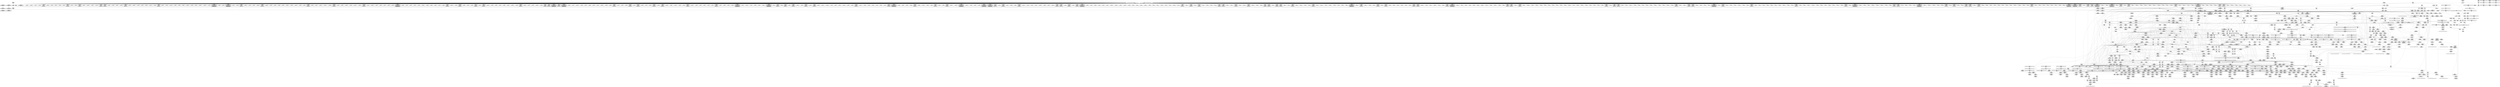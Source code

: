 digraph {
	CE0x56b1670 [shape=record,shape=Mrecord,label="{CE0x56b1670|may_rename:tmp49|security/selinux/hooks.c,1839}"]
	CE0x5793c80 [shape=record,shape=Mrecord,label="{CE0x5793c80|may_rename:tmp55|security/selinux/hooks.c,1841}"]
	CE0x576b950 [shape=record,shape=Mrecord,label="{CE0x576b950|may_rename:tmp33|security/selinux/hooks.c,1829|*SummSink*}"]
	CE0x5710eb0 [shape=record,shape=Mrecord,label="{CE0x5710eb0|0:_i16,_56:_i8*,_:_CRE_929,930_}"]
	CE0x56f8780 [shape=record,shape=Mrecord,label="{CE0x56f8780|current_sid:tmp16|security/selinux/hooks.c,218|*SummSink*}"]
	CE0x56a2330 [shape=record,shape=Mrecord,label="{CE0x56a2330|0:_i16,_56:_i8*,_:_CRE_352,360_|*MultipleSource*|*LoadInst*|security/selinux/hooks.c,1814|security/selinux/hooks.c,1814}"]
	CE0x56c0200 [shape=record,shape=Mrecord,label="{CE0x56c0200|0:_i16,_56:_i8*,_:_CRE_144,145_}"]
	CE0x56a9a90 [shape=record,shape=Mrecord,label="{CE0x56a9a90|0:_i16,_56:_i8*,_:_CRE_597,598_}"]
	CE0x57b3ba0 [shape=record,shape=Mrecord,label="{CE0x57b3ba0|current_sid:bb|*SummSource*}"]
	CE0x57ae480 [shape=record,shape=Mrecord,label="{CE0x57ae480|may_rename:conv50|security/selinux/hooks.c,1848|*SummSource*}"]
	CE0x56839b0 [shape=record,shape=Mrecord,label="{CE0x56839b0|may_rename:bb|*SummSink*}"]
	CE0x56a3d40 [shape=record,shape=Mrecord,label="{CE0x56a3d40|0:_i16,_56:_i8*,_:_CRE_473,474_}"]
	CE0x573ff30 [shape=record,shape=Mrecord,label="{CE0x573ff30|may_rename:tmp11|security/selinux/hooks.c,1821|*SummSource*}"]
	CE0x57b5520 [shape=record,shape=Mrecord,label="{CE0x57b5520|may_rename:tmp75|security/selinux/hooks.c,1850|*SummSink*}"]
	CE0x5711ab0 [shape=record,shape=Mrecord,label="{CE0x5711ab0|0:_i16,_56:_i8*,_:_CRE_952,960_|*MultipleSource*|*LoadInst*|security/selinux/hooks.c,1814|security/selinux/hooks.c,1814}"]
	CE0x56b5c30 [shape=record,shape=Mrecord,label="{CE0x56b5c30|may_rename:if.then53|*SummSink*}"]
	CE0x5690960 [shape=record,shape=Mrecord,label="{CE0x5690960|_call_void_mcount()_#3|*SummSource*}"]
	CE0x5696160 [shape=record,shape=Mrecord,label="{CE0x5696160|104:_%struct.inode*,_:_CRE_174,175_}"]
	CE0x57102d0 [shape=record,shape=Mrecord,label="{CE0x57102d0|0:_i16,_56:_i8*,_:_CRE_919,920_}"]
	CE0x56c0460 [shape=record,shape=Mrecord,label="{CE0x56c0460|0:_i16,_56:_i8*,_:_CRE_146,147_}"]
	CE0x5768e40 [shape=record,shape=Mrecord,label="{CE0x5768e40|may_rename:tmp28|security/selinux/hooks.c,1829|*SummSource*}"]
	CE0x5710c50 [shape=record,shape=Mrecord,label="{CE0x5710c50|0:_i16,_56:_i8*,_:_CRE_927,928_}"]
	CE0x56be0b0 [shape=record,shape=Mrecord,label="{CE0x56be0b0|104:_%struct.inode*,_:_CRE_304,305_}"]
	CE0x5712980 [shape=record,shape=Mrecord,label="{CE0x5712980|may_rename:tmp5|security/selinux/hooks.c,1814}"]
	CE0x5768bc0 [shape=record,shape=Mrecord,label="{CE0x5768bc0|may_rename:tmp28|security/selinux/hooks.c,1829}"]
	CE0x576d850 [shape=record,shape=Mrecord,label="{CE0x576d850|may_rename:tmp41|security/selinux/hooks.c,1833}"]
	CE0x5716610 [shape=record,shape=Mrecord,label="{CE0x5716610|may_rename:tmp78|security/selinux/hooks.c,1853}"]
	CE0x5771440 [shape=record,shape=Mrecord,label="{CE0x5771440|may_rename:tmp39|security/selinux/hooks.c,1832}"]
	CE0x569e5a0 [shape=record,shape=Mrecord,label="{CE0x569e5a0|0:_i16,_56:_i8*,_:_CRE_268,269_}"]
	CE0x5682ce0 [shape=record,shape=Mrecord,label="{CE0x5682ce0|get_current:tmp4|./arch/x86/include/asm/current.h,14|*SummSource*}"]
	CE0x56fbfb0 [shape=record,shape=Mrecord,label="{CE0x56fbfb0|i32_22|*Constant*}"]
	CE0x56a4ef0 [shape=record,shape=Mrecord,label="{CE0x56a4ef0|0:_i16,_56:_i8*,_:_CRE_487,488_}"]
	"CONST[source:0(mediator),value:0(static)][purpose:{operation}][SnkIdx:15]"
	CE0x576f0c0 [shape=record,shape=Mrecord,label="{CE0x576f0c0|may_rename:tmp43|security/selinux/hooks.c,1834|*SummSink*}"]
	CE0x57682c0 [shape=record,shape=Mrecord,label="{CE0x57682c0|i64_7|*Constant*|*SummSink*}"]
	CE0x57632c0 [shape=record,shape=Mrecord,label="{CE0x57632c0|may_rename:conv28|security/selinux/hooks.c,1839|*SummSource*}"]
	CE0x56989c0 [shape=record,shape=Mrecord,label="{CE0x56989c0|104:_%struct.inode*,_:_CRE_208,209_}"]
	CE0x5745490 [shape=record,shape=Mrecord,label="{CE0x5745490|i32_(i32,_i32,_i16,_i32,_%struct.common_audit_data*)*_bitcast_(i32_(i32,_i32,_i16,_i32,_%struct.common_audit_data.495*)*_avc_has_perm_to_i32_(i32,_i32,_i16,_i32,_%struct.common_audit_data*)*)|*Constant*|*SummSource*}"]
	CE0x579a930 [shape=record,shape=Mrecord,label="{CE0x579a930|may_rename:tmp69|security/selinux/hooks.c,1847|*SummSource*}"]
	CE0x56a5560 [shape=record,shape=Mrecord,label="{CE0x56a5560|0:_i16,_56:_i8*,_:_CRE_504,508_|*MultipleSource*|*LoadInst*|security/selinux/hooks.c,1814|security/selinux/hooks.c,1814}"]
	CE0x56432b0 [shape=record,shape=Mrecord,label="{CE0x56432b0|0:_i16,_56:_i8*,_:_CRE_832,840_|*MultipleSource*|*LoadInst*|security/selinux/hooks.c,1814|security/selinux/hooks.c,1814}"]
	CE0x5746970 [shape=record,shape=Mrecord,label="{CE0x5746970|may_rename:tmp63|*LoadInst*|security/selinux/hooks.c,1844|*SummSink*}"]
	CE0x56f4bf0 [shape=record,shape=Mrecord,label="{CE0x56f4bf0|current_sid:if.end|*SummSource*}"]
	CE0x56a7490 [shape=record,shape=Mrecord,label="{CE0x56a7490|0:_i16,_56:_i8*,_:_CRE_565,566_}"]
	CE0x5712ab0 [shape=record,shape=Mrecord,label="{CE0x5712ab0|0:_i16,_56:_i8*,_:_CRE_984,988_|*MultipleSource*|*LoadInst*|security/selinux/hooks.c,1814|security/selinux/hooks.c,1814}"]
	CE0x57b6650 [shape=record,shape=Mrecord,label="{CE0x57b6650|may_rename:and44|security/selinux/hooks.c,1845}"]
	CE0x56af1d0 [shape=record,shape=Mrecord,label="{CE0x56af1d0|may_rename:sid31|security/selinux/hooks.c,1840|*SummSink*}"]
	CE0x56a7bb0 [shape=record,shape=Mrecord,label="{CE0x56a7bb0|0:_i16,_56:_i8*,_:_CRE_571,572_}"]
	CE0x57751b0 [shape=record,shape=Mrecord,label="{CE0x57751b0|current_sid:tmp24|security/selinux/hooks.c,220|*SummSink*}"]
	CE0x5771a20 [shape=record,shape=Mrecord,label="{CE0x5771a20|may_rename:sclass17|security/selinux/hooks.c,1831}"]
	CE0x56a35c0 [shape=record,shape=Mrecord,label="{CE0x56a35c0|0:_i16,_56:_i8*,_:_CRE_440,448_|*MultipleSource*|*LoadInst*|security/selinux/hooks.c,1814|security/selinux/hooks.c,1814}"]
	CE0x56bddd0 [shape=record,shape=Mrecord,label="{CE0x56bddd0|104:_%struct.inode*,_:_CRE_296,304_|*MultipleSource*|Function::selinux_inode_rename&Arg::old_dentry::|Function::selinux_inode_rename&Arg::new_dentry::|security/selinux/hooks.c,1814|Function::may_rename&Arg::old_dentry::|Function::may_rename&Arg::new_dentry::}"]
	CE0x5799da0 [shape=record,shape=Mrecord,label="{CE0x5799da0|i64*_getelementptr_inbounds_(_29_x_i64_,_29_x_i64_*___llvm_gcov_ctr228,_i64_0,_i64_26)|*Constant*|*SummSource*}"]
	CE0x569d9c0 [shape=record,shape=Mrecord,label="{CE0x569d9c0|0:_i16,_56:_i8*,_:_CRE_258,259_}"]
	CE0x57b60f0 [shape=record,shape=Mrecord,label="{CE0x57b60f0|may_rename:cond|security/selinux/hooks.c,1848|*SummSource*}"]
	CE0x566a3d0 [shape=record,shape=Mrecord,label="{CE0x566a3d0|current_sid:tmp1}"]
	CE0x570dcd0 [shape=record,shape=Mrecord,label="{CE0x570dcd0|0:_i16,_56:_i8*,_:_CRE_887,888_}"]
	CE0x56aa540 [shape=record,shape=Mrecord,label="{CE0x56aa540|0:_i16,_56:_i8*,_:_CRE_606,607_}"]
	CE0x56ba310 [shape=record,shape=Mrecord,label="{CE0x56ba310|may_rename:sid7|security/selinux/hooks.c,1825|*SummSource*}"]
	CE0x5644980 [shape=record,shape=Mrecord,label="{CE0x5644980|0:_i16,_56:_i8*,_:_CRE_877,878_}"]
	CE0x57a6870 [shape=record,shape=Mrecord,label="{CE0x57a6870|may_rename:i_security40|security/selinux/hooks.c,1844}"]
	CE0x5795380 [shape=record,shape=Mrecord,label="{CE0x5795380|may_rename:tmp57|security/selinux/hooks.c,1842|*SummSink*}"]
	CE0x56a8660 [shape=record,shape=Mrecord,label="{CE0x56a8660|0:_i16,_56:_i8*,_:_CRE_580,581_}"]
	CE0x5712620 [shape=record,shape=Mrecord,label="{CE0x5712620|0:_i16,_56:_i8*,_:_CRE_981,982_}"]
	CE0x5682120 [shape=record,shape=Mrecord,label="{CE0x5682120|i32_10|*Constant*|*SummSink*}"]
	CE0x5682530 [shape=record,shape=Mrecord,label="{CE0x5682530|current_sid:tmp8|security/selinux/hooks.c,218}"]
	CE0x5727cc0 [shape=record,shape=Mrecord,label="{CE0x5727cc0|may_rename:cmp|security/selinux/hooks.c,1815}"]
	CE0x56c1d90 [shape=record,shape=Mrecord,label="{CE0x56c1d90|0:_i16,_56:_i8*,_:_CRE_167,168_}"]
	CE0x56f3580 [shape=record,shape=Mrecord,label="{CE0x56f3580|current_sid:land.lhs.true2}"]
	CE0x5692d40 [shape=record,shape=Mrecord,label="{CE0x5692d40|current_sid:entry}"]
	CE0x5644260 [shape=record,shape=Mrecord,label="{CE0x5644260|0:_i16,_56:_i8*,_:_CRE_871,872_}"]
	CE0x5698c20 [shape=record,shape=Mrecord,label="{CE0x5698c20|104:_%struct.inode*,_:_CRE_210,211_}"]
	CE0x579ccc0 [shape=record,shape=Mrecord,label="{CE0x579ccc0|may_rename:tmp60|security/selinux/hooks.c,1843}"]
	CE0x57661d0 [shape=record,shape=Mrecord,label="{CE0x57661d0|may_rename:tmp24|security/selinux/hooks.c,1828|*SummSource*}"]
	CE0x5641ac0 [shape=record,shape=Mrecord,label="{CE0x5641ac0|current_sid:tmp3}"]
	CE0x56fb9b0 [shape=record,shape=Mrecord,label="{CE0x56fb9b0|current_sid:cred|security/selinux/hooks.c,218|*SummSink*}"]
	CE0x57940e0 [shape=record,shape=Mrecord,label="{CE0x57940e0|may_rename:tmp56|security/selinux/hooks.c,1842}"]
	CE0x5652fe0 [shape=record,shape=Mrecord,label="{CE0x5652fe0|104:_%struct.inode*,_:_CRE_169,170_}"]
	CE0x56f88b0 [shape=record,shape=Mrecord,label="{CE0x56f88b0|i8_1|*Constant*}"]
	CE0x56a7100 [shape=record,shape=Mrecord,label="{CE0x56a7100|0:_i16,_56:_i8*,_:_CRE_562,563_}"]
	CE0x5743c30 [shape=record,shape=Mrecord,label="{CE0x5743c30|avc_has_perm:entry|*SummSink*}"]
	CE0x56bf2d0 [shape=record,shape=Mrecord,label="{CE0x56bf2d0|104:_%struct.inode*,_:_CRE_317,318_}"]
	CE0x564dde0 [shape=record,shape=Mrecord,label="{CE0x564dde0|selinux_inode_rename:old_dentry|Function::selinux_inode_rename&Arg::old_dentry::}"]
	CE0x57114a0 [shape=record,shape=Mrecord,label="{CE0x57114a0|0:_i16,_56:_i8*,_:_CRE_934,935_}"]
	CE0x570ed70 [shape=record,shape=Mrecord,label="{CE0x570ed70|0:_i16,_56:_i8*,_:_CRE_901,902_}"]
	CE0x56a7230 [shape=record,shape=Mrecord,label="{CE0x56a7230|0:_i16,_56:_i8*,_:_CRE_563,564_}"]
	CE0x57ae040 [shape=record,shape=Mrecord,label="{CE0x57ae040|may_rename:tmp70|security/selinux/hooks.c,1849|*SummSource*}"]
	CE0x566fe50 [shape=record,shape=Mrecord,label="{CE0x566fe50|i64_2|*Constant*}"]
	CE0x57978e0 [shape=record,shape=Mrecord,label="{CE0x57978e0|i64_18|*Constant*|*SummSink*}"]
	CE0x57690f0 [shape=record,shape=Mrecord,label="{CE0x57690f0|may_rename:tmp29|security/selinux/hooks.c,1829}"]
	CE0x5744480 [shape=record,shape=Mrecord,label="{CE0x5744480|avc_has_perm:tsid|Function::avc_has_perm&Arg::tsid::|*SummSink*}"]
	CE0x56a7820 [shape=record,shape=Mrecord,label="{CE0x56a7820|0:_i16,_56:_i8*,_:_CRE_568,569_}"]
	CE0x56bf400 [shape=record,shape=Mrecord,label="{CE0x56bf400|104:_%struct.inode*,_:_CRE_318,319_}"]
	CE0x576b0f0 [shape=record,shape=Mrecord,label="{CE0x576b0f0|may_rename:tmp32|security/selinux/hooks.c,1829}"]
	CE0x576e930 [shape=record,shape=Mrecord,label="{CE0x576e930|may_rename:tmp42|security/selinux/hooks.c,1834|*SummSink*}"]
	CE0x57a69a0 [shape=record,shape=Mrecord,label="{CE0x57a69a0|may_rename:i_security40|security/selinux/hooks.c,1844|*SummSource*}"]
	CE0x569f3e0 [shape=record,shape=Mrecord,label="{CE0x569f3e0|0:_i16,_56:_i8*,_:_CRE_280,281_}"]
	CE0x56c0a50 [shape=record,shape=Mrecord,label="{CE0x56c0a50|0:_i16,_56:_i8*,_:_CRE_151,152_}"]
	CE0x50556f0 [shape=record,shape=Mrecord,label="{CE0x50556f0|may_rename:old_dir|Function::may_rename&Arg::old_dir::}"]
	CE0x5728de0 [shape=record,shape=Mrecord,label="{CE0x5728de0|may_rename:and|security/selinux/hooks.c,1815|*SummSink*}"]
	CE0x56fb070 [shape=record,shape=Mrecord,label="{CE0x56fb070|i32_218|*Constant*|*SummSink*}"]
	CE0x57b7880 [shape=record,shape=Mrecord,label="{CE0x57b7880|may_rename:sid47|security/selinux/hooks.c,1846|*SummSink*}"]
	CE0x56c2250 [shape=record,shape=Mrecord,label="{CE0x56c2250|0:_i16,_56:_i8*,_:_CRE_171,172_}"]
	CE0x563ed80 [shape=record,shape=Mrecord,label="{CE0x563ed80|may_rename:if.then20}"]
	CE0x5796cf0 [shape=record,shape=Mrecord,label="{CE0x5796cf0|may_rename:tobool37|security/selinux/hooks.c,1843|*SummSink*}"]
	CE0x56c7e60 [shape=record,shape=Mrecord,label="{CE0x56c7e60|104:_%struct.inode*,_:_CRE_95,96_}"]
	CE0x570fe10 [shape=record,shape=Mrecord,label="{CE0x570fe10|0:_i16,_56:_i8*,_:_CRE_915,916_}"]
	"CONST[source:0(mediator),value:2(dynamic)][purpose:{subject}][SnkIdx:0]"
	CE0x568edb0 [shape=record,shape=Mrecord,label="{CE0x568edb0|current_sid:tmp11|security/selinux/hooks.c,218|*SummSink*}"]
	CE0x569e470 [shape=record,shape=Mrecord,label="{CE0x569e470|0:_i16,_56:_i8*,_:_CRE_267,268_}"]
	CE0x56c7d60 [shape=record,shape=Mrecord,label="{CE0x56c7d60|104:_%struct.inode*,_:_CRE_94,95_}"]
	CE0x5746fb0 [shape=record,shape=Mrecord,label="{CE0x5746fb0|may_rename:tmp15|security/selinux/hooks.c,1823|*SummSource*}"]
	CE0x570e190 [shape=record,shape=Mrecord,label="{CE0x570e190|0:_i16,_56:_i8*,_:_CRE_891,892_}"]
	CE0x5761fc0 [shape=record,shape=Mrecord,label="{CE0x5761fc0|may_rename:tmp44|*LoadInst*|security/selinux/hooks.c,1838|*SummSink*}"]
	CE0x57a82e0 [shape=record,shape=Mrecord,label="{CE0x57a82e0|i64*_getelementptr_inbounds_(_29_x_i64_,_29_x_i64_*___llvm_gcov_ctr228,_i64_0,_i64_28)|*Constant*}"]
	CE0x56b4540 [shape=record,shape=Mrecord,label="{CE0x56b4540|may_rename:if.then38}"]
	CE0x57a6b10 [shape=record,shape=Mrecord,label="{CE0x57a6b10|may_rename:i_security40|security/selinux/hooks.c,1844|*SummSink*}"]
	CE0x56b2ed0 [shape=record,shape=Mrecord,label="{CE0x56b2ed0|may_rename:return}"]
	CE0x5770bb0 [shape=record,shape=Mrecord,label="{CE0x5770bb0|may_rename:call18|security/selinux/hooks.c,1830}"]
	CE0x5797b60 [shape=record,shape=Mrecord,label="{CE0x5797b60|i64_19|*Constant*}"]
	CE0x56fddf0 [shape=record,shape=Mrecord,label="{CE0x56fddf0|current_sid:tmp17|security/selinux/hooks.c,218|*SummSink*}"]
	CE0x56f3710 [shape=record,shape=Mrecord,label="{CE0x56f3710|current_sid:land.lhs.true2|*SummSource*}"]
	CE0x579a0b0 [shape=record,shape=Mrecord,label="{CE0x579a0b0|may_rename:tmp77|security/selinux/hooks.c,1851}"]
	CE0x56498e0 [shape=record,shape=Mrecord,label="{CE0x56498e0|selinux_inode_rename:tmp1}"]
	CE0x574e0a0 [shape=record,shape=Mrecord,label="{CE0x574e0a0|may_rename:type|security/selinux/hooks.c,1818|*SummSink*}"]
	CE0x564ec60 [shape=record,shape=Mrecord,label="{CE0x564ec60|may_rename:if.then20|*SummSource*}"]
	CE0x56430d0 [shape=record,shape=Mrecord,label="{CE0x56430d0|0:_i16,_56:_i8*,_:_CRE_824,832_|*MultipleSource*|*LoadInst*|security/selinux/hooks.c,1814|security/selinux/hooks.c,1814}"]
	CE0x56c8460 [shape=record,shape=Mrecord,label="{CE0x56c8460|104:_%struct.inode*,_:_CRE_147,148_}"]
	CE0x56b2230 [shape=record,shape=Mrecord,label="{CE0x56b2230|0:_i16,_56:_i8*,_:_CRE_800,804_|*MultipleSource*|*LoadInst*|security/selinux/hooks.c,1814|security/selinux/hooks.c,1814}"]
	CE0x56fb6c0 [shape=record,shape=Mrecord,label="{CE0x56fb6c0|current_sid:cred|security/selinux/hooks.c,218}"]
	CE0x5797c40 [shape=record,shape=Mrecord,label="{CE0x5797c40|i64_19|*Constant*|*SummSink*}"]
	CE0x568d8a0 [shape=record,shape=Mrecord,label="{CE0x568d8a0|current_sid:tmp4|security/selinux/hooks.c,218|*SummSource*}"]
	CE0x56a7950 [shape=record,shape=Mrecord,label="{CE0x56a7950|0:_i16,_56:_i8*,_:_CRE_569,570_}"]
	CE0x5712ec0 [shape=record,shape=Mrecord,label="{CE0x5712ec0|0:_i16,_56:_i8*,_:_CRE_1000,1008_|*MultipleSource*|*LoadInst*|security/selinux/hooks.c,1814|security/selinux/hooks.c,1814}"]
	CE0x56c2710 [shape=record,shape=Mrecord,label="{CE0x56c2710|0:_i16,_56:_i8*,_:_CRE_175,176_}"]
	CE0x574ea40 [shape=record,shape=Mrecord,label="{CE0x574ea40|%struct.inode*_null|*Constant*|*SummSource*}"]
	CE0x57449e0 [shape=record,shape=Mrecord,label="{CE0x57449e0|i32_10485760|*Constant*}"]
	CE0x5643bb0 [shape=record,shape=Mrecord,label="{CE0x5643bb0|0:_i16,_56:_i8*,_:_CRE_866,867_}"]
	CE0x579a750 [shape=record,shape=Mrecord,label="{CE0x579a750|may_rename:sclass48|security/selinux/hooks.c,1847|*SummSink*}"]
	CE0x5793930 [shape=record,shape=Mrecord,label="{CE0x5793930|may_rename:tmp51|security/selinux/hooks.c,1840|*SummSink*}"]
	CE0x566faf0 [shape=record,shape=Mrecord,label="{CE0x566faf0|may_rename:tobool|security/selinux/hooks.c,1823|*SummSource*}"]
	CE0x5684ab0 [shape=record,shape=Mrecord,label="{CE0x5684ab0|may_rename:if.end54|*SummSink*}"]
	CE0x570f230 [shape=record,shape=Mrecord,label="{CE0x570f230|0:_i16,_56:_i8*,_:_CRE_905,906_}"]
	CE0x5710d80 [shape=record,shape=Mrecord,label="{CE0x5710d80|0:_i16,_56:_i8*,_:_CRE_928,929_}"]
	CE0x57b3170 [shape=record,shape=Mrecord,label="{CE0x57b3170|get_current:tmp2}"]
	CE0x579e5b0 [shape=record,shape=Mrecord,label="{CE0x579e5b0|may_rename:call51|security/selinux/hooks.c,1846|*SummSource*}"]
	CE0x5716be0 [shape=record,shape=Mrecord,label="{CE0x5716be0|i64*_getelementptr_inbounds_(_29_x_i64_,_29_x_i64_*___llvm_gcov_ctr228,_i64_0,_i64_27)|*Constant*|*SummSource*}"]
	CE0x56c5600 [shape=record,shape=Mrecord,label="{CE0x56c5600|0:_i16,_56:_i8*,_:_CRE_128,136_|*MultipleSource*|*LoadInst*|security/selinux/hooks.c,1814|security/selinux/hooks.c,1814}"]
	CE0x5693860 [shape=record,shape=Mrecord,label="{CE0x5693860|may_rename:if.then15|*SummSink*}"]
	CE0x5694e40 [shape=record,shape=Mrecord,label="{CE0x5694e40|may_rename:d_inode|security/selinux/hooks.c,1814}"]
	CE0x56fccb0 [shape=record,shape=Mrecord,label="{CE0x56fccb0|current_sid:tmp22|security/selinux/hooks.c,218}"]
	CE0x56a59a0 [shape=record,shape=Mrecord,label="{CE0x56a59a0|0:_i16,_56:_i8*,_:_CRE_512,520_|*MultipleSource*|*LoadInst*|security/selinux/hooks.c,1814|security/selinux/hooks.c,1814}"]
	CE0x5772ea0 [shape=record,shape=Mrecord,label="{CE0x5772ea0|i32_4194304|*Constant*|*SummSink*}"]
	CE0x569d3d0 [shape=record,shape=Mrecord,label="{CE0x569d3d0|0:_i16,_56:_i8*,_:_CRE_253,254_}"]
	CE0x5653110 [shape=record,shape=Mrecord,label="{CE0x5653110|104:_%struct.inode*,_:_CRE_170,171_}"]
	CE0x56adcb0 [shape=record,shape=Mrecord,label="{CE0x56adcb0|0:_i16,_56:_i8*,_:_CRE_768,776_|*MultipleSource*|*LoadInst*|security/selinux/hooks.c,1814|security/selinux/hooks.c,1814}"]
	CE0x576e340 [shape=record,shape=Mrecord,label="{CE0x576e340|i64*_getelementptr_inbounds_(_29_x_i64_,_29_x_i64_*___llvm_gcov_ctr228,_i64_0,_i64_14)|*Constant*}"]
	CE0x570eea0 [shape=record,shape=Mrecord,label="{CE0x570eea0|0:_i16,_56:_i8*,_:_CRE_902,903_}"]
	CE0x56b60b0 [shape=record,shape=Mrecord,label="{CE0x56b60b0|current_sid:tmp9|security/selinux/hooks.c,218}"]
	CE0x5698500 [shape=record,shape=Mrecord,label="{CE0x5698500|104:_%struct.inode*,_:_CRE_204,205_}"]
	CE0x56acde0 [shape=record,shape=Mrecord,label="{CE0x56acde0|0:_i16,_56:_i8*,_:_CRE_696,704_|*MultipleSource*|*LoadInst*|security/selinux/hooks.c,1814|security/selinux/hooks.c,1814}"]
	CE0x568f4f0 [shape=record,shape=Mrecord,label="{CE0x568f4f0|i64*_getelementptr_inbounds_(_11_x_i64_,_11_x_i64_*___llvm_gcov_ctr125,_i64_0,_i64_1)|*Constant*}"]
	CE0x56bea10 [shape=record,shape=Mrecord,label="{CE0x56bea10|104:_%struct.inode*,_:_CRE_309,310_}"]
	CE0x56a9960 [shape=record,shape=Mrecord,label="{CE0x56a9960|0:_i16,_56:_i8*,_:_CRE_596,597_}"]
	CE0x568fca0 [shape=record,shape=Mrecord,label="{CE0x568fca0|i64_1|*Constant*}"]
	CE0x56a0ba0 [shape=record,shape=Mrecord,label="{CE0x56a0ba0|0:_i16,_56:_i8*,_:_CRE_300,301_}"]
	CE0x56c6030 [shape=record,shape=Mrecord,label="{CE0x56c6030|0:_i16,_56:_i8*,_:_CRE_2,4_|*MultipleSource*|*LoadInst*|security/selinux/hooks.c,1814|security/selinux/hooks.c,1814}"]
	CE0x56acfc0 [shape=record,shape=Mrecord,label="{CE0x56acfc0|0:_i16,_56:_i8*,_:_CRE_704,712_|*MultipleSource*|*LoadInst*|security/selinux/hooks.c,1814|security/selinux/hooks.c,1814}"]
	CE0x56a8530 [shape=record,shape=Mrecord,label="{CE0x56a8530|0:_i16,_56:_i8*,_:_CRE_579,580_}"]
	CE0x56a24e0 [shape=record,shape=Mrecord,label="{CE0x56a24e0|0:_i16,_56:_i8*,_:_CRE_360,376_|*MultipleSource*|*LoadInst*|security/selinux/hooks.c,1814|security/selinux/hooks.c,1814}"]
	CE0x56b5cf0 [shape=record,shape=Mrecord,label="{CE0x56b5cf0|may_rename:if.end30}"]
	CE0x56b96a0 [shape=record,shape=Mrecord,label="{CE0x56b96a0|may_rename:tmp62|security/selinux/hooks.c,1843|*SummSink*}"]
	CE0x56c3ca0 [shape=record,shape=Mrecord,label="{CE0x56c3ca0|0:_i16,_56:_i8*,_:_CRE_12,16_|*MultipleSource*|*LoadInst*|security/selinux/hooks.c,1814|security/selinux/hooks.c,1814}"]
	CE0x56a7ce0 [shape=record,shape=Mrecord,label="{CE0x56a7ce0|0:_i16,_56:_i8*,_:_CRE_572,573_}"]
	CE0x569f770 [shape=record,shape=Mrecord,label="{CE0x569f770|0:_i16,_56:_i8*,_:_CRE_283,284_}"]
	CE0x57b3c70 [shape=record,shape=Mrecord,label="{CE0x57b3c70|current_sid:bb|*SummSink*}"]
	CE0x5683ac0 [shape=record,shape=Mrecord,label="{CE0x5683ac0|may_rename:if.then}"]
	CE0x5770cb0 [shape=record,shape=Mrecord,label="{CE0x5770cb0|may_rename:tmp37|security/selinux/hooks.c,1832|*SummSource*}"]
	CE0x56f5c00 [shape=record,shape=Mrecord,label="{CE0x56f5c00|i64*_getelementptr_inbounds_(_11_x_i64_,_11_x_i64_*___llvm_gcov_ctr125,_i64_0,_i64_6)|*Constant*|*SummSource*}"]
	CE0x56abfe0 [shape=record,shape=Mrecord,label="{CE0x56abfe0|0:_i16,_56:_i8*,_:_CRE_648,656_|*MultipleSource*|*LoadInst*|security/selinux/hooks.c,1814|security/selinux/hooks.c,1814}"]
	CE0x5768fc0 [shape=record,shape=Mrecord,label="{CE0x5768fc0|may_rename:tmp28|security/selinux/hooks.c,1829|*SummSink*}"]
	CE0x56a4b60 [shape=record,shape=Mrecord,label="{CE0x56a4b60|0:_i16,_56:_i8*,_:_CRE_484,485_}"]
	CE0x56995a0 [shape=record,shape=Mrecord,label="{CE0x56995a0|104:_%struct.inode*,_:_CRE_218,219_}"]
	CE0x56b5090 [shape=record,shape=Mrecord,label="{CE0x56b5090|i64_3|*Constant*|*SummSource*}"]
	CE0x56a8eb0 [shape=record,shape=Mrecord,label="{CE0x56a8eb0|0:_i16,_56:_i8*,_:_CRE_587,588_}"]
	CE0x56fd9c0 [shape=record,shape=Mrecord,label="{CE0x56fd9c0|current_sid:tmp17|security/selinux/hooks.c,218}"]
	CE0x57b61e0 [shape=record,shape=Mrecord,label="{CE0x57b61e0|may_rename:cond|security/selinux/hooks.c,1848|*SummSink*}"]
	CE0x569a900 [shape=record,shape=Mrecord,label="{CE0x569a900|0:_i16,_56:_i8*,_:_CRE_193,194_}"]
	CE0x576de10 [shape=record,shape=Mrecord,label="{CE0x576de10|may_rename:tmp41|security/selinux/hooks.c,1833|*SummSink*}"]
	CE0x5639f90 [shape=record,shape=Mrecord,label="{CE0x5639f90|i64*_getelementptr_inbounds_(_2_x_i64_,_2_x_i64_*___llvm_gcov_ctr227,_i64_0,_i64_1)|*Constant*|*SummSource*}"]
	CE0x5773a80 [shape=record,shape=Mrecord,label="{CE0x5773a80|i32_1|*Constant*}"]
	CE0x56a1c40 [shape=record,shape=Mrecord,label="{CE0x56a1c40|0:_i16,_56:_i8*,_:_CRE_320,328_|*MultipleSource*|*LoadInst*|security/selinux/hooks.c,1814|security/selinux/hooks.c,1814}"]
	CE0x56ab970 [shape=record,shape=Mrecord,label="{CE0x56ab970|0:_i16,_56:_i8*,_:_CRE_623,624_}"]
	CE0x5638dc0 [shape=record,shape=Mrecord,label="{CE0x5638dc0|may_rename:tmp1|*SummSink*}"]
	CE0x56990e0 [shape=record,shape=Mrecord,label="{CE0x56990e0|104:_%struct.inode*,_:_CRE_214,215_}"]
	CE0x570e060 [shape=record,shape=Mrecord,label="{CE0x570e060|0:_i16,_56:_i8*,_:_CRE_890,891_}"]
	CE0x5696fa0 [shape=record,shape=Mrecord,label="{CE0x5696fa0|104:_%struct.inode*,_:_CRE_186,187_}"]
	CE0x5635920 [shape=record,shape=Mrecord,label="{CE0x5635920|_ret_i32_%call,_!dbg_!27716|security/selinux/hooks.c,2800|*SummSink*}"]
	CE0x56b9520 [shape=record,shape=Mrecord,label="{CE0x56b9520|may_rename:tmp62|security/selinux/hooks.c,1843|*SummSource*}"]
	CE0x57b31e0 [shape=record,shape=Mrecord,label="{CE0x57b31e0|get_current:tmp2|*SummSource*}"]
	CE0x57708a0 [shape=record,shape=Mrecord,label="{CE0x57708a0|may_rename:tmp35|security/selinux/hooks.c,1831}"]
	CE0x57add30 [shape=record,shape=Mrecord,label="{CE0x57add30|i64_24|*Constant*}"]
	CE0x56c0b80 [shape=record,shape=Mrecord,label="{CE0x56c0b80|0:_i16,_56:_i8*,_:_CRE_152,153_}"]
	CE0x56aad90 [shape=record,shape=Mrecord,label="{CE0x56aad90|0:_i16,_56:_i8*,_:_CRE_613,614_}"]
	CE0x5695430 [shape=record,shape=Mrecord,label="{CE0x5695430|104:_%struct.inode*,_:_CRE_16,24_|*MultipleSource*|Function::selinux_inode_rename&Arg::old_dentry::|Function::selinux_inode_rename&Arg::new_dentry::|security/selinux/hooks.c,1814|Function::may_rename&Arg::old_dentry::|Function::may_rename&Arg::new_dentry::}"]
	CE0x56964f0 [shape=record,shape=Mrecord,label="{CE0x56964f0|104:_%struct.inode*,_:_CRE_177,178_}"]
	CE0x566f910 [shape=record,shape=Mrecord,label="{CE0x566f910|may_rename:tobool|security/selinux/hooks.c,1823}"]
	CE0x56a6300 [shape=record,shape=Mrecord,label="{CE0x56a6300|0:_i16,_56:_i8*,_:_CRE_544,552_|*MultipleSource*|*LoadInst*|security/selinux/hooks.c,1814|security/selinux/hooks.c,1814}"]
	CE0x56970d0 [shape=record,shape=Mrecord,label="{CE0x56970d0|104:_%struct.inode*,_:_CRE_187,188_}"]
	CE0x568f730 [shape=record,shape=Mrecord,label="{CE0x568f730|current_sid:tmp1|*SummSink*}"]
	CE0x5745920 [shape=record,shape=Mrecord,label="{CE0x5745920|avc_has_perm:requested|Function::avc_has_perm&Arg::requested::|*SummSink*}"]
	CE0x5692730 [shape=record,shape=Mrecord,label="{CE0x5692730|i64*_getelementptr_inbounds_(_29_x_i64_,_29_x_i64_*___llvm_gcov_ctr228,_i64_0,_i64_0)|*Constant*|*SummSource*}"]
	CE0x5742240 [shape=record,shape=Mrecord,label="{CE0x5742240|i64_22|*Constant*|*SummSource*}"]
	CE0x56a9700 [shape=record,shape=Mrecord,label="{CE0x56a9700|0:_i16,_56:_i8*,_:_CRE_594,595_}"]
	CE0x575e190 [shape=record,shape=Mrecord,label="{CE0x575e190|may_rename:tmp18|security/selinux/hooks.c,1825|*SummSink*}"]
	CE0x57dda60 [shape=record,shape=Mrecord,label="{CE0x57dda60|get_current:tmp3|*SummSource*}"]
	CE0x56a7f40 [shape=record,shape=Mrecord,label="{CE0x56a7f40|0:_i16,_56:_i8*,_:_CRE_574,575_}"]
	CE0x56ac7b0 [shape=record,shape=Mrecord,label="{CE0x56ac7b0|0:_i16,_56:_i8*,_:_CRE_680,684_|*MultipleSource*|*LoadInst*|security/selinux/hooks.c,1814|security/selinux/hooks.c,1814}"]
	CE0x56ab380 [shape=record,shape=Mrecord,label="{CE0x56ab380|0:_i16,_56:_i8*,_:_CRE_618,619_}"]
	CE0x56ad170 [shape=record,shape=Mrecord,label="{CE0x56ad170|0:_i16,_56:_i8*,_:_CRE_712,728_|*MultipleSource*|*LoadInst*|security/selinux/hooks.c,1814|security/selinux/hooks.c,1814}"]
	CE0x57718a0 [shape=record,shape=Mrecord,label="{CE0x57718a0|may_rename:tmp40|security/selinux/hooks.c,1833}"]
	CE0x569d2a0 [shape=record,shape=Mrecord,label="{CE0x569d2a0|0:_i16,_56:_i8*,_:_CRE_252,253_}"]
	CE0x569ac90 [shape=record,shape=Mrecord,label="{CE0x569ac90|0:_i16,_56:_i8*,_:_CRE_196,197_}"]
	CE0x5055860 [shape=record,shape=Mrecord,label="{CE0x5055860|may_rename:old_dir|Function::may_rename&Arg::old_dir::|*SummSource*}"]
	CE0x57425a0 [shape=record,shape=Mrecord,label="{CE0x57425a0|may_rename:tmp59|security/selinux/hooks.c,1843|*SummSink*}"]
	CE0x5682250 [shape=record,shape=Mrecord,label="{CE0x5682250|i32_0|*Constant*}"]
	CE0x5760f90 [shape=record,shape=Mrecord,label="{CE0x5760f90|may_rename:d_inode25|security/selinux/hooks.c,1838}"]
	CE0x563e870 [shape=record,shape=Mrecord,label="{CE0x563e870|_call_void_mcount()_#3|*SummSink*}"]
	CE0x56c13d0 [shape=record,shape=Mrecord,label="{CE0x56c13d0|0:_i16,_56:_i8*,_:_CRE_159,160_}"]
	CE0x569a700 [shape=record,shape=Mrecord,label="{CE0x569a700|i32_5|*Constant*|*SummSink*}"]
	CE0x56f8600 [shape=record,shape=Mrecord,label="{CE0x56f8600|current_sid:tmp16|security/selinux/hooks.c,218|*SummSource*}"]
	CE0x576d190 [shape=record,shape=Mrecord,label="{CE0x576d190|may_rename:tmp36|security/selinux/hooks.c,1832}"]
	CE0x56c0cb0 [shape=record,shape=Mrecord,label="{CE0x56c0cb0|0:_i16,_56:_i8*,_:_CRE_153,154_}"]
	CE0x56c0f10 [shape=record,shape=Mrecord,label="{CE0x56c0f10|0:_i16,_56:_i8*,_:_CRE_155,156_}"]
	CE0x569f180 [shape=record,shape=Mrecord,label="{CE0x569f180|0:_i16,_56:_i8*,_:_CRE_278,279_}"]
	CE0x56c5060 [shape=record,shape=Mrecord,label="{CE0x56c5060|0:_i16,_56:_i8*,_:_CRE_104,112_|*MultipleSource*|*LoadInst*|security/selinux/hooks.c,1814|security/selinux/hooks.c,1814}"]
	CE0x56a5f40 [shape=record,shape=Mrecord,label="{CE0x56a5f40|0:_i16,_56:_i8*,_:_CRE_536,540_|*MultipleSource*|*LoadInst*|security/selinux/hooks.c,1814|security/selinux/hooks.c,1814}"]
	CE0x57a4750 [shape=record,shape=Mrecord,label="{CE0x57a4750|may_rename:tmp73|security/selinux/hooks.c,1849}"]
	CE0x5698d50 [shape=record,shape=Mrecord,label="{CE0x5698d50|104:_%struct.inode*,_:_CRE_211,212_}"]
	CE0x56ae910 [shape=record,shape=Mrecord,label="{CE0x56ae910|may_rename:av.0}"]
	CE0x56fc870 [shape=record,shape=Mrecord,label="{CE0x56fc870|current_sid:security|security/selinux/hooks.c,218|*SummSource*}"]
	CE0x56c1ff0 [shape=record,shape=Mrecord,label="{CE0x56c1ff0|0:_i16,_56:_i8*,_:_CRE_169,170_}"]
	CE0x576d090 [shape=record,shape=Mrecord,label="{CE0x576d090|i64_11|*Constant*|*SummSink*}"]
	CE0x57adda0 [shape=record,shape=Mrecord,label="{CE0x57adda0|i64_24|*Constant*|*SummSource*}"]
	CE0x56f9ca0 [shape=record,shape=Mrecord,label="{CE0x56f9ca0|i8*_getelementptr_inbounds_(_25_x_i8_,_25_x_i8_*_.str3,_i32_0,_i32_0)|*Constant*|*SummSource*}"]
	CE0x568cbc0 [shape=record,shape=Mrecord,label="{CE0x568cbc0|current_sid:do.body|*SummSink*}"]
	CE0x5670120 [shape=record,shape=Mrecord,label="{CE0x5670120|i64_0|*Constant*}"]
	CE0x57101a0 [shape=record,shape=Mrecord,label="{CE0x57101a0|0:_i16,_56:_i8*,_:_CRE_918,919_}"]
	CE0x5727f00 [shape=record,shape=Mrecord,label="{CE0x5727f00|may_rename:cmp|security/selinux/hooks.c,1815|*SummSource*}"]
	CE0x56bf1a0 [shape=record,shape=Mrecord,label="{CE0x56bf1a0|104:_%struct.inode*,_:_CRE_316,317_}"]
	CE0x5642ef0 [shape=record,shape=Mrecord,label="{CE0x5642ef0|may_rename:new_dir|Function::may_rename&Arg::new_dir::|*SummSource*}"]
	CE0x569e210 [shape=record,shape=Mrecord,label="{CE0x569e210|0:_i16,_56:_i8*,_:_CRE_265,266_}"]
	CE0x5767570 [shape=record,shape=Mrecord,label="{CE0x5767570|i64_4|*Constant*}"]
	CE0x576a3b0 [shape=record,shape=Mrecord,label="{CE0x576a3b0|i64_9|*Constant*|*SummSink*}"]
	CE0x5727b90 [shape=record,shape=Mrecord,label="{CE0x5727b90|may_rename:cmp|security/selinux/hooks.c,1815|*SummSink*}"]
	CE0x564ffb0 [shape=record,shape=Mrecord,label="{CE0x564ffb0|may_rename:old_dentry|Function::may_rename&Arg::old_dentry::|*SummSink*}"]
	CE0x56f3ed0 [shape=record,shape=Mrecord,label="{CE0x56f3ed0|i1_true|*Constant*}"]
	CE0x571a570 [shape=record,shape=Mrecord,label="{CE0x571a570|may_rename:i_security4|security/selinux/hooks.c,1816}"]
	CE0x57b1840 [shape=record,shape=Mrecord,label="{CE0x57b1840|current_sid:tmp13|security/selinux/hooks.c,218|*SummSink*}"]
	CE0x564bde0 [shape=record,shape=Mrecord,label="{CE0x564bde0|_ret_i32_%retval.0,_!dbg_!27814|security/selinux/hooks.c,1854|*SummSink*}"]
	CE0x56ffc10 [shape=record,shape=Mrecord,label="{CE0x56ffc10|GLOBAL:get_current|*Constant*}"]
	CE0x56a0940 [shape=record,shape=Mrecord,label="{CE0x56a0940|0:_i16,_56:_i8*,_:_CRE_298,299_}"]
	CE0x56a9370 [shape=record,shape=Mrecord,label="{CE0x56a9370|0:_i16,_56:_i8*,_:_CRE_591,592_}"]
	CE0x564b770 [shape=record,shape=Mrecord,label="{CE0x564b770|may_rename:new_dentry|Function::may_rename&Arg::new_dentry::}"]
	CE0x569a620 [shape=record,shape=Mrecord,label="{CE0x569a620|i32_5|*Constant*}"]
	CE0x5727150 [shape=record,shape=Mrecord,label="{CE0x5727150|may_rename:tmp7|*LoadInst*|security/selinux/hooks.c,1815|*SummSink*}"]
	CE0x575f750 [shape=record,shape=Mrecord,label="{CE0x575f750|may_rename:tmp23|security/selinux/hooks.c,1827|*SummSource*}"]
	CE0x569ef20 [shape=record,shape=Mrecord,label="{CE0x569ef20|0:_i16,_56:_i8*,_:_CRE_276,277_}"]
	CE0x564b290 [shape=record,shape=Mrecord,label="{CE0x564b290|may_rename:ad|security/selinux/hooks.c, 1807|*SummSource*}"]
	CE0x56a57c0 [shape=record,shape=Mrecord,label="{CE0x56a57c0|0:_i16,_56:_i8*,_:_CRE_508,512_|*MultipleSource*|*LoadInst*|security/selinux/hooks.c,1814|security/selinux/hooks.c,1814}"]
	CE0x574ddf0 [shape=record,shape=Mrecord,label="{CE0x574ddf0|may_rename:type|security/selinux/hooks.c,1818}"]
	CE0x57a3f70 [shape=record,shape=Mrecord,label="{CE0x57a3f70|may_rename:tmp71|security/selinux/hooks.c,1849|*SummSource*}"]
	CE0x5699f20 [shape=record,shape=Mrecord,label="{CE0x5699f20|104:_%struct.inode*,_:_CRE_240,248_|*MultipleSource*|Function::selinux_inode_rename&Arg::old_dentry::|Function::selinux_inode_rename&Arg::new_dentry::|security/selinux/hooks.c,1814|Function::may_rename&Arg::old_dentry::|Function::may_rename&Arg::new_dentry::}"]
	CE0x5662580 [shape=record,shape=Mrecord,label="{CE0x5662580|selinux_inode_rename:tmp3}"]
	CE0x56522d0 [shape=record,shape=Mrecord,label="{CE0x56522d0|104:_%struct.inode*,_:_CRE_158,159_}"]
	CE0x57670d0 [shape=record,shape=Mrecord,label="{CE0x57670d0|may_rename:tobool9|security/selinux/hooks.c,1827}"]
	CE0x57699e0 [shape=record,shape=Mrecord,label="{CE0x57699e0|may_rename:cmp13|security/selinux/hooks.c,1829|*SummSink*}"]
	CE0x569b280 [shape=record,shape=Mrecord,label="{CE0x569b280|0:_i16,_56:_i8*,_:_CRE_201,202_}"]
	CE0x569edf0 [shape=record,shape=Mrecord,label="{CE0x569edf0|0:_i16,_56:_i8*,_:_CRE_275,276_}"]
	CE0x5670560 [shape=record,shape=Mrecord,label="{CE0x5670560|may_rename:tmp16|security/selinux/hooks.c,1824|*SummSource*}"]
	CE0x57b4d50 [shape=record,shape=Mrecord,label="{CE0x57b4d50|may_rename:tmp74|security/selinux/hooks.c,1850|*SummSink*}"]
	CE0x566f6f0 [shape=record,shape=Mrecord,label="{CE0x566f6f0|may_rename:if.then27|*SummSource*}"]
	CE0x565b3f0 [shape=record,shape=Mrecord,label="{CE0x565b3f0|GLOBAL:current_sid.__warned|Global_var:current_sid.__warned|*SummSource*}"]
	CE0x56b44a0 [shape=record,shape=Mrecord,label="{CE0x56b44a0|may_rename:if.end35|*SummSink*}"]
	CE0x5700450 [shape=record,shape=Mrecord,label="{CE0x5700450|get_current:entry|*SummSink*}"]
	CE0x569bad0 [shape=record,shape=Mrecord,label="{CE0x569bad0|0:_i16,_56:_i8*,_:_CRE_240,241_}"]
	CE0x5765140 [shape=record,shape=Mrecord,label="{CE0x5765140|i32_4|*Constant*}"]
	CE0x579a4a0 [shape=record,shape=Mrecord,label="{CE0x579a4a0|may_rename:sclass48|security/selinux/hooks.c,1847}"]
	CE0x56b3040 [shape=record,shape=Mrecord,label="{CE0x56b3040|current_sid:tobool|security/selinux/hooks.c,218|*SummSink*}"]
	CE0x56f6230 [shape=record,shape=Mrecord,label="{CE0x56f6230|i64_4|*Constant*}"]
	CE0x56aa080 [shape=record,shape=Mrecord,label="{CE0x56aa080|0:_i16,_56:_i8*,_:_CRE_602,603_}"]
	CE0x56b5f40 [shape=record,shape=Mrecord,label="{CE0x56b5f40|may_rename:if.end35}"]
	CE0x57946a0 [shape=record,shape=Mrecord,label="{CE0x57946a0|may_rename:tmp56|security/selinux/hooks.c,1842|*SummSource*}"]
	CE0x56a95d0 [shape=record,shape=Mrecord,label="{CE0x56a95d0|0:_i16,_56:_i8*,_:_CRE_593,594_}"]
	CE0x56645a0 [shape=record,shape=Mrecord,label="{CE0x56645a0|selinux_inode_rename:old_inode|Function::selinux_inode_rename&Arg::old_inode::}"]
	CE0x568a290 [shape=record,shape=Mrecord,label="{CE0x568a290|may_rename:return|*SummSource*}"]
	CE0x56452f0 [shape=record,shape=Mrecord,label="{CE0x56452f0|_call_void_mcount()_#3|*SummSource*}"]
	CE0x5698af0 [shape=record,shape=Mrecord,label="{CE0x5698af0|104:_%struct.inode*,_:_CRE_209,210_}"]
	CE0x56c7410 [shape=record,shape=Mrecord,label="{CE0x56c7410|104:_%struct.inode*,_:_CRE_88,89_}"]
	CE0x56ab5e0 [shape=record,shape=Mrecord,label="{CE0x56ab5e0|0:_i16,_56:_i8*,_:_CRE_620,621_}"]
	CE0x5699340 [shape=record,shape=Mrecord,label="{CE0x5699340|104:_%struct.inode*,_:_CRE_216,217_}"]
	CE0x569d630 [shape=record,shape=Mrecord,label="{CE0x569d630|0:_i16,_56:_i8*,_:_CRE_255,256_}"]
	CE0x5703040 [shape=record,shape=Mrecord,label="{CE0x5703040|get_current:tmp1|*SummSource*}"]
	CE0x56f4260 [shape=record,shape=Mrecord,label="{CE0x56f4260|i1_true|*Constant*|*SummSink*}"]
	"CONST[source:0(mediator),value:0(static)][purpose:{operation}][SnkIdx:19]"
	CE0x56b71a0 [shape=record,shape=Mrecord,label="{CE0x56b71a0|current_sid:tmp5|security/selinux/hooks.c,218}"]
	CE0x5644ab0 [shape=record,shape=Mrecord,label="{CE0x5644ab0|0:_i16,_56:_i8*,_:_CRE_878,879_}"]
	CE0x56bf660 [shape=record,shape=Mrecord,label="{CE0x56bf660|may_rename:tmp4|*LoadInst*|security/selinux/hooks.c,1814}"]
	CE0x57aedf0 [shape=record,shape=Mrecord,label="{CE0x57aedf0|may_rename:tmp67|security/selinux/hooks.c,1845|*SummSink*}"]
	CE0x579a8c0 [shape=record,shape=Mrecord,label="{CE0x579a8c0|may_rename:tmp69|security/selinux/hooks.c,1847}"]
	CE0x57002f0 [shape=record,shape=Mrecord,label="{CE0x57002f0|get_current:entry|*SummSource*}"]
	CE0x56a5150 [shape=record,shape=Mrecord,label="{CE0x56a5150|0:_i16,_56:_i8*,_:_CRE_488,496_|*MultipleSource*|*LoadInst*|security/selinux/hooks.c,1814|security/selinux/hooks.c,1814}"]
	"CONST[source:0(mediator),value:0(static)][purpose:{operation}][SnkIdx:11]"
	CE0x57b6eb0 [shape=record,shape=Mrecord,label="{CE0x57b6eb0|may_rename:cmp45|security/selinux/hooks.c,1845|*SummSink*}"]
	CE0x56474a0 [shape=record,shape=Mrecord,label="{CE0x56474a0|current_sid:tmp8|security/selinux/hooks.c,218|*SummSource*}"]
	CE0x569a690 [shape=record,shape=Mrecord,label="{CE0x569a690|i32_5|*Constant*|*SummSource*}"]
	CE0x5716930 [shape=record,shape=Mrecord,label="{CE0x5716930|may_rename:tmp78|security/selinux/hooks.c,1853|*SummSource*}"]
	CE0x56c3f20 [shape=record,shape=Mrecord,label="{CE0x56c3f20|0:_i16,_56:_i8*,_:_CRE_24,32_|*MultipleSource*|*LoadInst*|security/selinux/hooks.c,1814|security/selinux/hooks.c,1814}"]
	CE0x56983d0 [shape=record,shape=Mrecord,label="{CE0x56983d0|104:_%struct.inode*,_:_CRE_203,204_}"]
	CE0x56476f0 [shape=record,shape=Mrecord,label="{CE0x56476f0|may_rename:tmp13|security/selinux/hooks.c,1823|*SummSink*}"]
	CE0x57b3a90 [shape=record,shape=Mrecord,label="{CE0x57b3a90|current_sid:bb}"]
	CE0x5643640 [shape=record,shape=Mrecord,label="{CE0x5643640|0:_i16,_56:_i8*,_:_CRE_848,856_|*MultipleSource*|*LoadInst*|security/selinux/hooks.c,1814|security/selinux/hooks.c,1814}"]
	CE0x569eb90 [shape=record,shape=Mrecord,label="{CE0x569eb90|0:_i16,_56:_i8*,_:_CRE_273,274_}"]
	CE0x56be860 [shape=record,shape=Mrecord,label="{CE0x56be860|104:_%struct.inode*,_:_CRE_307,308_}"]
	CE0x56bfc80 [shape=record,shape=Mrecord,label="{CE0x56bfc80|0:_i16,_56:_i8*,_:_CRE_139,140_}"]
	CE0x56b3990 [shape=record,shape=Mrecord,label="{CE0x56b3990|get_current:tmp|*SummSource*}"]
	CE0x579e730 [shape=record,shape=Mrecord,label="{CE0x579e730|may_rename:call51|security/selinux/hooks.c,1846|*SummSink*}"]
	CE0x5719be0 [shape=record,shape=Mrecord,label="{CE0x5719be0|may_rename:tmp25|security/selinux/hooks.c,1828}"]
	CE0x5681340 [shape=record,shape=Mrecord,label="{CE0x5681340|_ret_i32_%tmp24,_!dbg_!27742|security/selinux/hooks.c,220|*SummSource*}"]
	CE0x57aecc0 [shape=record,shape=Mrecord,label="{CE0x57aecc0|may_rename:tmp67|security/selinux/hooks.c,1845|*SummSource*}"]
	CE0x5799af0 [shape=record,shape=Mrecord,label="{CE0x5799af0|may_rename:tmp76|security/selinux/hooks.c,1851|*SummSource*}"]
	CE0x57b7710 [shape=record,shape=Mrecord,label="{CE0x57b7710|may_rename:sid47|security/selinux/hooks.c,1846|*SummSource*}"]
	CE0x5713df0 [shape=record,shape=Mrecord,label="{CE0x5713df0|may_rename:and|security/selinux/hooks.c,1815}"]
	CE0x56bef40 [shape=record,shape=Mrecord,label="{CE0x56bef40|104:_%struct.inode*,_:_CRE_314,315_}"]
	CE0x575f2f0 [shape=record,shape=Mrecord,label="{CE0x575f2f0|may_rename:tmp22|security/selinux/hooks.c,1827}"]
	CE0x56ffae0 [shape=record,shape=Mrecord,label="{CE0x56ffae0|current_sid:call4|security/selinux/hooks.c,218|*SummSink*}"]
	CE0x5684d60 [shape=record,shape=Mrecord,label="{CE0x5684d60|current_sid:call|security/selinux/hooks.c,218|*SummSource*}"]
	CE0x56a8400 [shape=record,shape=Mrecord,label="{CE0x56a8400|0:_i16,_56:_i8*,_:_CRE_578,579_}"]
	CE0x56a6d70 [shape=record,shape=Mrecord,label="{CE0x56a6d70|0:_i16,_56:_i8*,_:_CRE_559,560_}"]
	CE0x574ae70 [shape=record,shape=Mrecord,label="{CE0x574ae70|i32_3|*Constant*}"]
	CE0x56ae290 [shape=record,shape=Mrecord,label="{CE0x56ae290|may_rename:tmp45|security/selinux/hooks.c,1838|*SummSink*}"]
	CE0x5728300 [shape=record,shape=Mrecord,label="{CE0x5728300|may_rename:conv3|security/selinux/hooks.c,1815|*SummSink*}"]
	CE0x56fdd80 [shape=record,shape=Mrecord,label="{CE0x56fdd80|current_sid:tmp17|security/selinux/hooks.c,218|*SummSource*}"]
	CE0x56b9d20 [shape=record,shape=Mrecord,label="{CE0x56b9d20|may_rename:tmp17|security/selinux/hooks.c,1824|*SummSource*}"]
	CE0x5664860 [shape=record,shape=Mrecord,label="{CE0x5664860|selinux_inode_rename:new_inode|Function::selinux_inode_rename&Arg::new_inode::|*SummSource*}"]
	CE0x5762330 [shape=record,shape=Mrecord,label="{CE0x5762330|may_rename:tmp50|security/selinux/hooks.c,1839}"]
	CE0x56c07f0 [shape=record,shape=Mrecord,label="{CE0x56c07f0|0:_i16,_56:_i8*,_:_CRE_149,150_}"]
	CE0x574c970 [shape=record,shape=Mrecord,label="{CE0x574c970|28:_i32,_:_CRE_28,32_|*MultipleSource*|*LoadInst*|security/selinux/hooks.c,1813|security/selinux/hooks.c,1821|security/selinux/hooks.c,1813}"]
	CE0x569a410 [shape=record,shape=Mrecord,label="{CE0x569a410|may_rename:tmp3|security/selinux/hooks.c,1813|*SummSource*}"]
	CE0x575f8d0 [shape=record,shape=Mrecord,label="{CE0x575f8d0|may_rename:tmp23|security/selinux/hooks.c,1827|*SummSink*}"]
	CE0x56c37b0 [shape=record,shape=Mrecord,label="{CE0x56c37b0|0:_i16,_56:_i8*,_:_CRE_189,190_}"]
	CE0x56c3550 [shape=record,shape=Mrecord,label="{CE0x56c3550|0:_i16,_56:_i8*,_:_CRE_187,188_}"]
	CE0x5742b50 [shape=record,shape=Mrecord,label="{CE0x5742b50|avc_has_perm:auditdata|Function::avc_has_perm&Arg::auditdata::|*SummSource*}"]
	CE0x569b870 [shape=record,shape=Mrecord,label="{CE0x569b870|0:_i16,_56:_i8*,_:_CRE_206,207_}"]
	CE0x5713290 [shape=record,shape=Mrecord,label="{CE0x5713290|may_rename:tmp6|security/selinux/hooks.c,1814}"]
	CE0x57ade50 [shape=record,shape=Mrecord,label="{CE0x57ade50|i64_24|*Constant*|*SummSink*}"]
	CE0x57130f0 [shape=record,shape=Mrecord,label="{CE0x57130f0|may_rename:tmp5|security/selinux/hooks.c,1814|*SummSource*}"]
	CE0x56a66f0 [shape=record,shape=Mrecord,label="{CE0x56a66f0|0:_i16,_56:_i8*,_:_CRE_554,555_}"]
	CE0x57b4990 [shape=record,shape=Mrecord,label="{CE0x57b4990|may_rename:d_inode41|security/selinux/hooks.c,1845}"]
	CE0x56982a0 [shape=record,shape=Mrecord,label="{CE0x56982a0|104:_%struct.inode*,_:_CRE_202,203_}"]
	CE0x575eaa0 [shape=record,shape=Mrecord,label="{CE0x575eaa0|may_rename:tmp79|security/selinux/hooks.c,1853|*SummSink*}"]
	CE0x5710070 [shape=record,shape=Mrecord,label="{CE0x5710070|0:_i16,_56:_i8*,_:_CRE_917,918_}"]
	CE0x5694990 [shape=record,shape=Mrecord,label="{CE0x5694990|may_rename:tmp2|*LoadInst*|security/selinux/hooks.c,1813|*SummSource*}"]
	CE0x5760df0 [shape=record,shape=Mrecord,label="{CE0x5760df0|may_rename:dentry24|security/selinux/hooks.c,1836|*SummSink*}"]
	CE0x569d040 [shape=record,shape=Mrecord,label="{CE0x569d040|0:_i16,_56:_i8*,_:_CRE_250,251_}"]
	CE0x564d040 [shape=record,shape=Mrecord,label="{CE0x564d040|selinux_inode_rename:new_dentry|Function::selinux_inode_rename&Arg::new_dentry::|*SummSink*}"]
	CE0x576b370 [shape=record,shape=Mrecord,label="{CE0x576b370|may_rename:tmp32|security/selinux/hooks.c,1829|*SummSource*}"]
	CE0x5697a50 [shape=record,shape=Mrecord,label="{CE0x5697a50|104:_%struct.inode*,_:_CRE_195,196_}"]
	CE0x56aa670 [shape=record,shape=Mrecord,label="{CE0x56aa670|0:_i16,_56:_i8*,_:_CRE_607,608_}"]
	CE0x57a83b0 [shape=record,shape=Mrecord,label="{CE0x57a83b0|may_rename:tmp80|security/selinux/hooks.c,1854|*SummSource*}"]
	CE0x5795df0 [shape=record,shape=Mrecord,label="{CE0x5795df0|may_rename:d_inode36|security/selinux/hooks.c,1843|*SummSink*}"]
	CE0x569b740 [shape=record,shape=Mrecord,label="{CE0x569b740|0:_i16,_56:_i8*,_:_CRE_205,206_}"]
	CE0x574aca0 [shape=record,shape=Mrecord,label="{CE0x574aca0|may_rename:dentry|security/selinux/hooks.c,1820}"]
	CE0x56c32f0 [shape=record,shape=Mrecord,label="{CE0x56c32f0|0:_i16,_56:_i8*,_:_CRE_185,186_}"]
	CE0x5765350 [shape=record,shape=Mrecord,label="{CE0x5765350|i32_4|*Constant*|*SummSink*}"]
	CE0x57725f0 [shape=record,shape=Mrecord,label="{CE0x57725f0|i64_12|*Constant*|*SummSink*}"]
	CE0x5770a40 [shape=record,shape=Mrecord,label="{CE0x5770a40|may_rename:tmp35|security/selinux/hooks.c,1831|*SummSink*}"]
	CE0x568cda0 [shape=record,shape=Mrecord,label="{CE0x568cda0|i64*_getelementptr_inbounds_(_11_x_i64_,_11_x_i64_*___llvm_gcov_ctr125,_i64_0,_i64_0)|*Constant*|*SummSource*}"]
	CE0x56a13f0 [shape=record,shape=Mrecord,label="{CE0x56a13f0|0:_i16,_56:_i8*,_:_CRE_307,308_}"]
	CE0x56bfe70 [shape=record,shape=Mrecord,label="{CE0x56bfe70|0:_i16,_56:_i8*,_:_CRE_141,142_}"]
	CE0x56a3b60 [shape=record,shape=Mrecord,label="{CE0x56a3b60|0:_i16,_56:_i8*,_:_CRE_464,472_|*MultipleSource*|*LoadInst*|security/selinux/hooks.c,1814|security/selinux/hooks.c,1814}"]
	CE0x5711240 [shape=record,shape=Mrecord,label="{CE0x5711240|0:_i16,_56:_i8*,_:_CRE_932,933_}"]
	CE0x5692e10 [shape=record,shape=Mrecord,label="{CE0x5692e10|current_sid:entry|*SummSink*}"]
	CE0x56ae1c0 [shape=record,shape=Mrecord,label="{CE0x56ae1c0|may_rename:tmp45|security/selinux/hooks.c,1838|*SummSource*}"]
	"CONST[source:0(mediator),value:2(dynamic)][purpose:{object}][SnkIdx:13]"
	CE0x566cb50 [shape=record,shape=Mrecord,label="{CE0x566cb50|may_rename:if.end22|*SummSink*}"]
	CE0x56ad8f0 [shape=record,shape=Mrecord,label="{CE0x56ad8f0|0:_i16,_56:_i8*,_:_CRE_752,756_|*MultipleSource*|*LoadInst*|security/selinux/hooks.c,1814|security/selinux/hooks.c,1814}"]
	CE0x56adad0 [shape=record,shape=Mrecord,label="{CE0x56adad0|0:_i16,_56:_i8*,_:_CRE_760,768_|*MultipleSource*|*LoadInst*|security/selinux/hooks.c,1814|security/selinux/hooks.c,1814}"]
	CE0x56c06c0 [shape=record,shape=Mrecord,label="{CE0x56c06c0|0:_i16,_56:_i8*,_:_CRE_148,149_}"]
	CE0x56c31c0 [shape=record,shape=Mrecord,label="{CE0x56c31c0|0:_i16,_56:_i8*,_:_CRE_184,185_}"]
	CE0x56f72e0 [shape=record,shape=Mrecord,label="{CE0x56f72e0|i64*_getelementptr_inbounds_(_11_x_i64_,_11_x_i64_*___llvm_gcov_ctr125,_i64_0,_i64_8)|*Constant*}"]
	CE0x57ae5e0 [shape=record,shape=Mrecord,label="{CE0x57ae5e0|may_rename:conv50|security/selinux/hooks.c,1848|*SummSink*}"]
	CE0x5681100 [shape=record,shape=Mrecord,label="{CE0x5681100|_ret_i32_%tmp24,_!dbg_!27742|security/selinux/hooks.c,220}"]
	CE0x564a570 [shape=record,shape=Mrecord,label="{CE0x564a570|selinux_inode_rename:tmp2}"]
	CE0x57a6680 [shape=record,shape=Mrecord,label="{CE0x57a6680|i64*_getelementptr_inbounds_(_29_x_i64_,_29_x_i64_*___llvm_gcov_ctr228,_i64_0,_i64_25)|*Constant*|*SummSource*}"]
	CE0x568fd80 [shape=record,shape=Mrecord,label="{CE0x568fd80|may_rename:tmp1|*SummSource*}"]
	CE0x5642f60 [shape=record,shape=Mrecord,label="{CE0x5642f60|may_rename:new_dir|Function::may_rename&Arg::new_dir::|*SummSink*}"]
	CE0x57b50e0 [shape=record,shape=Mrecord,label="{CE0x57b50e0|may_rename:tmp75|security/selinux/hooks.c,1850|*SummSource*}"]
	CE0x5652070 [shape=record,shape=Mrecord,label="{CE0x5652070|104:_%struct.inode*,_:_CRE_156,157_}"]
	CE0x5743bc0 [shape=record,shape=Mrecord,label="{CE0x5743bc0|avc_has_perm:entry|*SummSource*}"]
	CE0x5690c50 [shape=record,shape=Mrecord,label="{CE0x5690c50|i64*_getelementptr_inbounds_(_29_x_i64_,_29_x_i64_*___llvm_gcov_ctr228,_i64_0,_i64_0)|*Constant*|*SummSink*}"]
	CE0x5767190 [shape=record,shape=Mrecord,label="{CE0x5767190|may_rename:tobool9|security/selinux/hooks.c,1827|*SummSource*}"]
	CE0x5681b40 [shape=record,shape=Mrecord,label="{CE0x5681b40|may_rename:if.end55|*SummSink*}"]
	CE0x5661390 [shape=record,shape=Mrecord,label="{CE0x5661390|GLOBAL:may_rename|*Constant*|*SummSource*}"]
	CE0x5716d80 [shape=record,shape=Mrecord,label="{CE0x5716d80|may_rename:tmp25|security/selinux/hooks.c,1828|*SummSource*}"]
	CE0x569fd60 [shape=record,shape=Mrecord,label="{CE0x569fd60|0:_i16,_56:_i8*,_:_CRE_288,289_}"]
	CE0x5772d20 [shape=record,shape=Mrecord,label="{CE0x5772d20|i32_4194304|*Constant*|*SummSource*}"]
	CE0x5762130 [shape=record,shape=Mrecord,label="{CE0x5762130|%struct.inode*_null|*Constant*}"]
	CE0x5690ff0 [shape=record,shape=Mrecord,label="{CE0x5690ff0|may_rename:tmp|*SummSink*}"]
	CE0x56bfa60 [shape=record,shape=Mrecord,label="{CE0x56bfa60|0:_i16,_56:_i8*,_:_CRE_138,139_}"]
	CE0x57ae9d0 [shape=record,shape=Mrecord,label="{CE0x57ae9d0|may_rename:tmp67|security/selinux/hooks.c,1845}"]
	CE0x56c0590 [shape=record,shape=Mrecord,label="{CE0x56c0590|0:_i16,_56:_i8*,_:_CRE_147,148_}"]
	CE0x57684c0 [shape=record,shape=Mrecord,label="{CE0x57684c0|may_rename:tmp26|security/selinux/hooks.c,1829|*SummSource*}"]
	CE0x576d2b0 [shape=record,shape=Mrecord,label="{CE0x576d2b0|may_rename:tmp36|security/selinux/hooks.c,1832|*SummSource*}"]
	CE0x56faba0 [shape=record,shape=Mrecord,label="{CE0x56faba0|i32_218|*Constant*|*SummSource*}"]
	CE0x56fcfa0 [shape=record,shape=Mrecord,label="{CE0x56fcfa0|current_sid:tmp23|security/selinux/hooks.c,218}"]
	CE0x5797740 [shape=record,shape=Mrecord,label="{CE0x5797740|i64_18|*Constant*}"]
	CE0x56a0cd0 [shape=record,shape=Mrecord,label="{CE0x56a0cd0|0:_i16,_56:_i8*,_:_CRE_301,302_}"]
	CE0x56a9f50 [shape=record,shape=Mrecord,label="{CE0x56a9f50|0:_i16,_56:_i8*,_:_CRE_601,602_}"]
	CE0x565b570 [shape=record,shape=Mrecord,label="{CE0x565b570|GLOBAL:current_sid.__warned|Global_var:current_sid.__warned|*SummSink*}"]
	CE0x56f7f70 [shape=record,shape=Mrecord,label="{CE0x56f7f70|current_sid:tmp15|security/selinux/hooks.c,218}"]
	CE0x56518b0 [shape=record,shape=Mrecord,label="{CE0x56518b0|104:_%struct.inode*,_:_CRE_149,150_}"]
	CE0x56b37a0 [shape=record,shape=Mrecord,label="{CE0x56b37a0|i64*_getelementptr_inbounds_(_2_x_i64_,_2_x_i64_*___llvm_gcov_ctr98,_i64_0,_i64_1)|*Constant*|*SummSource*}"]
	CE0x56519b0 [shape=record,shape=Mrecord,label="{CE0x56519b0|104:_%struct.inode*,_:_CRE_150,151_}"]
	CE0x5644d10 [shape=record,shape=Mrecord,label="{CE0x5644d10|0:_i16,_56:_i8*,_:_CRE_880,881_}"]
	CE0x56c5430 [shape=record,shape=Mrecord,label="{CE0x56c5430|0:_i16,_56:_i8*,_:_CRE_120,128_|*MultipleSource*|*LoadInst*|security/selinux/hooks.c,1814|security/selinux/hooks.c,1814}"]
	CE0x5771310 [shape=record,shape=Mrecord,label="{CE0x5771310|may_rename:tmp38|security/selinux/hooks.c,1832|*SummSink*}"]
	CE0x5644390 [shape=record,shape=Mrecord,label="{CE0x5644390|0:_i16,_56:_i8*,_:_CRE_872,873_}"]
	CE0x5767950 [shape=record,shape=Mrecord,label="{CE0x5767950|i64_5|*Constant*}"]
	CE0x576aab0 [shape=record,shape=Mrecord,label="{CE0x576aab0|may_rename:tmp30|security/selinux/hooks.c,1829|*SummSink*}"]
	CE0x56515c0 [shape=record,shape=Mrecord,label="{CE0x56515c0|104:_%struct.inode*,_:_CRE_146,147_}"]
	CE0x56abd00 [shape=record,shape=Mrecord,label="{CE0x56abd00|0:_i16,_56:_i8*,_:_CRE_632,640_|*MultipleSource*|*LoadInst*|security/selinux/hooks.c,1814|security/selinux/hooks.c,1814}"]
	CE0x5769550 [shape=record,shape=Mrecord,label="{CE0x5769550|may_rename:cmp13|security/selinux/hooks.c,1829}"]
	CE0x56a2150 [shape=record,shape=Mrecord,label="{CE0x56a2150|0:_i16,_56:_i8*,_:_CRE_344,352_|*MultipleSource*|*LoadInst*|security/selinux/hooks.c,1814|security/selinux/hooks.c,1814}"]
	CE0x5773c00 [shape=record,shape=Mrecord,label="{CE0x5773c00|current_sid:sid|security/selinux/hooks.c,220}"]
	CE0x56a05b0 [shape=record,shape=Mrecord,label="{CE0x56a05b0|0:_i16,_56:_i8*,_:_CRE_295,296_}"]
	CE0x56c3680 [shape=record,shape=Mrecord,label="{CE0x56c3680|0:_i16,_56:_i8*,_:_CRE_188,189_}"]
	CE0x56fb730 [shape=record,shape=Mrecord,label="{CE0x56fb730|COLLAPSED:_GCMRE_current_task_external_global_%struct.task_struct*:_elem_0::|security/selinux/hooks.c,218}"]
	CE0x5726cb0 [shape=record,shape=Mrecord,label="{CE0x5726cb0|may_rename:d_inode2|security/selinux/hooks.c,1815|*SummSink*}"]
	CE0x56892c0 [shape=record,shape=Mrecord,label="{CE0x56892c0|may_rename:if.end|*SummSource*}"]
	CE0x576f960 [shape=record,shape=Mrecord,label="{CE0x576f960|i64*_getelementptr_inbounds_(_29_x_i64_,_29_x_i64_*___llvm_gcov_ctr228,_i64_0,_i64_13)|*Constant*}"]
	CE0x5712850 [shape=record,shape=Mrecord,label="{CE0x5712850|0:_i16,_56:_i8*,_:_CRE_983,984_}"]
	CE0x56c1c60 [shape=record,shape=Mrecord,label="{CE0x56c1c60|0:_i16,_56:_i8*,_:_CRE_166,167_}"]
	CE0x5695300 [shape=record,shape=Mrecord,label="{CE0x5695300|104:_%struct.inode*,_:_CRE_8,12_|*MultipleSource*|Function::selinux_inode_rename&Arg::old_dentry::|Function::selinux_inode_rename&Arg::new_dentry::|security/selinux/hooks.c,1814|Function::may_rename&Arg::old_dentry::|Function::may_rename&Arg::new_dentry::}"]
	CE0x56c38e0 [shape=record,shape=Mrecord,label="{CE0x56c38e0|0:_i16,_56:_i8*,_:_CRE_190,191_}"]
	CE0x56b2410 [shape=record,shape=Mrecord,label="{CE0x56b2410|0:_i16,_56:_i8*,_:_CRE_808,816_|*MultipleSource*|*LoadInst*|security/selinux/hooks.c,1814|security/selinux/hooks.c,1814}"]
	CE0x5763250 [shape=record,shape=Mrecord,label="{CE0x5763250|may_rename:conv28|security/selinux/hooks.c,1839}"]
	CE0x5773350 [shape=record,shape=Mrecord,label="{CE0x5773350|may_rename:tobool19|security/selinux/hooks.c,1832}"]
	CE0x579e440 [shape=record,shape=Mrecord,label="{CE0x579e440|may_rename:call51|security/selinux/hooks.c,1846}"]
	CE0x574f090 [shape=record,shape=Mrecord,label="{CE0x574f090|may_rename:tobool26|security/selinux/hooks.c,1838|*SummSink*}"]
	CE0x57a5790 [shape=record,shape=Mrecord,label="{CE0x57a5790|may_rename:tobool49|security/selinux/hooks.c,1848|*SummSource*}"]
	CE0x5644720 [shape=record,shape=Mrecord,label="{CE0x5644720|0:_i16,_56:_i8*,_:_CRE_875,876_}"]
	CE0x5713c40 [shape=record,shape=Mrecord,label="{CE0x5713c40|i64_8|*Constant*}"]
	CE0x57a5aa0 [shape=record,shape=Mrecord,label="{CE0x57a5aa0|may_rename:tmp73|security/selinux/hooks.c,1849|*SummSource*}"]
	CE0x56f8b00 [shape=record,shape=Mrecord,label="{CE0x56f8b00|i8_1|*Constant*|*SummSource*}"]
	CE0x569fc30 [shape=record,shape=Mrecord,label="{CE0x569fc30|0:_i16,_56:_i8*,_:_CRE_287,288_}"]
	CE0x56c1a00 [shape=record,shape=Mrecord,label="{CE0x56c1a00|0:_i16,_56:_i8*,_:_CRE_164,165_}"]
	CE0x57a7000 [shape=record,shape=Mrecord,label="{CE0x57a7000|may_rename:tmp65|security/selinux/hooks.c,1844}"]
	CE0x56b7320 [shape=record,shape=Mrecord,label="{CE0x56b7320|current_sid:tmp6|security/selinux/hooks.c,218}"]
	CE0x5680a40 [shape=record,shape=Mrecord,label="{CE0x5680a40|i32_0|*Constant*|*SummSink*}"]
	CE0x5652400 [shape=record,shape=Mrecord,label="{CE0x5652400|104:_%struct.inode*,_:_CRE_159,160_}"]
	CE0x56a76f0 [shape=record,shape=Mrecord,label="{CE0x56a76f0|0:_i16,_56:_i8*,_:_CRE_567,568_}"]
	CE0x56c12a0 [shape=record,shape=Mrecord,label="{CE0x56c12a0|0:_i16,_56:_i8*,_:_CRE_158,159_}"]
	CE0x56af100 [shape=record,shape=Mrecord,label="{CE0x56af100|may_rename:sid31|security/selinux/hooks.c,1840|*SummSource*}"]
	CE0x56abbd0 [shape=record,shape=Mrecord,label="{CE0x56abbd0|0:_i16,_56:_i8*,_:_CRE_624,628_|*MultipleSource*|*LoadInst*|security/selinux/hooks.c,1814|security/selinux/hooks.c,1814}"]
	CE0x57424d0 [shape=record,shape=Mrecord,label="{CE0x57424d0|may_rename:tmp59|security/selinux/hooks.c,1843|*SummSource*}"]
	CE0x57b4f40 [shape=record,shape=Mrecord,label="{CE0x57b4f40|may_rename:tmp75|security/selinux/hooks.c,1850}"]
	CE0x56a19e0 [shape=record,shape=Mrecord,label="{CE0x56a19e0|0:_i16,_56:_i8*,_:_CRE_472,473_}"]
	CE0x5797bd0 [shape=record,shape=Mrecord,label="{CE0x5797bd0|i64_19|*Constant*|*SummSource*}"]
	CE0x56c1040 [shape=record,shape=Mrecord,label="{CE0x56c1040|0:_i16,_56:_i8*,_:_CRE_156,157_}"]
	CE0x575e650 [shape=record,shape=Mrecord,label="{CE0x575e650|may_rename:tmp79|security/selinux/hooks.c,1853|*SummSource*}"]
	CE0x564ff40 [shape=record,shape=Mrecord,label="{CE0x564ff40|may_rename:old_dentry|Function::may_rename&Arg::old_dentry::|*SummSource*}"]
	CE0x570e650 [shape=record,shape=Mrecord,label="{CE0x570e650|0:_i16,_56:_i8*,_:_CRE_895,896_}"]
	CE0x5799480 [shape=record,shape=Mrecord,label="{CE0x5799480|i64_21|*Constant*|*SummSink*}"]
	CE0x564cd50 [shape=record,shape=Mrecord,label="{CE0x564cd50|selinux_inode_rename:new_dentry|Function::selinux_inode_rename&Arg::new_dentry::}"]
	CE0x57134e0 [shape=record,shape=Mrecord,label="{CE0x57134e0|may_rename:tmp6|security/selinux/hooks.c,1814|*SummSource*}"]
	CE0x5661190 [shape=record,shape=Mrecord,label="{CE0x5661190|_call_void_mcount()_#3|*SummSource*}"]
	CE0x569e6d0 [shape=record,shape=Mrecord,label="{CE0x569e6d0|0:_i16,_56:_i8*,_:_CRE_269,270_}"]
	CE0x5760ce0 [shape=record,shape=Mrecord,label="{CE0x5760ce0|may_rename:dentry24|security/selinux/hooks.c,1836|*SummSource*}"]
	CE0x5742ca0 [shape=record,shape=Mrecord,label="{CE0x5742ca0|avc_has_perm:auditdata|Function::avc_has_perm&Arg::auditdata::|*SummSink*}"]
	CE0x57adf20 [shape=record,shape=Mrecord,label="{CE0x57adf20|may_rename:tmp70|security/selinux/hooks.c,1849}"]
	CE0x5794570 [shape=record,shape=Mrecord,label="{CE0x5794570|i64*_getelementptr_inbounds_(_29_x_i64_,_29_x_i64_*___llvm_gcov_ctr228,_i64_0,_i64_20)|*Constant*}"]
	CE0x574b3a0 [shape=record,shape=Mrecord,label="{CE0x574b3a0|may_rename:sid5|security/selinux/hooks.c,1821|*SummSink*}"]
	CE0x5799e50 [shape=record,shape=Mrecord,label="{CE0x5799e50|i64*_getelementptr_inbounds_(_29_x_i64_,_29_x_i64_*___llvm_gcov_ctr228,_i64_0,_i64_26)|*Constant*|*SummSink*}"]
	CE0x5775400 [shape=record,shape=Mrecord,label="{CE0x5775400|i64*_getelementptr_inbounds_(_2_x_i64_,_2_x_i64_*___llvm_gcov_ctr98,_i64_0,_i64_0)|*Constant*|*SummSink*}"]
	CE0x56a8c50 [shape=record,shape=Mrecord,label="{CE0x56a8c50|0:_i16,_56:_i8*,_:_CRE_585,586_}"]
	CE0x563ad70 [shape=record,shape=Mrecord,label="{CE0x563ad70|selinux_inode_rename:bb}"]
	CE0x5690cc0 [shape=record,shape=Mrecord,label="{CE0x5690cc0|COLLAPSED:_GCMRE___llvm_gcov_ctr228_internal_global_29_x_i64_zeroinitializer:_elem_0:default:}"]
	CE0x56fa5d0 [shape=record,shape=Mrecord,label="{CE0x56fa5d0|GLOBAL:lockdep_rcu_suspicious|*Constant*}"]
	CE0x573fd30 [shape=record,shape=Mrecord,label="{CE0x573fd30|may_rename:tmp11|security/selinux/hooks.c,1821}"]
	CE0x569c7a0 [shape=record,shape=Mrecord,label="{CE0x569c7a0|0:_i16,_56:_i8*,_:_CRE_244,245_}"]
	CE0x564b8e0 [shape=record,shape=Mrecord,label="{CE0x564b8e0|may_rename:new_dentry|Function::may_rename&Arg::new_dentry::|*SummSource*}"]
	CE0x5766ae0 [shape=record,shape=Mrecord,label="{CE0x5766ae0|i32_4096|*Constant*|*SummSource*}"]
	CE0x569f9d0 [shape=record,shape=Mrecord,label="{CE0x569f9d0|0:_i16,_56:_i8*,_:_CRE_285,286_}"]
	CE0x5649840 [shape=record,shape=Mrecord,label="{CE0x5649840|i64*_getelementptr_inbounds_(_2_x_i64_,_2_x_i64_*___llvm_gcov_ctr227,_i64_0,_i64_1)|*Constant*}"]
	CE0x56977f0 [shape=record,shape=Mrecord,label="{CE0x56977f0|104:_%struct.inode*,_:_CRE_193,194_}"]
	CE0x579de20 [shape=record,shape=Mrecord,label="{CE0x579de20|may_rename:conv50|security/selinux/hooks.c,1848}"]
	CE0x5695d20 [shape=record,shape=Mrecord,label="{CE0x5695d20|may_rename:tmp}"]
	CE0x5690640 [shape=record,shape=Mrecord,label="{CE0x5690640|GLOBAL:current_sid|*Constant*}"]
	CE0x574e810 [shape=record,shape=Mrecord,label="{CE0x574e810|may_rename:tmp46|security/selinux/hooks.c,1838|*SummSink*}"]
	CE0x57602d0 [shape=record,shape=Mrecord,label="{CE0x57602d0|may_rename:dentry24|security/selinux/hooks.c,1836}"]
	CE0x57278d0 [shape=record,shape=Mrecord,label="{CE0x57278d0|may_rename:tmp8|security/selinux/hooks.c,1815|*SummSource*}"]
	CE0x5683b80 [shape=record,shape=Mrecord,label="{CE0x5683b80|may_rename:if.then|*SummSource*}"]
	CE0x56aaec0 [shape=record,shape=Mrecord,label="{CE0x56aaec0|0:_i16,_56:_i8*,_:_CRE_614,615_}"]
	CE0x568d780 [shape=record,shape=Mrecord,label="{CE0x568d780|i64_2|*Constant*}"]
	CE0x5690430 [shape=record,shape=Mrecord,label="{CE0x5690430|i32_10|*Constant*|*SummSource*}"]
	CE0x5710400 [shape=record,shape=Mrecord,label="{CE0x5710400|0:_i16,_56:_i8*,_:_CRE_920,921_}"]
	CE0x57a7c00 [shape=record,shape=Mrecord,label="{CE0x57a7c00|may_rename:tmp80|security/selinux/hooks.c,1854}"]
	CE0x56f9940 [shape=record,shape=Mrecord,label="{CE0x56f9940|i8*_getelementptr_inbounds_(_25_x_i8_,_25_x_i8_*_.str3,_i32_0,_i32_0)|*Constant*}"]
	CE0x56a33e0 [shape=record,shape=Mrecord,label="{CE0x56a33e0|0:_i16,_56:_i8*,_:_CRE_432,440_|*MultipleSource*|*LoadInst*|security/selinux/hooks.c,1814|security/selinux/hooks.c,1814}"]
	CE0x5f51bd0 [shape=record,shape=Mrecord,label="{CE0x5f51bd0|_call_void_mcount()_#3|*SummSink*}"]
	CE0x5744870 [shape=record,shape=Mrecord,label="{CE0x5744870|i16_7|*Constant*|*SummSink*}"]
	CE0x569daf0 [shape=record,shape=Mrecord,label="{CE0x569daf0|0:_i16,_56:_i8*,_:_CRE_259,260_}"]
	CE0x56bf790 [shape=record,shape=Mrecord,label="{CE0x56bf790|may_rename:tmp4|*LoadInst*|security/selinux/hooks.c,1814|*SummSource*}"]
	CE0x56abaa0 [shape=record,shape=Mrecord,label="{CE0x56abaa0|0:_i16,_56:_i8*,_:_CRE_864,865_}"]
	CE0x5653240 [shape=record,shape=Mrecord,label="{CE0x5653240|104:_%struct.inode*,_:_CRE_171,172_}"]
	CE0x5698e80 [shape=record,shape=Mrecord,label="{CE0x5698e80|104:_%struct.inode*,_:_CRE_212,213_}"]
	CE0x56a8b20 [shape=record,shape=Mrecord,label="{CE0x56a8b20|0:_i16,_56:_i8*,_:_CRE_584,585_}"]
	CE0x5661400 [shape=record,shape=Mrecord,label="{CE0x5661400|GLOBAL:may_rename|*Constant*|*SummSink*}"]
	CE0x56aa1b0 [shape=record,shape=Mrecord,label="{CE0x56aa1b0|0:_i16,_56:_i8*,_:_CRE_603,604_}"]
	CE0x570f6f0 [shape=record,shape=Mrecord,label="{CE0x570f6f0|0:_i16,_56:_i8*,_:_CRE_909,910_}"]
	CE0x5763620 [shape=record,shape=Mrecord,label="{CE0x5763620|i64_2097152|*Constant*|*SummSource*}"]
	CE0x575df90 [shape=record,shape=Mrecord,label="{CE0x575df90|may_rename:tmp18|security/selinux/hooks.c,1825|*SummSource*}"]
	CE0x56a6ea0 [shape=record,shape=Mrecord,label="{CE0x56a6ea0|0:_i16,_56:_i8*,_:_CRE_560,561_}"]
	CE0x56a0480 [shape=record,shape=Mrecord,label="{CE0x56a0480|0:_i16,_56:_i8*,_:_CRE_294,295_}"]
	CE0x56c76c0 [shape=record,shape=Mrecord,label="{CE0x56c76c0|104:_%struct.inode*,_:_CRE_89,90_}"]
	CE0x576bf10 [shape=record,shape=Mrecord,label="{CE0x576bf10|may_rename:sid16|security/selinux/hooks.c,1830|*SummSource*}"]
	CE0x5727020 [shape=record,shape=Mrecord,label="{CE0x5727020|may_rename:tmp7|*LoadInst*|security/selinux/hooks.c,1815|*SummSource*}"]
	CE0x5744c80 [shape=record,shape=Mrecord,label="{CE0x5744c80|avc_has_perm:tclass|Function::avc_has_perm&Arg::tclass::|*SummSink*}"]
	CE0x5794b80 [shape=record,shape=Mrecord,label="{CE0x5794b80|i64*_getelementptr_inbounds_(_29_x_i64_,_29_x_i64_*___llvm_gcov_ctr228,_i64_0,_i64_20)|*Constant*|*SummSink*}"]
	CE0x56a6510 [shape=record,shape=Mrecord,label="{CE0x56a6510|0:_i16,_56:_i8*,_:_CRE_553,554_}"]
	CE0x56ac210 [shape=record,shape=Mrecord,label="{CE0x56ac210|0:_i16,_56:_i8*,_:_CRE_656,664_|*MultipleSource*|*LoadInst*|security/selinux/hooks.c,1814|security/selinux/hooks.c,1814}"]
	CE0x579e9b0 [shape=record,shape=Mrecord,label="{CE0x579e9b0|may_rename:tobool52|security/selinux/hooks.c,1849}"]
	CE0x5764a00 [shape=record,shape=Mrecord,label="{CE0x5764a00|may_rename:tmp21|security/selinux/hooks.c,1827|*SummSource*}"]
	CE0x5713f20 [shape=record,shape=Mrecord,label="{CE0x5713f20|may_rename:and|security/selinux/hooks.c,1815|*SummSource*}"]
	CE0x56a4570 [shape=record,shape=Mrecord,label="{CE0x56a4570|0:_i16,_56:_i8*,_:_CRE_479,480_}"]
	CE0x5664be0 [shape=record,shape=Mrecord,label="{CE0x5664be0|selinux_inode_rename:new_inode|Function::selinux_inode_rename&Arg::new_inode::|*SummSink*}"]
	CE0x576fa90 [shape=record,shape=Mrecord,label="{CE0x576fa90|may_rename:tmp40|security/selinux/hooks.c,1833|*SummSource*}"]
	CE0x576e810 [shape=record,shape=Mrecord,label="{CE0x576e810|i64*_getelementptr_inbounds_(_29_x_i64_,_29_x_i64_*___llvm_gcov_ctr228,_i64_0,_i64_14)|*Constant*|*SummSource*}"]
	CE0x574e690 [shape=record,shape=Mrecord,label="{CE0x574e690|may_rename:tmp46|security/selinux/hooks.c,1838|*SummSource*}"]
	CE0x56bd220 [shape=record,shape=Mrecord,label="{CE0x56bd220|104:_%struct.inode*,_:_CRE_264,272_|*MultipleSource*|Function::selinux_inode_rename&Arg::old_dentry::|Function::selinux_inode_rename&Arg::new_dentry::|security/selinux/hooks.c,1814|Function::may_rename&Arg::old_dentry::|Function::may_rename&Arg::new_dentry::}"]
	CE0x56c5ae0 [shape=record,shape=Mrecord,label="{CE0x56c5ae0|may_rename:i_security1|security/selinux/hooks.c,1814|*SummSource*}"]
	CE0x574ecc0 [shape=record,shape=Mrecord,label="{CE0x574ecc0|i64_16|*Constant*}"]
	CE0x5697de0 [shape=record,shape=Mrecord,label="{CE0x5697de0|104:_%struct.inode*,_:_CRE_198,199_}"]
	CE0x5726a20 [shape=record,shape=Mrecord,label="{CE0x5726a20|may_rename:d_inode2|security/selinux/hooks.c,1815}"]
	CE0x570fa80 [shape=record,shape=Mrecord,label="{CE0x570fa80|0:_i16,_56:_i8*,_:_CRE_912,913_}"]
	CE0x579d130 [shape=record,shape=Mrecord,label="{CE0x579d130|may_rename:i_mode42|security/selinux/hooks.c,1845}"]
	CE0x4e8e010 [shape=record,shape=Mrecord,label="{CE0x4e8e010|i64*_getelementptr_inbounds_(_2_x_i64_,_2_x_i64_*___llvm_gcov_ctr227,_i64_0,_i64_1)|*Constant*|*SummSink*}"]
	CE0x5713470 [shape=record,shape=Mrecord,label="{CE0x5713470|may_rename:tmp6|security/selinux/hooks.c,1814|*SummSink*}"]
	"CONST[source:0(mediator),value:2(dynamic)][purpose:{subject}][SnkIdx:4]"
	CE0x57b7190 [shape=record,shape=Mrecord,label="{CE0x57b7190|may_rename:conv46|security/selinux/hooks.c,1845|*SummSource*}"]
	CE0x5774530 [shape=record,shape=Mrecord,label="{CE0x5774530|get_current:tmp}"]
	CE0x576a7a0 [shape=record,shape=Mrecord,label="{CE0x576a7a0|i64_10|*Constant*|*SummSink*}"]
	CE0x5744560 [shape=record,shape=Mrecord,label="{CE0x5744560|i16_7|*Constant*}"]
	CE0x56c3a10 [shape=record,shape=Mrecord,label="{CE0x56c3a10|0:_i16,_56:_i8*,_:_CRE_191,192_}"]
	CE0x574ad10 [shape=record,shape=Mrecord,label="{CE0x574ad10|may_rename:dentry|security/selinux/hooks.c,1820|*SummSource*}"]
	CE0x5698fb0 [shape=record,shape=Mrecord,label="{CE0x5698fb0|104:_%struct.inode*,_:_CRE_213,214_}"]
	CE0x56fbe80 [shape=record,shape=Mrecord,label="{CE0x56fbe80|current_sid:tmp21|security/selinux/hooks.c,218|*SummSource*}"]
	CE0x5700560 [shape=record,shape=Mrecord,label="{CE0x5700560|_ret_%struct.task_struct*_%tmp4,_!dbg_!27714|./arch/x86/include/asm/current.h,14|*SummSource*}"]
	CE0x574f6f0 [shape=record,shape=Mrecord,label="{CE0x574f6f0|i64_15|*Constant*}"]
	CE0x57a7720 [shape=record,shape=Mrecord,label="{CE0x57a7720|may_rename:tmp66|*LoadInst*|security/selinux/hooks.c,1845}"]
	CE0x5700b50 [shape=record,shape=Mrecord,label="{CE0x5700b50|i32_78|*Constant*}"]
	CE0x56fc800 [shape=record,shape=Mrecord,label="{CE0x56fc800|current_sid:security|security/selinux/hooks.c,218}"]
	CE0x5695c60 [shape=record,shape=Mrecord,label="{CE0x5695c60|104:_%struct.inode*,_:_CRE_91,92_}"]
	CE0x576e560 [shape=record,shape=Mrecord,label="{CE0x576e560|may_rename:tmp42|security/selinux/hooks.c,1834|*SummSource*}"]
	CE0x5645070 [shape=record,shape=Mrecord,label="{CE0x5645070|may_rename:if.then27}"]
	CE0x56976c0 [shape=record,shape=Mrecord,label="{CE0x56976c0|104:_%struct.inode*,_:_CRE_192,193_}"]
	CE0x5713300 [shape=record,shape=Mrecord,label="{CE0x5713300|may_rename:tmp5|security/selinux/hooks.c,1814|*SummSink*}"]
	CE0x5643d20 [shape=record,shape=Mrecord,label="{CE0x5643d20|0:_i16,_56:_i8*,_:_CRE_868,869_}"]
	CE0x57b3d80 [shape=record,shape=Mrecord,label="{CE0x57b3d80|current_sid:do.body}"]
	CE0x56a6fd0 [shape=record,shape=Mrecord,label="{CE0x56a6fd0|0:_i16,_56:_i8*,_:_CRE_561,562_}"]
	CE0x566a440 [shape=record,shape=Mrecord,label="{CE0x566a440|current_sid:tmp1|*SummSource*}"]
	CE0x56feaa0 [shape=record,shape=Mrecord,label="{CE0x56feaa0|current_sid:tmp19|security/selinux/hooks.c,218|*SummSource*}"]
	CE0x5711960 [shape=record,shape=Mrecord,label="{CE0x5711960|0:_i16,_56:_i8*,_:_CRE_944,952_|*MultipleSource*|*LoadInst*|security/selinux/hooks.c,1814|security/selinux/hooks.c,1814}"]
	CE0x569bd30 [shape=record,shape=Mrecord,label="{CE0x569bd30|0:_i16,_56:_i8*,_:_CRE_212,216_|*MultipleSource*|*LoadInst*|security/selinux/hooks.c,1814|security/selinux/hooks.c,1814}"]
	CE0x57a8e70 [shape=record,shape=Mrecord,label="{CE0x57a8e70|may_rename:tmp81|security/selinux/hooks.c,1854|*SummSink*}"]
	CE0x570e780 [shape=record,shape=Mrecord,label="{CE0x570e780|0:_i16,_56:_i8*,_:_CRE_896,897_}"]
	CE0x5694bf0 [shape=record,shape=Mrecord,label="{CE0x5694bf0|may_rename:tmp2|*LoadInst*|security/selinux/hooks.c,1813|*SummSink*}"]
	CE0x574db20 [shape=record,shape=Mrecord,label="{CE0x574db20|may_rename:tmp10|security/selinux/hooks.c,1816|*SummSink*}"]
	CE0x579df70 [shape=record,shape=Mrecord,label="{CE0x579df70|i64_1024|*Constant*}"]
	CE0x5642d80 [shape=record,shape=Mrecord,label="{CE0x5642d80|may_rename:new_dir|Function::may_rename&Arg::new_dir::}"]
	CE0x569fb00 [shape=record,shape=Mrecord,label="{CE0x569fb00|0:_i16,_56:_i8*,_:_CRE_286,287_}"]
	CE0x57b3370 [shape=record,shape=Mrecord,label="{CE0x57b3370|current_sid:tmp12|security/selinux/hooks.c,218|*SummSource*}"]
	CE0x56b8e40 [shape=record,shape=Mrecord,label="{CE0x56b8e40|may_rename:tmp61|security/selinux/hooks.c,1843}"]
	CE0x570f490 [shape=record,shape=Mrecord,label="{CE0x570f490|0:_i16,_56:_i8*,_:_CRE_907,908_}"]
	CE0x570ec40 [shape=record,shape=Mrecord,label="{CE0x570ec40|0:_i16,_56:_i8*,_:_CRE_900,901_}"]
	CE0x56fa770 [shape=record,shape=Mrecord,label="{CE0x56fa770|GLOBAL:lockdep_rcu_suspicious|*Constant*|*SummSink*}"]
	CE0x56828d0 [shape=record,shape=Mrecord,label="{CE0x56828d0|may_rename:if.then10|*SummSource*}"]
	CE0x57ae860 [shape=record,shape=Mrecord,label="{CE0x57ae860|may_rename:i_mode42|security/selinux/hooks.c,1845|*SummSink*}"]
	CE0x5745380 [shape=record,shape=Mrecord,label="{CE0x5745380|i32_(i32,_i32,_i16,_i32,_%struct.common_audit_data*)*_bitcast_(i32_(i32,_i32,_i16,_i32,_%struct.common_audit_data.495*)*_avc_has_perm_to_i32_(i32,_i32,_i16,_i32,_%struct.common_audit_data*)*)|*Constant*}"]
	CE0x57a4220 [shape=record,shape=Mrecord,label="{CE0x57a4220|may_rename:tmp72|security/selinux/hooks.c,1849}"]
	CE0x56894d0 [shape=record,shape=Mrecord,label="{CE0x56894d0|may_rename:if.then10}"]
	CE0x5660b80 [shape=record,shape=Mrecord,label="{CE0x5660b80|may_rename:ad|security/selinux/hooks.c, 1807}"]
	CE0x569a250 [shape=record,shape=Mrecord,label="{CE0x569a250|104:_%struct.inode*,_:_CRE_248,256_|*MultipleSource*|Function::selinux_inode_rename&Arg::old_dentry::|Function::selinux_inode_rename&Arg::new_dentry::|security/selinux/hooks.c,1814|Function::may_rename&Arg::old_dentry::|Function::may_rename&Arg::new_dentry::}"]
	CE0x5691860 [shape=record,shape=Mrecord,label="{CE0x5691860|i64_0|*Constant*|*SummSource*}"]
	CE0x56f37b0 [shape=record,shape=Mrecord,label="{CE0x56f37b0|current_sid:land.lhs.true2|*SummSink*}"]
	CE0x576d9f0 [shape=record,shape=Mrecord,label="{CE0x576d9f0|may_rename:tmp41|security/selinux/hooks.c,1833|*SummSource*}"]
	CE0x5651ce0 [shape=record,shape=Mrecord,label="{CE0x5651ce0|104:_%struct.inode*,_:_CRE_153,154_}"]
	CE0x56698e0 [shape=record,shape=Mrecord,label="{CE0x56698e0|i64*_getelementptr_inbounds_(_29_x_i64_,_29_x_i64_*___llvm_gcov_ctr228,_i64_0,_i64_3)|*Constant*|*SummSink*}"]
	CE0x56fbd00 [shape=record,shape=Mrecord,label="{CE0x56fbd00|current_sid:tmp21|security/selinux/hooks.c,218}"]
	CE0x5793e30 [shape=record,shape=Mrecord,label="{CE0x5793e30|may_rename:tmp55|security/selinux/hooks.c,1841|*SummSource*}"]
	CE0x5698890 [shape=record,shape=Mrecord,label="{CE0x5698890|104:_%struct.inode*,_:_CRE_207,208_}"]
	CE0x57af0b0 [shape=record,shape=Mrecord,label="{CE0x57af0b0|may_rename:tmp68|security/selinux/hooks.c,1846|*SummSink*}"]
	CE0x5652b20 [shape=record,shape=Mrecord,label="{CE0x5652b20|104:_%struct.inode*,_:_CRE_165,166_}"]
	CE0x569d890 [shape=record,shape=Mrecord,label="{CE0x569d890|0:_i16,_56:_i8*,_:_CRE_257,258_}"]
	CE0x57a44a0 [shape=record,shape=Mrecord,label="{CE0x57a44a0|may_rename:tmp72|security/selinux/hooks.c,1849|*SummSource*}"]
	CE0x5797d40 [shape=record,shape=Mrecord,label="{CE0x5797d40|may_rename:tmp52|security/selinux/hooks.c,1841}"]
	CE0x5727b20 [shape=record,shape=Mrecord,label="{CE0x5727b20|i32_16384|*Constant*|*SummSink*}"]
	CE0x574eb20 [shape=record,shape=Mrecord,label="{CE0x574eb20|%struct.inode*_null|*Constant*|*SummSink*}"]
	CE0x56937c0 [shape=record,shape=Mrecord,label="{CE0x56937c0|may_rename:if.then15}"]
	CE0x5743da0 [shape=record,shape=Mrecord,label="{CE0x5743da0|avc_has_perm:ssid|Function::avc_has_perm&Arg::ssid::}"]
	CE0x574b230 [shape=record,shape=Mrecord,label="{CE0x574b230|i32_3|*Constant*|*SummSink*}"]
	CE0x56a0220 [shape=record,shape=Mrecord,label="{CE0x56a0220|0:_i16,_56:_i8*,_:_CRE_292,293_}"]
	CE0x5767a50 [shape=record,shape=Mrecord,label="{CE0x5767a50|i64_8|*Constant*|*SummSink*}"]
	CE0x56b9ae0 [shape=record,shape=Mrecord,label="{CE0x56b9ae0|may_rename:d_inode39|security/selinux/hooks.c,1844}"]
	CE0x56b9c60 [shape=record,shape=Mrecord,label="{CE0x56b9c60|may_rename:d_inode39|security/selinux/hooks.c,1844|*SummSource*}"]
	CE0x57b6fe0 [shape=record,shape=Mrecord,label="{CE0x57b6fe0|may_rename:conv46|security/selinux/hooks.c,1845}"]
	CE0x56fe970 [shape=record,shape=Mrecord,label="{CE0x56fe970|i64*_getelementptr_inbounds_(_11_x_i64_,_11_x_i64_*___llvm_gcov_ctr125,_i64_0,_i64_10)|*Constant*}"]
	CE0x56acba0 [shape=record,shape=Mrecord,label="{CE0x56acba0|0:_i16,_56:_i8*,_:_CRE_688,692_|*MultipleSource*|*LoadInst*|security/selinux/hooks.c,1814|security/selinux/hooks.c,1814}"]
	CE0x5746e00 [shape=record,shape=Mrecord,label="{CE0x5746e00|may_rename:tmp15|security/selinux/hooks.c,1823}"]
	CE0x5710660 [shape=record,shape=Mrecord,label="{CE0x5710660|0:_i16,_56:_i8*,_:_CRE_922,923_}"]
	CE0x563cf40 [shape=record,shape=Mrecord,label="{CE0x563cf40|may_rename:tmp12|security/selinux/hooks.c,1823|*SummSink*}"]
	CE0x576a650 [shape=record,shape=Mrecord,label="{CE0x576a650|i64_10|*Constant*}"]
	CE0x566a360 [shape=record,shape=Mrecord,label="{CE0x566a360|i64_1|*Constant*}"]
	CE0x56fb2a0 [shape=record,shape=Mrecord,label="{CE0x56fb2a0|i8*_getelementptr_inbounds_(_45_x_i8_,_45_x_i8_*_.str12,_i32_0,_i32_0)|*Constant*|*SummSource*}"]
	CE0x6c4d890 [shape=record,shape=Mrecord,label="{CE0x6c4d890|_call_void_mcount()_#3}"]
	CE0x5690540 [shape=record,shape=Mrecord,label="{CE0x5690540|may_rename:i_security|security/selinux/hooks.c,1813}"]
	CE0x57a4620 [shape=record,shape=Mrecord,label="{CE0x57a4620|may_rename:tmp72|security/selinux/hooks.c,1849|*SummSink*}"]
	CE0x575e4b0 [shape=record,shape=Mrecord,label="{CE0x575e4b0|may_rename:tmp79|security/selinux/hooks.c,1853}"]
	CE0x56ad710 [shape=record,shape=Mrecord,label="{CE0x56ad710|0:_i16,_56:_i8*,_:_CRE_744,752_|*MultipleSource*|*LoadInst*|security/selinux/hooks.c,1814|security/selinux/hooks.c,1814}"]
	CE0x5710fe0 [shape=record,shape=Mrecord,label="{CE0x5710fe0|0:_i16,_56:_i8*,_:_CRE_930,931_}"]
	CE0x5639310 [shape=record,shape=Mrecord,label="{CE0x5639310|selinux_inode_rename:entry|*SummSink*}"]
	CE0x576c7b0 [shape=record,shape=Mrecord,label="{CE0x576c7b0|may_rename:tmp34|security/selinux/hooks.c,1830}"]
	CE0x564e0c0 [shape=record,shape=Mrecord,label="{CE0x564e0c0|selinux_inode_rename:old_dentry|Function::selinux_inode_rename&Arg::old_dentry::|*SummSink*}"]
	CE0x56ba440 [shape=record,shape=Mrecord,label="{CE0x56ba440|may_rename:sid7|security/selinux/hooks.c,1825|*SummSink*}"]
	CE0x5771cd0 [shape=record,shape=Mrecord,label="{CE0x5771cd0|may_rename:sclass17|security/selinux/hooks.c,1831|*SummSink*}"]
	CE0x5760c70 [shape=record,shape=Mrecord,label="{CE0x5760c70|may_rename:u23|security/selinux/hooks.c,1836|*SummSink*}"]
	CE0x570d7c0 [shape=record,shape=Mrecord,label="{CE0x570d7c0|0:_i16,_56:_i8*,_:_CRE_883,884_}"]
	CE0x56b25f0 [shape=record,shape=Mrecord,label="{CE0x56b25f0|0:_i16,_56:_i8*,_:_CRE_816,824_|*MultipleSource*|*LoadInst*|security/selinux/hooks.c,1814|security/selinux/hooks.c,1814}"]
	CE0x56919e0 [shape=record,shape=Mrecord,label="{CE0x56919e0|may_rename:tmp14|security/selinux/hooks.c,1823}"]
	CE0x5693370 [shape=record,shape=Mrecord,label="{CE0x5693370|GLOBAL:current_sid.__warned|Global_var:current_sid.__warned}"]
	CE0x56a60f0 [shape=record,shape=Mrecord,label="{CE0x56a60f0|0:_i16,_56:_i8*,_:_CRE_540,544_|*MultipleSource*|*LoadInst*|security/selinux/hooks.c,1814|security/selinux/hooks.c,1814}"]
	CE0x56517b0 [shape=record,shape=Mrecord,label="{CE0x56517b0|104:_%struct.inode*,_:_CRE_148,149_}"]
	CE0x5728b50 [shape=record,shape=Mrecord,label="{CE0x5728b50|i32_61440|*Constant*|*SummSource*}"]
	CE0x56a1b10 [shape=record,shape=Mrecord,label="{CE0x56a1b10|0:_i16,_56:_i8*,_:_CRE_312,320_|*MultipleSource*|*LoadInst*|security/selinux/hooks.c,1814|security/selinux/hooks.c,1814}"]
	CE0x56a4c90 [shape=record,shape=Mrecord,label="{CE0x56a4c90|0:_i16,_56:_i8*,_:_CRE_485,486_}"]
	CE0x56ff960 [shape=record,shape=Mrecord,label="{CE0x56ff960|current_sid:call4|security/selinux/hooks.c,218|*SummSource*}"]
	CE0x569b3b0 [shape=record,shape=Mrecord,label="{CE0x569b3b0|0:_i16,_56:_i8*,_:_CRE_202,203_}"]
	CE0x5770de0 [shape=record,shape=Mrecord,label="{CE0x5770de0|may_rename:tmp37|security/selinux/hooks.c,1832|*SummSink*}"]
	CE0x564de50 [shape=record,shape=Mrecord,label="{CE0x564de50|selinux_inode_rename:old_dentry|Function::selinux_inode_rename&Arg::old_dentry::|*SummSource*}"]
	CE0x56a1780 [shape=record,shape=Mrecord,label="{CE0x56a1780|0:_i16,_56:_i8*,_:_CRE_310,311_}"]
	CE0x56615c0 [shape=record,shape=Mrecord,label="{CE0x56615c0|may_rename:entry|*SummSource*}"]
	CE0x5798cf0 [shape=record,shape=Mrecord,label="{CE0x5798cf0|may_rename:tobool33|security/selinux/hooks.c,1841}"]
	CE0x5769420 [shape=record,shape=Mrecord,label="{CE0x5769420|may_rename:tmp29|security/selinux/hooks.c,1829|*SummSink*}"]
	CE0x5745e20 [shape=record,shape=Mrecord,label="{CE0x5745e20|may_rename:d_inode39|security/selinux/hooks.c,1844|*SummSink*}"]
	CE0x568e460 [shape=record,shape=Mrecord,label="{CE0x568e460|i64*_getelementptr_inbounds_(_11_x_i64_,_11_x_i64_*___llvm_gcov_ctr125,_i64_0,_i64_1)|*Constant*|*SummSink*}"]
	CE0x570e520 [shape=record,shape=Mrecord,label="{CE0x570e520|0:_i16,_56:_i8*,_:_CRE_894,895_}"]
	"CONST[source:0(mediator),value:2(dynamic)][purpose:{object}][SnkIdx:6]"
	"CONST[source:0(mediator),value:2(dynamic)][purpose:{object}][SnkIdx:18]"
	CE0x56a9bc0 [shape=record,shape=Mrecord,label="{CE0x56a9bc0|0:_i16,_56:_i8*,_:_CRE_598,599_}"]
	CE0x57ddb90 [shape=record,shape=Mrecord,label="{CE0x57ddb90|_call_void_mcount()_#3}"]
	CE0x576eb20 [shape=record,shape=Mrecord,label="{CE0x576eb20|may_rename:tmp43|security/selinux/hooks.c,1834}"]
	"CONST[source:2(external),value:2(dynamic)][purpose:{subject}][SrcIdx:5]"
	CE0x57736a0 [shape=record,shape=Mrecord,label="{CE0x57736a0|current_sid:tmp23|security/selinux/hooks.c,218|*SummSink*}"]
	CE0x56c2120 [shape=record,shape=Mrecord,label="{CE0x56c2120|0:_i16,_56:_i8*,_:_CRE_170,171_}"]
	CE0x56f40e0 [shape=record,shape=Mrecord,label="{CE0x56f40e0|i1_true|*Constant*|*SummSource*}"]
	CE0x570de00 [shape=record,shape=Mrecord,label="{CE0x570de00|0:_i16,_56:_i8*,_:_CRE_888,889_}"]
	CE0x5744b40 [shape=record,shape=Mrecord,label="{CE0x5744b40|avc_has_perm:tclass|Function::avc_has_perm&Arg::tclass::}"]
	CE0x5767840 [shape=record,shape=Mrecord,label="{CE0x5767840|may_rename:tmp21|security/selinux/hooks.c,1827}"]
	CE0x5769b10 [shape=record,shape=Mrecord,label="{CE0x5769b10|i64_9|*Constant*}"]
	CE0x56f8050 [shape=record,shape=Mrecord,label="{CE0x56f8050|current_sid:tmp15|security/selinux/hooks.c,218|*SummSink*}"]
	CE0x569e800 [shape=record,shape=Mrecord,label="{CE0x569e800|0:_i16,_56:_i8*,_:_CRE_270,271_}"]
	CE0x57a4ca0 [shape=record,shape=Mrecord,label="{CE0x57a4ca0|i64_16777216|*Constant*}"]
	CE0x56f5490 [shape=record,shape=Mrecord,label="{CE0x56f5490|current_sid:tobool1|security/selinux/hooks.c,218|*SummSink*}"]
	CE0x56b7b90 [shape=record,shape=Mrecord,label="{CE0x56b7b90|i64*_getelementptr_inbounds_(_2_x_i64_,_2_x_i64_*___llvm_gcov_ctr98,_i64_0,_i64_1)|*Constant*}"]
	CE0x576b620 [shape=record,shape=Mrecord,label="{CE0x576b620|may_rename:tmp33|security/selinux/hooks.c,1829}"]
	CE0x56c7b60 [shape=record,shape=Mrecord,label="{CE0x56c7b60|104:_%struct.inode*,_:_CRE_92,93_}"]
	CE0x5772900 [shape=record,shape=Mrecord,label="{CE0x5772900|may_rename:call18|security/selinux/hooks.c,1830|*SummSource*}"]
	CE0x56bf530 [shape=record,shape=Mrecord,label="{CE0x56bf530|104:_%struct.inode*,_:_CRE_319,320_}"]
	CE0x5644be0 [shape=record,shape=Mrecord,label="{CE0x5644be0|0:_i16,_56:_i8*,_:_CRE_879,880_}"]
	CE0x576d380 [shape=record,shape=Mrecord,label="{CE0x576d380|may_rename:tmp36|security/selinux/hooks.c,1832|*SummSink*}"]
	CE0x56a88c0 [shape=record,shape=Mrecord,label="{CE0x56a88c0|0:_i16,_56:_i8*,_:_CRE_582,583_}"]
	CE0x56a5b80 [shape=record,shape=Mrecord,label="{CE0x56a5b80|0:_i16,_56:_i8*,_:_CRE_520,528_|*MultipleSource*|*LoadInst*|security/selinux/hooks.c,1814|security/selinux/hooks.c,1814}"]
	CE0x5711110 [shape=record,shape=Mrecord,label="{CE0x5711110|0:_i16,_56:_i8*,_:_CRE_931,932_}"]
	CE0x56b8d10 [shape=record,shape=Mrecord,label="{CE0x56b8d10|may_rename:tmp60|security/selinux/hooks.c,1843|*SummSink*}"]
	CE0x56f4cc0 [shape=record,shape=Mrecord,label="{CE0x56f4cc0|current_sid:if.end|*SummSink*}"]
	CE0x579dfe0 [shape=record,shape=Mrecord,label="{CE0x579dfe0|i64_1024|*Constant*|*SummSource*}"]
	CE0x569b020 [shape=record,shape=Mrecord,label="{CE0x569b020|0:_i16,_56:_i8*,_:_CRE_199,200_}"]
	CE0x56c80c0 [shape=record,shape=Mrecord,label="{CE0x56c80c0|104:_%struct.inode*,_:_CRE_104,112_|*MultipleSource*|Function::selinux_inode_rename&Arg::old_dentry::|Function::selinux_inode_rename&Arg::new_dentry::|security/selinux/hooks.c,1814|Function::may_rename&Arg::old_dentry::|Function::may_rename&Arg::new_dentry::}"]
	CE0x5769860 [shape=record,shape=Mrecord,label="{CE0x5769860|may_rename:cmp13|security/selinux/hooks.c,1829|*SummSource*}"]
	CE0x5762c90 [shape=record,shape=Mrecord,label="{CE0x5762c90|i32_9437184|*Constant*}"]
	CE0x5775820 [shape=record,shape=Mrecord,label="{CE0x5775820|get_current:bb|*SummSink*}"]
	CE0x5695510 [shape=record,shape=Mrecord,label="{CE0x5695510|0:_i16,_56:_i8*,_:_CRE_136,137_}"]
	CE0x564fdd0 [shape=record,shape=Mrecord,label="{CE0x564fdd0|may_rename:old_dentry|Function::may_rename&Arg::old_dentry::}"]
	CE0x57b2640 [shape=record,shape=Mrecord,label="{CE0x57b2640|get_current:tmp|*SummSink*}"]
	CE0x570e9e0 [shape=record,shape=Mrecord,label="{CE0x570e9e0|0:_i16,_56:_i8*,_:_CRE_898,899_}"]
	CE0x56c1630 [shape=record,shape=Mrecord,label="{CE0x56c1630|0:_i16,_56:_i8*,_:_CRE_161,162_}"]
	CE0x5742fe0 [shape=record,shape=Mrecord,label="{CE0x5742fe0|_ret_i32_%retval.0,_!dbg_!27728|security/selinux/avc.c,775|*SummSink*}"]
	CE0x564ba50 [shape=record,shape=Mrecord,label="{CE0x564ba50|_ret_i32_%retval.0,_!dbg_!27814|security/selinux/hooks.c,1854}"]
	CE0x570fce0 [shape=record,shape=Mrecord,label="{CE0x570fce0|0:_i16,_56:_i8*,_:_CRE_914,915_}"]
	CE0x56a68d0 [shape=record,shape=Mrecord,label="{CE0x56a68d0|0:_i16,_56:_i8*,_:_CRE_555,556_}"]
	CE0x56813e0 [shape=record,shape=Mrecord,label="{CE0x56813e0|_ret_i32_%tmp24,_!dbg_!27742|security/selinux/hooks.c,220|*SummSink*}"]
	CE0x56fd380 [shape=record,shape=Mrecord,label="{CE0x56fd380|current_sid:tmp23|security/selinux/hooks.c,218|*SummSource*}"]
	CE0x57b4b10 [shape=record,shape=Mrecord,label="{CE0x57b4b10|may_rename:d_inode41|security/selinux/hooks.c,1845|*SummSource*}"]
	CE0x569aa30 [shape=record,shape=Mrecord,label="{CE0x569aa30|0:_i16,_56:_i8*,_:_CRE_194,195_}"]
	CE0x5699cc0 [shape=record,shape=Mrecord,label="{CE0x5699cc0|104:_%struct.inode*,_:_CRE_224,232_|*MultipleSource*|Function::selinux_inode_rename&Arg::old_dentry::|Function::selinux_inode_rename&Arg::new_dentry::|security/selinux/hooks.c,1814|Function::may_rename&Arg::old_dentry::|Function::may_rename&Arg::new_dentry::}"]
	CE0x573a460 [shape=record,shape=Mrecord,label="{CE0x573a460|may_rename:tmp9|*LoadInst*|security/selinux/hooks.c,1816|*SummSource*}"]
	CE0x575e2c0 [shape=record,shape=Mrecord,label="{CE0x575e2c0|may_rename:tmp78|security/selinux/hooks.c,1853|*SummSink*}"]
	CE0x576a230 [shape=record,shape=Mrecord,label="{CE0x576a230|i64_9|*Constant*|*SummSource*}"]
	CE0x5694dd0 [shape=record,shape=Mrecord,label="{CE0x5694dd0|104:_%struct.inode*,_:_CRE_0,4_|*MultipleSource*|Function::selinux_inode_rename&Arg::old_dentry::|Function::selinux_inode_rename&Arg::new_dentry::|security/selinux/hooks.c,1814|Function::may_rename&Arg::old_dentry::|Function::may_rename&Arg::new_dentry::}"]
	CE0x57a8700 [shape=record,shape=Mrecord,label="{CE0x57a8700|may_rename:tmp80|security/selinux/hooks.c,1854|*SummSink*}"]
	CE0x568eee0 [shape=record,shape=Mrecord,label="{CE0x568eee0|current_sid:tmp12|security/selinux/hooks.c,218}"]
	CE0x5794d60 [shape=record,shape=Mrecord,label="{CE0x5794d60|may_rename:tmp57|security/selinux/hooks.c,1842}"]
	CE0x56a37a0 [shape=record,shape=Mrecord,label="{CE0x56a37a0|0:_i16,_56:_i8*,_:_CRE_448,456_|*MultipleSource*|*LoadInst*|security/selinux/hooks.c,1814|security/selinux/hooks.c,1814}"]
	CE0x5749f50 [shape=record,shape=Mrecord,label="{CE0x5749f50|i8_10|*Constant*|*SummSink*}"]
	CE0x5766160 [shape=record,shape=Mrecord,label="{CE0x5766160|may_rename:tmp24|security/selinux/hooks.c,1828}"]
	CE0x5635690 [shape=record,shape=Mrecord,label="{CE0x5635690|_ret_i32_%call,_!dbg_!27716|security/selinux/hooks.c,2800}"]
	CE0x5710530 [shape=record,shape=Mrecord,label="{CE0x5710530|0:_i16,_56:_i8*,_:_CRE_921,922_}"]
	CE0x57a7170 [shape=record,shape=Mrecord,label="{CE0x57a7170|may_rename:tmp65|security/selinux/hooks.c,1844|*SummSource*}"]
	CE0x573a240 [shape=record,shape=Mrecord,label="{CE0x573a240|may_rename:tmp9|*LoadInst*|security/selinux/hooks.c,1816}"]
	CE0x56a53d0 [shape=record,shape=Mrecord,label="{CE0x56a53d0|0:_i16,_56:_i8*,_:_CRE_500,504_|*MultipleSource*|*LoadInst*|security/selinux/hooks.c,1814|security/selinux/hooks.c,1814}"]
	CE0x5711e70 [shape=record,shape=Mrecord,label="{CE0x5711e70|0:_i16,_56:_i8*,_:_CRE_968,976_|*MultipleSource*|*LoadInst*|security/selinux/hooks.c,1814|security/selinux/hooks.c,1814}"]
	CE0x57b63a0 [shape=record,shape=Mrecord,label="{CE0x57b63a0|may_rename:conv43|security/selinux/hooks.c,1845|*SummSource*}"]
	CE0x56f4960 [shape=record,shape=Mrecord,label="{CE0x56f4960|current_sid:land.lhs.true|*SummSource*}"]
	CE0x56c7f90 [shape=record,shape=Mrecord,label="{CE0x56c7f90|104:_%struct.inode*,_:_CRE_96,104_|*MultipleSource*|Function::selinux_inode_rename&Arg::old_dentry::|Function::selinux_inode_rename&Arg::new_dentry::|security/selinux/hooks.c,1814|Function::may_rename&Arg::old_dentry::|Function::may_rename&Arg::new_dentry::}"]
	CE0x57431c0 [shape=record,shape=Mrecord,label="{CE0x57431c0|may_rename:tobool|security/selinux/hooks.c,1823|*SummSink*}"]
	CE0x5728cb0 [shape=record,shape=Mrecord,label="{CE0x5728cb0|i32_61440|*Constant*|*SummSink*}"]
	CE0x5660830 [shape=record,shape=Mrecord,label="{CE0x5660830|i32_1|*Constant*|*SummSource*}"]
	CE0x57b6d30 [shape=record,shape=Mrecord,label="{CE0x57b6d30|may_rename:cmp45|security/selinux/hooks.c,1845|*SummSource*}"]
	CE0x5684950 [shape=record,shape=Mrecord,label="{CE0x5684950|may_rename:if.end54}"]
	CE0x5651ab0 [shape=record,shape=Mrecord,label="{CE0x5651ab0|104:_%struct.inode*,_:_CRE_151,152_}"]
	CE0x5715ef0 [shape=record,shape=Mrecord,label="{CE0x5715ef0|may_rename:tmp77|security/selinux/hooks.c,1851|*SummSink*}"]
	CE0x5658e40 [shape=record,shape=Mrecord,label="{CE0x5658e40|i64_1|*Constant*|*SummSink*}"]
	CE0x57b2b80 [shape=record,shape=Mrecord,label="{CE0x57b2b80|%struct.task_struct*_(%struct.task_struct**)*_asm_movq_%gs:$_1:P_,$0_,_r,im,_dirflag_,_fpsr_,_flags_|*SummSource*}"]
	CE0x56aaa00 [shape=record,shape=Mrecord,label="{CE0x56aaa00|0:_i16,_56:_i8*,_:_CRE_610,611_}"]
	CE0x576e8c0 [shape=record,shape=Mrecord,label="{CE0x576e8c0|i64*_getelementptr_inbounds_(_29_x_i64_,_29_x_i64_*___llvm_gcov_ctr228,_i64_0,_i64_14)|*Constant*|*SummSink*}"]
	CE0x56c69f0 [shape=record,shape=Mrecord,label="{CE0x56c69f0|104:_%struct.inode*,_:_CRE_48,52_|*MultipleSource*|Function::selinux_inode_rename&Arg::old_dentry::|Function::selinux_inode_rename&Arg::new_dentry::|security/selinux/hooks.c,1814|Function::may_rename&Arg::old_dentry::|Function::may_rename&Arg::new_dentry::}"]
	CE0x57a5c20 [shape=record,shape=Mrecord,label="{CE0x57a5c20|may_rename:tmp73|security/selinux/hooks.c,1849|*SummSink*}"]
	CE0x56a1060 [shape=record,shape=Mrecord,label="{CE0x56a1060|0:_i16,_56:_i8*,_:_CRE_304,305_}"]
	CE0x5793fb0 [shape=record,shape=Mrecord,label="{CE0x5793fb0|may_rename:tmp55|security/selinux/hooks.c,1841|*SummSink*}"]
	CE0x564b010 [shape=record,shape=Mrecord,label="{CE0x564b010|_call_void_mcount()_#3}"]
	CE0x5681a70 [shape=record,shape=Mrecord,label="{CE0x5681a70|may_rename:if.end55|*SummSource*}"]
	CE0x5719ed0 [shape=record,shape=Mrecord,label="{CE0x5719ed0|may_rename:tobool12|security/selinux/hooks.c,1829}"]
	CE0x56abe50 [shape=record,shape=Mrecord,label="{CE0x56abe50|0:_i16,_56:_i8*,_:_CRE_640,648_|*MultipleSource*|*LoadInst*|security/selinux/hooks.c,1814|security/selinux/hooks.c,1814}"]
	CE0x5745250 [shape=record,shape=Mrecord,label="{CE0x5745250|may_rename:call6|security/selinux/hooks.c,1821|*SummSink*}"]
	CE0x56936b0 [shape=record,shape=Mrecord,label="{CE0x56936b0|may_rename:land.lhs.true|*SummSink*}"]
	CE0x5694f10 [shape=record,shape=Mrecord,label="{CE0x5694f10|may_rename:d_inode|security/selinux/hooks.c,1814|*SummSource*}"]
	CE0x57afa20 [shape=record,shape=Mrecord,label="{CE0x57afa20|current_sid:if.then|*SummSource*}"]
	CE0x5772400 [shape=record,shape=Mrecord,label="{CE0x5772400|i64_12|*Constant*}"]
	CE0x573a680 [shape=record,shape=Mrecord,label="{CE0x573a680|may_rename:tmp9|*LoadInst*|security/selinux/hooks.c,1816|*SummSink*}"]
	CE0x574f3e0 [shape=record,shape=Mrecord,label="{CE0x574f3e0|i64_16|*Constant*|*SummSink*}"]
	CE0x57a61e0 [shape=record,shape=Mrecord,label="{CE0x57a61e0|i64*_getelementptr_inbounds_(_29_x_i64_,_29_x_i64_*___llvm_gcov_ctr228,_i64_0,_i64_25)|*Constant*}"]
	CE0x56ab120 [shape=record,shape=Mrecord,label="{CE0x56ab120|0:_i16,_56:_i8*,_:_CRE_616,617_}"]
	CE0x56ff060 [shape=record,shape=Mrecord,label="{CE0x56ff060|current_sid:tmp20|security/selinux/hooks.c,218|*SummSource*}"]
	CE0x5773ec0 [shape=record,shape=Mrecord,label="{CE0x5773ec0|current_sid:sid|security/selinux/hooks.c,220|*SummSink*}"]
	CE0x56c4af0 [shape=record,shape=Mrecord,label="{CE0x56c4af0|0:_i16,_56:_i8*,_:_CRE_80,88_|*MultipleSource*|*LoadInst*|security/selinux/hooks.c,1814|security/selinux/hooks.c,1814}"]
	CE0x56c2840 [shape=record,shape=Mrecord,label="{CE0x56c2840|0:_i16,_56:_i8*,_:_CRE_176,177_}"]
	CE0x5697f10 [shape=record,shape=Mrecord,label="{CE0x5697f10|104:_%struct.inode*,_:_CRE_199,200_}"]
	CE0x5647bb0 [shape=record,shape=Mrecord,label="{CE0x5647bb0|may_rename:tmp14|security/selinux/hooks.c,1823|*SummSink*}"]
	CE0x574f260 [shape=record,shape=Mrecord,label="{CE0x574f260|i64_16|*Constant*|*SummSource*}"]
	CE0x57624d0 [shape=record,shape=Mrecord,label="{CE0x57624d0|may_rename:tmp50|security/selinux/hooks.c,1839|*SummSource*}"]
	CE0x569cf10 [shape=record,shape=Mrecord,label="{CE0x569cf10|0:_i16,_56:_i8*,_:_CRE_249,250_}"]
	CE0x5652790 [shape=record,shape=Mrecord,label="{CE0x5652790|104:_%struct.inode*,_:_CRE_162,163_}"]
	CE0x56a6860 [shape=record,shape=Mrecord,label="{CE0x56a6860|0:_i16,_56:_i8*,_:_CRE_556,557_}"]
	CE0x56b4320 [shape=record,shape=Mrecord,label="{CE0x56b4320|current_sid:tobool|security/selinux/hooks.c,218}"]
	CE0x56693c0 [shape=record,shape=Mrecord,label="{CE0x56693c0|current_sid:tmp8|security/selinux/hooks.c,218|*SummSink*}"]
	CE0x571abe0 [shape=record,shape=Mrecord,label="{CE0x571abe0|may_rename:tmp10|security/selinux/hooks.c,1816}"]
	CE0x5696c10 [shape=record,shape=Mrecord,label="{CE0x5696c10|104:_%struct.inode*,_:_CRE_183,184_}"]
	CE0x579aa60 [shape=record,shape=Mrecord,label="{CE0x579aa60|may_rename:tmp69|security/selinux/hooks.c,1847|*SummSink*}"]
	CE0x56be390 [shape=record,shape=Mrecord,label="{CE0x56be390|104:_%struct.inode*,_:_CRE_305,306_}"]
	CE0x5684a40 [shape=record,shape=Mrecord,label="{CE0x5684a40|may_rename:if.end54|*SummSource*}"]
	CE0x57637a0 [shape=record,shape=Mrecord,label="{CE0x57637a0|i64_2097152|*Constant*|*SummSink*}"]
	"CONST[source:0(mediator),value:2(dynamic)][purpose:{object}][SnkIdx:2]"
	CE0x579cfc0 [shape=record,shape=Mrecord,label="{CE0x579cfc0|may_rename:tmp66|*LoadInst*|security/selinux/hooks.c,1845|*SummSink*}"]
	CE0x5799ec0 [shape=record,shape=Mrecord,label="{CE0x5799ec0|may_rename:tmp76|security/selinux/hooks.c,1851|*SummSink*}"]
	CE0x565eb60 [shape=record,shape=Mrecord,label="{CE0x565eb60|selinux_inode_rename:call|security/selinux/hooks.c,2800|*SummSource*}"]
	CE0x69717f0 [shape=record,shape=Mrecord,label="{CE0x69717f0|GLOBAL:current_sid|*Constant*|*SummSource*}"]
	CE0x57675e0 [shape=record,shape=Mrecord,label="{CE0x57675e0|i64_4|*Constant*|*SummSource*}"]
	CE0x56fc910 [shape=record,shape=Mrecord,label="{CE0x56fc910|current_sid:security|security/selinux/hooks.c,218|*SummSink*}"]
	CE0x5772bb0 [shape=record,shape=Mrecord,label="{CE0x5772bb0|i32_4194304|*Constant*}"]
	CE0x56c2380 [shape=record,shape=Mrecord,label="{CE0x56c2380|0:_i16,_56:_i8*,_:_CRE_172,173_}"]
	CE0x56c2e30 [shape=record,shape=Mrecord,label="{CE0x56c2e30|0:_i16,_56:_i8*,_:_CRE_181,182_}"]
	CE0x56c59d0 [shape=record,shape=Mrecord,label="{CE0x56c59d0|may_rename:i_security1|security/selinux/hooks.c,1814}"]
	CE0x5696750 [shape=record,shape=Mrecord,label="{CE0x5696750|104:_%struct.inode*,_:_CRE_179,180_}"]
	CE0x56b52a0 [shape=record,shape=Mrecord,label="{CE0x56b52a0|i64_0|*Constant*}"]
	CE0x5727650 [shape=record,shape=Mrecord,label="{CE0x5727650|may_rename:tmp8|security/selinux/hooks.c,1815}"]
	CE0x56ad320 [shape=record,shape=Mrecord,label="{CE0x56ad320|0:_i16,_56:_i8*,_:_CRE_728,736_|*MultipleSource*|*LoadInst*|security/selinux/hooks.c,1814|security/selinux/hooks.c,1814}"]
	CE0x56b13c0 [shape=record,shape=Mrecord,label="{CE0x56b13c0|may_rename:tmp48|security/selinux/hooks.c,1838|*SummSource*}"]
	CE0x56bc420 [shape=record,shape=Mrecord,label="{CE0x56bc420|28:_i32,_32:_i16,_:_CRE_28,32_|*MultipleSource*|security/selinux/hooks.c,1814|security/selinux/hooks.c,1814|security/selinux/hooks.c,1825}"]
	CE0x56fff30 [shape=record,shape=Mrecord,label="{CE0x56fff30|GLOBAL:get_current|*Constant*|*SummSource*}"]
	CE0x569ccb0 [shape=record,shape=Mrecord,label="{CE0x569ccb0|0:_i16,_56:_i8*,_:_CRE_247,248_}"]
	CE0x5697460 [shape=record,shape=Mrecord,label="{CE0x5697460|104:_%struct.inode*,_:_CRE_190,191_}"]
	CE0x56c1760 [shape=record,shape=Mrecord,label="{CE0x56c1760|0:_i16,_56:_i8*,_:_CRE_162,163_}"]
	CE0x5681900 [shape=record,shape=Mrecord,label="{CE0x5681900|may_rename:if.end55}"]
	CE0x5761870 [shape=record,shape=Mrecord,label="{CE0x5761870|may_rename:d_inode25|security/selinux/hooks.c,1838|*SummSource*}"]
	CE0x5747570 [shape=record,shape=Mrecord,label="{CE0x5747570|i64*_getelementptr_inbounds_(_29_x_i64_,_29_x_i64_*___llvm_gcov_ctr228,_i64_0,_i64_3)|*Constant*|*SummSource*}"]
	CE0x57ae1d0 [shape=record,shape=Mrecord,label="{CE0x57ae1d0|may_rename:tmp68|security/selinux/hooks.c,1846}"]
	CE0x5693610 [shape=record,shape=Mrecord,label="{CE0x5693610|may_rename:land.lhs.true|*SummSource*}"]
	CE0x57655c0 [shape=record,shape=Mrecord,label="{CE0x57655c0|may_rename:sclass|security/selinux/hooks.c,1826|*SummSource*}"]
	CE0x5651030 [shape=record,shape=Mrecord,label="{CE0x5651030|104:_%struct.inode*,_:_CRE_144,145_}"]
	CE0x5680bb0 [shape=record,shape=Mrecord,label="{CE0x5680bb0|i32_10|*Constant*}"]
	CE0x57279c0 [shape=record,shape=Mrecord,label="{CE0x57279c0|i32_16384|*Constant*|*SummSource*}"]
	CE0x568fd10 [shape=record,shape=Mrecord,label="{CE0x568fd10|may_rename:tmp1}"]
	CE0x568d9a0 [shape=record,shape=Mrecord,label="{CE0x568d9a0|current_sid:tmp4|security/selinux/hooks.c,218|*SummSink*}"]
	CE0x5695b50 [shape=record,shape=Mrecord,label="{CE0x5695b50|104:_%struct.inode*,_:_CRE_40,48_|*MultipleSource*|Function::selinux_inode_rename&Arg::old_dentry::|Function::selinux_inode_rename&Arg::new_dentry::|security/selinux/hooks.c,1814|Function::may_rename&Arg::old_dentry::|Function::may_rename&Arg::new_dentry::}"]
	CE0x569cb80 [shape=record,shape=Mrecord,label="{CE0x569cb80|0:_i16,_56:_i8*,_:_CRE_246,247_}"]
	CE0x57741a0 [shape=record,shape=Mrecord,label="{CE0x57741a0|0:_i32,_4:_i32,_8:_i32,_12:_i32,_:_CMRE_4,8_|*MultipleSource*|security/selinux/hooks.c,218|security/selinux/hooks.c,218|security/selinux/hooks.c,220}"]
	CE0x564bac0 [shape=record,shape=Mrecord,label="{CE0x564bac0|_ret_i32_%retval.0,_!dbg_!27814|security/selinux/hooks.c,1854|*SummSource*}"]
	CE0x569aef0 [shape=record,shape=Mrecord,label="{CE0x569aef0|0:_i16,_56:_i8*,_:_CRE_198,199_}"]
	CE0x5772a80 [shape=record,shape=Mrecord,label="{CE0x5772a80|may_rename:call18|security/selinux/hooks.c,1830|*SummSink*}"]
	CE0x5644e40 [shape=record,shape=Mrecord,label="{CE0x5644e40|0:_i16,_56:_i8*,_:_CRE_881,882_}"]
	CE0x5770120 [shape=record,shape=Mrecord,label="{CE0x5770120|may_rename:tmp40|security/selinux/hooks.c,1833|*SummSink*}"]
	CE0x566fec0 [shape=record,shape=Mrecord,label="{CE0x566fec0|i64_2|*Constant*|*SummSource*}"]
	CE0x5697590 [shape=record,shape=Mrecord,label="{CE0x5697590|104:_%struct.inode*,_:_CRE_191,192_}"]
	CE0x56a5280 [shape=record,shape=Mrecord,label="{CE0x56a5280|0:_i16,_56:_i8*,_:_CRE_496,500_|*MultipleSource*|*LoadInst*|security/selinux/hooks.c,1814|security/selinux/hooks.c,1814}"]
	CE0x56a3050 [shape=record,shape=Mrecord,label="{CE0x56a3050|0:_i16,_56:_i8*,_:_CRE_416,424_|*MultipleSource*|*LoadInst*|security/selinux/hooks.c,1814|security/selinux/hooks.c,1814}"]
	CE0x5747260 [shape=record,shape=Mrecord,label="{CE0x5747260|i64*_getelementptr_inbounds_(_29_x_i64_,_29_x_i64_*___llvm_gcov_ctr228,_i64_0,_i64_3)|*Constant*}"]
	CE0x5693240 [shape=record,shape=Mrecord,label="{CE0x5693240|current_sid:tmp7|security/selinux/hooks.c,218|*SummSink*}"]
	CE0x569fe90 [shape=record,shape=Mrecord,label="{CE0x569fe90|0:_i16,_56:_i8*,_:_CRE_289,290_}"]
	CE0x5700770 [shape=record,shape=Mrecord,label="{CE0x5700770|_ret_%struct.task_struct*_%tmp4,_!dbg_!27714|./arch/x86/include/asm/current.h,14}"]
	CE0x5651310 [shape=record,shape=Mrecord,label="{CE0x5651310|104:_%struct.inode*,_:_CRE_145,146_}"]
	CE0x56ba190 [shape=record,shape=Mrecord,label="{CE0x56ba190|may_rename:sid7|security/selinux/hooks.c,1825}"]
	CE0x6971900 [shape=record,shape=Mrecord,label="{CE0x6971900|GLOBAL:current_sid|*Constant*|*SummSink*}"]
	CE0x5760400 [shape=record,shape=Mrecord,label="{CE0x5760400|may_rename:u23|security/selinux/hooks.c,1836|*SummSource*}"]
	CE0x5762d00 [shape=record,shape=Mrecord,label="{CE0x5762d00|i32_9437184|*Constant*|*SummSource*}"]
	CE0x5694fe0 [shape=record,shape=Mrecord,label="{CE0x5694fe0|may_rename:d_inode|security/selinux/hooks.c,1814|*SummSink*}"]
	CE0x569b610 [shape=record,shape=Mrecord,label="{CE0x569b610|0:_i16,_56:_i8*,_:_CRE_204,205_}"]
	"CONST[source:0(mediator),value:2(dynamic)][purpose:{object}][SnkIdx:5]"
	CE0x57143c0 [shape=record,shape=Mrecord,label="{CE0x57143c0|56:_i8*,_:_CRE_56,64_|*MultipleSource*|Function::selinux_inode_rename&Arg::new_inode::|security/selinux/hooks.c,1816|Function::may_rename&Arg::new_dir::}"]
	CE0x57109f0 [shape=record,shape=Mrecord,label="{CE0x57109f0|0:_i16,_56:_i8*,_:_CRE_925,926_}"]
	CE0x5698760 [shape=record,shape=Mrecord,label="{CE0x5698760|104:_%struct.inode*,_:_CRE_206,207_}"]
	CE0x56b5e10 [shape=record,shape=Mrecord,label="{CE0x56b5e10|may_rename:if.end30|*SummSource*}"]
	CE0x5768a90 [shape=record,shape=Mrecord,label="{CE0x5768a90|may_rename:tmp27|security/selinux/hooks.c,1829|*SummSink*}"]
	CE0x56612a0 [shape=record,shape=Mrecord,label="{CE0x56612a0|may_rename:call|security/selinux/hooks.c,1808}"]
	CE0x5796840 [shape=record,shape=Mrecord,label="{CE0x5796840|may_rename:tmp58|*LoadInst*|security/selinux/hooks.c,1843|*SummSink*}"]
	CE0x574efb0 [shape=record,shape=Mrecord,label="{CE0x574efb0|may_rename:tobool26|security/selinux/hooks.c,1838|*SummSource*}"]
	CE0x569d170 [shape=record,shape=Mrecord,label="{CE0x569d170|0:_i16,_56:_i8*,_:_CRE_251,252_}"]
	CE0x5794ad0 [shape=record,shape=Mrecord,label="{CE0x5794ad0|i64*_getelementptr_inbounds_(_29_x_i64_,_29_x_i64_*___llvm_gcov_ctr228,_i64_0,_i64_20)|*Constant*|*SummSource*}"]
	CE0x5684e00 [shape=record,shape=Mrecord,label="{CE0x5684e00|current_sid:call|security/selinux/hooks.c,218|*SummSink*}"]
	CE0x5762e80 [shape=record,shape=Mrecord,label="{CE0x5762e80|i32_9437184|*Constant*|*SummSink*}"]
	CE0x57ae240 [shape=record,shape=Mrecord,label="{CE0x57ae240|may_rename:tmp68|security/selinux/hooks.c,1846|*SummSource*}"]
	CE0x57287f0 [shape=record,shape=Mrecord,label="{CE0x57287f0|may_rename:conv|security/selinux/hooks.c,1815|*SummSink*}"]
	CE0x57633e0 [shape=record,shape=Mrecord,label="{CE0x57633e0|may_rename:conv28|security/selinux/hooks.c,1839|*SummSink*}"]
	CE0x56b0ce0 [shape=record,shape=Mrecord,label="{CE0x56b0ce0|may_rename:tmp47|security/selinux/hooks.c,1838}"]
	CE0x57a7ad0 [shape=record,shape=Mrecord,label="{CE0x57a7ad0|may_rename:retval.0|*SummSink*}"]
	CE0x576ecc0 [shape=record,shape=Mrecord,label="{CE0x576ecc0|may_rename:tmp43|security/selinux/hooks.c,1834|*SummSource*}"]
	CE0x56726f0 [shape=record,shape=Mrecord,label="{CE0x56726f0|may_rename:if.end21}"]
	"CONST[source:0(mediator),value:2(dynamic)][purpose:{subject}][SnkIdx:16]"
	CE0x5744090 [shape=record,shape=Mrecord,label="{CE0x5744090|avc_has_perm:ssid|Function::avc_has_perm&Arg::ssid::|*SummSink*}"]
	CE0x574a870 [shape=record,shape=Mrecord,label="{CE0x574a870|may_rename:sid5|security/selinux/hooks.c,1821}"]
	CE0x569b9a0 [shape=record,shape=Mrecord,label="{CE0x569b9a0|0:_i16,_56:_i8*,_:_CRE_207,208_}"]
	CE0x56b43d0 [shape=record,shape=Mrecord,label="{CE0x56b43d0|may_rename:if.end35|*SummSource*}"]
	CE0x56529f0 [shape=record,shape=Mrecord,label="{CE0x56529f0|104:_%struct.inode*,_:_CRE_164,165_}"]
	CE0x574f760 [shape=record,shape=Mrecord,label="{CE0x574f760|i64_15|*Constant*|*SummSource*}"]
	CE0x56c2970 [shape=record,shape=Mrecord,label="{CE0x56c2970|0:_i16,_56:_i8*,_:_CRE_177,178_}"]
	CE0x5774d90 [shape=record,shape=Mrecord,label="{CE0x5774d90|current_sid:tmp24|security/selinux/hooks.c,220}"]
	CE0x56b5e80 [shape=record,shape=Mrecord,label="{CE0x56b5e80|may_rename:if.end30|*SummSink*}"]
	CE0x576a9a0 [shape=record,shape=Mrecord,label="{CE0x576a9a0|may_rename:tmp30|security/selinux/hooks.c,1829|*SummSource*}"]
	CE0x5691470 [shape=record,shape=Mrecord,label="{CE0x5691470|GLOBAL:__llvm_gcov_ctr228|Global_var:__llvm_gcov_ctr228}"]
	CE0x5691720 [shape=record,shape=Mrecord,label="{CE0x5691720|GLOBAL:__llvm_gcov_ctr228|Global_var:__llvm_gcov_ctr228|*SummSink*}"]
	CE0x56fc020 [shape=record,shape=Mrecord,label="{CE0x56fc020|current_sid:tmp21|security/selinux/hooks.c,218|*SummSink*}"]
	CE0x5713cb0 [shape=record,shape=Mrecord,label="{CE0x5713cb0|i64_8|*Constant*|*SummSource*}"]
	CE0x5728920 [shape=record,shape=Mrecord,label="{CE0x5728920|i32_61440|*Constant*}"]
	CE0x574df70 [shape=record,shape=Mrecord,label="{CE0x574df70|may_rename:type|security/selinux/hooks.c,1818|*SummSource*}"]
	CE0x5658d60 [shape=record,shape=Mrecord,label="{CE0x5658d60|i64_1|*Constant*}"]
	CE0x574a050 [shape=record,shape=Mrecord,label="{CE0x574a050|may_rename:u|security/selinux/hooks.c,1820|*SummSink*}"]
	CE0x5684f50 [shape=record,shape=Mrecord,label="{CE0x5684f50|i32_0|*Constant*}"]
	CE0x5715bd0 [shape=record,shape=Mrecord,label="{CE0x5715bd0|may_rename:conv|security/selinux/hooks.c,1815}"]
	CE0x569e340 [shape=record,shape=Mrecord,label="{CE0x569e340|0:_i16,_56:_i8*,_:_CRE_266,267_}"]
	CE0x5765220 [shape=record,shape=Mrecord,label="{CE0x5765220|i32_4|*Constant*|*SummSource*}"]
	CE0x5712d30 [shape=record,shape=Mrecord,label="{CE0x5712d30|0:_i16,_56:_i8*,_:_CRE_992,1000_|*MultipleSource*|*LoadInst*|security/selinux/hooks.c,1814|security/selinux/hooks.c,1814}"]
	CE0x570f360 [shape=record,shape=Mrecord,label="{CE0x570f360|0:_i16,_56:_i8*,_:_CRE_906,907_}"]
	CE0x56a1520 [shape=record,shape=Mrecord,label="{CE0x56a1520|0:_i16,_56:_i8*,_:_CRE_308,309_}"]
	CE0x56a4100 [shape=record,shape=Mrecord,label="{CE0x56a4100|0:_i16,_56:_i8*,_:_CRE_475,476_}"]
	CE0x56a0e00 [shape=record,shape=Mrecord,label="{CE0x56a0e00|0:_i16,_56:_i8*,_:_CRE_302,303_}"]
	CE0x569e0e0 [shape=record,shape=Mrecord,label="{CE0x569e0e0|0:_i16,_56:_i8*,_:_CRE_264,265_}"]
	CE0x56ad530 [shape=record,shape=Mrecord,label="{CE0x56ad530|0:_i16,_56:_i8*,_:_CRE_736,740_|*MultipleSource*|*LoadInst*|security/selinux/hooks.c,1814|security/selinux/hooks.c,1814}"]
	CE0x5641f90 [shape=record,shape=Mrecord,label="{CE0x5641f90|56:_i8*,_:_CRE_56,64_|*MultipleSource*|Function::selinux_inode_rename&Arg::old_inode::|security/selinux/hooks.c,1813|Function::may_rename&Arg::old_dir::}"]
	CE0x56444c0 [shape=record,shape=Mrecord,label="{CE0x56444c0|0:_i16,_56:_i8*,_:_CRE_873,874_}"]
	CE0x569f2b0 [shape=record,shape=Mrecord,label="{CE0x569f2b0|0:_i16,_56:_i8*,_:_CRE_279,280_}"]
	"CONST[source:0(mediator),value:2(dynamic)][purpose:{subject}][SnkIdx:12]"
	CE0x5711c40 [shape=record,shape=Mrecord,label="{CE0x5711c40|0:_i16,_56:_i8*,_:_CRE_960,968_|*MultipleSource*|*LoadInst*|security/selinux/hooks.c,1814|security/selinux/hooks.c,1814}"]
	CE0x5f51b30 [shape=record,shape=Mrecord,label="{CE0x5f51b30|_call_void_mcount()_#3|*SummSource*}"]
	CE0x571a6a0 [shape=record,shape=Mrecord,label="{CE0x571a6a0|may_rename:i_security4|security/selinux/hooks.c,1816|*SummSource*}"]
	CE0x569b4e0 [shape=record,shape=Mrecord,label="{CE0x569b4e0|0:_i16,_56:_i8*,_:_CRE_203,204_}"]
	CE0x5684c90 [shape=record,shape=Mrecord,label="{CE0x5684c90|may_rename:if.then53|*SummSource*}"]
	CE0x5652530 [shape=record,shape=Mrecord,label="{CE0x5652530|104:_%struct.inode*,_:_CRE_160,161_}"]
	CE0x564c290 [shape=record,shape=Mrecord,label="{CE0x564c290|COLLAPSED:_GCMRE___llvm_gcov_ctr227_internal_global_2_x_i64_zeroinitializer:_elem_0:default:}"]
	CE0x576ae40 [shape=record,shape=Mrecord,label="{CE0x576ae40|may_rename:tmp31|security/selinux/hooks.c,1829|*SummSource*}"]
	CE0x569f510 [shape=record,shape=Mrecord,label="{CE0x569f510|0:_i16,_56:_i8*,_:_CRE_281,282_}"]
	CE0x56fb8e0 [shape=record,shape=Mrecord,label="{CE0x56fb8e0|current_sid:cred|security/selinux/hooks.c,218|*SummSource*}"]
	CE0x57b1d20 [shape=record,shape=Mrecord,label="{CE0x57b1d20|current_sid:tmp14|security/selinux/hooks.c,218|*SummSource*}"]
	CE0x56c43b0 [shape=record,shape=Mrecord,label="{CE0x56c43b0|0:_i16,_56:_i8*,_:_CRE_56,64_|*MultipleSource*|*LoadInst*|security/selinux/hooks.c,1814|security/selinux/hooks.c,1814}"]
	CE0x5750030 [shape=record,shape=Mrecord,label="{CE0x5750030|28:_i32,_:_CRE_28,32_|*MultipleSource*|*LoadInst*|security/selinux/hooks.c,1816|security/selinux/hooks.c,1816|security/selinux/hooks.c,1840}"]
	CE0x5697920 [shape=record,shape=Mrecord,label="{CE0x5697920|104:_%struct.inode*,_:_CRE_194,195_}"]
	CE0x569bfe0 [shape=record,shape=Mrecord,label="{CE0x569bfe0|0:_i16,_56:_i8*,_:_CRE_224,232_|*MultipleSource*|*LoadInst*|security/selinux/hooks.c,1814|security/selinux/hooks.c,1814}"]
	CE0x5670040 [shape=record,shape=Mrecord,label="{CE0x5670040|i64_2|*Constant*|*SummSink*}"]
	CE0x5643490 [shape=record,shape=Mrecord,label="{CE0x5643490|0:_i16,_56:_i8*,_:_CRE_840,848_|*MultipleSource*|*LoadInst*|security/selinux/hooks.c,1814|security/selinux/hooks.c,1814}"]
	CE0x56a9e20 [shape=record,shape=Mrecord,label="{CE0x56a9e20|0:_i16,_56:_i8*,_:_CRE_600,601_}"]
	CE0x56b7080 [shape=record,shape=Mrecord,label="{CE0x56b7080|GLOBAL:__llvm_gcov_ctr125|Global_var:__llvm_gcov_ctr125|*SummSink*}"]
	CE0x56b1210 [shape=record,shape=Mrecord,label="{CE0x56b1210|may_rename:tmp48|security/selinux/hooks.c,1838}"]
	CE0x570da70 [shape=record,shape=Mrecord,label="{CE0x570da70|0:_i16,_56:_i8*,_:_CRE_885,886_}"]
	CE0x56c5c20 [shape=record,shape=Mrecord,label="{CE0x56c5c20|may_rename:i_security1|security/selinux/hooks.c,1814|*SummSink*}"]
	CE0x5654580 [shape=record,shape=Mrecord,label="{CE0x5654580|current_sid:call|security/selinux/hooks.c,218}"]
	CE0x569f050 [shape=record,shape=Mrecord,label="{CE0x569f050|0:_i16,_56:_i8*,_:_CRE_277,278_}"]
	CE0x5744150 [shape=record,shape=Mrecord,label="{CE0x5744150|avc_has_perm:tsid|Function::avc_has_perm&Arg::tsid::}"]
	CE0x5651f40 [shape=record,shape=Mrecord,label="{CE0x5651f40|104:_%struct.inode*,_:_CRE_155,156_}"]
	CE0x56b8270 [shape=record,shape=Mrecord,label="{CE0x56b8270|current_sid:tmp}"]
	CE0x57273d0 [shape=record,shape=Mrecord,label="{CE0x57273d0|may_rename:i_mode|security/selinux/hooks.c,1815|*SummSource*}"]
	CE0x579db70 [shape=record,shape=Mrecord,label="{CE0x579db70|i64_16777216|*Constant*|*SummSource*}"]
	CE0x574da10 [shape=record,shape=Mrecord,label="{CE0x574da10|may_rename:tmp10|security/selinux/hooks.c,1816|*SummSource*}"]
	CE0x57666b0 [shape=record,shape=Mrecord,label="{CE0x57666b0|may_rename:call8|security/selinux/hooks.c,1825|*SummSource*}"]
	CE0x5793730 [shape=record,shape=Mrecord,label="{CE0x5793730|may_rename:tmp51|security/selinux/hooks.c,1840|*SummSource*}"]
	CE0x56ae8a0 [shape=record,shape=Mrecord,label="{CE0x56ae8a0|may_rename:conv29|security/selinux/hooks.c,1839|*SummSink*}"]
	CE0x5798420 [shape=record,shape=Mrecord,label="{CE0x5798420|may_rename:tmp53|security/selinux/hooks.c,1841|*SummSink*}"]
	CE0x5746d90 [shape=record,shape=Mrecord,label="{CE0x5746d90|may_rename:tmp13|security/selinux/hooks.c,1823|*SummSource*}"]
	CE0x56a26c0 [shape=record,shape=Mrecord,label="{CE0x56a26c0|0:_i16,_56:_i8*,_:_CRE_376,384_|*MultipleSource*|*LoadInst*|security/selinux/hooks.c,1814|security/selinux/hooks.c,1814}"]
	CE0x563e9c0 [shape=record,shape=Mrecord,label="{CE0x563e9c0|may_rename:call|security/selinux/hooks.c,1808|*SummSource*}"]
	CE0x5653590 [shape=record,shape=Mrecord,label="{CE0x5653590|current_sid:do.end|*SummSink*}"]
	CE0x56fa890 [shape=record,shape=Mrecord,label="{CE0x56fa890|i32_218|*Constant*}"]
	CE0x5762230 [shape=record,shape=Mrecord,label="{CE0x5762230|may_rename:tmp49|security/selinux/hooks.c,1839|*SummSink*}"]
	CE0x5663790 [shape=record,shape=Mrecord,label="{CE0x5663790|get_current:tmp1}"]
	CE0x56aa410 [shape=record,shape=Mrecord,label="{CE0x56aa410|0:_i16,_56:_i8*,_:_CRE_605,606_}"]
	CE0x5695eb0 [shape=record,shape=Mrecord,label="{CE0x5695eb0|104:_%struct.inode*,_:_CRE_172,173_}"]
	CE0x57ddad0 [shape=record,shape=Mrecord,label="{CE0x57ddad0|get_current:tmp3|*SummSink*}"]
	CE0x5710b20 [shape=record,shape=Mrecord,label="{CE0x5710b20|0:_i16,_56:_i8*,_:_CRE_926,927_}"]
	"CONST[source:0(mediator),value:2(dynamic)][purpose:{object}][SnkIdx:17]"
	CE0x57715f0 [shape=record,shape=Mrecord,label="{CE0x57715f0|may_rename:tmp39|security/selinux/hooks.c,1832|*SummSource*}"]
	CE0x56a1190 [shape=record,shape=Mrecord,label="{CE0x56a1190|0:_i16,_56:_i8*,_:_CRE_305,306_}"]
	CE0x57ae730 [shape=record,shape=Mrecord,label="{CE0x57ae730|may_rename:i_mode42|security/selinux/hooks.c,1845|*SummSource*}"]
	CE0x56a4a30 [shape=record,shape=Mrecord,label="{CE0x56a4a30|0:_i16,_56:_i8*,_:_CRE_483,484_}"]
	"CONST[source:0(mediator),value:2(dynamic)][purpose:{object}][SnkIdx:10]"
	CE0x57644a0 [shape=record,shape=Mrecord,label="{CE0x57644a0|may_rename:tmp19|security/selinux/hooks.c,1826|*SummSource*}"]
	CE0x5767bc0 [shape=record,shape=Mrecord,label="{CE0x5767bc0|may_rename:tmp27|security/selinux/hooks.c,1829}"]
	CE0x5715920 [shape=record,shape=Mrecord,label="{CE0x5715920|may_rename:tmp8|security/selinux/hooks.c,1815|*SummSink*}"]
	CE0x5697200 [shape=record,shape=Mrecord,label="{CE0x5697200|104:_%struct.inode*,_:_CRE_188,189_}"]
	CE0x564a6d0 [shape=record,shape=Mrecord,label="{CE0x564a6d0|i64*_getelementptr_inbounds_(_2_x_i64_,_2_x_i64_*___llvm_gcov_ctr227,_i64_0,_i64_0)|*Constant*|*SummSink*}"]
	CE0x56a8070 [shape=record,shape=Mrecord,label="{CE0x56a8070|0:_i16,_56:_i8*,_:_CRE_575,576_}"]
	CE0x56c62d0 [shape=record,shape=Mrecord,label="{CE0x56c62d0|0:_i16,_56:_i8*,_:_CRE_4,8_|*MultipleSource*|*LoadInst*|security/selinux/hooks.c,1814|security/selinux/hooks.c,1814}"]
	CE0x5680910 [shape=record,shape=Mrecord,label="{CE0x5680910|i32_0|*Constant*|*SummSource*}"]
	CE0x56aab30 [shape=record,shape=Mrecord,label="{CE0x56aab30|0:_i16,_56:_i8*,_:_CRE_611,612_}"]
	CE0x5760150 [shape=record,shape=Mrecord,label="{CE0x5760150|may_rename:u23|security/selinux/hooks.c,1836}"]
	CE0x5644f70 [shape=record,shape=Mrecord,label="{CE0x5644f70|0:_i16,_56:_i8*,_:_CRE_882,883_}"]
	CE0x56fd5f0 [shape=record,shape=Mrecord,label="{CE0x56fd5f0|i64*_getelementptr_inbounds_(_11_x_i64_,_11_x_i64_*___llvm_gcov_ctr125,_i64_0,_i64_9)|*Constant*}"]
	CE0x56fed50 [shape=record,shape=Mrecord,label="{CE0x56fed50|i64*_getelementptr_inbounds_(_11_x_i64_,_11_x_i64_*___llvm_gcov_ctr125,_i64_0,_i64_10)|*Constant*|*SummSource*}"]
	CE0x5651e10 [shape=record,shape=Mrecord,label="{CE0x5651e10|104:_%struct.inode*,_:_CRE_154,155_}"]
	CE0x569de80 [shape=record,shape=Mrecord,label="{CE0x569de80|0:_i16,_56:_i8*,_:_CRE_262,263_}"]
	CE0x56fc610 [shape=record,shape=Mrecord,label="{CE0x56fc610|COLLAPSED:_CMRE:_elem_0::|security/selinux/hooks.c,218}"]
	CE0x569dc20 [shape=record,shape=Mrecord,label="{CE0x569dc20|0:_i16,_56:_i8*,_:_CRE_260,261_}"]
	CE0x56ab4b0 [shape=record,shape=Mrecord,label="{CE0x56ab4b0|0:_i16,_56:_i8*,_:_CRE_619,620_}"]
	CE0x5696ae0 [shape=record,shape=Mrecord,label="{CE0x5696ae0|104:_%struct.inode*,_:_CRE_182,183_}"]
	"CONST[source:0(mediator),value:2(dynamic)][purpose:{object}][SnkIdx:9]"
	CE0x576c820 [shape=record,shape=Mrecord,label="{CE0x576c820|may_rename:tmp34|security/selinux/hooks.c,1830|*SummSource*}"]
	CE0x57b6880 [shape=record,shape=Mrecord,label="{CE0x57b6880|may_rename:and44|security/selinux/hooks.c,1845|*SummSource*}"]
	CE0x5647610 [shape=record,shape=Mrecord,label="{CE0x5647610|current_sid:tobool1|security/selinux/hooks.c,218}"]
	CE0x56aaff0 [shape=record,shape=Mrecord,label="{CE0x56aaff0|0:_i16,_56:_i8*,_:_CRE_615,616_}"]
	CE0x575f5a0 [shape=record,shape=Mrecord,label="{CE0x575f5a0|may_rename:tmp23|security/selinux/hooks.c,1827}"]
	CE0x5663720 [shape=record,shape=Mrecord,label="{CE0x5663720|i64_1|*Constant*}"]
	CE0x5762fb0 [shape=record,shape=Mrecord,label="{CE0x5762fb0|i64_2097152|*Constant*}"]
	CE0x57679c0 [shape=record,shape=Mrecord,label="{CE0x57679c0|i64_5|*Constant*|*SummSource*}"]
	CE0x5763a00 [shape=record,shape=Mrecord,label="{CE0x5763a00|may_rename:or|security/selinux/hooks.c,1839}"]
	CE0x579a620 [shape=record,shape=Mrecord,label="{CE0x579a620|may_rename:sclass48|security/selinux/hooks.c,1847|*SummSource*}"]
	CE0x56947b0 [shape=record,shape=Mrecord,label="{CE0x56947b0|may_rename:tmp2|*LoadInst*|security/selinux/hooks.c,1813}"]
	CE0x56a7a80 [shape=record,shape=Mrecord,label="{CE0x56a7a80|0:_i16,_56:_i8*,_:_CRE_570,571_}"]
	CE0x5796bc0 [shape=record,shape=Mrecord,label="{CE0x5796bc0|may_rename:tobool37|security/selinux/hooks.c,1843|*SummSource*}"]
	CE0x56fe2f0 [shape=record,shape=Mrecord,label="{CE0x56fe2f0|current_sid:tmp18|security/selinux/hooks.c,218|*SummSource*}"]
	CE0x5670230 [shape=record,shape=Mrecord,label="{CE0x5670230|may_rename:tmp12|security/selinux/hooks.c,1823}"]
	CE0x56918d0 [shape=record,shape=Mrecord,label="{CE0x56918d0|i64_0|*Constant*|*SummSink*}"]
	CE0x575f470 [shape=record,shape=Mrecord,label="{CE0x575f470|may_rename:tmp22|security/selinux/hooks.c,1827|*SummSink*}"]
	CE0x5771190 [shape=record,shape=Mrecord,label="{CE0x5771190|may_rename:tmp38|security/selinux/hooks.c,1832|*SummSource*}"]
	CE0x56fb560 [shape=record,shape=Mrecord,label="{CE0x56fb560|i32_78|*Constant*|*SummSource*}"]
	CE0x56969b0 [shape=record,shape=Mrecord,label="{CE0x56969b0|104:_%struct.inode*,_:_CRE_181,182_}"]
	CE0x56beb10 [shape=record,shape=Mrecord,label="{CE0x56beb10|104:_%struct.inode*,_:_CRE_310,311_}"]
	CE0x56fb4f0 [shape=record,shape=Mrecord,label="{CE0x56fb4f0|i32_78|*Constant*|*SummSink*}"]
	CE0x56fa370 [shape=record,shape=Mrecord,label="{CE0x56fa370|i8*_getelementptr_inbounds_(_25_x_i8_,_25_x_i8_*_.str3,_i32_0,_i32_0)|*Constant*|*SummSink*}"]
	CE0x56934f0 [shape=record,shape=Mrecord,label="{CE0x56934f0|may_rename:land.lhs.true}"]
	CE0x57123e0 [shape=record,shape=Mrecord,label="{CE0x57123e0|0:_i16,_56:_i8*,_:_CRE_979,980_}"]
	CE0x5774fa0 [shape=record,shape=Mrecord,label="{CE0x5774fa0|current_sid:tmp24|security/selinux/hooks.c,220|*SummSource*}"]
	CE0x5763910 [shape=record,shape=Mrecord,label="{CE0x5763910|may_rename:or|security/selinux/hooks.c,1839|*SummSink*}"]
	CE0x564f4f0 [shape=record,shape=Mrecord,label="{CE0x564f4f0|selinux_inode_rename:old_inode|Function::selinux_inode_rename&Arg::old_inode::|*SummSource*}"]
	CE0x5641bc0 [shape=record,shape=Mrecord,label="{CE0x5641bc0|i64*_getelementptr_inbounds_(_11_x_i64_,_11_x_i64_*___llvm_gcov_ctr125,_i64_0,_i64_1)|*Constant*|*SummSource*}"]
	CE0x5662440 [shape=record,shape=Mrecord,label="{CE0x5662440|selinux_inode_rename:tmp2|*SummSink*}"]
	CE0x57a3c30 [shape=record,shape=Mrecord,label="{CE0x57a3c30|may_rename:tmp70|security/selinux/hooks.c,1849|*SummSink*}"]
	CE0x57a6ed0 [shape=record,shape=Mrecord,label="{CE0x57a6ed0|may_rename:tmp64|security/selinux/hooks.c,1844|*SummSink*}"]
	CE0x56f49d0 [shape=record,shape=Mrecord,label="{CE0x56f49d0|current_sid:land.lhs.true|*SummSink*}"]
	CE0x56c81f0 [shape=record,shape=Mrecord,label="{CE0x56c81f0|104:_%struct.inode*,_:_CRE_112,144_|*MultipleSource*|Function::selinux_inode_rename&Arg::old_dentry::|Function::selinux_inode_rename&Arg::new_dentry::|security/selinux/hooks.c,1814|Function::may_rename&Arg::old_dentry::|Function::may_rename&Arg::new_dentry::}"]
	CE0x566cce0 [shape=record,shape=Mrecord,label="{CE0x566cce0|may_rename:if.end22|*SummSource*}"]
	CE0x56fc210 [shape=record,shape=Mrecord,label="{CE0x56fc210|i32_22|*Constant*|*SummSource*}"]
	CE0x5799350 [shape=record,shape=Mrecord,label="{CE0x5799350|i64_21|*Constant*|*SummSource*}"]
	CE0x56a8fe0 [shape=record,shape=Mrecord,label="{CE0x56a8fe0|0:_i16,_56:_i8*,_:_CRE_588,589_}"]
	CE0x56b1f20 [shape=record,shape=Mrecord,label="{CE0x56b1f20|i64*_getelementptr_inbounds_(_29_x_i64_,_29_x_i64_*___llvm_gcov_ctr228,_i64_0,_i64_17)|*Constant*|*SummSource*}"]
	CE0x564aad0 [shape=record,shape=Mrecord,label="{CE0x564aad0|i64*_getelementptr_inbounds_(_2_x_i64_,_2_x_i64_*___llvm_gcov_ctr227,_i64_0,_i64_0)|*Constant*}"]
	CE0x5691b50 [shape=record,shape=Mrecord,label="{CE0x5691b50|may_rename:tmp13|security/selinux/hooks.c,1823}"]
	CE0x56c1b30 [shape=record,shape=Mrecord,label="{CE0x56c1b30|0:_i16,_56:_i8*,_:_CRE_165,166_}"]
	CE0x56b6220 [shape=record,shape=Mrecord,label="{CE0x56b6220|current_sid:tmp10|security/selinux/hooks.c,218}"]
	CE0x56c6d90 [shape=record,shape=Mrecord,label="{CE0x56c6d90|104:_%struct.inode*,_:_CRE_64,72_|*MultipleSource*|Function::selinux_inode_rename&Arg::old_dentry::|Function::selinux_inode_rename&Arg::new_dentry::|security/selinux/hooks.c,1814|Function::may_rename&Arg::old_dentry::|Function::may_rename&Arg::new_dentry::}"]
	CE0x56b7210 [shape=record,shape=Mrecord,label="{CE0x56b7210|current_sid:tmp5|security/selinux/hooks.c,218|*SummSource*}"]
	CE0x5761080 [shape=record,shape=Mrecord,label="{CE0x5761080|i64_15|*Constant*|*SummSink*}"]
	CE0x56c1500 [shape=record,shape=Mrecord,label="{CE0x56c1500|0:_i16,_56:_i8*,_:_CRE_160,161_}"]
	CE0x568d7f0 [shape=record,shape=Mrecord,label="{CE0x568d7f0|current_sid:tmp4|security/selinux/hooks.c,218}"]
	CE0x575dd90 [shape=record,shape=Mrecord,label="{CE0x575dd90|may_rename:tmp18|security/selinux/hooks.c,1825}"]
	CE0x570df30 [shape=record,shape=Mrecord,label="{CE0x570df30|0:_i16,_56:_i8*,_:_CRE_889,890_}"]
	CE0x56fe5a0 [shape=record,shape=Mrecord,label="{CE0x56fe5a0|current_sid:tmp19|security/selinux/hooks.c,218}"]
	CE0x5744bb0 [shape=record,shape=Mrecord,label="{CE0x5744bb0|avc_has_perm:tclass|Function::avc_has_perm&Arg::tclass::|*SummSource*}"]
	CE0x6c4d720 [shape=record,shape=Mrecord,label="{CE0x6c4d720|selinux_inode_rename:tmp3|*SummSource*}"]
	CE0x56a2e70 [shape=record,shape=Mrecord,label="{CE0x56a2e70|0:_i16,_56:_i8*,_:_CRE_408,416_|*MultipleSource*|*LoadInst*|security/selinux/hooks.c,1814|security/selinux/hooks.c,1814}"]
	CE0x5765550 [shape=record,shape=Mrecord,label="{CE0x5765550|may_rename:sclass|security/selinux/hooks.c,1826}"]
	CE0x5764700 [shape=record,shape=Mrecord,label="{CE0x5764700|may_rename:call8|security/selinux/hooks.c,1825}"]
	CE0x56c79a0 [shape=record,shape=Mrecord,label="{CE0x56c79a0|104:_%struct.inode*,_:_CRE_90,91_}"]
	CE0x56702a0 [shape=record,shape=Mrecord,label="{CE0x56702a0|may_rename:tmp12|security/selinux/hooks.c,1823|*SummSource*}"]
	CE0x56fa700 [shape=record,shape=Mrecord,label="{CE0x56fa700|GLOBAL:lockdep_rcu_suspicious|*Constant*|*SummSource*}"]
	CE0x5644850 [shape=record,shape=Mrecord,label="{CE0x5644850|0:_i16,_56:_i8*,_:_CRE_876,877_}"]
	CE0x56930e0 [shape=record,shape=Mrecord,label="{CE0x56930e0|current_sid:tmp7|security/selinux/hooks.c,218|*SummSource*}"]
	CE0x576c9a0 [shape=record,shape=Mrecord,label="{CE0x576c9a0|may_rename:tmp34|security/selinux/hooks.c,1830|*SummSink*}"]
	CE0x57281a0 [shape=record,shape=Mrecord,label="{CE0x57281a0|may_rename:conv3|security/selinux/hooks.c,1815|*SummSource*}"]
	CE0x5717960 [shape=record,shape=Mrecord,label="{CE0x5717960|may_rename:sclass|security/selinux/hooks.c,1826|*SummSink*}"]
	CE0x5764b80 [shape=record,shape=Mrecord,label="{CE0x5764b80|may_rename:tmp21|security/selinux/hooks.c,1827|*SummSink*}"]
	CE0x56b9370 [shape=record,shape=Mrecord,label="{CE0x56b9370|may_rename:tmp62|security/selinux/hooks.c,1843}"]
	CE0x56357c0 [shape=record,shape=Mrecord,label="{CE0x56357c0|_ret_i32_%call,_!dbg_!27716|security/selinux/hooks.c,2800|*SummSource*}"]
	CE0x5772760 [shape=record,shape=Mrecord,label="{CE0x5772760|may_rename:tmp37|security/selinux/hooks.c,1832}"]
	CE0x56f3da0 [shape=record,shape=Mrecord,label="{CE0x56f3da0|current_sid:tmp14|security/selinux/hooks.c,218|*SummSink*}"]
	CE0x570f950 [shape=record,shape=Mrecord,label="{CE0x570f950|0:_i16,_56:_i8*,_:_CRE_911,912_}"]
	CE0x568a100 [shape=record,shape=Mrecord,label="{CE0x568a100|current_sid:tmp10|security/selinux/hooks.c,218|*SummSource*}"]
	CE0x56996d0 [shape=record,shape=Mrecord,label="{CE0x56996d0|104:_%struct.inode*,_:_CRE_219,220_}"]
	CE0x57a40f0 [shape=record,shape=Mrecord,label="{CE0x57a40f0|may_rename:tmp71|security/selinux/hooks.c,1849|*SummSink*}"]
	CE0x56ac9c0 [shape=record,shape=Mrecord,label="{CE0x56ac9c0|0:_i16,_56:_i8*,_:_CRE_684,688_|*MultipleSource*|*LoadInst*|security/selinux/hooks.c,1814|security/selinux/hooks.c,1814}"]
	CE0x56f8360 [shape=record,shape=Mrecord,label="{CE0x56f8360|current_sid:tmp16|security/selinux/hooks.c,218}"]
	CE0x5652eb0 [shape=record,shape=Mrecord,label="{CE0x5652eb0|104:_%struct.inode*,_:_CRE_168,169_}"]
	CE0x56a4340 [shape=record,shape=Mrecord,label="{CE0x56a4340|0:_i16,_56:_i8*,_:_CRE_477,478_}"]
	CE0x57a6310 [shape=record,shape=Mrecord,label="{CE0x57a6310|may_rename:tmp74|security/selinux/hooks.c,1850|*SummSource*}"]
	CE0x56f6500 [shape=record,shape=Mrecord,label="{CE0x56f6500|i64_5|*Constant*}"]
	CE0x56a46a0 [shape=record,shape=Mrecord,label="{CE0x56a46a0|0:_i16,_56:_i8*,_:_CRE_480,481_}"]
	CE0x5744350 [shape=record,shape=Mrecord,label="{CE0x5744350|avc_has_perm:tsid|Function::avc_has_perm&Arg::tsid::|*SummSource*}"]
	CE0x57756a0 [shape=record,shape=Mrecord,label="{CE0x57756a0|get_current:bb|*SummSource*}"]
	CE0x56b5020 [shape=record,shape=Mrecord,label="{CE0x56b5020|i64_3|*Constant*}"]
	CE0x569dfb0 [shape=record,shape=Mrecord,label="{CE0x569dfb0|0:_i16,_56:_i8*,_:_CRE_263,264_}"]
	CE0x569a800 [shape=record,shape=Mrecord,label="{CE0x569a800|0:_i16,_56:_i8*,_:_CRE_192,193_}"]
	CE0x5696030 [shape=record,shape=Mrecord,label="{CE0x5696030|104:_%struct.inode*,_:_CRE_173,174_}"]
	CE0x569ffc0 [shape=record,shape=Mrecord,label="{CE0x569ffc0|0:_i16,_56:_i8*,_:_CRE_290,291_}"]
	CE0x5696880 [shape=record,shape=Mrecord,label="{CE0x5696880|104:_%struct.inode*,_:_CRE_180,181_}"]
	CE0x5761120 [shape=record,shape=Mrecord,label="{CE0x5761120|may_rename:tmp45|security/selinux/hooks.c,1838}"]
	CE0x56727d0 [shape=record,shape=Mrecord,label="{CE0x56727d0|may_rename:if.end21|*SummSource*}"]
	CE0x569dd50 [shape=record,shape=Mrecord,label="{CE0x569dd50|0:_i16,_56:_i8*,_:_CRE_261,262_}"]
	CE0x5717620 [shape=record,shape=Mrecord,label="{CE0x5717620|may_rename:tmp20|security/selinux/hooks.c,1827}"]
	CE0x574ade0 [shape=record,shape=Mrecord,label="{CE0x574ade0|may_rename:dentry|security/selinux/hooks.c,1820|*SummSink*}"]
	CE0x579eb30 [shape=record,shape=Mrecord,label="{CE0x579eb30|may_rename:tobool52|security/selinux/hooks.c,1849|*SummSource*}"]
	CE0x579dc80 [shape=record,shape=Mrecord,label="{CE0x579dc80|i64_16777216|*Constant*|*SummSink*}"]
	CE0x56ab710 [shape=record,shape=Mrecord,label="{CE0x56ab710|0:_i16,_56:_i8*,_:_CRE_621,622_}"]
	CE0x5746840 [shape=record,shape=Mrecord,label="{CE0x5746840|may_rename:tmp63|*LoadInst*|security/selinux/hooks.c,1844|*SummSource*}"]
	CE0x568faf0 [shape=record,shape=Mrecord,label="{CE0x568faf0|%struct.task_struct*_(%struct.task_struct**)*_asm_movq_%gs:$_1:P_,$0_,_r,im,_dirflag_,_fpsr_,_flags_}"]
	CE0x56ac3f0 [shape=record,shape=Mrecord,label="{CE0x56ac3f0|0:_i16,_56:_i8*,_:_CRE_664,672_|*MultipleSource*|*LoadInst*|security/selinux/hooks.c,1814|security/selinux/hooks.c,1814}"]
	CE0x56a9110 [shape=record,shape=Mrecord,label="{CE0x56a9110|0:_i16,_56:_i8*,_:_CRE_589,590_}"]
	CE0x5647a30 [shape=record,shape=Mrecord,label="{CE0x5647a30|may_rename:tmp14|security/selinux/hooks.c,1823|*SummSource*}"]
	CE0x5712370 [shape=record,shape=Mrecord,label="{CE0x5712370|0:_i16,_56:_i8*,_:_CRE_980,981_}"]
	CE0x5743ff0 [shape=record,shape=Mrecord,label="{CE0x5743ff0|avc_has_perm:ssid|Function::avc_has_perm&Arg::ssid::|*SummSource*}"]
	"CONST[source:0(mediator),value:2(dynamic)][purpose:{object}][SnkIdx:14]"
	CE0x56fb1e0 [shape=record,shape=Mrecord,label="{CE0x56fb1e0|i8*_getelementptr_inbounds_(_45_x_i8_,_45_x_i8_*_.str12,_i32_0,_i32_0)|*Constant*}"]
	CE0x568ec30 [shape=record,shape=Mrecord,label="{CE0x568ec30|current_sid:tmp11|security/selinux/hooks.c,218|*SummSource*}"]
	CE0x574e270 [shape=record,shape=Mrecord,label="{CE0x574e270|0:_i8,_8:_%struct.dentry*,_24:_%struct.selinux_audit_data*,_:_SCMRE_0,1_|*MultipleSource*|security/selinux/hooks.c, 1807|security/selinux/hooks.c,1818}"]
	CE0x56b2d50 [shape=record,shape=Mrecord,label="{CE0x56b2d50|may_rename:if.then34|*SummSource*}"]
	CE0x56528c0 [shape=record,shape=Mrecord,label="{CE0x56528c0|104:_%struct.inode*,_:_CRE_163,164_}"]
	CE0x5696620 [shape=record,shape=Mrecord,label="{CE0x5696620|104:_%struct.inode*,_:_CRE_178,179_}"]
	CE0x56fce30 [shape=record,shape=Mrecord,label="{CE0x56fce30|current_sid:tmp22|security/selinux/hooks.c,218|*SummSource*}"]
	CE0x57174f0 [shape=record,shape=Mrecord,label="{CE0x57174f0|i64_5|*Constant*|*SummSink*}"]
	CE0x56be670 [shape=record,shape=Mrecord,label="{CE0x56be670|104:_%struct.inode*,_:_CRE_306,307_}"]
	CE0x56a2ab0 [shape=record,shape=Mrecord,label="{CE0x56a2ab0|0:_i16,_56:_i8*,_:_CRE_392,400_|*MultipleSource*|*LoadInst*|security/selinux/hooks.c,1814|security/selinux/hooks.c,1814}"]
	CE0x570fbb0 [shape=record,shape=Mrecord,label="{CE0x570fbb0|0:_i16,_56:_i8*,_:_CRE_913,914_}"]
	CE0x569ab60 [shape=record,shape=Mrecord,label="{CE0x569ab60|0:_i16,_56:_i8*,_:_CRE_195,196_}"]
	CE0x5699800 [shape=record,shape=Mrecord,label="{CE0x5699800|104:_%struct.inode*,_:_CRE_220,221_}"]
	CE0x576a4e0 [shape=record,shape=Mrecord,label="{CE0x576a4e0|may_rename:tmp31|security/selinux/hooks.c,1829}"]
	CE0x570e3f0 [shape=record,shape=Mrecord,label="{CE0x570e3f0|0:_i16,_56:_i8*,_:_CRE_893,894_}"]
	CE0x571a9d0 [shape=record,shape=Mrecord,label="{CE0x571a9d0|may_rename:i_security4|security/selinux/hooks.c,1816|*SummSink*}"]
	CE0x5698040 [shape=record,shape=Mrecord,label="{CE0x5698040|104:_%struct.inode*,_:_CRE_200,201_}"]
	CE0x56f9260 [shape=record,shape=Mrecord,label="{CE0x56f9260|_call_void_lockdep_rcu_suspicious(i8*_getelementptr_inbounds_(_25_x_i8_,_25_x_i8_*_.str3,_i32_0,_i32_0),_i32_218,_i8*_getelementptr_inbounds_(_45_x_i8_,_45_x_i8_*_.str12,_i32_0,_i32_0))_#10,_!dbg_!27727|security/selinux/hooks.c,218|*SummSink*}"]
	CE0x56f7fe0 [shape=record,shape=Mrecord,label="{CE0x56f7fe0|current_sid:tmp15|security/selinux/hooks.c,218|*SummSource*}"]
	CE0x5761490 [shape=record,shape=Mrecord,label="{CE0x5761490|may_rename:tmp44|*LoadInst*|security/selinux/hooks.c,1838|*SummSource*}"]
	"CONST[source:1(input),value:2(dynamic)][purpose:{object}][SrcIdx:2]"
	CE0x5697cb0 [shape=record,shape=Mrecord,label="{CE0x5697cb0|104:_%struct.inode*,_:_CRE_197,198_}"]
	CE0x5681800 [shape=record,shape=Mrecord,label="{CE0x5681800|current_sid:tmp3|*SummSource*}"]
	CE0x574b0b0 [shape=record,shape=Mrecord,label="{CE0x574b0b0|i32_3|*Constant*|*SummSource*}"]
	CE0x5717720 [shape=record,shape=Mrecord,label="{CE0x5717720|may_rename:tmp20|security/selinux/hooks.c,1827|*SummSource*}"]
	CE0x57692a0 [shape=record,shape=Mrecord,label="{CE0x57692a0|may_rename:tmp29|security/selinux/hooks.c,1829|*SummSource*}"]
	CE0x56ade90 [shape=record,shape=Mrecord,label="{CE0x56ade90|0:_i16,_56:_i8*,_:_CRE_776,792_|*MultipleSource*|*LoadInst*|security/selinux/hooks.c,1814|security/selinux/hooks.c,1814}"]
	CE0x57667e0 [shape=record,shape=Mrecord,label="{CE0x57667e0|may_rename:call8|security/selinux/hooks.c,1825|*SummSink*}"]
	CE0x5682d80 [shape=record,shape=Mrecord,label="{CE0x5682d80|get_current:tmp4|./arch/x86/include/asm/current.h,14|*SummSink*}"]
	CE0x5798a50 [shape=record,shape=Mrecord,label="{CE0x5798a50|may_rename:call32|security/selinux/hooks.c,1840|*SummSink*}"]
	CE0x5793b50 [shape=record,shape=Mrecord,label="{CE0x5793b50|may_rename:tmp54|security/selinux/hooks.c,1841|*SummSink*}"]
	CE0x5711370 [shape=record,shape=Mrecord,label="{CE0x5711370|0:_i16,_56:_i8*,_:_CRE_933,934_}"]
	CE0x56bf070 [shape=record,shape=Mrecord,label="{CE0x56bf070|104:_%struct.inode*,_:_CRE_315,316_}"]
	"CONST[source:0(mediator),value:0(static)][purpose:{operation}][SnkIdx:3]"
	CE0x56c25e0 [shape=record,shape=Mrecord,label="{CE0x56c25e0|0:_i16,_56:_i8*,_:_CRE_174,175_}"]
	CE0x56736f0 [shape=record,shape=Mrecord,label="{CE0x56736f0|selinux_inode_rename:tmp}"]
	CE0x56a4900 [shape=record,shape=Mrecord,label="{CE0x56a4900|0:_i16,_56:_i8*,_:_CRE_482,483_}"]
	CE0x5644130 [shape=record,shape=Mrecord,label="{CE0x5644130|0:_i16,_56:_i8*,_:_CRE_870,871_}"]
	"CONST[source:0(mediator),value:2(dynamic)][purpose:{subject}][SnkIdx:8]"
	CE0x57a8a90 [shape=record,shape=Mrecord,label="{CE0x57a8a90|may_rename:tmp81|security/selinux/hooks.c,1854|*SummSource*}"]
	CE0x569d500 [shape=record,shape=Mrecord,label="{CE0x569d500|0:_i16,_56:_i8*,_:_CRE_254,255_}"]
	CE0x56a7360 [shape=record,shape=Mrecord,label="{CE0x56a7360|0:_i16,_56:_i8*,_:_CRE_564,565_}"]
	CE0x57999c0 [shape=record,shape=Mrecord,label="{CE0x57999c0|i64*_getelementptr_inbounds_(_29_x_i64_,_29_x_i64_*___llvm_gcov_ctr228,_i64_0,_i64_26)|*Constant*}"]
	CE0x5773010 [shape=record,shape=Mrecord,label="{CE0x5773010|may_rename:tobool19|security/selinux/hooks.c,1832|*SummSink*}"]
	CE0x5770000 [shape=record,shape=Mrecord,label="{CE0x5770000|i64*_getelementptr_inbounds_(_29_x_i64_,_29_x_i64_*___llvm_gcov_ctr228,_i64_0,_i64_13)|*Constant*|*SummSource*}"]
	CE0x56b82e0 [shape=record,shape=Mrecord,label="{CE0x56b82e0|COLLAPSED:_GCMRE___llvm_gcov_ctr125_internal_global_11_x_i64_zeroinitializer:_elem_0:default:}"]
	CE0x57b6a00 [shape=record,shape=Mrecord,label="{CE0x57b6a00|may_rename:and44|security/selinux/hooks.c,1845|*SummSink*}"]
	CE0x56f9140 [shape=record,shape=Mrecord,label="{CE0x56f9140|_call_void_lockdep_rcu_suspicious(i8*_getelementptr_inbounds_(_25_x_i8_,_25_x_i8_*_.str3,_i32_0,_i32_0),_i32_218,_i8*_getelementptr_inbounds_(_45_x_i8_,_45_x_i8_*_.str12,_i32_0,_i32_0))_#10,_!dbg_!27727|security/selinux/hooks.c,218}"]
	CE0x5689180 [shape=record,shape=Mrecord,label="{CE0x5689180|may_rename:if.end}"]
	CE0x56b1540 [shape=record,shape=Mrecord,label="{CE0x56b1540|may_rename:tmp48|security/selinux/hooks.c,1838|*SummSink*}"]
	CE0x5695990 [shape=record,shape=Mrecord,label="{CE0x5695990|104:_%struct.inode*,_:_CRE_24,40_|*MultipleSource*|Function::selinux_inode_rename&Arg::old_dentry::|Function::selinux_inode_rename&Arg::new_dentry::|security/selinux/hooks.c,1814|Function::may_rename&Arg::old_dentry::|Function::may_rename&Arg::new_dentry::}"]
	CE0x569cde0 [shape=record,shape=Mrecord,label="{CE0x569cde0|0:_i16,_56:_i8*,_:_CRE_248,249_}"]
	CE0x5712050 [shape=record,shape=Mrecord,label="{CE0x5712050|0:_i16,_56:_i8*,_:_CRE_977,978_}"]
	CE0x576c040 [shape=record,shape=Mrecord,label="{CE0x576c040|may_rename:sid16|security/selinux/hooks.c,1830|*SummSink*}"]
	CE0x5700810 [shape=record,shape=Mrecord,label="{CE0x5700810|_ret_%struct.task_struct*_%tmp4,_!dbg_!27714|./arch/x86/include/asm/current.h,14|*SummSink*}"]
	CE0x569e930 [shape=record,shape=Mrecord,label="{CE0x569e930|0:_i16,_56:_i8*,_:_CRE_271,272_}"]
	CE0x571a050 [shape=record,shape=Mrecord,label="{CE0x571a050|may_rename:tobool12|security/selinux/hooks.c,1829|*SummSource*}"]
	CE0x56c0330 [shape=record,shape=Mrecord,label="{CE0x56c0330|0:_i16,_56:_i8*,_:_CRE_145,146_}"]
	CE0x56c5fc0 [shape=record,shape=Mrecord,label="{CE0x56c5fc0|0:_i16,_56:_i8*,_:_CRE_0,2_|*MultipleSource*|*LoadInst*|security/selinux/hooks.c,1814|security/selinux/hooks.c,1814}"]
	CE0x56b88e0 [shape=record,shape=Mrecord,label="{CE0x56b88e0|get_current:tmp2|*SummSink*}"]
	CE0x5683610 [shape=record,shape=Mrecord,label="{CE0x5683610|current_sid:tmp6|security/selinux/hooks.c,218|*SummSink*}"]
	CE0x57115d0 [shape=record,shape=Mrecord,label="{CE0x57115d0|0:_i16,_56:_i8*,_:_CRE_935,936_}"]
	CE0x5765a00 [shape=record,shape=Mrecord,label="{CE0x5765a00|i64*_getelementptr_inbounds_(_29_x_i64_,_29_x_i64_*___llvm_gcov_ctr228,_i64_0,_i64_6)|*Constant*|*SummSink*}"]
	CE0x56f91b0 [shape=record,shape=Mrecord,label="{CE0x56f91b0|_call_void_lockdep_rcu_suspicious(i8*_getelementptr_inbounds_(_25_x_i8_,_25_x_i8_*_.str3,_i32_0,_i32_0),_i32_218,_i8*_getelementptr_inbounds_(_45_x_i8_,_45_x_i8_*_.str12,_i32_0,_i32_0))_#10,_!dbg_!27727|security/selinux/hooks.c,218|*SummSource*}"]
	CE0x576b4f0 [shape=record,shape=Mrecord,label="{CE0x576b4f0|may_rename:tmp32|security/selinux/hooks.c,1829|*SummSink*}"]
	CE0x5796710 [shape=record,shape=Mrecord,label="{CE0x5796710|may_rename:tmp58|*LoadInst*|security/selinux/hooks.c,1843|*SummSource*}"]
	CE0x56521a0 [shape=record,shape=Mrecord,label="{CE0x56521a0|104:_%struct.inode*,_:_CRE_157,158_}"]
	CE0x56a6c40 [shape=record,shape=Mrecord,label="{CE0x56a6c40|0:_i16,_56:_i8*,_:_CRE_558,559_}"]
	CE0x56a81a0 [shape=record,shape=Mrecord,label="{CE0x56a81a0|0:_i16,_56:_i8*,_:_CRE_576,577_}"]
	CE0x56c00d0 [shape=record,shape=Mrecord,label="{CE0x56c00d0|0:_i16,_56:_i8*,_:_CRE_143,144_}"]
	CE0x574a0c0 [shape=record,shape=Mrecord,label="{CE0x574a0c0|may_rename:u|security/selinux/hooks.c,1820}"]
	CE0x564f590 [shape=record,shape=Mrecord,label="{CE0x564f590|selinux_inode_rename:old_inode|Function::selinux_inode_rename&Arg::old_inode::|*SummSink*}"]
	CE0x56b2dc0 [shape=record,shape=Mrecord,label="{CE0x56b2dc0|may_rename:if.then34|*SummSink*}"]
	CE0x5716800 [shape=record,shape=Mrecord,label="{CE0x5716800|i64*_getelementptr_inbounds_(_29_x_i64_,_29_x_i64_*___llvm_gcov_ctr228,_i64_0,_i64_27)|*Constant*}"]
	CE0x576cc10 [shape=record,shape=Mrecord,label="{CE0x576cc10|i64_11|*Constant*|*SummSource*}"]
	CE0x56c1170 [shape=record,shape=Mrecord,label="{CE0x56c1170|0:_i16,_56:_i8*,_:_CRE_157,158_}"]
	CE0x57982a0 [shape=record,shape=Mrecord,label="{CE0x57982a0|may_rename:tmp53|security/selinux/hooks.c,1841|*SummSource*}"]
	CE0x56a89f0 [shape=record,shape=Mrecord,label="{CE0x56a89f0|0:_i16,_56:_i8*,_:_CRE_583,584_}"]
	CE0x564cdc0 [shape=record,shape=Mrecord,label="{CE0x564cdc0|selinux_inode_rename:new_dentry|Function::selinux_inode_rename&Arg::new_dentry::|*SummSource*}"]
	CE0x56437f0 [shape=record,shape=Mrecord,label="{CE0x56437f0|0:_i16,_56:_i8*,_:_CRE_856,864_|*MultipleSource*|*LoadInst*|security/selinux/hooks.c,1814|security/selinux/hooks.c,1814}"]
	CE0x56fb310 [shape=record,shape=Mrecord,label="{CE0x56fb310|i8*_getelementptr_inbounds_(_45_x_i8_,_45_x_i8_*_.str12,_i32_0,_i32_0)|*Constant*|*SummSink*}"]
	CE0x5696d40 [shape=record,shape=Mrecord,label="{CE0x5696d40|104:_%struct.inode*,_:_CRE_184,185_}"]
	CE0x56c2f60 [shape=record,shape=Mrecord,label="{CE0x56c2f60|0:_i16,_56:_i8*,_:_CRE_182,183_}"]
	CE0x56ae070 [shape=record,shape=Mrecord,label="{CE0x56ae070|0:_i16,_56:_i8*,_:_CRE_792,800_|*MultipleSource*|*LoadInst*|security/selinux/hooks.c,1814|security/selinux/hooks.c,1814}"]
	CE0x5766c60 [shape=record,shape=Mrecord,label="{CE0x5766c60|i32_4096|*Constant*|*SummSink*}"]
	CE0x56bf8c0 [shape=record,shape=Mrecord,label="{CE0x56bf8c0|may_rename:tmp4|*LoadInst*|security/selinux/hooks.c,1814|*SummSink*}"]
	CE0x5798e70 [shape=record,shape=Mrecord,label="{CE0x5798e70|may_rename:tobool33|security/selinux/hooks.c,1841|*SummSource*}"]
	CE0x5797f70 [shape=record,shape=Mrecord,label="{CE0x5797f70|may_rename:tmp52|security/selinux/hooks.c,1841|*SummSink*}"]
	CE0x56543d0 [shape=record,shape=Mrecord,label="{CE0x56543d0|_call_void_mcount()_#3}"]
	CE0x5744ef0 [shape=record,shape=Mrecord,label="{CE0x5744ef0|i32_10485760|*Constant*|*SummSource*}"]
	CE0x569c5d0 [shape=record,shape=Mrecord,label="{CE0x569c5d0|0:_i16,_56:_i8*,_:_CRE_242,243_}"]
	CE0x56c0de0 [shape=record,shape=Mrecord,label="{CE0x56c0de0|0:_i16,_56:_i8*,_:_CRE_154,155_}"]
	CE0x5658dd0 [shape=record,shape=Mrecord,label="{CE0x5658dd0|i64_1|*Constant*|*SummSource*}"]
	CE0x56bfc10 [shape=record,shape=Mrecord,label="{CE0x56bfc10|0:_i16,_56:_i8*,_:_CRE_140,141_}"]
	CE0x5797e60 [shape=record,shape=Mrecord,label="{CE0x5797e60|may_rename:tmp52|security/selinux/hooks.c,1841|*SummSource*}"]
	CE0x56c4750 [shape=record,shape=Mrecord,label="{CE0x56c4750|0:_i16,_56:_i8*,_:_CRE_72,76_|*MultipleSource*|*LoadInst*|security/selinux/hooks.c,1814|security/selinux/hooks.c,1814}"]
	CE0x56419e0 [shape=record,shape=Mrecord,label="{CE0x56419e0|current_sid:tmp2|*SummSource*}"]
	CE0x576b7d0 [shape=record,shape=Mrecord,label="{CE0x576b7d0|may_rename:tmp33|security/selinux/hooks.c,1829|*SummSource*}"]
	CE0x576a8d0 [shape=record,shape=Mrecord,label="{CE0x576a8d0|may_rename:tmp30|security/selinux/hooks.c,1829}"]
	CE0x56924b0 [shape=record,shape=Mrecord,label="{CE0x56924b0|may_rename:if.then15|*SummSource*}"]
	"CONST[source:0(mediator),value:0(static)][purpose:{operation}][SnkIdx:7]"
	CE0x56445f0 [shape=record,shape=Mrecord,label="{CE0x56445f0|0:_i16,_56:_i8*,_:_CRE_874,875_}"]
	CE0x57adb90 [shape=record,shape=Mrecord,label="{CE0x57adb90|may_rename:tmp71|security/selinux/hooks.c,1849}"]
	CE0x5740130 [shape=record,shape=Mrecord,label="{CE0x5740130|may_rename:tmp11|security/selinux/hooks.c,1821|*SummSink*}"]
	CE0x56afd60 [shape=record,shape=Mrecord,label="{CE0x56afd60|may_rename:call32|security/selinux/hooks.c,1840}"]
	CE0x569be50 [shape=record,shape=Mrecord,label="{CE0x569be50|0:_i16,_56:_i8*,_:_CRE_216,224_|*MultipleSource*|*LoadInst*|security/selinux/hooks.c,1814|security/selinux/hooks.c,1814}"]
	CE0x57619e0 [shape=record,shape=Mrecord,label="{CE0x57619e0|may_rename:d_inode25|security/selinux/hooks.c,1838|*SummSink*}"]
	CE0x5726fb0 [shape=record,shape=Mrecord,label="{CE0x5726fb0|may_rename:tmp7|*LoadInst*|security/selinux/hooks.c,1815}"]
	"CONST[source:1(input),value:2(dynamic)][purpose:{object}][SrcIdx:4]"
	CE0x57654e0 [shape=record,shape=Mrecord,label="{CE0x57654e0|may_rename:tmp19|security/selinux/hooks.c,1826}"]
	CE0x56c7c60 [shape=record,shape=Mrecord,label="{CE0x56c7c60|104:_%struct.inode*,_:_CRE_93,94_}"]
	CE0x570f5c0 [shape=record,shape=Mrecord,label="{CE0x570f5c0|0:_i16,_56:_i8*,_:_CRE_908,909_}"]
	CE0x569d760 [shape=record,shape=Mrecord,label="{CE0x569d760|0:_i16,_56:_i8*,_:_CRE_256,257_}"]
	CE0x56a47d0 [shape=record,shape=Mrecord,label="{CE0x56a47d0|0:_i16,_56:_i8*,_:_CRE_481,482_}"]
	CE0x56647f0 [shape=record,shape=Mrecord,label="{CE0x56647f0|selinux_inode_rename:new_inode|Function::selinux_inode_rename&Arg::new_inode::}"]
	CE0x568f890 [shape=record,shape=Mrecord,label="{CE0x568f890|GLOBAL:current_task|Global_var:current_task|*SummSource*}"]
	CE0x56a9cf0 [shape=record,shape=Mrecord,label="{CE0x56a9cf0|0:_i16,_56:_i8*,_:_CRE_599,600_}"]
	CE0x56a1650 [shape=record,shape=Mrecord,label="{CE0x56a1650|0:_i16,_56:_i8*,_:_CRE_309,310_}"]
	CE0x5699b90 [shape=record,shape=Mrecord,label="{CE0x5699b90|104:_%struct.inode*,_:_CRE_223,224_}"]
	CE0x5763b70 [shape=record,shape=Mrecord,label="{CE0x5763b70|may_rename:or|security/selinux/hooks.c,1839|*SummSource*}"]
	CE0x566a2d0 [shape=record,shape=Mrecord,label="{CE0x566a2d0|current_sid:tmp|*SummSink*}"]
	CE0x570e8b0 [shape=record,shape=Mrecord,label="{CE0x570e8b0|0:_i16,_56:_i8*,_:_CRE_897,898_}"]
	CE0x57000b0 [shape=record,shape=Mrecord,label="{CE0x57000b0|GLOBAL:get_current|*Constant*|*SummSink*}"]
	CE0x57a8590 [shape=record,shape=Mrecord,label="{CE0x57a8590|i64*_getelementptr_inbounds_(_29_x_i64_,_29_x_i64_*___llvm_gcov_ctr228,_i64_0,_i64_28)|*Constant*|*SummSource*}"]
	CE0x568fa10 [shape=record,shape=Mrecord,label="{CE0x568fa10|GLOBAL:current_task|Global_var:current_task|*SummSink*}"]
	CE0x56a3980 [shape=record,shape=Mrecord,label="{CE0x56a3980|0:_i16,_56:_i8*,_:_CRE_456,464_|*MultipleSource*|*LoadInst*|security/selinux/hooks.c,1814|security/selinux/hooks.c,1814}"]
	CE0x574f550 [shape=record,shape=Mrecord,label="{CE0x574f550|may_rename:tmp46|security/selinux/hooks.c,1838}"]
	CE0x5713e60 [shape=record,shape=Mrecord,label="{CE0x5713e60|i32_16384|*Constant*}"]
	CE0x5700240 [shape=record,shape=Mrecord,label="{CE0x5700240|get_current:entry}"]
	CE0x574a6f0 [shape=record,shape=Mrecord,label="{CE0x574a6f0|may_rename:sid5|security/selinux/hooks.c,1821|*SummSource*}"]
	CE0x564a870 [shape=record,shape=Mrecord,label="{CE0x564a870|i64*_getelementptr_inbounds_(_2_x_i64_,_2_x_i64_*___llvm_gcov_ctr227,_i64_0,_i64_0)|*Constant*|*SummSource*}"]
	CE0x56893c0 [shape=record,shape=Mrecord,label="{CE0x56893c0|may_rename:if.end|*SummSink*}"]
	CE0x56b6310 [shape=record,shape=Mrecord,label="{CE0x56b6310|current_sid:tmp9|security/selinux/hooks.c,218|*SummSource*}"]
	CE0x56439d0 [shape=record,shape=Mrecord,label="{CE0x56439d0|0:_i16,_56:_i8*,_:_CRE_865,866_}"]
	CE0x5747130 [shape=record,shape=Mrecord,label="{CE0x5747130|may_rename:tmp15|security/selinux/hooks.c,1823|*SummSink*}"]
	CE0x5773d60 [shape=record,shape=Mrecord,label="{CE0x5773d60|current_sid:sid|security/selinux/hooks.c,220|*SummSource*}"]
	CE0x564b950 [shape=record,shape=Mrecord,label="{CE0x564b950|may_rename:new_dentry|Function::may_rename&Arg::new_dentry::|*SummSink*}"]
	CE0x575e250 [shape=record,shape=Mrecord,label="{CE0x575e250|i64*_getelementptr_inbounds_(_29_x_i64_,_29_x_i64_*___llvm_gcov_ctr228,_i64_0,_i64_27)|*Constant*|*SummSink*}"]
	CE0x57b7590 [shape=record,shape=Mrecord,label="{CE0x57b7590|may_rename:sid47|security/selinux/hooks.c,1846}"]
	CE0x56b9240 [shape=record,shape=Mrecord,label="{CE0x56b9240|may_rename:tmp61|security/selinux/hooks.c,1843|*SummSink*}"]
	CE0x5682ab0 [shape=record,shape=Mrecord,label="{CE0x5682ab0|may_rename:if.end11}"]
	CE0x56c1920 [shape=record,shape=Mrecord,label="{CE0x56c1920|0:_i16,_56:_i8*,_:_CRE_163,164_}"]
	CE0x570efd0 [shape=record,shape=Mrecord,label="{CE0x570efd0|0:_i16,_56:_i8*,_:_CRE_903,904_}"]
	CE0x5652d80 [shape=record,shape=Mrecord,label="{CE0x5652d80|104:_%struct.inode*,_:_CRE_167,168_}"]
	CE0x5765750 [shape=record,shape=Mrecord,label="{CE0x5765750|i64*_getelementptr_inbounds_(_29_x_i64_,_29_x_i64_*___llvm_gcov_ctr228,_i64_0,_i64_6)|*Constant*|*SummSource*}"]
	"CONST[source:0(mediator),value:2(dynamic)][purpose:{object}][SnkIdx:1]"
	CE0x57274e0 [shape=record,shape=Mrecord,label="{CE0x57274e0|may_rename:i_mode|security/selinux/hooks.c,1815|*SummSink*}"]
	CE0x569f640 [shape=record,shape=Mrecord,label="{CE0x569f640|0:_i16,_56:_i8*,_:_CRE_282,283_}"]
	CE0x5660940 [shape=record,shape=Mrecord,label="{CE0x5660940|may_rename:ad|security/selinux/hooks.c, 1807|*SummSink*}"]
	CE0x56c4580 [shape=record,shape=Mrecord,label="{CE0x56c4580|0:_i16,_56:_i8*,_:_CRE_64,72_|*MultipleSource*|*LoadInst*|security/selinux/hooks.c,1814|security/selinux/hooks.c,1814}"]
	CE0x56c65a0 [shape=record,shape=Mrecord,label="{CE0x56c65a0|0:_i16,_56:_i8*,_:_CRE_8,12_|*MultipleSource*|*LoadInst*|security/selinux/hooks.c,1814|security/selinux/hooks.c,1814}"]
	CE0x56bd500 [shape=record,shape=Mrecord,label="{CE0x56bd500|104:_%struct.inode*,_:_CRE_272,280_|*MultipleSource*|Function::selinux_inode_rename&Arg::old_dentry::|Function::selinux_inode_rename&Arg::new_dentry::|security/selinux/hooks.c,1814|Function::may_rename&Arg::old_dentry::|Function::may_rename&Arg::new_dentry::}"]
	CE0x56a5d60 [shape=record,shape=Mrecord,label="{CE0x56a5d60|0:_i16,_56:_i8*,_:_CRE_528,536_|*MultipleSource*|*LoadInst*|security/selinux/hooks.c,1814|security/selinux/hooks.c,1814}"]
	CE0x56bcf40 [shape=record,shape=Mrecord,label="{CE0x56bcf40|104:_%struct.inode*,_:_CRE_256,264_|*MultipleSource*|Function::selinux_inode_rename&Arg::old_dentry::|Function::selinux_inode_rename&Arg::new_dentry::|security/selinux/hooks.c,1814|Function::may_rename&Arg::old_dentry::|Function::may_rename&Arg::new_dentry::}"]
	CE0x5794bf0 [shape=record,shape=Mrecord,label="{CE0x5794bf0|may_rename:tmp56|security/selinux/hooks.c,1842|*SummSink*}"]
	CE0x568cc60 [shape=record,shape=Mrecord,label="{CE0x568cc60|i64*_getelementptr_inbounds_(_11_x_i64_,_11_x_i64_*___llvm_gcov_ctr125,_i64_0,_i64_0)|*Constant*}"]
	CE0x57177f0 [shape=record,shape=Mrecord,label="{CE0x57177f0|may_rename:tmp20|security/selinux/hooks.c,1827|*SummSink*}"]
	CE0x56feee0 [shape=record,shape=Mrecord,label="{CE0x56feee0|current_sid:tmp20|security/selinux/hooks.c,218}"]
	CE0x56aa8d0 [shape=record,shape=Mrecord,label="{CE0x56aa8d0|0:_i16,_56:_i8*,_:_CRE_609,610_}"]
	CE0x56624b0 [shape=record,shape=Mrecord,label="{CE0x56624b0|selinux_inode_rename:tmp2|*SummSource*}"]
	CE0x5711700 [shape=record,shape=Mrecord,label="{CE0x5711700|0:_i16,_56:_i8*,_:_CRE_976,977_}"]
	CE0x568a360 [shape=record,shape=Mrecord,label="{CE0x568a360|may_rename:return|*SummSink*}"]
	CE0x5762950 [shape=record,shape=Mrecord,label="{CE0x5762950|may_rename:tmp50|security/selinux/hooks.c,1839|*SummSink*}"]
	CE0x56ae740 [shape=record,shape=Mrecord,label="{CE0x56ae740|may_rename:conv29|security/selinux/hooks.c,1839|*SummSource*}"]
	CE0x5696290 [shape=record,shape=Mrecord,label="{CE0x5696290|104:_%struct.inode*,_:_CRE_175,176_}"]
	CE0x56a4dc0 [shape=record,shape=Mrecord,label="{CE0x56a4dc0|0:_i16,_56:_i8*,_:_CRE_486,487_}"]
	CE0x5653490 [shape=record,shape=Mrecord,label="{CE0x5653490|current_sid:do.end|*SummSource*}"]
	CE0x568cb50 [shape=record,shape=Mrecord,label="{CE0x568cb50|current_sid:do.body|*SummSource*}"]
	CE0x5689110 [shape=record,shape=Mrecord,label="{CE0x5689110|current_sid:tmp6|security/selinux/hooks.c,218|*SummSource*}"]
	CE0x56a4440 [shape=record,shape=Mrecord,label="{CE0x56a4440|0:_i16,_56:_i8*,_:_CRE_478,479_}"]
	CE0x56ab840 [shape=record,shape=Mrecord,label="{CE0x56ab840|0:_i16,_56:_i8*,_:_CRE_622,623_}"]
	CE0x56b8350 [shape=record,shape=Mrecord,label="{CE0x56b8350|current_sid:tmp|*SummSource*}"]
	CE0x56a82d0 [shape=record,shape=Mrecord,label="{CE0x56a82d0|0:_i16,_56:_i8*,_:_CRE_577,578_}"]
	CE0x5726b80 [shape=record,shape=Mrecord,label="{CE0x5726b80|may_rename:d_inode2|security/selinux/hooks.c,1815|*SummSource*}"]
	CE0x563aee0 [shape=record,shape=Mrecord,label="{CE0x563aee0|selinux_inode_rename:tmp1|*SummSource*}"]
	CE0x57108c0 [shape=record,shape=Mrecord,label="{CE0x57108c0|0:_i16,_56:_i8*,_:_CRE_924,925_}"]
	CE0x5651bb0 [shape=record,shape=Mrecord,label="{CE0x5651bb0|104:_%struct.inode*,_:_CRE_152,153_}"]
	CE0x57a7790 [shape=record,shape=Mrecord,label="{CE0x57a7790|may_rename:tmp66|*LoadInst*|security/selinux/hooks.c,1845|*SummSource*}"]
	CE0x56a5020 [shape=record,shape=Mrecord,label="{CE0x56a5020|0:_i16,_56:_i8*,_:_CRE_552,553_}"]
	CE0x5690d30 [shape=record,shape=Mrecord,label="{CE0x5690d30|may_rename:tmp|*SummSource*}"]
	CE0x56aed40 [shape=record,shape=Mrecord,label="{CE0x56aed40|may_rename:av.0|*SummSink*}"]
	CE0x575fa00 [shape=record,shape=Mrecord,label="{CE0x575fa00|i64*_getelementptr_inbounds_(_29_x_i64_,_29_x_i64_*___llvm_gcov_ctr228,_i64_0,_i64_6)|*Constant*}"]
	CE0x57a5d50 [shape=record,shape=Mrecord,label="{CE0x57a5d50|may_rename:tmp74|security/selinux/hooks.c,1850}"]
	CE0x56a0350 [shape=record,shape=Mrecord,label="{CE0x56a0350|0:_i16,_56:_i8*,_:_CRE_293,294_}"]
	CE0x56a2c90 [shape=record,shape=Mrecord,label="{CE0x56a2c90|0:_i16,_56:_i8*,_:_CRE_400,408_|*MultipleSource*|*LoadInst*|security/selinux/hooks.c,1814|security/selinux/hooks.c,1814}"]
	CE0x566f680 [shape=record,shape=Mrecord,label="{CE0x566f680|may_rename:if.then27|*SummSink*}"]
	CE0x5764cb0 [shape=record,shape=Mrecord,label="{CE0x5764cb0|may_rename:tmp22|security/selinux/hooks.c,1827|*SummSource*}"]
	CE0x5712200 [shape=record,shape=Mrecord,label="{CE0x5712200|0:_i16,_56:_i8*,_:_CRE_978,979_}"]
	CE0x56915f0 [shape=record,shape=Mrecord,label="{CE0x56915f0|GLOBAL:__llvm_gcov_ctr228|Global_var:__llvm_gcov_ctr228|*SummSource*}"]
	CE0x56b1fd0 [shape=record,shape=Mrecord,label="{CE0x56b1fd0|i64*_getelementptr_inbounds_(_29_x_i64_,_29_x_i64_*___llvm_gcov_ctr228,_i64_0,_i64_17)|*Constant*|*SummSink*}"]
	CE0x56c24b0 [shape=record,shape=Mrecord,label="{CE0x56c24b0|0:_i16,_56:_i8*,_:_CRE_173,174_}"]
	CE0x574eec0 [shape=record,shape=Mrecord,label="{CE0x574eec0|may_rename:tobool26|security/selinux/hooks.c,1838}"]
	CE0x569adc0 [shape=record,shape=Mrecord,label="{CE0x569adc0|0:_i16,_56:_i8*,_:_CRE_197,198_}"]
	CE0x56c4ec0 [shape=record,shape=Mrecord,label="{CE0x56c4ec0|0:_i16,_56:_i8*,_:_CRE_96,104_|*MultipleSource*|*LoadInst*|security/selinux/hooks.c,1814|security/selinux/hooks.c,1814}"]
	CE0x570e2c0 [shape=record,shape=Mrecord,label="{CE0x570e2c0|0:_i16,_56:_i8*,_:_CRE_892,893_}"]
	CE0x56b89b0 [shape=record,shape=Mrecord,label="{CE0x56b89b0|get_current:tmp3}"]
	CE0x569c210 [shape=record,shape=Mrecord,label="{CE0x569c210|0:_i16,_56:_i8*,_:_CRE_232,236_|*MultipleSource*|*LoadInst*|security/selinux/hooks.c,1814|security/selinux/hooks.c,1814}"]
	CE0x6c4d7f0 [shape=record,shape=Mrecord,label="{CE0x6c4d7f0|selinux_inode_rename:tmp3|*SummSink*}"]
	CE0x56aa7a0 [shape=record,shape=Mrecord,label="{CE0x56aa7a0|0:_i16,_56:_i8*,_:_CRE_608,609_}"]
	CE0x57b2960 [shape=record,shape=Mrecord,label="{CE0x57b2960|COLLAPSED:_GCMRE___llvm_gcov_ctr98_internal_global_2_x_i64_zeroinitializer:_elem_0:default:}"]
	CE0x5670ab0 [shape=record,shape=Mrecord,label="{CE0x5670ab0|may_rename:tmp17|security/selinux/hooks.c,1824}"]
	CE0x5662310 [shape=record,shape=Mrecord,label="{CE0x5662310|selinux_inode_rename:bb|*SummSink*}"]
	CE0x5639af0 [shape=record,shape=Mrecord,label="{CE0x5639af0|selinux_inode_rename:entry|*SummSource*}"]
	CE0x56fe080 [shape=record,shape=Mrecord,label="{CE0x56fe080|current_sid:tmp18|security/selinux/hooks.c,218}"]
	CE0x56472e0 [shape=record,shape=Mrecord,label="{CE0x56472e0|0:_i8,_:_GCMR_current_sid.__warned_internal_global_i8_0,_section_.data.unlikely_,_align_1:_elem_0:default:}"]
	CE0x5712720 [shape=record,shape=Mrecord,label="{CE0x5712720|0:_i16,_56:_i8*,_:_CRE_982,983_}"]
	CE0x5766910 [shape=record,shape=Mrecord,label="{CE0x5766910|i32_4096|*Constant*}"]
	CE0x5794f00 [shape=record,shape=Mrecord,label="{CE0x5794f00|may_rename:tmp57|security/selinux/hooks.c,1842|*SummSource*}"]
	CE0x5643d90 [shape=record,shape=Mrecord,label="{CE0x5643d90|0:_i16,_56:_i8*,_:_CRE_867,868_}"]
	CE0x56c5230 [shape=record,shape=Mrecord,label="{CE0x56c5230|0:_i16,_56:_i8*,_:_CRE_112,120_|*MultipleSource*|*LoadInst*|security/selinux/hooks.c,1814|security/selinux/hooks.c,1814}"]
	CE0x5697b80 [shape=record,shape=Mrecord,label="{CE0x5697b80|104:_%struct.inode*,_:_CRE_196,197_}"]
	CE0x56c4cc0 [shape=record,shape=Mrecord,label="{CE0x56c4cc0|0:_i16,_56:_i8*,_:_CRE_88,96_|*MultipleSource*|*LoadInst*|security/selinux/hooks.c,1814|security/selinux/hooks.c,1814}"]
	CE0x56b4660 [shape=record,shape=Mrecord,label="{CE0x56b4660|may_rename:if.then38|*SummSource*}"]
	CE0x56bed10 [shape=record,shape=Mrecord,label="{CE0x56bed10|104:_%struct.inode*,_:_CRE_312,313_}"]
	CE0x5662380 [shape=record,shape=Mrecord,label="{CE0x5662380|selinux_inode_rename:bb|*SummSource*}"]
	CE0x568e610 [shape=record,shape=Mrecord,label="{CE0x568e610|current_sid:tmp2}"]
	CE0x56f7b60 [shape=record,shape=Mrecord,label="{CE0x56f7b60|i64*_getelementptr_inbounds_(_11_x_i64_,_11_x_i64_*___llvm_gcov_ctr125,_i64_0,_i64_8)|*Constant*|*SummSource*}"]
	CE0x56a0f30 [shape=record,shape=Mrecord,label="{CE0x56a0f30|0:_i16,_56:_i8*,_:_CRE_303,304_}"]
	CE0x5652660 [shape=record,shape=Mrecord,label="{CE0x5652660|104:_%struct.inode*,_:_CRE_161,162_}"]
	CE0x56a0a70 [shape=record,shape=Mrecord,label="{CE0x56a0a70|0:_i16,_56:_i8*,_:_CRE_299,300_}"]
	CE0x5749db0 [shape=record,shape=Mrecord,label="{CE0x5749db0|i8_10|*Constant*|*SummSource*}"]
	CE0x5690870 [shape=record,shape=Mrecord,label="{CE0x5690870|current_sid:tmp3|*SummSink*}"]
	CE0x5661bc0 [shape=record,shape=Mrecord,label="{CE0x5661bc0|selinux_inode_rename:tmp|*SummSink*}"]
	CE0x57b0b00 [shape=record,shape=Mrecord,label="{CE0x57b0b00|i64*_getelementptr_inbounds_(_11_x_i64_,_11_x_i64_*___llvm_gcov_ctr125,_i64_0,_i64_6)|*Constant*|*SummSink*}"]
	CE0x570f100 [shape=record,shape=Mrecord,label="{CE0x570f100|0:_i16,_56:_i8*,_:_CRE_904,905_}"]
	CE0x57977b0 [shape=record,shape=Mrecord,label="{CE0x57977b0|i64_18|*Constant*|*SummSource*}"]
	CE0x56b3110 [shape=record,shape=Mrecord,label="{CE0x56b3110|current_sid:tobool|security/selinux/hooks.c,218|*SummSource*}"]
	CE0x56a3230 [shape=record,shape=Mrecord,label="{CE0x56a3230|0:_i16,_56:_i8*,_:_CRE_424,432_|*MultipleSource*|*LoadInst*|security/selinux/hooks.c,1814|security/selinux/hooks.c,1814}"]
	CE0x5764620 [shape=record,shape=Mrecord,label="{CE0x5764620|may_rename:tmp19|security/selinux/hooks.c,1826|*SummSink*}"]
	CE0x5796e60 [shape=record,shape=Mrecord,label="{CE0x5796e60|i64_21|*Constant*}"]
	CE0x56f4ae0 [shape=record,shape=Mrecord,label="{CE0x56f4ae0|current_sid:if.end}"]
	CE0x5699930 [shape=record,shape=Mrecord,label="{CE0x5699930|104:_%struct.inode*,_:_CRE_221,222_}"]
	CE0x56b5a30 [shape=record,shape=Mrecord,label="{CE0x56b5a30|get_current:tmp1|*SummSink*}"]
	CE0x56af090 [shape=record,shape=Mrecord,label="{CE0x56af090|may_rename:sid31|security/selinux/hooks.c,1840}"]
	CE0x57b2c10 [shape=record,shape=Mrecord,label="{CE0x57b2c10|%struct.task_struct*_(%struct.task_struct**)*_asm_movq_%gs:$_1:P_,$0_,_r,im,_dirflag_,_fpsr_,_flags_|*SummSink*}"]
	CE0x569f8a0 [shape=record,shape=Mrecord,label="{CE0x569f8a0|0:_i16,_56:_i8*,_:_CRE_284,285_}"]
	CE0x57423b0 [shape=record,shape=Mrecord,label="{CE0x57423b0|may_rename:tmp59|security/selinux/hooks.c,1843}"]
	CE0x57997d0 [shape=record,shape=Mrecord,label="{CE0x57997d0|may_rename:tmp76|security/selinux/hooks.c,1851}"]
	CE0x569c3f0 [shape=record,shape=Mrecord,label="{CE0x569c3f0|0:_i16,_56:_i8*,_:_CRE_241,242_}"]
	CE0x57450d0 [shape=record,shape=Mrecord,label="{CE0x57450d0|may_rename:call6|security/selinux/hooks.c,1821|*SummSource*}"]
	CE0x56a4090 [shape=record,shape=Mrecord,label="{CE0x56a4090|0:_i16,_56:_i8*,_:_CRE_476,477_}"]
	CE0x579a250 [shape=record,shape=Mrecord,label="{CE0x579a250|may_rename:tmp77|security/selinux/hooks.c,1851|*SummSource*}"]
	CE0x563af80 [shape=record,shape=Mrecord,label="{CE0x563af80|selinux_inode_rename:tmp1|*SummSink*}"]
	CE0x56fd0e0 [shape=record,shape=Mrecord,label="{CE0x56fd0e0|current_sid:tmp22|security/selinux/hooks.c,218|*SummSink*}"]
	CE0x569c810 [shape=record,shape=Mrecord,label="{CE0x569c810|0:_i16,_56:_i8*,_:_CRE_243,244_}"]
	CE0x57b1ad0 [shape=record,shape=Mrecord,label="{CE0x57b1ad0|current_sid:tmp14|security/selinux/hooks.c,218}"]
	CE0x5745610 [shape=record,shape=Mrecord,label="{CE0x5745610|i32_(i32,_i32,_i16,_i32,_%struct.common_audit_data*)*_bitcast_(i32_(i32,_i32,_i16,_i32,_%struct.common_audit_data.495*)*_avc_has_perm_to_i32_(i32,_i32,_i16,_i32,_%struct.common_audit_data*)*)|*Constant*|*SummSink*}"]
	CE0x56c3420 [shape=record,shape=Mrecord,label="{CE0x56c3420|0:_i16,_56:_i8*,_:_CRE_186,187_}"]
	CE0x56a1d90 [shape=record,shape=Mrecord,label="{CE0x56a1d90|0:_i16,_56:_i8*,_:_CRE_328,336_|*MultipleSource*|*LoadInst*|security/selinux/hooks.c,1814|security/selinux/hooks.c,1814}"]
	CE0x570ff40 [shape=record,shape=Mrecord,label="{CE0x570ff40|0:_i16,_56:_i8*,_:_CRE_916,917_}"]
	CE0x576cba0 [shape=record,shape=Mrecord,label="{CE0x576cba0|i64_11|*Constant*}"]
	CE0x57b4600 [shape=record,shape=Mrecord,label="{CE0x57b4600|may_rename:tmp65|security/selinux/hooks.c,1844|*SummSink*}"]
	CE0x56925a0 [shape=record,shape=Mrecord,label="{CE0x56925a0|i64*_getelementptr_inbounds_(_29_x_i64_,_29_x_i64_*___llvm_gcov_ctr228,_i64_0,_i64_0)|*Constant*}"]
	CE0x5768910 [shape=record,shape=Mrecord,label="{CE0x5768910|may_rename:tmp27|security/selinux/hooks.c,1829|*SummSource*}"]
	CE0x56aac60 [shape=record,shape=Mrecord,label="{CE0x56aac60|0:_i16,_56:_i8*,_:_CRE_612,613_}"]
	CE0x56a8790 [shape=record,shape=Mrecord,label="{CE0x56a8790|0:_i16,_56:_i8*,_:_CRE_581,582_}"]
	CE0x56fee70 [shape=record,shape=Mrecord,label="{CE0x56fee70|current_sid:tmp19|security/selinux/hooks.c,218|*SummSink*}"]
	CE0x576afc0 [shape=record,shape=Mrecord,label="{CE0x576afc0|may_rename:tmp31|security/selinux/hooks.c,1829|*SummSink*}"]
	CE0x57969b0 [shape=record,shape=Mrecord,label="{CE0x57969b0|may_rename:tobool37|security/selinux/hooks.c,1843}"]
	CE0x56453c0 [shape=record,shape=Mrecord,label="{CE0x56453c0|_call_void_mcount()_#3|*SummSink*}"]
	CE0x5745ab0 [shape=record,shape=Mrecord,label="{CE0x5745ab0|avc_has_perm:requested|Function::avc_has_perm&Arg::requested::}"]
	CE0x574a410 [shape=record,shape=Mrecord,label="{CE0x574a410|may_rename:u|security/selinux/hooks.c,1820|*SummSource*}"]
	CE0x56a9240 [shape=record,shape=Mrecord,label="{CE0x56a9240|0:_i16,_56:_i8*,_:_CRE_590,591_}"]
	CE0x56c7130 [shape=record,shape=Mrecord,label="{CE0x56c7130|104:_%struct.inode*,_:_CRE_80,88_|*MultipleSource*|Function::selinux_inode_rename&Arg::old_dentry::|Function::selinux_inode_rename&Arg::new_dentry::|security/selinux/hooks.c,1814|Function::may_rename&Arg::old_dentry::|Function::may_rename&Arg::new_dentry::}"]
	CE0x5767760 [shape=record,shape=Mrecord,label="{CE0x5767760|i64_4|*Constant*|*SummSink*}"]
	CE0x56c3090 [shape=record,shape=Mrecord,label="{CE0x56c3090|0:_i16,_56:_i8*,_:_CRE_183,184_}"]
	CE0x5766240 [shape=record,shape=Mrecord,label="{CE0x5766240|may_rename:tmp24|security/selinux/hooks.c,1828|*SummSink*}"]
	CE0x5770910 [shape=record,shape=Mrecord,label="{CE0x5770910|may_rename:tmp35|security/selinux/hooks.c,1831|*SummSource*}"]
	CE0x56705d0 [shape=record,shape=Mrecord,label="{CE0x56705d0|may_rename:tmp16|security/selinux/hooks.c,1824|*SummSink*}"]
	CE0x5698170 [shape=record,shape=Mrecord,label="{CE0x5698170|104:_%struct.inode*,_:_CRE_201,202_}"]
	CE0x56c0920 [shape=record,shape=Mrecord,label="{CE0x56c0920|0:_i16,_56:_i8*,_:_CRE_150,151_}"]
	CE0x57a8690 [shape=record,shape=Mrecord,label="{CE0x57a8690|i64*_getelementptr_inbounds_(_29_x_i64_,_29_x_i64_*___llvm_gcov_ctr228,_i64_0,_i64_28)|*Constant*|*SummSink*}"]
	CE0x56a6b10 [shape=record,shape=Mrecord,label="{CE0x56a6b10|0:_i16,_56:_i8*,_:_CRE_557,558_}"]
	CE0x56a7e10 [shape=record,shape=Mrecord,label="{CE0x56a7e10|0:_i16,_56:_i8*,_:_CRE_573,574_}"]
	CE0x574b990 [shape=record,shape=Mrecord,label="{CE0x574b990|may_rename:call6|security/selinux/hooks.c,1821}"]
	CE0x5652c50 [shape=record,shape=Mrecord,label="{CE0x5652c50|104:_%struct.inode*,_:_CRE_166,167_}"]
	CE0x57aef90 [shape=record,shape=Mrecord,label="{CE0x57aef90|may_rename:conv43|security/selinux/hooks.c,1845}"]
	CE0x5699df0 [shape=record,shape=Mrecord,label="{CE0x5699df0|104:_%struct.inode*,_:_CRE_232,240_|*MultipleSource*|Function::selinux_inode_rename&Arg::old_dentry::|Function::selinux_inode_rename&Arg::new_dentry::|security/selinux/hooks.c,1814|Function::may_rename&Arg::old_dentry::|Function::may_rename&Arg::new_dentry::}"]
	CE0x5746ae0 [shape=record,shape=Mrecord,label="{CE0x5746ae0|may_rename:tmp64|security/selinux/hooks.c,1844}"]
	CE0x56c57b0 [shape=record,shape=Mrecord,label="{CE0x56c57b0|0:_i16,_56:_i8*,_:_CRE_137,138_}"]
	CE0x576e150 [shape=record,shape=Mrecord,label="{CE0x576e150|may_rename:tmp42|security/selinux/hooks.c,1834}"]
	CE0x564dce0 [shape=record,shape=Mrecord,label="{CE0x564dce0|may_rename:old_dir|Function::may_rename&Arg::old_dir::|*SummSink*}"]
	CE0x5728690 [shape=record,shape=Mrecord,label="{CE0x5728690|may_rename:conv|security/selinux/hooks.c,1815|*SummSource*}"]
	CE0x56c4260 [shape=record,shape=Mrecord,label="{CE0x56c4260|0:_i16,_56:_i8*,_:_CRE_48,56_|*MultipleSource*|*LoadInst*|security/selinux/hooks.c,1814|security/selinux/hooks.c,1814}"]
	CE0x56614c0 [shape=record,shape=Mrecord,label="{CE0x56614c0|may_rename:entry}"]
	CE0x56b80c0 [shape=record,shape=Mrecord,label="{CE0x56b80c0|i64*_getelementptr_inbounds_(_11_x_i64_,_11_x_i64_*___llvm_gcov_ctr125,_i64_0,_i64_0)|*Constant*|*SummSink*}"]
	CE0x56b0f60 [shape=record,shape=Mrecord,label="{CE0x56b0f60|may_rename:tmp47|security/selinux/hooks.c,1838|*SummSource*}"]
	CE0x57b5fd0 [shape=record,shape=Mrecord,label="{CE0x57b5fd0|may_rename:cond|security/selinux/hooks.c,1848}"]
	CE0x57b7310 [shape=record,shape=Mrecord,label="{CE0x57b7310|may_rename:conv46|security/selinux/hooks.c,1845|*SummSink*}"]
	CE0x56a8d80 [shape=record,shape=Mrecord,label="{CE0x56a8d80|0:_i16,_56:_i8*,_:_CRE_586,587_}"]
	CE0x565eaf0 [shape=record,shape=Mrecord,label="{CE0x565eaf0|selinux_inode_rename:call|security/selinux/hooks.c,2800}"]
	CE0x5744740 [shape=record,shape=Mrecord,label="{CE0x5744740|i16_7|*Constant*|*SummSource*}"]
	CE0x5772470 [shape=record,shape=Mrecord,label="{CE0x5772470|i64_12|*Constant*|*SummSource*}"]
	CE0x56c4110 [shape=record,shape=Mrecord,label="{CE0x56c4110|0:_i16,_56:_i8*,_:_CRE_40,48_|*MultipleSource*|*LoadInst*|security/selinux/hooks.c,1814|security/selinux/hooks.c,1814}"]
	CE0x56a06e0 [shape=record,shape=Mrecord,label="{CE0x56a06e0|0:_i16,_56:_i8*,_:_CRE_296,297_}"]
	CE0x57b5f30 [shape=record,shape=Mrecord,label="{CE0x57b5f30|i64_1024|*Constant*|*SummSink*}"]
	CE0x57683c0 [shape=record,shape=Mrecord,label="{CE0x57683c0|may_rename:tmp26|security/selinux/hooks.c,1829}"]
	CE0x5774430 [shape=record,shape=Mrecord,label="{CE0x5774430|get_current:bb}"]
	CE0x56b1b00 [shape=record,shape=Mrecord,label="{CE0x56b1b00|i64*_getelementptr_inbounds_(_29_x_i64_,_29_x_i64_*___llvm_gcov_ctr228,_i64_0,_i64_17)|*Constant*}"]
	CE0x56a28d0 [shape=record,shape=Mrecord,label="{CE0x56a28d0|0:_i16,_56:_i8*,_:_CRE_384,388_|*MultipleSource*|*LoadInst*|security/selinux/hooks.c,1814|security/selinux/hooks.c,1814}"]
	CE0x56bee10 [shape=record,shape=Mrecord,label="{CE0x56bee10|104:_%struct.inode*,_:_CRE_313,314_}"]
	CE0x56c2aa0 [shape=record,shape=Mrecord,label="{CE0x56c2aa0|0:_i16,_56:_i8*,_:_CRE_178,179_}"]
	CE0x5716eb0 [shape=record,shape=Mrecord,label="{CE0x5716eb0|may_rename:tmp25|security/selinux/hooks.c,1828|*SummSink*}"]
	CE0x56f5310 [shape=record,shape=Mrecord,label="{CE0x56f5310|current_sid:tobool1|security/selinux/hooks.c,218|*SummSource*}"]
	CE0x56b38d0 [shape=record,shape=Mrecord,label="{CE0x56b38d0|i64*_getelementptr_inbounds_(_2_x_i64_,_2_x_i64_*___llvm_gcov_ctr98,_i64_0,_i64_1)|*Constant*|*SummSink*}"]
	CE0x5688d70 [shape=record,shape=Mrecord,label="{CE0x5688d70|current_sid:tmp5|security/selinux/hooks.c,218|*SummSink*}"]
	CE0x56b4700 [shape=record,shape=Mrecord,label="{CE0x56b4700|may_rename:if.then38|*SummSink*}"]
	CE0x57b6b70 [shape=record,shape=Mrecord,label="{CE0x57b6b70|may_rename:cmp45|security/selinux/hooks.c,1845}"]
	CE0x5672760 [shape=record,shape=Mrecord,label="{CE0x5672760|may_rename:if.end21|*SummSink*}"]
	CE0x5682c70 [shape=record,shape=Mrecord,label="{CE0x5682c70|may_rename:if.end11|*SummSink*}"]
	CE0x5638b80 [shape=record,shape=Mrecord,label="{CE0x5638b80|i32_1|*Constant*}"]
	CE0x5667760 [shape=record,shape=Mrecord,label="{CE0x5667760|GLOBAL:__llvm_gcov_ctr125|Global_var:__llvm_gcov_ctr125}"]
	CE0x57b17d0 [shape=record,shape=Mrecord,label="{CE0x57b17d0|current_sid:tmp13|security/selinux/hooks.c,218|*SummSource*}"]
	CE0x5763a70 [shape=record,shape=Mrecord,label="{CE0x5763a70|may_rename:conv29|security/selinux/hooks.c,1839}"]
	CE0x56ff650 [shape=record,shape=Mrecord,label="{CE0x56ff650|current_sid:call4|security/selinux/hooks.c,218}"]
	CE0x56829a0 [shape=record,shape=Mrecord,label="{CE0x56829a0|may_rename:if.then10|*SummSink*}"]
	CE0x5682e40 [shape=record,shape=Mrecord,label="{CE0x5682e40|GLOBAL:current_task|Global_var:current_task}"]
	CE0x5641a50 [shape=record,shape=Mrecord,label="{CE0x5641a50|current_sid:tmp2|*SummSink*}"]
	CE0x5727e40 [shape=record,shape=Mrecord,label="{CE0x5727e40|may_rename:conv3|security/selinux/hooks.c,1815}"]
	CE0x5692fe0 [shape=record,shape=Mrecord,label="{CE0x5692fe0|may_rename:call|security/selinux/hooks.c,1808|*SummSink*}"]
	CE0x5683740 [shape=record,shape=Mrecord,label="{CE0x5683740|current_sid:tmp7|security/selinux/hooks.c,218}"]
	CE0x569bc00 [shape=record,shape=Mrecord,label="{CE0x569bc00|0:_i16,_56:_i8*,_:_CRE_208,210_|*MultipleSource*|*LoadInst*|security/selinux/hooks.c,1814|security/selinux/hooks.c,1814}"]
	CE0x5699a60 [shape=record,shape=Mrecord,label="{CE0x5699a60|104:_%struct.inode*,_:_CRE_222,223_}"]
	CE0x57af8a0 [shape=record,shape=Mrecord,label="{CE0x57af8a0|current_sid:if.then}"]
	CE0x56c4030 [shape=record,shape=Mrecord,label="{CE0x56c4030|0:_i16,_56:_i8*,_:_CRE_32,40_|*MultipleSource*|*LoadInst*|security/selinux/hooks.c,1814|security/selinux/hooks.c,1814}"]
	CE0x56a94a0 [shape=record,shape=Mrecord,label="{CE0x56a94a0|0:_i16,_56:_i8*,_:_CRE_592,593_}"]
	CE0x57421d0 [shape=record,shape=Mrecord,label="{CE0x57421d0|i64_22|*Constant*}"]
	CE0x576bd90 [shape=record,shape=Mrecord,label="{CE0x576bd90|may_rename:sid16|security/selinux/hooks.c,1830}"]
	CE0x5696e70 [shape=record,shape=Mrecord,label="{CE0x5696e70|104:_%struct.inode*,_:_CRE_185,186_}"]
	CE0x5661e60 [shape=record,shape=Mrecord,label="{CE0x5661e60|GLOBAL:may_rename|*Constant*}"]
	CE0x57a58c0 [shape=record,shape=Mrecord,label="{CE0x57a58c0|may_rename:tobool49|security/selinux/hooks.c,1848|*SummSink*}"]
	CE0x56be910 [shape=record,shape=Mrecord,label="{CE0x56be910|104:_%struct.inode*,_:_CRE_308,309_}"]
	CE0x5644000 [shape=record,shape=Mrecord,label="{CE0x5644000|0:_i16,_56:_i8*,_:_CRE_869,870_}"]
	CE0x5770f10 [shape=record,shape=Mrecord,label="{CE0x5770f10|may_rename:tmp38|security/selinux/hooks.c,1832}"]
	CE0x56c2d00 [shape=record,shape=Mrecord,label="{CE0x56c2d00|0:_i16,_56:_i8*,_:_CRE_180,181_}"]
	CE0x569ca50 [shape=record,shape=Mrecord,label="{CE0x569ca50|0:_i16,_56:_i8*,_:_CRE_245,246_}"]
	CE0x5698630 [shape=record,shape=Mrecord,label="{CE0x5698630|104:_%struct.inode*,_:_CRE_205,206_}"]
	CE0x57700b0 [shape=record,shape=Mrecord,label="{CE0x57700b0|i64*_getelementptr_inbounds_(_29_x_i64_,_29_x_i64_*___llvm_gcov_ctr228,_i64_0,_i64_13)|*Constant*|*SummSink*}"]
	CE0x57b4c70 [shape=record,shape=Mrecord,label="{CE0x57b4c70|may_rename:d_inode41|security/selinux/hooks.c,1845|*SummSink*}"]
	CE0x57a4e70 [shape=record,shape=Mrecord,label="{CE0x57a4e70|may_rename:tobool52|security/selinux/hooks.c,1849|*SummSink*}"]
	CE0x569ea60 [shape=record,shape=Mrecord,label="{CE0x569ea60|0:_i16,_56:_i8*,_:_CRE_272,273_}"]
	CE0x56b1c30 [shape=record,shape=Mrecord,label="{CE0x56b1c30|may_rename:tmp49|security/selinux/hooks.c,1839|*SummSource*}"]
	CE0x5683bf0 [shape=record,shape=Mrecord,label="{CE0x5683bf0|may_rename:if.then|*SummSink*}"]
	CE0x56b10e0 [shape=record,shape=Mrecord,label="{CE0x56b10e0|may_rename:tmp47|security/selinux/hooks.c,1838|*SummSink*}"]
	CE0x57966a0 [shape=record,shape=Mrecord,label="{CE0x57966a0|may_rename:tmp58|*LoadInst*|security/selinux/hooks.c,1843}"]
	CE0x5767dd0 [shape=record,shape=Mrecord,label="{CE0x5767dd0|i64_7|*Constant*|*SummSource*}"]
	CE0x56ff200 [shape=record,shape=Mrecord,label="{CE0x56ff200|current_sid:tmp20|security/selinux/hooks.c,218|*SummSink*}"]
	CE0x56c2bd0 [shape=record,shape=Mrecord,label="{CE0x56c2bd0|0:_i16,_56:_i8*,_:_CRE_179,180_}"]
	CE0x56704f0 [shape=record,shape=Mrecord,label="{CE0x56704f0|may_rename:tmp16|security/selinux/hooks.c,1824}"]
	CE0x56ac5d0 [shape=record,shape=Mrecord,label="{CE0x56ac5d0|0:_i16,_56:_i8*,_:_CRE_672,680_|*MultipleSource*|*LoadInst*|security/selinux/hooks.c,1814|security/selinux/hooks.c,1814}"]
	CE0x5699470 [shape=record,shape=Mrecord,label="{CE0x5699470|104:_%struct.inode*,_:_CRE_217,218_}"]
	CE0x56a12c0 [shape=record,shape=Mrecord,label="{CE0x56a12c0|0:_i16,_56:_i8*,_:_CRE_306,307_}"]
	CE0x56ae9e0 [shape=record,shape=Mrecord,label="{CE0x56ae9e0|may_rename:av.0|*SummSource*}"]
	CE0x568bd70 [shape=record,shape=Mrecord,label="{CE0x568bd70|may_rename:tmp3|security/selinux/hooks.c,1813}"]
	CE0x56fd950 [shape=record,shape=Mrecord,label="{CE0x56fd950|i64*_getelementptr_inbounds_(_11_x_i64_,_11_x_i64_*___llvm_gcov_ctr125,_i64_0,_i64_9)|*Constant*|*SummSink*}"]
	CE0x57b4ce0 [shape=record,shape=Mrecord,label="{CE0x57b4ce0|i64*_getelementptr_inbounds_(_29_x_i64_,_29_x_i64_*___llvm_gcov_ctr228,_i64_0,_i64_25)|*Constant*|*SummSink*}"]
	CE0x5691d50 [shape=record,shape=Mrecord,label="{CE0x5691d50|current_sid:tmp10|security/selinux/hooks.c,218|*SummSink*}"]
	CE0x5766d90 [shape=record,shape=Mrecord,label="{CE0x5766d90|may_rename:tobool9|security/selinux/hooks.c,1827|*SummSink*}"]
	CE0x57b43c0 [shape=record,shape=Mrecord,label="{CE0x57b43c0|current_sid:do.end}"]
	CE0x56b2be0 [shape=record,shape=Mrecord,label="{CE0x56b2be0|may_rename:if.then34}"]
	CE0x56b63e0 [shape=record,shape=Mrecord,label="{CE0x56b63e0|current_sid:tmp9|security/selinux/hooks.c,218|*SummSink*}"]
	CE0x57a5610 [shape=record,shape=Mrecord,label="{CE0x57a5610|may_rename:tobool49|security/selinux/hooks.c,1848}"]
	CE0x5773410 [shape=record,shape=Mrecord,label="{CE0x5773410|may_rename:tobool19|security/selinux/hooks.c,1832|*SummSource*}"]
	CE0x564c300 [shape=record,shape=Mrecord,label="{CE0x564c300|selinux_inode_rename:tmp|*SummSource*}"]
	CE0x570dba0 [shape=record,shape=Mrecord,label="{CE0x570dba0|0:_i16,_56:_i8*,_:_CRE_886,887_}"]
	CE0x56fd7c0 [shape=record,shape=Mrecord,label="{CE0x56fd7c0|i64*_getelementptr_inbounds_(_11_x_i64_,_11_x_i64_*___llvm_gcov_ctr125,_i64_0,_i64_9)|*Constant*|*SummSource*}"]
	CE0x56a75c0 [shape=record,shape=Mrecord,label="{CE0x56a75c0|0:_i16,_56:_i8*,_:_CRE_566,567_}"]
	CE0x576a6c0 [shape=record,shape=Mrecord,label="{CE0x576a6c0|i64_10|*Constant*|*SummSource*}"]
	CE0x56b51c0 [shape=record,shape=Mrecord,label="{CE0x56b51c0|i64_3|*Constant*|*SummSink*}"]
	CE0x56608a0 [shape=record,shape=Mrecord,label="{CE0x56608a0|i32_1|*Constant*|*SummSink*}"]
	CE0x5710790 [shape=record,shape=Mrecord,label="{CE0x5710790|0:_i16,_56:_i8*,_:_CRE_923,924_}"]
	CE0x56ab250 [shape=record,shape=Mrecord,label="{CE0x56ab250|0:_i16,_56:_i8*,_:_CRE_617,618_}"]
	CE0x57b6520 [shape=record,shape=Mrecord,label="{CE0x57b6520|may_rename:conv43|security/selinux/hooks.c,1845|*SummSink*}"]
	CE0x5767d60 [shape=record,shape=Mrecord,label="{CE0x5767d60|i64_7|*Constant*}"]
	CE0x57685d0 [shape=record,shape=Mrecord,label="{CE0x57685d0|may_rename:tmp26|security/selinux/hooks.c,1829|*SummSink*}"]
	CE0x5775950 [shape=record,shape=Mrecord,label="{CE0x5775950|i64*_getelementptr_inbounds_(_2_x_i64_,_2_x_i64_*___llvm_gcov_ctr98,_i64_0,_i64_0)|*Constant*}"]
	CE0x57b34a0 [shape=record,shape=Mrecord,label="{CE0x57b34a0|current_sid:tmp12|security/selinux/hooks.c,218|*SummSink*}"]
	CE0x57467d0 [shape=record,shape=Mrecord,label="{CE0x57467d0|may_rename:tmp63|*LoadInst*|security/selinux/hooks.c,1844}"]
	CE0x5795b40 [shape=record,shape=Mrecord,label="{CE0x5795b40|may_rename:d_inode36|security/selinux/hooks.c,1843}"]
	CE0x566c8f0 [shape=record,shape=Mrecord,label="{CE0x566c8f0|may_rename:if.end22}"]
	CE0x5798f50 [shape=record,shape=Mrecord,label="{CE0x5798f50|may_rename:tobool33|security/selinux/hooks.c,1841|*SummSink*}"]
	CE0x56c1ec0 [shape=record,shape=Mrecord,label="{CE0x56c1ec0|0:_i16,_56:_i8*,_:_CRE_168,169_}"]
	CE0x5712be0 [shape=record,shape=Mrecord,label="{CE0x5712be0|0:_i16,_56:_i8*,_:_CRE_988,992_|*MultipleSource*|*LoadInst*|security/selinux/hooks.c,1814|security/selinux/hooks.c,1814}"]
	CE0x56f4390 [shape=record,shape=Mrecord,label="{CE0x56f4390|i64*_getelementptr_inbounds_(_11_x_i64_,_11_x_i64_*___llvm_gcov_ctr125,_i64_0,_i64_8)|*Constant*|*SummSink*}"]
	CE0x569a480 [shape=record,shape=Mrecord,label="{CE0x569a480|may_rename:tmp3|security/selinux/hooks.c,1813|*SummSink*}"]
	CE0x5745a40 [shape=record,shape=Mrecord,label="{CE0x5745a40|_ret_i32_%retval.0,_!dbg_!27728|security/selinux/avc.c,775}"]
	CE0x56bdaf0 [shape=record,shape=Mrecord,label="{CE0x56bdaf0|104:_%struct.inode*,_:_CRE_288,296_|*MultipleSource*|Function::selinux_inode_rename&Arg::old_dentry::|Function::selinux_inode_rename&Arg::new_dentry::|security/selinux/hooks.c,1814|Function::may_rename&Arg::old_dentry::|Function::may_rename&Arg::new_dentry::}"]
	CE0x570d940 [shape=record,shape=Mrecord,label="{CE0x570d940|0:_i16,_56:_i8*,_:_CRE_884,885_}"]
	CE0x5682bd0 [shape=record,shape=Mrecord,label="{CE0x5682bd0|may_rename:if.end11|*SummSource*}"]
	CE0x56b5bc0 [shape=record,shape=Mrecord,label="{CE0x56b5bc0|i64*_getelementptr_inbounds_(_2_x_i64_,_2_x_i64_*___llvm_gcov_ctr98,_i64_0,_i64_0)|*Constant*|*SummSource*}"]
	CE0x56a18b0 [shape=record,shape=Mrecord,label="{CE0x56a18b0|0:_i16,_56:_i8*,_:_CRE_311,312_}"]
	CE0x5683910 [shape=record,shape=Mrecord,label="{CE0x5683910|may_rename:bb|*SummSource*}"]
	CE0x5742e20 [shape=record,shape=Mrecord,label="{CE0x5742e20|_ret_i32_%retval.0,_!dbg_!27728|security/selinux/avc.c,775|*SummSource*}"]
	CE0x5771770 [shape=record,shape=Mrecord,label="{CE0x5771770|may_rename:tmp39|security/selinux/hooks.c,1832|*SummSink*}"]
	CE0x563a4d0 [shape=record,shape=Mrecord,label="{CE0x563a4d0|selinux_inode_rename:entry}"]
	CE0x56a00f0 [shape=record,shape=Mrecord,label="{CE0x56a00f0|0:_i16,_56:_i8*,_:_CRE_291,292_}"]
	CE0x57ad8f0 [shape=record,shape=Mrecord,label="{CE0x57ad8f0|i64_23|*Constant*|*SummSource*}"]
	CE0x568a470 [shape=record,shape=Mrecord,label="{CE0x568a470|may_rename:bb}"]
	CE0x56aa2e0 [shape=record,shape=Mrecord,label="{CE0x56aa2e0|0:_i16,_56:_i8*,_:_CRE_604,605_}"]
	CE0x5727230 [shape=record,shape=Mrecord,label="{CE0x5727230|may_rename:i_mode|security/selinux/hooks.c,1815}"]
	CE0x56bc550 [shape=record,shape=Mrecord,label="{CE0x56bc550|28:_i32,_32:_i16,_:_CRE_32,34_|*MultipleSource*|security/selinux/hooks.c,1814|security/selinux/hooks.c,1814|security/selinux/hooks.c,1825}"]
	CE0x56678e0 [shape=record,shape=Mrecord,label="{CE0x56678e0|GLOBAL:__llvm_gcov_ctr125|Global_var:__llvm_gcov_ctr125|*SummSource*}"]
	CE0x56a1f20 [shape=record,shape=Mrecord,label="{CE0x56a1f20|0:_i16,_56:_i8*,_:_CRE_336,344_|*MultipleSource*|*LoadInst*|security/selinux/hooks.c,1814|security/selinux/hooks.c,1814}"]
	CE0x5664e50 [shape=record,shape=Mrecord,label="{CE0x5664e50|may_rename:i_security|security/selinux/hooks.c,1813|*SummSink*}"]
	CE0x571a180 [shape=record,shape=Mrecord,label="{CE0x571a180|may_rename:tobool12|security/selinux/hooks.c,1829|*SummSink*}"]
	CE0x5745c00 [shape=record,shape=Mrecord,label="{CE0x5745c00|avc_has_perm:requested|Function::avc_has_perm&Arg::requested::|*SummSource*}"]
	CE0x57afb50 [shape=record,shape=Mrecord,label="{CE0x57afb50|current_sid:if.then|*SummSink*}"]
	CE0x56b9ea0 [shape=record,shape=Mrecord,label="{CE0x56b9ea0|may_rename:tmp17|security/selinux/hooks.c,1824|*SummSink*}"]
	CE0x5645480 [shape=record,shape=Mrecord,label="{CE0x5645480|get_current:tmp4|./arch/x86/include/asm/current.h,14}"]
	CE0x5664d80 [shape=record,shape=Mrecord,label="{CE0x5664d80|may_rename:i_security|security/selinux/hooks.c,1813|*SummSource*}"]
	CE0x56a9830 [shape=record,shape=Mrecord,label="{CE0x56a9830|0:_i16,_56:_i8*,_:_CRE_595,596_}"]
	CE0x5699210 [shape=record,shape=Mrecord,label="{CE0x5699210|104:_%struct.inode*,_:_CRE_215,216_}"]
	CE0x56f8c80 [shape=record,shape=Mrecord,label="{CE0x56f8c80|i8_1|*Constant*|*SummSink*}"]
	CE0x56bffa0 [shape=record,shape=Mrecord,label="{CE0x56bffa0|0:_i16,_56:_i8*,_:_CRE_142,143_}"]
	CE0x5771ba0 [shape=record,shape=Mrecord,label="{CE0x5771ba0|may_rename:sclass17|security/selinux/hooks.c,1831|*SummSource*}"]
	CE0x5756510 [shape=record,shape=Mrecord,label="{CE0x5756510|may_rename:tmp51|security/selinux/hooks.c,1840}"]
	CE0x56a0810 [shape=record,shape=Mrecord,label="{CE0x56a0810|0:_i16,_56:_i8*,_:_CRE_297,298_}"]
	CE0x5742850 [shape=record,shape=Mrecord,label="{CE0x5742850|may_rename:tmp60|security/selinux/hooks.c,1843|*SummSource*}"]
	CE0x57a79a0 [shape=record,shape=Mrecord,label="{CE0x57a79a0|may_rename:retval.0|*SummSource*}"]
	CE0x56c4920 [shape=record,shape=Mrecord,label="{CE0x56c4920|0:_i16,_56:_i8*,_:_CRE_76,80_|*MultipleSource*|*LoadInst*|security/selinux/hooks.c,1814|security/selinux/hooks.c,1814}"]
	CE0x57b1760 [shape=record,shape=Mrecord,label="{CE0x57b1760|current_sid:tmp13|security/selinux/hooks.c,218}"]
	CE0x57457b0 [shape=record,shape=Mrecord,label="{CE0x57457b0|i32_10485760|*Constant*|*SummSink*}"]
	CE0x570eb10 [shape=record,shape=Mrecord,label="{CE0x570eb10|0:_i16,_56:_i8*,_:_CRE_899,900_}"]
	CE0x56b90c0 [shape=record,shape=Mrecord,label="{CE0x56b90c0|may_rename:tmp61|security/selinux/hooks.c,1843|*SummSource*}"]
	CE0x56a3f20 [shape=record,shape=Mrecord,label="{CE0x56a3f20|0:_i16,_56:_i8*,_:_CRE_474,475_}"]
	CE0x56c3de0 [shape=record,shape=Mrecord,label="{CE0x56c3de0|0:_i16,_56:_i8*,_:_CRE_16,24_|*MultipleSource*|*LoadInst*|security/selinux/hooks.c,1814|security/selinux/hooks.c,1814}"]
	CE0x56963c0 [shape=record,shape=Mrecord,label="{CE0x56963c0|104:_%struct.inode*,_:_CRE_176,177_}"]
	CE0x57b35d0 [shape=record,shape=Mrecord,label="{CE0x57b35d0|i64*_getelementptr_inbounds_(_11_x_i64_,_11_x_i64_*___llvm_gcov_ctr125,_i64_0,_i64_6)|*Constant*}"]
	CE0x56fee00 [shape=record,shape=Mrecord,label="{CE0x56fee00|i64*_getelementptr_inbounds_(_11_x_i64_,_11_x_i64_*___llvm_gcov_ctr125,_i64_0,_i64_10)|*Constant*|*SummSink*}"]
	CE0x5654470 [shape=record,shape=Mrecord,label="{CE0x5654470|_call_void_mcount()_#3|*SummSink*}"]
	CE0x57988d0 [shape=record,shape=Mrecord,label="{CE0x57988d0|may_rename:call32|security/selinux/hooks.c,1840|*SummSource*}"]
	CE0x5642900 [shape=record,shape=Mrecord,label="{CE0x5642900|may_rename:if.then20|*SummSink*}"]
	CE0x5691e80 [shape=record,shape=Mrecord,label="{CE0x5691e80|current_sid:tmp11|security/selinux/hooks.c,218}"]
	CE0x5684b70 [shape=record,shape=Mrecord,label="{CE0x5684b70|may_rename:if.then53}"]
	CE0x57ada20 [shape=record,shape=Mrecord,label="{CE0x57ada20|i64_23|*Constant*|*SummSink*}"]
	CE0x565ec50 [shape=record,shape=Mrecord,label="{CE0x565ec50|selinux_inode_rename:call|security/selinux/hooks.c,2800|*SummSink*}"]
	CE0x56bec10 [shape=record,shape=Mrecord,label="{CE0x56bec10|104:_%struct.inode*,_:_CRE_311,312_}"]
	CE0x57a6e60 [shape=record,shape=Mrecord,label="{CE0x57a6e60|may_rename:tmp64|security/selinux/hooks.c,1844|*SummSource*}"]
	CE0x5681070 [shape=record,shape=Mrecord,label="{CE0x5681070|current_sid:entry|*SummSource*}"]
	CE0x5749c10 [shape=record,shape=Mrecord,label="{CE0x5749c10|i8_10|*Constant*}"]
	CE0x5742ae0 [shape=record,shape=Mrecord,label="{CE0x5742ae0|avc_has_perm:auditdata|Function::avc_has_perm&Arg::auditdata::}"]
	CE0x57a7930 [shape=record,shape=Mrecord,label="{CE0x57a7930|may_rename:retval.0}"]
	CE0x57422b0 [shape=record,shape=Mrecord,label="{CE0x57422b0|i64_22|*Constant*|*SummSink*}"]
	CE0x5795cc0 [shape=record,shape=Mrecord,label="{CE0x5795cc0|may_rename:d_inode36|security/selinux/hooks.c,1843|*SummSource*}"]
	CE0x57ad880 [shape=record,shape=Mrecord,label="{CE0x57ad880|i64_23|*Constant*}"]
	CE0x5745740 [shape=record,shape=Mrecord,label="{CE0x5745740|avc_has_perm:entry}"]
	CE0x56c6bc0 [shape=record,shape=Mrecord,label="{CE0x56c6bc0|104:_%struct.inode*,_:_CRE_56,64_|*MultipleSource*|Function::selinux_inode_rename&Arg::old_dentry::|Function::selinux_inode_rename&Arg::new_dentry::|security/selinux/hooks.c,1814|Function::may_rename&Arg::old_dentry::|Function::may_rename&Arg::new_dentry::}"]
	CE0x5697330 [shape=record,shape=Mrecord,label="{CE0x5697330|104:_%struct.inode*,_:_CRE_189,190_}"]
	CE0x56fc420 [shape=record,shape=Mrecord,label="{CE0x56fc420|i32_22|*Constant*|*SummSink*}"]
	CE0x56fe470 [shape=record,shape=Mrecord,label="{CE0x56fe470|current_sid:tmp18|security/selinux/hooks.c,218|*SummSink*}"]
	CE0x570f820 [shape=record,shape=Mrecord,label="{CE0x570f820|0:_i16,_56:_i8*,_:_CRE_910,911_}"]
	CE0x57939d0 [shape=record,shape=Mrecord,label="{CE0x57939d0|may_rename:tmp54|security/selinux/hooks.c,1841|*SummSource*}"]
	CE0x569b150 [shape=record,shape=Mrecord,label="{CE0x569b150|0:_i16,_56:_i8*,_:_CRE_200,201_}"]
	CE0x5761420 [shape=record,shape=Mrecord,label="{CE0x5761420|may_rename:tmp44|*LoadInst*|security/selinux/hooks.c,1838}"]
	CE0x564f3f0 [shape=record,shape=Mrecord,label="{CE0x564f3f0|may_rename:entry|*SummSink*}"]
	CE0x57979c0 [shape=record,shape=Mrecord,label="{CE0x57979c0|may_rename:tmp53|security/selinux/hooks.c,1841}"]
	CE0x569ecc0 [shape=record,shape=Mrecord,label="{CE0x569ecc0|0:_i16,_56:_i8*,_:_CRE_274,275_}"]
	CE0x5653650 [shape=record,shape=Mrecord,label="{CE0x5653650|current_sid:land.lhs.true}"]
	CE0x57a88f0 [shape=record,shape=Mrecord,label="{CE0x57a88f0|may_rename:tmp81|security/selinux/hooks.c,1854}"]
	CE0x5798550 [shape=record,shape=Mrecord,label="{CE0x5798550|may_rename:tmp54|security/selinux/hooks.c,1841}"]
	CE0x56c6f60 [shape=record,shape=Mrecord,label="{CE0x56c6f60|104:_%struct.inode*,_:_CRE_72,80_|*MultipleSource*|Function::selinux_inode_rename&Arg::old_dentry::|Function::selinux_inode_rename&Arg::new_dentry::|security/selinux/hooks.c,1814|Function::may_rename&Arg::old_dentry::|Function::may_rename&Arg::new_dentry::}"]
	CE0x56bd810 [shape=record,shape=Mrecord,label="{CE0x56bd810|104:_%struct.inode*,_:_CRE_280,288_|*MultipleSource*|Function::selinux_inode_rename&Arg::old_dentry::|Function::selinux_inode_rename&Arg::new_dentry::|security/selinux/hooks.c,1814|Function::may_rename&Arg::old_dentry::|Function::may_rename&Arg::new_dentry::}"]
	CE0x5711830 [shape=record,shape=Mrecord,label="{CE0x5711830|0:_i16,_56:_i8*,_:_CRE_936,944_|*MultipleSource*|*LoadInst*|security/selinux/hooks.c,1814|security/selinux/hooks.c,1814}"]
	"CONST[source:1(input),value:2(dynamic)][purpose:{object}][SrcIdx:4]" -> CE0x569b150
	CE0x56f6230 -> CE0x56b60b0
	CE0x57ad880 -> CE0x57adf20
	"CONST[source:1(input),value:2(dynamic)][purpose:{object}][SrcIdx:2]" -> CE0x5651310
	"CONST[source:1(input),value:2(dynamic)][purpose:{object}][SrcIdx:4]" -> CE0x570e060
	CE0x5767190 -> CE0x57670d0
	"CONST[source:1(input),value:2(dynamic)][purpose:{object}][SrcIdx:2]" -> CE0x56a0350
	CE0x568a470 -> CE0x574aca0
	CE0x566a360 -> CE0x5683740
	"CONST[source:1(input),value:2(dynamic)][purpose:{object}][SrcIdx:4]" -> CE0x569e5a0
	CE0x56b2d50 -> CE0x56b2be0
	CE0x568a470 -> CE0x5713290
	CE0x69717f0 -> CE0x5690640
	"CONST[source:1(input),value:2(dynamic)][purpose:{object}][SrcIdx:2]" -> CE0x569cb80
	"CONST[source:1(input),value:2(dynamic)][purpose:{object}][SrcIdx:2]" -> CE0x56ab380
	CE0x576b0f0 -> CE0x576b620
	CE0x56f72e0 -> CE0x56b82e0
	CE0x5660b80 -> CE0x5760150
	"CONST[source:1(input),value:2(dynamic)][purpose:{object}][SrcIdx:2]" -> CE0x569c3f0
	"CONST[source:1(input),value:2(dynamic)][purpose:{object}][SrcIdx:2]" -> CE0x56aad90
	"CONST[source:1(input),value:2(dynamic)][purpose:{object}][SrcIdx:4]" -> CE0x56c62d0
	CE0x56fd5f0 -> CE0x56fd9c0
	CE0x56b90c0 -> CE0x56b8e40
	CE0x574eec0 -> CE0x5761120
	CE0x57a4220 -> CE0x57a4620
	CE0x57946a0 -> CE0x57940e0
	CE0x568e610 -> CE0x5641a50
	CE0x5689180 -> CE0x56893c0
	CE0x56fe5a0 -> CE0x56fee70
	"CONST[source:1(input),value:2(dynamic)][purpose:{object}][SrcIdx:2]" -> CE0x56a0220
	CE0x5682250 -> CE0x5798cf0
	"CONST[source:1(input),value:2(dynamic)][purpose:{object}][SrcIdx:2]" -> CE0x5699930
	"CONST[source:1(input),value:2(dynamic)][purpose:{object}][SrcIdx:2]" -> CE0x56bea10
	CE0x57b35d0 -> CE0x56b82e0
	"CONST[source:1(input),value:2(dynamic)][purpose:{object}][SrcIdx:2]" -> CE0x56c0de0
	"CONST[source:1(input),value:2(dynamic)][purpose:{object}][SrcIdx:4]" -> CE0x5696d40
	"CONST[source:1(input),value:2(dynamic)][purpose:{object}][SrcIdx:4]" -> CE0x569c5d0
	CE0x56b8e40 -> CE0x56b9240
	CE0x568fca0 -> CE0x57a4750
	"CONST[source:1(input),value:2(dynamic)][purpose:{object}][SrcIdx:2]" -> CE0x56983d0
	CE0x568e610 -> CE0x5641ac0
	CE0x579ccc0 -> CE0x56b8e40
	CE0x566a360 -> CE0x56f8360
	CE0x56bc550 -> CE0x57654e0
	CE0x57b6880 -> CE0x57b6650
	CE0x57ae1d0 -> CE0x57af0b0
	CE0x5774430 -> CE0x5645480
	"CONST[source:1(input),value:2(dynamic)][purpose:{object}][SrcIdx:2]" -> CE0x56c1040
	"CONST[source:1(input),value:2(dynamic)][purpose:{object}][SrcIdx:2]" -> CE0x56c2380
	"CONST[source:1(input),value:2(dynamic)][purpose:{object}][SrcIdx:4]" -> CE0x56aa2e0
	CE0x56474a0 -> CE0x5682530
	CE0x56b4540 -> CE0x57467d0
	CE0x5794d60 -> CE0x5690cc0
	"CONST[source:1(input),value:2(dynamic)][purpose:{object}][SrcIdx:2]" -> CE0x56ac210
	"CONST[source:1(input),value:2(dynamic)][purpose:{object}][SrcIdx:4]" -> CE0x56abfe0
	"CONST[source:1(input),value:2(dynamic)][purpose:{object}][SrcIdx:2]" -> CE0x56c1630
	"CONST[source:1(input),value:2(dynamic)][purpose:{object}][SrcIdx:4]" -> CE0x570f230
	CE0x56934f0 -> CE0x5690cc0
	"CONST[source:1(input),value:2(dynamic)][purpose:{object}][SrcIdx:4]" -> CE0x56a6ea0
	"CONST[source:1(input),value:2(dynamic)][purpose:{object}][SrcIdx:2]" -> CE0x56a33e0
	CE0x57b2b80 -> CE0x568faf0
	CE0x5691b50 -> CE0x5690cc0
	"CONST[source:1(input),value:2(dynamic)][purpose:{object}][SrcIdx:4]" -> CE0x56bdaf0
	"CONST[source:1(input),value:2(dynamic)][purpose:{object}][SrcIdx:4]" -> CE0x5711c40
	CE0x5682250 -> CE0x57a7930
	"CONST[source:1(input),value:2(dynamic)][purpose:{object}][SrcIdx:4]" -> CE0x56ab970
	CE0x5765750 -> CE0x575fa00
	CE0x5765140 -> CE0x5765350
	CE0x5769550 -> CE0x5681900
	"CONST[source:1(input),value:2(dynamic)][purpose:{object}][SrcIdx:4]" -> CE0x56abe50
	"CONST[source:1(input),value:2(dynamic)][purpose:{object}][SrcIdx:4]" -> CE0x5698760
	CE0x568d7f0 -> CE0x56b71a0
	"CONST[source:1(input),value:2(dynamic)][purpose:{object}][SrcIdx:4]" -> CE0x56439d0
	"CONST[source:1(input),value:2(dynamic)][purpose:{object}][SrcIdx:2]" -> CE0x56c38e0
	CE0x5763620 -> CE0x5762fb0
	"CONST[source:1(input),value:2(dynamic)][purpose:{object}][SrcIdx:4]" -> CE0x56b2230
	CE0x57449e0 -> CE0x57457b0
	"CONST[source:1(input),value:2(dynamic)][purpose:{object}][SrcIdx:4]" -> CE0x5697de0
	CE0x56fc610 -> CE0x56fccb0
	CE0x5749c10 -> CE0x5749f50
	CE0x56b4540 -> CE0x57b4990
	"CONST[source:1(input),value:2(dynamic)][purpose:{object}][SrcIdx:4]" -> CE0x570f5c0
	"CONST[source:1(input),value:2(dynamic)][purpose:{object}][SrcIdx:4]" -> CE0x56bec10
	CE0x574ecc0 -> CE0x574f3e0
	CE0x5773c00 -> CE0x5773ec0
	"CONST[source:1(input),value:2(dynamic)][purpose:{object}][SrcIdx:2]" -> CE0x5696d40
	CE0x57a5d50 -> CE0x57b4f40
	CE0x5639f90 -> CE0x5649840
	CE0x564ba50 -> CE0x565eaf0
	"CONST[source:1(input),value:2(dynamic)][purpose:{object}][SrcIdx:4]" -> CE0x56a88c0
	"CONST[source:1(input),value:2(dynamic)][purpose:{object}][SrcIdx:2]" -> CE0x56c31c0
	CE0x574a6f0 -> CE0x574a870
	CE0x56c43b0 -> CE0x5746ae0
	CE0x5798cf0 -> CE0x5797d40
	CE0x569a690 -> CE0x569a620
	"CONST[source:1(input),value:2(dynamic)][purpose:{object}][SrcIdx:2]" -> CE0x56c1ff0
	"CONST[source:1(input),value:2(dynamic)][purpose:{object}][SrcIdx:4]" -> CE0x56bea10
	CE0x56937c0 -> CE0x5771a20
	"CONST[source:1(input),value:2(dynamic)][purpose:{object}][SrcIdx:2]" -> CE0x56c7e60
	CE0x5658d60 -> CE0x56498e0
	CE0x571abe0 -> CE0x574db20
	CE0x571a570 -> CE0x573a240
	"CONST[source:1(input),value:2(dynamic)][purpose:{object}][SrcIdx:4]" -> CE0x5697f10
	"CONST[source:1(input),value:2(dynamic)][purpose:{object}][SrcIdx:2]" -> CE0x56c8460
	CE0x5760150 -> CE0x57602d0
	CE0x563ad70 -> CE0x5635690
	CE0x5760400 -> CE0x5760150
	CE0x5682250 -> CE0x57a5610
	CE0x56b7320 -> CE0x5683740
	"CONST[source:1(input),value:2(dynamic)][purpose:{object}][SrcIdx:4]" -> CE0x56b25f0
	"CONST[source:1(input),value:2(dynamic)][purpose:{object}][SrcIdx:4]" -> CE0x56c3420
	CE0x5682e40 -> CE0x568fa10
	CE0x5690540 -> CE0x5664e50
	CE0x56f88b0 -> CE0x56f8c80
	CE0x56ff060 -> CE0x56feee0
	"CONST[source:1(input),value:2(dynamic)][purpose:{object}][SrcIdx:2]" -> CE0x5644850
	CE0x568a470 -> CE0x5712980
	CE0x5689180 -> CE0x56726f0
	"CONST[source:1(input),value:2(dynamic)][purpose:{object}][SrcIdx:2]" -> CE0x56a19e0
	CE0x5712980 -> CE0x5713300
	CE0x57670d0 -> CE0x5682ab0
	"CONST[source:1(input),value:2(dynamic)][purpose:{object}][SrcIdx:2]" -> CE0x56a89f0
	CE0x5744150 -> CE0x5744480
	"CONST[source:1(input),value:2(dynamic)][purpose:{object}][SrcIdx:4]" -> CE0x56c1630
	CE0x56fa5d0 -> CE0x56fa770
	CE0x575e650 -> CE0x575e4b0
	CE0x5690cc0 -> CE0x57940e0
	CE0x576cba0 -> CE0x576d190
	CE0x579a620 -> CE0x579a4a0
	CE0x56fb1e0 -> CE0x56fb310
	CE0x57b3d80 -> CE0x56b71a0
	CE0x568cb50 -> CE0x57b3d80
	CE0x568fca0 -> CE0x576d850
	CE0x56fc800 -> CE0x56fc910
	CE0x57a3f70 -> CE0x57adb90
	CE0x566f910 -> CE0x5684b70
	CE0x571a570 -> CE0x571a9d0
	"CONST[source:1(input),value:2(dynamic)][purpose:{object}][SrcIdx:4]" -> CE0x56bd810
	"CONST[source:1(input),value:2(dynamic)][purpose:{object}][SrcIdx:4]" -> CE0x570f100
	CE0x568a470 -> CE0x5746e00
	CE0x56b4540 -> CE0x579e9b0
	"CONST[source:1(input),value:2(dynamic)][purpose:{object}][SrcIdx:4]" -> CE0x56c32f0
	"CONST[source:1(input),value:2(dynamic)][purpose:{object}][SrcIdx:2]" -> CE0x56a6d70
	"CONST[source:1(input),value:2(dynamic)][purpose:{object}][SrcIdx:4]" -> CE0x56acfc0
	CE0x5766c60 -> "CONST[source:0(mediator),value:0(static)][purpose:{operation}][SnkIdx:7]"
	CE0x56614c0 -> CE0x5684b70
	CE0x569a620 -> CE0x5760f90
	CE0x5794f00 -> CE0x5794d60
	"CONST[source:1(input),value:2(dynamic)][purpose:{object}][SrcIdx:2]" -> CE0x56abe50
	CE0x5691470 -> CE0x5691720
	"CONST[source:1(input),value:2(dynamic)][purpose:{object}][SrcIdx:2]" -> CE0x56a7a80
	CE0x5681900 -> CE0x5690cc0
	CE0x57690f0 -> CE0x5690cc0
	CE0x56f40e0 -> CE0x56f3ed0
	"CONST[source:1(input),value:2(dynamic)][purpose:{object}][SrcIdx:4]" -> CE0x569b4e0
	"CONST[source:1(input),value:2(dynamic)][purpose:{object}][SrcIdx:4]" -> CE0x569c810
	"CONST[source:1(input),value:2(dynamic)][purpose:{object}][SrcIdx:2]" -> CE0x56a82d0
	CE0x5682ab0 -> CE0x56b5cf0
	CE0x5773350 -> CE0x563ed80
	"CONST[source:1(input),value:2(dynamic)][purpose:{object}][SrcIdx:4]" -> CE0x5712850
	"CONST[source:1(input),value:2(dynamic)][purpose:{object}][SrcIdx:2]" -> CE0x56a3b60
	CE0x57467d0 -> CE0x5746970
	CE0x564dde0 -> CE0x564fdd0
	"CONST[source:1(input),value:2(dynamic)][purpose:{object}][SrcIdx:2]" -> CE0x56adcb0
	CE0x56b52a0 -> CE0x56b6220
	CE0x56498e0 -> CE0x563af80
	"CONST[source:1(input),value:2(dynamic)][purpose:{object}][SrcIdx:2]" -> CE0x56ac9c0
	CE0x56947b0 -> CE0x568bd70
	CE0x56614c0 -> CE0x563ed80
	CE0x56ffc10 -> CE0x57000b0
	"CONST[source:1(input),value:2(dynamic)][purpose:{object}][SrcIdx:4]" -> CE0x56a6860
	"CONST[source:1(input),value:2(dynamic)][purpose:{object}][SrcIdx:4]" -> CE0x569ccb0
	"CONST[source:1(input),value:2(dynamic)][purpose:{object}][SrcIdx:4]" -> CE0x570f360
	CE0x5700240 -> CE0x5774530
	CE0x57a6310 -> CE0x57a5d50
	"CONST[source:1(input),value:2(dynamic)][purpose:{object}][SrcIdx:4]" -> CE0x56bf070
	CE0x5690cc0 -> CE0x5766160
	CE0x5682250 -> CE0x5773350
	CE0x568f4f0 -> CE0x56b82e0
	CE0x57b43c0 -> CE0x5774d90
	"CONST[source:1(input),value:2(dynamic)][purpose:{object}][SrcIdx:4]" -> CE0x56c4260
	CE0x5719ed0 -> CE0x5684b70
	CE0x566c8f0 -> CE0x56b0ce0
	CE0x56c5fc0 -> CE0x57ae9d0
	CE0x57a88f0 -> CE0x5690cc0
	CE0x56b5f40 -> CE0x5684b70
	"CONST[source:1(input),value:2(dynamic)][purpose:{object}][SrcIdx:2]" -> CE0x5699f20
	"CONST[source:1(input),value:2(dynamic)][purpose:{object}][SrcIdx:2]" -> CE0x56a6fd0
	"CONST[source:1(input),value:2(dynamic)][purpose:{object}][SrcIdx:4]" -> CE0x56c2bd0
	CE0x5796e60 -> CE0x5799480
	"CONST[source:1(input),value:2(dynamic)][purpose:{object}][SrcIdx:4]" -> CE0x56c2e30
	"CONST[source:1(input),value:2(dynamic)][purpose:{object}][SrcIdx:4]" -> CE0x56bf530
	"CONST[source:1(input),value:2(dynamic)][purpose:{object}][SrcIdx:2]" -> CE0x5711110
	"CONST[source:1(input),value:2(dynamic)][purpose:{object}][SrcIdx:4]" -> CE0x570eb10
	"CONST[source:1(input),value:2(dynamic)][purpose:{object}][SrcIdx:4]" -> CE0x56a7f40
	CE0x5653650 -> CE0x568eee0
	CE0x57b17d0 -> CE0x57b1760
	CE0x57a6e60 -> CE0x5746ae0
	"CONST[source:1(input),value:2(dynamic)][purpose:{object}][SrcIdx:4]" -> CE0x56c2380
	"CONST[source:1(input),value:2(dynamic)][purpose:{object}][SrcIdx:2]" -> CE0x57101a0
	CE0x5774d90 -> CE0x57751b0
	"CONST[source:1(input),value:2(dynamic)][purpose:{object}][SrcIdx:2]" -> CE0x569eb90
	CE0x5719ed0 -> CE0x56b5cf0
	"CONST[source:1(input),value:2(dynamic)][purpose:{object}][SrcIdx:4]" -> CE0x570eea0
	CE0x5771ba0 -> CE0x5771a20
	CE0x57adf20 -> CE0x57adb90
	CE0x56f3580 -> CE0x57b1ad0
	"CONST[source:1(input),value:2(dynamic)][purpose:{object}][SrcIdx:2]" -> CE0x56989c0
	"CONST[source:1(input),value:2(dynamic)][purpose:{object}][SrcIdx:4]" -> CE0x56a24e0
	CE0x5769b10 -> CE0x576a3b0
	CE0x576d850 -> CE0x576de10
	CE0x57b7590 -> CE0x57b7880
	CE0x5726fb0 -> CE0x5727230
	"CONST[source:1(input),value:2(dynamic)][purpose:{object}][SrcIdx:4]" -> CE0x5695990
	CE0x5774430 -> CE0x56fb730
	"CONST[source:1(input),value:2(dynamic)][purpose:{object}][SrcIdx:4]" -> CE0x56c1ec0
	CE0x564b770 -> CE0x5760f90
	"CONST[source:1(input),value:2(dynamic)][purpose:{object}][SrcIdx:2]" -> CE0x569e800
	"CONST[source:1(input),value:2(dynamic)][purpose:{object}][SrcIdx:2]" -> CE0x5712be0
	CE0x56fccb0 -> CE0x56fcfa0
	"CONST[source:1(input),value:2(dynamic)][purpose:{object}][SrcIdx:4]" -> CE0x56c5fc0
	"CONST[source:1(input),value:2(dynamic)][purpose:{object}][SrcIdx:4]" -> CE0x5644d10
	CE0x5670120 -> CE0x5767840
	CE0x5761120 -> CE0x56ae290
	CE0x56b9520 -> CE0x56b9370
	CE0x5692d40 -> CE0x5692e10
	CE0x56934f0 -> CE0x56937c0
	"CONST[source:1(input),value:2(dynamic)][purpose:{object}][SrcIdx:2]" -> CE0x5697920
	"CONST[source:1(input),value:2(dynamic)][purpose:{object}][SrcIdx:4]" -> CE0x5652070
	"CONST[source:1(input),value:2(dynamic)][purpose:{object}][SrcIdx:2]" -> CE0x56a8400
	"CONST[source:1(input),value:2(dynamic)][purpose:{object}][SrcIdx:4]" -> CE0x5644390
	"CONST[source:1(input),value:2(dynamic)][purpose:{object}][SrcIdx:2]" -> CE0x56c1b30
	CE0x5689180 -> CE0x5645070
	CE0x56ff650 -> CE0x56ffae0
	"CONST[source:1(input),value:2(dynamic)][purpose:{object}][SrcIdx:2]" -> CE0x569f180
	"CONST[source:1(input),value:2(dynamic)][purpose:{object}][SrcIdx:2]" -> CE0x569e5a0
	CE0x56fe970 -> CE0x56fe5a0
	CE0x56614c0 -> CE0x5684950
	"CONST[source:1(input),value:2(dynamic)][purpose:{object}][SrcIdx:4]" -> CE0x5644850
	CE0x5682ce0 -> CE0x5645480
	"CONST[source:1(input),value:2(dynamic)][purpose:{object}][SrcIdx:2]" -> CE0x56a8c50
	CE0x56bc550 -> CE0x579a8c0
	CE0x57715f0 -> CE0x5771440
	CE0x5642d80 -> CE0x5769550
	CE0x5773d60 -> CE0x5773c00
	CE0x57966a0 -> CE0x57969b0
	CE0x56fe970 -> CE0x56fee00
	"CONST[source:1(input),value:2(dynamic)][purpose:{object}][SrcIdx:4]" -> CE0x56a4a30
	CE0x56934f0 -> CE0x56936b0
	"CONST[source:1(input),value:2(dynamic)][purpose:{object}][SrcIdx:2]" -> CE0x5643640
	CE0x56937c0 -> CE0x5645070
	CE0x57af8a0 -> CE0x56472e0
	CE0x56726f0 -> CE0x5672760
	CE0x56614c0 -> CE0x5689180
	CE0x5684f50 -> CE0x56fc800
	CE0x574f550 -> CE0x574e810
	CE0x5797bd0 -> CE0x5797b60
	"CONST[source:1(input),value:2(dynamic)][purpose:{object}][SrcIdx:2]" -> CE0x56c1170
	CE0x568ec30 -> CE0x5691e80
	"CONST[source:1(input),value:2(dynamic)][purpose:{object}][SrcIdx:4]" -> CE0x5653110
	"CONST[source:1(input),value:2(dynamic)][purpose:{object}][SrcIdx:4]" -> CE0x56adad0
	CE0x57b7590 -> CE0x57ae1d0
	"CONST[source:1(input),value:2(dynamic)][purpose:{object}][SrcIdx:2]" -> CE0x56ad710
	"CONST[source:1(input),value:2(dynamic)][purpose:{object}][SrcIdx:4]" -> CE0x5644720
	CE0x57a4ca0 -> CE0x579dc80
	"CONST[source:1(input),value:2(dynamic)][purpose:{object}][SrcIdx:4]" -> CE0x5695510
	"CONST[source:1(input),value:2(dynamic)][purpose:{object}][SrcIdx:2]" -> CE0x56c0f10
	"CONST[source:1(input),value:2(dynamic)][purpose:{object}][SrcIdx:2]" -> CE0x56a6b10
	CE0x5693370 -> CE0x565b570
	CE0x56fd9c0 -> CE0x56fe080
	CE0x56f6500 -> CE0x57174f0
	"CONST[source:1(input),value:2(dynamic)][purpose:{object}][SrcIdx:2]" -> CE0x569be50
	"CONST[source:1(input),value:2(dynamic)][purpose:{object}][SrcIdx:2]" -> CE0x56a0f30
	"CONST[source:1(input),value:2(dynamic)][purpose:{object}][SrcIdx:2]" -> CE0x56c1920
	"CONST[source:1(input),value:2(dynamic)][purpose:{object}][SrcIdx:4]" -> CE0x570e780
	CE0x5653650 -> CE0x56f3580
	CE0x5689180 -> CE0x563ed80
	CE0x56f7fe0 -> CE0x56f7f70
	CE0x56614c0 -> CE0x56b4540
	"CONST[source:1(input),value:2(dynamic)][purpose:{object}][SrcIdx:2]" -> CE0x56a9a90
	"CONST[source:1(input),value:2(dynamic)][purpose:{object}][SrcIdx:4]" -> CE0x569f8a0
	"CONST[source:1(input),value:2(dynamic)][purpose:{object}][SrcIdx:2]" -> CE0x56aa410
	CE0x56614c0 -> CE0x56b5f40
	"CONST[source:1(input),value:2(dynamic)][purpose:{object}][SrcIdx:2]" -> CE0x56a7950
	CE0x574ddf0 -> CE0x574e0a0
	CE0x5642d80 -> CE0x571a570
	CE0x5769550 -> CE0x57699e0
	CE0x57b6b70 -> CE0x57b6fe0
	"CONST[source:1(input),value:2(dynamic)][purpose:{object}][SrcIdx:2]" -> CE0x56c3a10
	CE0x56b8270 -> CE0x566a3d0
	CE0x5747260 -> CE0x56704f0
	"CONST[source:1(input),value:2(dynamic)][purpose:{object}][SrcIdx:2]" -> CE0x56a5d60
	CE0x56c43b0 -> CE0x5712980
	"CONST[source:1(input),value:2(dynamic)][purpose:{object}][SrcIdx:2]" -> CE0x56c4110
	CE0x565eaf0 -> CE0x5635690
	CE0x574a0c0 -> CE0x574a050
	CE0x566f910 -> CE0x5645070
	CE0x568a470 -> CE0x56b5f40
	"CONST[source:1(input),value:2(dynamic)][purpose:{object}][SrcIdx:4]" -> CE0x56be0b0
	CE0x57a7930 -> CE0x564ba50
	"CONST[source:1(input),value:2(dynamic)][purpose:{object}][SrcIdx:2]" -> CE0x569b150
	"CONST[source:1(input),value:2(dynamic)][purpose:{object}][SrcIdx:4]" -> CE0x56c2710
	CE0x568fca0 -> CE0x57b4f40
	CE0x5660830 -> CE0x5638b80
	"CONST[source:1(input),value:2(dynamic)][purpose:{object}][SrcIdx:2]" -> CE0x5695eb0
	"CONST[source:1(input),value:2(dynamic)][purpose:{object}][SrcIdx:2]" -> CE0x56c5230
	CE0x5700240 -> CE0x5700450
	CE0x5773a80 -> CE0x56608a0
	"CONST[source:1(input),value:2(dynamic)][purpose:{object}][SrcIdx:4]" -> CE0x5651f40
	CE0x5762fb0 -> CE0x5763a00
	CE0x57b43c0 -> CE0x56ff650
	CE0x5745a40 -> CE0x5742fe0
	"CONST[source:1(input),value:2(dynamic)][purpose:{object}][SrcIdx:2]" -> CE0x56a0e00
	"CONST[source:1(input),value:2(dynamic)][purpose:{object}][SrcIdx:4]" -> CE0x56a9110
	CE0x568a470 -> CE0x573fd30
	"CONST[source:1(input),value:2(dynamic)][purpose:{object}][SrcIdx:2]" -> CE0x56be390
	"CONST[source:1(input),value:2(dynamic)][purpose:{object}][SrcIdx:4]" -> CE0x569ecc0
	CE0x56b1b00 -> CE0x56b1670
	"CONST[source:1(input),value:2(dynamic)][purpose:{object}][SrcIdx:2]" -> CE0x56a9700
	CE0x56f3580 -> CE0x56f37b0
	"CONST[source:1(input),value:2(dynamic)][purpose:{object}][SrcIdx:2]" -> CE0x56c4750
	CE0x5682e40 -> CE0x5645480
	"CONST[source:1(input),value:2(dynamic)][purpose:{object}][SrcIdx:2]" -> CE0x5712ec0
	CE0x57ad880 -> CE0x57ada20
	CE0x576c9a0 -> "CONST[source:0(mediator),value:2(dynamic)][purpose:{object}][SnkIdx:9]"
	CE0x576e340 -> CE0x5690cc0
	CE0x576b370 -> CE0x576b0f0
	"CONST[source:1(input),value:2(dynamic)][purpose:{object}][SrcIdx:2]" -> CE0x5698760
	"CONST[source:1(input),value:2(dynamic)][purpose:{object}][SrcIdx:2]" -> CE0x56a2c90
	"CONST[source:1(input),value:2(dynamic)][purpose:{object}][SrcIdx:4]" -> CE0x57123e0
	CE0x5798e70 -> CE0x5798cf0
	CE0x56fd5f0 -> CE0x56fd950
	CE0x57670d0 -> CE0x56726f0
	CE0x57b4b10 -> CE0x57b4990
	"CONST[source:1(input),value:2(dynamic)][purpose:{object}][SrcIdx:2]" -> CE0x570d940
	"CONST[source:1(input),value:2(dynamic)][purpose:{object}][SrcIdx:2]" -> CE0x56a9e20
	CE0x5726fb0 -> CE0x5727150
	"CONST[source:1(input),value:2(dynamic)][purpose:{object}][SrcIdx:2]" -> CE0x5711700
	"CONST[source:1(input),value:2(dynamic)][purpose:{object}][SrcIdx:2]" -> CE0x56c12a0
	CE0x56b1b00 -> CE0x5690cc0
	"CONST[source:1(input),value:2(dynamic)][purpose:{object}][SrcIdx:4]" -> CE0x56a19e0
	"CONST[source:1(input),value:2(dynamic)][purpose:{object}][SrcIdx:2]" -> CE0x56a4ef0
	CE0x5749c10 -> CE0x574e270
	CE0x57279c0 -> CE0x5713e60
	CE0x573a240 -> CE0x571abe0
	CE0x56b5020 -> CE0x568d7f0
	"CONST[source:1(input),value:2(dynamic)][purpose:{object}][SrcIdx:2]" -> CE0x569ccb0
	"CONST[source:1(input),value:2(dynamic)][purpose:{object}][SrcIdx:4]" -> CE0x569f510
	"CONST[source:1(input),value:2(dynamic)][purpose:{object}][SrcIdx:2]" -> CE0x5699a60
	CE0x57684c0 -> CE0x57683c0
	CE0x5682250 -> CE0x5727230
	CE0x5683740 -> CE0x5693240
	CE0x5682ab0 -> CE0x5645070
	CE0x56934f0 -> CE0x56b2be0
	"CONST[source:1(input),value:2(dynamic)][purpose:{object}][SrcIdx:2]" -> CE0x56a35c0
	"CONST[source:1(input),value:2(dynamic)][purpose:{object}][SrcIdx:4]" -> CE0x56aa8d0
	"CONST[source:1(input),value:2(dynamic)][purpose:{object}][SrcIdx:4]" -> CE0x56c76c0
	"CONST[source:1(input),value:2(dynamic)][purpose:{object}][SrcIdx:4]" -> CE0x570d7c0
	CE0x576e810 -> CE0x576e340
	"CONST[source:1(input),value:2(dynamic)][purpose:{object}][SrcIdx:4]" -> CE0x56a6d70
	CE0x56937c0 -> CE0x56b2be0
	CE0x5691470 -> CE0x5691b50
	"CONST[source:1(input),value:2(dynamic)][purpose:{object}][SrcIdx:4]" -> CE0x56aa540
	CE0x56614c0 -> CE0x56894d0
	"CONST[source:1(input),value:2(dynamic)][purpose:{object}][SrcIdx:2]" -> CE0x5697460
	"CONST[source:1(input),value:2(dynamic)][purpose:{object}][SrcIdx:4]" -> CE0x5710790
	"CONST[source:1(input),value:2(dynamic)][purpose:{object}][SrcIdx:4]" -> CE0x56a9cf0
	"CONST[source:1(input),value:2(dynamic)][purpose:{object}][SrcIdx:2]" -> CE0x569aef0
	CE0x5743da0 -> CE0x5744090
	"CONST[source:1(input),value:2(dynamic)][purpose:{object}][SrcIdx:2]" -> CE0x56aa670
	CE0x5692d40 -> CE0x56b8270
	"CONST[source:1(input),value:2(dynamic)][purpose:{object}][SrcIdx:4]" -> CE0x56a5d60
	CE0x56357c0 -> CE0x5635690
	CE0x5762330 -> CE0x5762950
	CE0x5746e00 -> CE0x5690cc0
	CE0x5745740 -> CE0x5743c30
	CE0x57a82e0 -> CE0x57a8690
	CE0x5684d60 -> CE0x5654580
	CE0x56b82e0 -> CE0x5691e80
	CE0x57b3d80 -> CE0x5653650
	CE0x5689180 -> CE0x5684950
	CE0x56b89b0 -> CE0x57ddad0
	"CONST[source:1(input),value:2(dynamic)][purpose:{object}][SrcIdx:4]" -> CE0x56c43b0
	CE0x56937c0 -> CE0x5770bb0
	CE0x56614c0 -> CE0x5660b80
	CE0x565b3f0 -> CE0x5693370
	CE0x5745380 -> CE0x5745610
	"CONST[source:1(input),value:2(dynamic)][purpose:{object}][SrcIdx:2]" -> CE0x56a95d0
	"CONST[source:1(input),value:2(dynamic)][purpose:{object}][SrcIdx:2]" -> CE0x5699340
	CE0x5745c00 -> CE0x5745ab0
	"CONST[source:1(input),value:2(dynamic)][purpose:{object}][SrcIdx:2]" -> CE0x5652eb0
	"CONST[source:1(input),value:2(dynamic)][purpose:{object}][SrcIdx:2]" -> CE0x56ab120
	CE0x563ed80 -> CE0x57718a0
	CE0x563a4d0 -> CE0x56498e0
	"CONST[source:1(input),value:2(dynamic)][purpose:{object}][SrcIdx:4]" -> CE0x56a0480
	CE0x56614c0 -> CE0x5645070
	"CONST[source:1(input),value:2(dynamic)][purpose:{object}][SrcIdx:4]" -> CE0x56c79a0
	CE0x566fe50 -> CE0x5670040
	CE0x574ae70 -> CE0x576bd90
	CE0x56fb730 -> CE0x5645480
	CE0x568fca0 -> CE0x568fd10
	"CONST[source:1(input),value:2(dynamic)][purpose:{object}][SrcIdx:4]" -> CE0x5711ab0
	CE0x56b9ae0 -> CE0x5745e20
	CE0x569a410 -> CE0x568bd70
	CE0x56b52a0 -> CE0x56918d0
	"CONST[source:1(input),value:2(dynamic)][purpose:{object}][SrcIdx:2]" -> CE0x56c2aa0
	CE0x56937c0 -> CE0x56b5cf0
	CE0x5690cc0 -> CE0x576e150
	"CONST[source:1(input),value:2(dynamic)][purpose:{object}][SrcIdx:4]" -> CE0x570de00
	CE0x5670120 -> CE0x5772760
	CE0x5684a40 -> CE0x5684950
	CE0x5682ab0 -> CE0x5682c70
	CE0x5682250 -> CE0x57670d0
	CE0x57b43c0 -> CE0x5773c00
	"CONST[source:1(input),value:2(dynamic)][purpose:{object}][SrcIdx:2]" -> CE0x569d890
	"CONST[source:1(input),value:2(dynamic)][purpose:{object}][SrcIdx:4]" -> CE0x5696ae0
	"CONST[source:1(input),value:2(dynamic)][purpose:{object}][SrcIdx:4]" -> CE0x5711110
	"CONST[source:1(input),value:2(dynamic)][purpose:{object}][SrcIdx:4]" -> CE0x56a1190
	CE0x5744ef0 -> CE0x57449e0
	CE0x57ad8f0 -> CE0x57ad880
	CE0x5694e40 -> CE0x5694fe0
	CE0x5768bc0 -> CE0x57690f0
	"CONST[source:1(input),value:2(dynamic)][purpose:{object}][SrcIdx:2]" -> CE0x569ffc0
	"CONST[source:1(input),value:2(dynamic)][purpose:{object}][SrcIdx:2]" -> CE0x56beb10
	CE0x56b4540 -> CE0x57adb90
	"CONST[source:1(input),value:2(dynamic)][purpose:{object}][SrcIdx:4]" -> CE0x56a05b0
	"CONST[source:1(input),value:2(dynamic)][purpose:{object}][SrcIdx:4]" -> CE0x5651030
	CE0x57666b0 -> CE0x5764700
	CE0x5638b80 -> CE0x5660b80
	CE0x56f3580 -> CE0x57b1760
	"CONST[source:1(input),value:2(dynamic)][purpose:{object}][SrcIdx:2]" -> CE0x569f3e0
	CE0x5742b50 -> CE0x5742ae0
	"CONST[source:1(input),value:2(dynamic)][purpose:{object}][SrcIdx:4]" -> CE0x569a800
	CE0x564b770 -> CE0x564b950
	CE0x5796e60 -> CE0x57423b0
	CE0x568a470 -> CE0x56934f0
	CE0x56b4540 -> CE0x5684b70
	CE0x57af8a0 -> CE0x57afb50
	CE0x56b9c60 -> CE0x56b9ae0
	"CONST[source:1(input),value:2(dynamic)][purpose:{object}][SrcIdx:2]" -> CE0x56c37b0
	"CONST[source:1(input),value:2(dynamic)][purpose:{object}][SrcIdx:4]" -> CE0x57115d0
	"CONST[source:1(input),value:2(dynamic)][purpose:{object}][SrcIdx:4]" -> CE0x56c1170
	"CONST[source:1(input),value:2(dynamic)][purpose:{object}][SrcIdx:4]" -> CE0x5711700
	"CONST[source:1(input),value:2(dynamic)][purpose:{object}][SrcIdx:4]" -> CE0x569f2b0
	CE0x56934f0 -> CE0x56b4540
	CE0x579df70 -> CE0x57b5f30
	CE0x57a8590 -> CE0x57a82e0
	CE0x56612a0 -> CE0x5743da0
	"CONST[source:1(input),value:2(dynamic)][purpose:{object}][SrcIdx:2]" -> CE0x569d3d0
	CE0x57675e0 -> CE0x5767570
	CE0x576a8d0 -> CE0x576a4e0
	CE0x56b3990 -> CE0x5774530
	"CONST[source:1(input),value:2(dynamic)][purpose:{object}][SrcIdx:2]" -> CE0x5696880
	CE0x56919e0 -> CE0x5647bb0
	CE0x576c7b0 -> CE0x5744150
	CE0x5682250 -> CE0x574ddf0
	CE0x5700770 -> CE0x5700810
	CE0x564ba50 -> CE0x564bde0
	CE0x579a0b0 -> CE0x5690cc0
	"CONST[source:1(input),value:2(dynamic)][purpose:{object}][SrcIdx:4]" -> CE0x56c0920
	CE0x5641f90 -> CE0x56947b0
	CE0x5689180 -> CE0x56b5cf0
	CE0x5682250 -> CE0x56b9ae0
	"CONST[source:1(input),value:2(dynamic)][purpose:{object}][SrcIdx:4]" -> CE0x56c1c60
	"CONST[source:1(input),value:2(dynamic)][purpose:{object}][SrcIdx:4]" -> CE0x56c7130
	CE0x568a470 -> CE0x571abe0
	CE0x5715bd0 -> CE0x57287f0
	"CONST[source:1(input),value:2(dynamic)][purpose:{object}][SrcIdx:2]" -> CE0x5711c40
	"CONST[source:1(input),value:2(dynamic)][purpose:{object}][SrcIdx:2]" -> CE0x5697a50
	CE0x56b4540 -> CE0x57a7000
	CE0x5761870 -> CE0x5760f90
	"CONST[source:1(input),value:2(dynamic)][purpose:{object}][SrcIdx:2]" -> CE0x56a88c0
	CE0x5654580 -> CE0x5684e00
	"CONST[source:1(input),value:2(dynamic)][purpose:{object}][SrcIdx:2]" -> CE0x56c6030
	"CONST[source:1(input),value:2(dynamic)][purpose:{object}][SrcIdx:4]" -> CE0x5697590
	"CONST[source:1(input),value:2(dynamic)][purpose:{object}][SrcIdx:4]" -> CE0x56a8790
	"CONST[source:1(input),value:2(dynamic)][purpose:{object}][SrcIdx:4]" -> CE0x56c5600
	"CONST[source:1(input),value:2(dynamic)][purpose:{object}][SrcIdx:2]" -> CE0x570e520
	CE0x57457b0 -> "CONST[source:0(mediator),value:0(static)][purpose:{operation}][SnkIdx:3]"
	CE0x5760ce0 -> CE0x57602d0
	"CONST[source:1(input),value:2(dynamic)][purpose:{object}][SrcIdx:2]" -> CE0x5652400
	CE0x574efb0 -> CE0x574eec0
	"CONST[source:1(input),value:2(dynamic)][purpose:{object}][SrcIdx:4]" -> CE0x56bddd0
	CE0x56b8270 -> CE0x566a2d0
	CE0x5700b50 -> CE0x56fb6c0
	"CONST[source:1(input),value:2(dynamic)][purpose:{object}][SrcIdx:4]" -> CE0x569b9a0
	CE0x57940e0 -> CE0x5794bf0
	CE0x5769550 -> CE0x5684950
	CE0x57b4f40 -> CE0x57b5520
	"CONST[source:1(input),value:2(dynamic)][purpose:{object}][SrcIdx:4]" -> CE0x569a900
	CE0x5713290 -> CE0x56ba190
	CE0x5767570 -> CE0x5767760
	"CONST[source:1(input),value:2(dynamic)][purpose:{object}][SrcIdx:2]" -> CE0x56a5020
	"CONST[source:1(input),value:2(dynamic)][purpose:{object}][SrcIdx:4]" -> CE0x56c2120
	"CONST[source:1(input),value:2(dynamic)][purpose:{object}][SrcIdx:4]" -> CE0x56c3ca0
	CE0x5664860 -> CE0x56647f0
	CE0x56ae1c0 -> CE0x5761120
	"CONST[source:1(input),value:2(dynamic)][purpose:{object}][SrcIdx:4]" -> CE0x569ab60
	"CONST[source:1(input),value:2(dynamic)][purpose:{object}][SrcIdx:4]" -> CE0x5696880
	CE0x568a470 -> CE0x5684950
	"CONST[source:1(input),value:2(dynamic)][purpose:{object}][SrcIdx:4]" -> CE0x56a2e70
	CE0x56b5cf0 -> CE0x5798550
	CE0x5692d40 -> CE0x57b43c0
	"CONST[source:1(input),value:2(dynamic)][purpose:{object}][SrcIdx:2]" -> CE0x569f9d0
	"CONST[source:1(input),value:2(dynamic)][purpose:{object}][SrcIdx:2]" -> CE0x56a1650
	"CONST[source:1(input),value:2(dynamic)][purpose:{object}][SrcIdx:2]" -> CE0x5711ab0
	"CONST[source:1(input),value:2(dynamic)][purpose:{object}][SrcIdx:4]" -> CE0x56a1780
	"CONST[source:1(input),value:2(dynamic)][purpose:{object}][SrcIdx:4]" -> CE0x56a8070
	"CONST[source:1(input),value:2(dynamic)][purpose:{object}][SrcIdx:4]" -> CE0x56a3f20
	"CONST[source:1(input),value:2(dynamic)][purpose:{object}][SrcIdx:4]" -> CE0x56ab840
	CE0x5682250 -> CE0x57b7590
	CE0x579df70 -> CE0x57b5fd0
	CE0x575f750 -> CE0x575f5a0
	"CONST[source:1(input),value:2(dynamic)][purpose:{object}][SrcIdx:2]" -> CE0x56bfc10
	CE0x57b43c0 -> CE0x56fc800
	"CONST[source:1(input),value:2(dynamic)][purpose:{object}][SrcIdx:4]" -> CE0x56a5150
	CE0x576a4e0 -> CE0x576b0f0
	"CONST[source:1(input),value:2(dynamic)][purpose:{object}][SrcIdx:2]" -> CE0x56c1500
	CE0x566faf0 -> CE0x566f910
	CE0x56f4ae0 -> CE0x56fe080
	"CONST[source:1(input),value:2(dynamic)][purpose:{object}][SrcIdx:4]" -> CE0x56aaff0
	CE0x56f3710 -> CE0x56f3580
	"CONST[source:1(input),value:2(dynamic)][purpose:{object}][SrcIdx:4]" -> CE0x56ab380
	CE0x56fff30 -> CE0x56ffc10
	"CONST[source:1(input),value:2(dynamic)][purpose:{object}][SrcIdx:4]" -> CE0x569ca50
	CE0x5682ab0 -> CE0x56b4540
	CE0x568d780 -> CE0x5670040
	"CONST[source:1(input),value:2(dynamic)][purpose:{object}][SrcIdx:4]" -> CE0x570fce0
	CE0x569a620 -> CE0x569a700
	"CONST[source:1(input),value:2(dynamic)][purpose:{object}][SrcIdx:4]" -> CE0x569f3e0
	"CONST[source:1(input),value:2(dynamic)][purpose:{object}][SrcIdx:4]" -> CE0x5651bb0
	"CONST[source:1(input),value:2(dynamic)][purpose:{object}][SrcIdx:4]" -> CE0x569de80
	CE0x56b8350 -> CE0x56b8270
	"CONST[source:1(input),value:2(dynamic)][purpose:{object}][SrcIdx:2]" -> CE0x570de00
	"CONST[source:1(input),value:2(dynamic)][purpose:{object}][SrcIdx:2]" -> CE0x5697f10
	"CONST[source:1(input),value:2(dynamic)][purpose:{object}][SrcIdx:2]" -> CE0x56996d0
	CE0x5682250 -> CE0x579a4a0
	"CONST[source:1(input),value:2(dynamic)][purpose:{object}][SrcIdx:2]" -> CE0x5696030
	"CONST[source:1(input),value:2(dynamic)][purpose:{object}][SrcIdx:2]" -> CE0x5696160
	CE0x57670d0 -> CE0x56b4540
	CE0x5743ff0 -> CE0x5743da0
	"CONST[source:1(input),value:2(dynamic)][purpose:{object}][SrcIdx:2]" -> CE0x56a1b10
	CE0x56b5f40 -> CE0x579ccc0
	CE0x57999c0 -> CE0x5690cc0
	"CONST[source:1(input),value:2(dynamic)][purpose:{object}][SrcIdx:4]" -> CE0x56c0200
	CE0x573fd30 -> CE0x5740130
	"CONST[source:1(input),value:2(dynamic)][purpose:{object}][SrcIdx:4]" -> CE0x570ed70
	CE0x574b990 -> CE0x57a7930
	"CONST[source:1(input),value:2(dynamic)][purpose:{object}][SrcIdx:4]" -> CE0x56a2150
	"CONST[source:1(input),value:2(dynamic)][purpose:{object}][SrcIdx:4]" -> CE0x570d940
	CE0x5645480 -> CE0x5700770
	"CONST[source:1(input),value:2(dynamic)][purpose:{object}][SrcIdx:2]" -> CE0x569ef20
	"CONST[source:1(input),value:2(dynamic)][purpose:{object}][SrcIdx:4]" -> CE0x56ade90
	"CONST[source:1(input),value:2(dynamic)][purpose:{object}][SrcIdx:4]" -> CE0x570da70
	"CONST[source:1(input),value:2(dynamic)][purpose:{object}][SrcIdx:4]" -> CE0x56a7820
	"CONST[source:1(input),value:2(dynamic)][purpose:{object}][SrcIdx:4]" -> CE0x56ad170
	CE0x5774430 -> CE0x57ddb90
	"CONST[source:1(input),value:2(dynamic)][purpose:{object}][SrcIdx:4]" -> CE0x56a76f0
	"CONST[source:1(input),value:2(dynamic)][purpose:{object}][SrcIdx:2]" -> CE0x569f050
	CE0x568fd80 -> CE0x568fd10
	CE0x566f910 -> CE0x56b2be0
	CE0x566fec0 -> CE0x566fe50
	"CONST[source:1(input),value:2(dynamic)][purpose:{object}][SrcIdx:2]" -> CE0x56a8070
	"CONST[source:1(input),value:2(dynamic)][purpose:{object}][SrcIdx:2]" -> CE0x56c0920
	CE0x5670120 -> CE0x5691b50
	CE0x5682ab0 -> CE0x57690f0
	CE0x56b5cf0 -> CE0x56b5e80
	CE0x5693370 -> CE0x56472e0
	"CONST[source:1(input),value:2(dynamic)][purpose:{object}][SrcIdx:2]" -> CE0x56c25e0
	CE0x5639af0 -> CE0x563a4d0
	"CONST[source:1(input),value:2(dynamic)][purpose:{object}][SrcIdx:4]" -> CE0x569cde0
	"CONST[source:1(input),value:2(dynamic)][purpose:{object}][SrcIdx:4]" -> CE0x56aa1b0
	"CONST[source:1(input),value:2(dynamic)][purpose:{object}][SrcIdx:2]" -> CE0x5699b90
	CE0x5691470 -> CE0x576a4e0
	CE0x56fa700 -> CE0x56fa5d0
	CE0x57b2960 -> CE0x5774530
	CE0x563ad70 -> CE0x5662580
	CE0x56925a0 -> CE0x5690cc0
	"CONST[source:1(input),value:2(dynamic)][purpose:{object}][SrcIdx:2]" -> CE0x56982a0
	CE0x5793c80 -> CE0x5690cc0
	"CONST[source:1(input),value:2(dynamic)][purpose:{object}][SrcIdx:2]" -> CE0x570ed70
	CE0x568a470 -> CE0x571a570
	"CONST[source:1(input),value:2(dynamic)][purpose:{object}][SrcIdx:4]" -> CE0x56a7950
	CE0x56934f0 -> CE0x56b5cf0
	CE0x568a470 -> CE0x5692d40
	CE0x57ae730 -> CE0x579d130
	CE0x5797b60 -> CE0x5797d40
	CE0x57a61e0 -> CE0x5690cc0
	"CONST[source:1(input),value:2(dynamic)][purpose:{object}][SrcIdx:2]" -> CE0x56a12c0
	"CONST[source:1(input),value:2(dynamic)][purpose:{object}][SrcIdx:2]" -> CE0x56bec10
	"CONST[source:1(input),value:2(dynamic)][purpose:{object}][SrcIdx:2]" -> CE0x5652c50
	CE0x5700240 -> CE0x5663790
	"CONST[source:1(input),value:2(dynamic)][purpose:{object}][SrcIdx:4]" -> CE0x569eb90
	"CONST[source:1(input),value:2(dynamic)][purpose:{object}][SrcIdx:4]" -> CE0x56c00d0
	"CONST[source:1(input),value:2(dynamic)][purpose:{object}][SrcIdx:2]" -> CE0x56ab250
	CE0x5797b60 -> CE0x5797c40
	CE0x571a6a0 -> CE0x571a570
	CE0x56b4540 -> CE0x579d130
	CE0x57ae240 -> CE0x57ae1d0
	CE0x57b3a90 -> CE0x57b3c70
	CE0x5682ab0 -> CE0x5690cc0
	CE0x5727cc0 -> CE0x5727b90
	"CONST[source:1(input),value:2(dynamic)][purpose:{object}][SrcIdx:4]" -> CE0x56c69f0
	CE0x576a9a0 -> CE0x576a8d0
	"CONST[source:1(input),value:2(dynamic)][purpose:{object}][SrcIdx:2]" -> CE0x56a3d40
	CE0x5770cb0 -> CE0x5772760
	CE0x568a470 -> CE0x5727e40
	CE0x5691470 -> CE0x57adb90
	CE0x56b1670 -> CE0x5762330
	CE0x574ecc0 -> CE0x5761120
	"CONST[source:1(input),value:2(dynamic)][purpose:{object}][SrcIdx:2]" -> CE0x569ac90
	"CONST[source:1(input),value:2(dynamic)][purpose:{object}][SrcIdx:4]" -> CE0x56a2c90
	CE0x5691470 -> CE0x57979c0
	CE0x5681900 -> CE0x5681b40
	CE0x5645480 -> CE0x5682d80
	"CONST[source:1(input),value:2(dynamic)][purpose:{object}][SrcIdx:4]" -> CE0x56c1920
	CE0x5689180 -> CE0x5767840
	"CONST[source:1(input),value:2(dynamic)][purpose:{object}][SrcIdx:2]" -> CE0x569c7a0
	CE0x568a470 -> CE0x56919e0
	CE0x57a5610 -> CE0x57b5fd0
	"CONST[source:1(input),value:2(dynamic)][purpose:{object}][SrcIdx:2]" -> CE0x56a9830
	CE0x56b5cf0 -> CE0x56afd60
	"CONST[source:1(input),value:2(dynamic)][purpose:{object}][SrcIdx:4]" -> CE0x56a6fd0
	CE0x57b43c0 -> CE0x5681100
	CE0x56894d0 -> CE0x5719be0
	CE0x5756510 -> CE0x5744150
	CE0x5682ab0 -> CE0x56b2be0
	"CONST[source:1(input),value:2(dynamic)][purpose:{object}][SrcIdx:4]" -> CE0x56c06c0
	CE0x5663720 -> CE0x5658e40
	CE0x5766910 -> CE0x5745ab0
	"CONST[source:1(input),value:2(dynamic)][purpose:{object}][SrcIdx:4]" -> CE0x569be50
	CE0x5727650 -> CE0x5715920
	CE0x5744bb0 -> CE0x5744b40
	CE0x5760f90 -> CE0x5761420
	"CONST[source:1(input),value:2(dynamic)][purpose:{object}][SrcIdx:4]" -> CE0x5711960
	CE0x5762330 -> CE0x5690cc0
	CE0x5769550 -> CE0x576a8d0
	CE0x57b3d80 -> CE0x56b7320
	CE0x56915f0 -> CE0x5691470
	CE0x57b3a90 -> CE0x56543d0
	"CONST[source:1(input),value:2(dynamic)][purpose:{object}][SrcIdx:4]" -> CE0x56c81f0
	CE0x5774430 -> CE0x5700770
	CE0x56fbd00 -> CE0x56fc800
	CE0x56b2ed0 -> CE0x568a360
	"CONST[source:1(input),value:2(dynamic)][purpose:{object}][SrcIdx:2]" -> CE0x5695c60
	"CONST[source:1(input),value:2(dynamic)][purpose:{object}][SrcIdx:4]" -> CE0x5697200
	CE0x56ba310 -> CE0x56ba190
	CE0x56fd9c0 -> CE0x56fddf0
	"CONST[source:1(input),value:2(dynamic)][purpose:{object}][SrcIdx:2]" -> CE0x5710c50
	"CONST[source:1(input),value:2(dynamic)][purpose:{object}][SrcIdx:2]" -> CE0x56a5150
	CE0x5746d90 -> CE0x5691b50
	"CONST[source:1(input),value:2(dynamic)][purpose:{object}][SrcIdx:2]" -> CE0x56c7f90
	"CONST[source:1(input),value:2(dynamic)][purpose:{object}][SrcIdx:2]" -> CE0x56be670
	CE0x576bd90 -> CE0x576c7b0
	CE0x576bd90 -> CE0x576c040
	CE0x57969b0 -> CE0x5796cf0
	"CONST[source:1(input),value:2(dynamic)][purpose:{object}][SrcIdx:4]" -> CE0x5698630
	CE0x57b1ad0 -> CE0x56f3da0
	"CONST[source:1(input),value:2(dynamic)][purpose:{object}][SrcIdx:2]" -> CE0x569a900
	CE0x56fb730 -> CE0x56fccb0
	"CONST[source:1(input),value:2(dynamic)][purpose:{object}][SrcIdx:4]" -> CE0x56ab4b0
	CE0x5796bc0 -> CE0x57969b0
	CE0x564bac0 -> CE0x564ba50
	CE0x56ae910 -> CE0x56aed40
	CE0x576f960 -> CE0x5690cc0
	CE0x5726a20 -> CE0x5726fb0
	CE0x57b6650 -> CE0x57b6b70
	"CONST[source:1(input),value:2(dynamic)][purpose:{object}][SrcIdx:2]" -> CE0x569fd60
	"CONST[source:1(input),value:2(dynamic)][purpose:{object}][SrcIdx:2]" -> CE0x56528c0
	CE0x56b89b0 -> CE0x57b2960
	CE0x5653650 -> CE0x5647610
	CE0x57b3170 -> CE0x56b89b0
	"CONST[source:1(input),value:2(dynamic)][purpose:{object}][SrcIdx:4]" -> CE0x5698890
	CE0x5638b80 -> CE0x574a0c0
	"CONST[source:1(input),value:2(dynamic)][purpose:{object}][SrcIdx:4]" -> CE0x5710400
	CE0x568fca0 -> CE0x5719be0
	"CONST[source:1(input),value:2(dynamic)][purpose:{object}][SrcIdx:4]" -> CE0x56c4110
	CE0x56f4ae0 -> CE0x56fd9c0
	CE0x5653650 -> CE0x57af8a0
	CE0x5690640 -> CE0x5692d40
	CE0x566f910 -> CE0x5683ac0
	"CONST[source:1(input),value:2(dynamic)][purpose:{object}][SrcIdx:2]" -> CE0x5710070
	"CONST[source:1(input),value:2(dynamic)][purpose:{object}][SrcIdx:2]" -> CE0x56a5560
	CE0x5692fe0 -> "CONST[source:0(mediator),value:2(dynamic)][purpose:{subject}][SnkIdx:16]"
	CE0x57b4990 -> CE0x57b4c70
	CE0x56fc210 -> CE0x56fbfb0
	"CONST[source:1(input),value:2(dynamic)][purpose:{object}][SrcIdx:2]" -> CE0x569e340
	CE0x56678e0 -> CE0x5667760
	"CONST[source:1(input),value:2(dynamic)][purpose:{object}][SrcIdx:4]" -> CE0x570e520
	CE0x566f910 -> CE0x56b5cf0
	"CONST[source:1(input),value:2(dynamic)][purpose:{object}][SrcIdx:2]" -> CE0x56a1520
	"CONST[source:1(input),value:2(dynamic)][purpose:{object}][SrcIdx:2]" -> CE0x56ac3f0
	CE0x5689180 -> CE0x56b5f40
	CE0x5727650 -> CE0x5715bd0
	CE0x56fe080 -> CE0x56fe470
	CE0x566fe50 -> CE0x5670230
	CE0x5691470 -> CE0x5767840
	CE0x56b5cf0 -> CE0x56b2be0
	"CONST[source:1(input),value:2(dynamic)][purpose:{object}][SrcIdx:2]" -> CE0x564de50
	CE0x56b82e0 -> CE0x568e610
	CE0x56b5cf0 -> CE0x5797d40
	CE0x56b4540 -> CE0x57b5fd0
	"CONST[source:1(input),value:2(dynamic)][purpose:{object}][SrcIdx:2]" -> CE0x5652660
	"CONST[source:1(input),value:2(dynamic)][purpose:{object}][SrcIdx:2]" -> CE0x56c0460
	CE0x57467d0 -> CE0x57a6870
	CE0x57b3d80 -> CE0x57af8a0
	CE0x5690cc0 -> CE0x57997d0
	CE0x5689180 -> CE0x575dd90
	CE0x56b9370 -> CE0x5690cc0
	"CONST[source:1(input),value:2(dynamic)][purpose:{object}][SrcIdx:4]" -> CE0x570dba0
	CE0x564dde0 -> CE0x564e0c0
	"CONST[source:1(input),value:2(dynamic)][purpose:{object}][SrcIdx:2]" -> CE0x5651bb0
	"CONST[source:1(input),value:2(dynamic)][purpose:{object}][SrcIdx:4]" -> CE0x56c4580
	CE0x5683ac0 -> CE0x5690cc0
	CE0x5683ac0 -> CE0x56704f0
	"CONST[source:1(input),value:2(dynamic)][purpose:{object}][SrcIdx:4]" -> CE0x569aa30
	"CONST[source:1(input),value:2(dynamic)][purpose:{object}][SrcIdx:4]" -> CE0x570ff40
	CE0x564cd50 -> CE0x564b770
	CE0x5689180 -> CE0x5684b70
	"CONST[source:1(input),value:2(dynamic)][purpose:{object}][SrcIdx:4]" -> CE0x5712ec0
	CE0x57b3d80 -> CE0x5683740
	"CONST[source:1(input),value:2(dynamic)][purpose:{object}][SrcIdx:4]" -> CE0x56c57b0
	CE0x574ae70 -> CE0x56af090
	CE0x5682250 -> CE0x5760150
	"CONST[source:1(input),value:2(dynamic)][purpose:{object}][SrcIdx:4]" -> CE0x56a28d0
	CE0x57adb90 -> CE0x5690cc0
	CE0x57134e0 -> CE0x5713290
	CE0x56472e0 -> CE0x5682530
	CE0x56b5bc0 -> CE0x5775950
	CE0x579a8c0 -> CE0x5744b40
	CE0x57adda0 -> CE0x57add30
	CE0x57adb90 -> CE0x57a40f0
	CE0x57450d0 -> CE0x574b990
	"CONST[source:1(input),value:2(dynamic)][purpose:{object}][SrcIdx:2]" -> CE0x56a2330
	"CONST[source:1(input),value:2(dynamic)][purpose:{object}][SrcIdx:4]" -> CE0x569d500
	CE0x5772bb0 -> CE0x5772ea0
	"CONST[source:1(input),value:2(dynamic)][purpose:{object}][SrcIdx:4]" -> CE0x56515c0
	"CONST[source:1(input),value:2(dynamic)][purpose:{object}][SrcIdx:4]" -> CE0x5651ce0
	"CONST[source:1(input),value:2(dynamic)][purpose:{object}][SrcIdx:2]" -> CE0x5697590
	CE0x56fbe80 -> CE0x56fbd00
	CE0x5747570 -> CE0x5747260
	CE0x5762c90 -> CE0x56ae910
	CE0x563a4d0 -> CE0x5639310
	"CONST[source:1(input),value:2(dynamic)][purpose:{object}][SrcIdx:2]" -> CE0x56aaa00
	"CONST[source:1(input),value:2(dynamic)][purpose:{object}][SrcIdx:2]" -> CE0x569a250
	CE0x5689180 -> CE0x5717620
	CE0x564b8e0 -> CE0x564b770
	"CONST[source:1(input),value:2(dynamic)][purpose:{object}][SrcIdx:4]" -> CE0x56437f0
	CE0x5719ed0 -> CE0x56937c0
	CE0x5713290 -> CE0x5765550
	"CONST[source:1(input),value:2(dynamic)][purpose:{object}][SrcIdx:4]" -> CE0x56a6c40
	CE0x56f3580 -> CE0x57af8a0
	CE0x566f910 -> CE0x56726f0
	CE0x5683ac0 -> CE0x5683bf0
	CE0x5763a70 -> CE0x56ae8a0
	CE0x56b5cf0 -> CE0x5756510
	"CONST[source:1(input),value:2(dynamic)][purpose:{object}][SrcIdx:2]" -> CE0x56a6300
	CE0x5769860 -> CE0x5769550
	CE0x57a79a0 -> CE0x57a7930
	"CONST[source:1(input),value:2(dynamic)][purpose:{object}][SrcIdx:4]" -> CE0x56aa670
	"CONST[source:1(input),value:2(dynamic)][purpose:{object}][SrcIdx:2]" -> CE0x56c2e30
	"CONST[source:1(input),value:2(dynamic)][purpose:{object}][SrcIdx:4]" -> CE0x5696290
	CE0x568a470 -> CE0x574e270
	"CONST[source:1(input),value:2(dynamic)][purpose:{object}][SrcIdx:4]" -> CE0x56c1760
	"CONST[source:1(input),value:2(dynamic)][purpose:{object}][SrcIdx:4]" -> CE0x56c6f60
	CE0x57143c0 -> CE0x573a240
	CE0x5670120 -> CE0x576a4e0
	"CONST[source:1(input),value:2(dynamic)][purpose:{object}][SrcIdx:4]" -> CE0x56977f0
	CE0x50556f0 -> CE0x564dce0
	"CONST[source:1(input),value:2(dynamic)][purpose:{object}][SrcIdx:4]" -> CE0x569d760
	CE0x564a570 -> CE0x5662580
	CE0x576d9f0 -> CE0x576d850
	CE0x5798550 -> CE0x5793c80
	CE0x5653650 -> CE0x5691e80
	"CONST[source:1(input),value:2(dynamic)][purpose:{object}][SrcIdx:4]" -> CE0x5712ab0
	"CONST[source:1(input),value:2(dynamic)][purpose:{object}][SrcIdx:2]" -> CE0x56c7d60
	CE0x568a470 -> CE0x56c59d0
	CE0x566a360 -> CE0x5658e40
	"CONST[source:1(input),value:2(dynamic)][purpose:{object}][SrcIdx:4]" -> CE0x56bd220
	CE0x5682250 -> CE0x5795b40
	CE0x57b6d30 -> CE0x57b6b70
	"CONST[source:1(input),value:2(dynamic)][purpose:{object}][SrcIdx:2]" -> CE0x5698890
	"CONST[source:1(input),value:2(dynamic)][purpose:{object}][SrcIdx:2]" -> CE0x56a5f40
	CE0x5793e30 -> CE0x5793c80
	CE0x57b43c0 -> CE0x56fccb0
	"CONST[source:1(input),value:2(dynamic)][purpose:{object}][SrcIdx:4]" -> CE0x5712d30
	"CONST[source:1(input),value:2(dynamic)][purpose:{object}][SrcIdx:2]" -> CE0x5697cb0
	"CONST[source:1(input),value:2(dynamic)][purpose:{object}][SrcIdx:2]" -> CE0x56b2410
	CE0x56647f0 -> CE0x5664be0
	CE0x5680bb0 -> CE0x56c59d0
	"CONST[source:1(input),value:2(dynamic)][purpose:{object}][SrcIdx:4]" -> CE0x56a00f0
	CE0x568fca0 -> CE0x5670ab0
	"CONST[source:1(input),value:2(dynamic)][purpose:{object}][SrcIdx:2]" -> CE0x5695b50
	CE0x56937c0 -> CE0x5745740
	"CONST[source:1(input),value:2(dynamic)][purpose:{object}][SrcIdx:4]" -> CE0x5694dd0
	CE0x564cd50 -> CE0x564d040
	CE0x569a620 -> CE0x5726a20
	CE0x56fc800 -> CE0x56fccb0
	CE0x56b5f40 -> CE0x5684950
	CE0x57670d0 -> CE0x5645070
	"CONST[source:1(input),value:2(dynamic)][purpose:{object}][SrcIdx:2]" -> CE0x570fe10
	"CONST[source:1(input),value:2(dynamic)][purpose:{object}][SrcIdx:4]" -> CE0x56a0f30
	CE0x5762c90 -> CE0x5762e80
	CE0x56704f0 -> CE0x56705d0
	"CONST[source:1(input),value:2(dynamic)][purpose:{object}][SrcIdx:4]" -> CE0x570efd0
	CE0x579a8c0 -> CE0x579aa60
	CE0x56b1670 -> CE0x5762230
	"CONST[source:1(input),value:2(dynamic)][purpose:{object}][SrcIdx:2]" -> CE0x570f5c0
	CE0x5794570 -> CE0x5690cc0
	"CONST[source:1(input),value:2(dynamic)][purpose:{object}][SrcIdx:2]" -> CE0x5699cc0
	"CONST[source:1(input),value:2(dynamic)][purpose:{object}][SrcIdx:4]" -> CE0x5644980
	CE0x57654e0 -> CE0x5744b40
	CE0x5770910 -> CE0x57708a0
	CE0x5692d40 -> CE0x57af8a0
	CE0x574eec0 -> CE0x574f090
	CE0x57b63a0 -> CE0x57aef90
	"CONST[source:1(input),value:2(dynamic)][purpose:{object}][SrcIdx:4]" -> CE0x56a59a0
	CE0x5692d40 -> CE0x56b82e0
	CE0x56b5f40 -> CE0x57969b0
	CE0x5744870 -> "CONST[source:0(mediator),value:2(dynamic)][purpose:{object}][SnkIdx:14]"
	"CONST[source:1(input),value:2(dynamic)][purpose:{object}][SrcIdx:4]" -> CE0x57108c0
	"CONST[source:1(input),value:2(dynamic)][purpose:{object}][SrcIdx:2]" -> CE0x5712ab0
	CE0x568d780 -> CE0x568d7f0
	"CONST[source:1(input),value:2(dynamic)][purpose:{object}][SrcIdx:4]" -> CE0x5699930
	CE0x5742240 -> CE0x57421d0
	CE0x568a470 -> CE0x5691b50
	"CONST[source:1(input),value:2(dynamic)][purpose:{object}][SrcIdx:4]" -> CE0x569d2a0
	CE0x5772bb0 -> CE0x5745ab0
	CE0x50556f0 -> CE0x5769550
	"CONST[source:1(input),value:2(dynamic)][purpose:{object}][SrcIdx:2]" -> CE0x56a4b60
	CE0x576cc10 -> CE0x576cba0
	"CONST[source:1(input),value:2(dynamic)][purpose:{object}][SrcIdx:4]" -> CE0x56982a0
	CE0x566a3d0 -> CE0x56b82e0
	"CONST[source:1(input),value:2(dynamic)][purpose:{object}][SrcIdx:4]" -> CE0x57114a0
	CE0x57b7710 -> CE0x57b7590
	CE0x571abe0 -> CE0x56af090
	CE0x56934f0 -> CE0x563ed80
	CE0x57aef90 -> CE0x57b6650
	CE0x56736f0 -> CE0x56498e0
	CE0x57423b0 -> CE0x57425a0
	CE0x56c80c0 -> CE0x57966a0
	"CONST[source:1(input),value:2(dynamic)][purpose:{object}][SrcIdx:4]" -> CE0x56c3f20
	CE0x565eaf0 -> CE0x565ec50
	"CONST[source:1(input),value:2(dynamic)][purpose:{object}][SrcIdx:4]" -> CE0x56a53d0
	CE0x56614c0 -> CE0x56b2be0
	CE0x568a470 -> CE0x5727650
	CE0x56b5f40 -> CE0x5690cc0
	CE0x576a650 -> CE0x576a8d0
	CE0x57a61e0 -> CE0x57b4ce0
	CE0x5683ac0 -> CE0x5670ab0
	"CONST[source:1(input),value:2(dynamic)][purpose:{object}][SrcIdx:4]" -> CE0x56a8400
	"CONST[source:1(input),value:2(dynamic)][purpose:{object}][SrcIdx:2]" -> CE0x56c2250
	"CONST[source:1(input),value:2(dynamic)][purpose:{object}][SrcIdx:4]" -> CE0x5644be0
	"CONST[source:1(input),value:2(dynamic)][purpose:{object}][SrcIdx:2]" -> CE0x56c81f0
	CE0x56b5f40 -> CE0x56b44a0
	"CONST[source:1(input),value:2(dynamic)][purpose:{object}][SrcIdx:4]" -> CE0x56bf400
	"CONST[source:1(input),value:2(dynamic)][purpose:{object}][SrcIdx:2]" -> CE0x57114a0
	CE0x5689180 -> CE0x5764700
	CE0x5683740 -> CE0x56b82e0
	"CONST[source:1(input),value:2(dynamic)][purpose:{object}][SrcIdx:4]" -> CE0x5696c10
	"CONST[source:1(input),value:2(dynamic)][purpose:{object}][SrcIdx:2]" -> CE0x56521a0
	CE0x57b4990 -> CE0x57a7720
	CE0x57ae9d0 -> CE0x57aef90
	"CONST[source:1(input),value:2(dynamic)][purpose:{object}][SrcIdx:4]" -> CE0x569b280
	CE0x576a4e0 -> CE0x576afc0
	CE0x568a470 -> CE0x574a870
	"CONST[source:1(input),value:2(dynamic)][purpose:{object}][SrcIdx:4]" -> CE0x56c2d00
	CE0x56aed40 -> "CONST[source:0(mediator),value:0(static)][purpose:{operation}][SnkIdx:15]"
	CE0x574e690 -> CE0x574f550
	"CONST[source:1(input),value:2(dynamic)][purpose:{object}][SrcIdx:4]" -> CE0x5696030
	"CONST[source:1(input),value:2(dynamic)][purpose:{object}][SrcIdx:2]" -> CE0x569b4e0
	CE0x579db70 -> CE0x57a4ca0
	"CONST[source:1(input),value:2(dynamic)][purpose:{object}][SrcIdx:2]" -> CE0x56c0b80
	CE0x5768910 -> CE0x5767bc0
	"CONST[source:1(input),value:2(dynamic)][purpose:{object}][SrcIdx:4]" -> CE0x570f490
	CE0x579e440 -> CE0x57a7930
	CE0x576b620 -> CE0x576b950
	CE0x5762130 -> CE0x574eec0
	CE0x568faf0 -> CE0x5645480
	CE0x56c59d0 -> CE0x56c5c20
	CE0x5689180 -> CE0x566c8f0
	CE0x56b4540 -> CE0x57a6870
	CE0x56498e0 -> CE0x564c290
	CE0x5690cc0 -> CE0x56919e0
	"CONST[source:1(input),value:2(dynamic)][purpose:{object}][SrcIdx:2]" -> CE0x56a8d80
	CE0x5660830 -> CE0x5773a80
	CE0x5658dd0 -> CE0x5663720
	"CONST[source:1(input),value:2(dynamic)][purpose:{object}][SrcIdx:2]" -> CE0x5644260
	"CONST[source:1(input),value:2(dynamic)][purpose:{object}][SrcIdx:4]" -> CE0x569b870
	"CONST[source:1(input),value:2(dynamic)][purpose:{object}][SrcIdx:2]" -> CE0x56c1760
	CE0x573a240 -> CE0x573a680
	"CONST[source:1(input),value:2(dynamic)][purpose:{object}][SrcIdx:2]" -> CE0x56a05b0
	CE0x56fbd00 -> CE0x56fc020
	"CONST[source:1(input),value:2(dynamic)][purpose:{object}][SrcIdx:2]" -> CE0x569d760
	CE0x5767570 -> CE0x5717620
	CE0x56b5f40 -> CE0x5681900
	CE0x57670d0 -> CE0x5684b70
	CE0x5700240 -> CE0x57b2960
	"CONST[source:1(input),value:2(dynamic)][purpose:{object}][SrcIdx:2]" -> CE0x56a7e10
	CE0x5760f90 -> CE0x57619e0
	"CONST[source:1(input),value:2(dynamic)][purpose:{object}][SrcIdx:4]" -> CE0x5644000
	CE0x5690430 -> CE0x5680bb0
	CE0x57af0b0 -> "CONST[source:0(mediator),value:2(dynamic)][purpose:{object}][SnkIdx:17]"
	CE0x568fca0 -> CE0x5658e40
	CE0x5681100 -> CE0x56612a0
	"CONST[source:1(input),value:2(dynamic)][purpose:{object}][SrcIdx:4]" -> CE0x56a0350
	CE0x57a61e0 -> CE0x57a5d50
	CE0x56fc870 -> CE0x56fc800
	CE0x576cba0 -> CE0x576d090
	"CONST[source:1(input),value:2(dynamic)][purpose:{object}][SrcIdx:2]" -> CE0x569d500
	CE0x5798cf0 -> CE0x5798f50
	"CONST[source:1(input),value:2(dynamic)][purpose:{object}][SrcIdx:4]" -> CE0x56a18b0
	CE0x5684f50 -> CE0x5680a40
	"CONST[source:1(input),value:2(dynamic)][purpose:{object}][SrcIdx:4]" -> CE0x56444c0
	"CONST[source:1(input),value:2(dynamic)][purpose:{object}][SrcIdx:4]" -> CE0x569edf0
	"CONST[source:1(input),value:2(dynamic)][purpose:{object}][SrcIdx:4]" -> CE0x56c6030
	"CONST[source:1(input),value:2(dynamic)][purpose:{object}][SrcIdx:4]" -> CE0x56ad8f0
	"CONST[source:1(input),value:2(dynamic)][purpose:{object}][SrcIdx:2]" -> CE0x5699800
	CE0x57997d0 -> CE0x579a0b0
	CE0x568fca0 -> CE0x5771440
	CE0x568a100 -> CE0x56b6220
	CE0x5703040 -> CE0x5663790
	CE0x5690cc0 -> CE0x57a5d50
	CE0x5727e40 -> CE0x5728300
	"CONST[source:1(input),value:2(dynamic)][purpose:{object}][SrcIdx:2]" -> CE0x56a18b0
	CE0x5796710 -> CE0x57966a0
	CE0x576b7d0 -> CE0x576b620
	"CONST[source:1(input),value:2(dynamic)][purpose:{object}][SrcIdx:2]" -> CE0x57102d0
	"CONST[source:1(input),value:2(dynamic)][purpose:{object}][SrcIdx:4]" -> CE0x56a4ef0
	"CONST[source:1(input),value:2(dynamic)][purpose:{object}][SrcIdx:4]" -> CE0x56be860
	"CONST[source:1(input),value:2(dynamic)][purpose:{object}][SrcIdx:4]" -> CE0x56c7410
	"CONST[source:1(input),value:2(dynamic)][purpose:{object}][SrcIdx:4]" -> CE0x56a12c0
	CE0x5682ab0 -> CE0x5768bc0
	CE0x5700240 -> CE0x5774430
	CE0x57b4f40 -> CE0x5690cc0
	"CONST[source:1(input),value:2(dynamic)][purpose:{object}][SrcIdx:4]" -> CE0x56c4750
	"CONST[source:2(external),value:2(dynamic)][purpose:{subject}][SrcIdx:5]" -> CE0x56fb730
	CE0x57b1760 -> CE0x57b1ad0
	CE0x579a0b0 -> CE0x5715ef0
	CE0x568a470 -> CE0x5645070
	"CONST[source:1(input),value:2(dynamic)][purpose:{object}][SrcIdx:4]" -> CE0x56c38e0
	"CONST[source:1(input),value:2(dynamic)][purpose:{object}][SrcIdx:2]" -> CE0x569f510
	CE0x5763250 -> CE0x57633e0
	CE0x5682ab0 -> CE0x56937c0
	CE0x56937c0 -> CE0x576c7b0
	CE0x568a470 -> CE0x56937c0
	CE0x5689180 -> CE0x5765550
	CE0x56b5cf0 -> CE0x57979c0
	"CONST[source:1(input),value:2(dynamic)][purpose:{object}][SrcIdx:2]" -> CE0x56bd810
	"CONST[source:1(input),value:2(dynamic)][purpose:{object}][SrcIdx:2]" -> CE0x56bffa0
	CE0x57b6fe0 -> CE0x57b7310
	"CONST[source:1(input),value:2(dynamic)][purpose:{object}][SrcIdx:4]" -> CE0x5696750
	CE0x569a620 -> CE0x57b4990
	CE0x575f5a0 -> CE0x575f8d0
	"CONST[source:1(input),value:2(dynamic)][purpose:{object}][SrcIdx:2]" -> CE0x5710d80
	CE0x563ad70 -> CE0x565eaf0
	CE0x57a6870 -> CE0x5746ae0
	CE0x568d7f0 -> CE0x568d9a0
	"CONST[source:1(input),value:2(dynamic)][purpose:{object}][SrcIdx:4]" -> CE0x56a4100
	"CONST[source:1(input),value:2(dynamic)][purpose:{object}][SrcIdx:4]" -> CE0x56aa080
	CE0x56b52a0 -> CE0x56b71a0
	CE0x576e150 -> CE0x576e930
	CE0x56b5cf0 -> CE0x5798cf0
	CE0x564b770 -> CE0x56b9ae0
	CE0x568a470 -> CE0x568bd70
	"CONST[source:1(input),value:2(dynamic)][purpose:{object}][SrcIdx:2]" -> CE0x569b3b0
	CE0x5719ed0 -> CE0x56b2be0
	CE0x5773350 -> CE0x5684b70
	"CONST[source:1(input),value:2(dynamic)][purpose:{object}][SrcIdx:4]" -> CE0x56ad710
	"CONST[source:1(input),value:2(dynamic)][purpose:{object}][SrcIdx:2]" -> CE0x56c4ec0
	CE0x5799350 -> CE0x5796e60
	"CONST[source:1(input),value:2(dynamic)][purpose:{object}][SrcIdx:2]" -> CE0x570dba0
	"CONST[source:1(input),value:2(dynamic)][purpose:{object}][SrcIdx:4]" -> CE0x5699cc0
	CE0x57708a0 -> CE0x5744b40
	CE0x5769550 -> CE0x56b5cf0
	CE0x569a620 -> CE0x56b9ae0
	CE0x5767840 -> CE0x5690cc0
	CE0x56bf660 -> CE0x56bf8c0
	CE0x5793c80 -> CE0x5793fb0
	CE0x5765550 -> CE0x5717960
	"CONST[source:1(input),value:2(dynamic)][purpose:{object}][SrcIdx:2]" -> CE0x56990e0
	CE0x568a470 -> CE0x5682ab0
	"CONST[source:1(input),value:2(dynamic)][purpose:{object}][SrcIdx:4]" -> CE0x5698c20
	CE0x5771440 -> CE0x5690cc0
	"CONST[source:1(input),value:2(dynamic)][purpose:{object}][SrcIdx:2]" -> CE0x5643490
	"CONST[source:1(input),value:2(dynamic)][purpose:{object}][SrcIdx:4]" -> CE0x569aef0
	"CONST[source:1(input),value:2(dynamic)][purpose:{object}][SrcIdx:4]" -> CE0x5644260
	CE0x574c970 -> CE0x573fd30
	"CONST[source:1(input),value:2(dynamic)][purpose:{object}][SrcIdx:2]" -> CE0x5652d80
	CE0x57b43c0 -> CE0x5700240
	CE0x5681900 -> CE0x5716610
	CE0x5716800 -> CE0x575e250
	CE0x5670120 -> CE0x57979c0
	"CONST[source:1(input),value:2(dynamic)][purpose:{object}][SrcIdx:4]" -> CE0x569b020
	"CONST[source:1(input),value:2(dynamic)][purpose:{object}][SrcIdx:4]" -> CE0x570e190
	"CONST[source:1(input),value:2(dynamic)][purpose:{object}][SrcIdx:4]" -> CE0x56c3680
	CE0x5682ab0 -> CE0x5719ed0
	CE0x5762130 -> CE0x574eb20
	"CONST[source:1(input),value:2(dynamic)][purpose:{object}][SrcIdx:4]" -> CE0x56a82d0
	"CONST[source:1(input),value:2(dynamic)][purpose:{object}][SrcIdx:4]" -> CE0x56a1d90
	CE0x56b4540 -> CE0x57ae9d0
	CE0x568f4f0 -> CE0x568e610
	CE0x579e440 -> CE0x579e730
	CE0x56f8360 -> CE0x56b82e0
	CE0x56736f0 -> CE0x5661bc0
	"CONST[source:1(input),value:2(dynamic)][purpose:{object}][SrcIdx:4]" -> CE0x569e0e0
	CE0x56645a0 -> CE0x50556f0
	CE0x57632c0 -> CE0x5763250
	"CONST[source:1(input),value:2(dynamic)][purpose:{object}][SrcIdx:2]" -> CE0x56aa8d0
	"CONST[source:1(input),value:2(dynamic)][purpose:{object}][SrcIdx:2]" -> CE0x56ae070
	"CONST[source:1(input),value:2(dynamic)][purpose:{object}][SrcIdx:4]" -> CE0x56a66f0
	CE0x568a470 -> CE0x5713df0
	"CONST[source:1(input),value:2(dynamic)][purpose:{object}][SrcIdx:4]" -> CE0x56ac7b0
	"CONST[source:1(input),value:2(dynamic)][purpose:{object}][SrcIdx:4]" -> CE0x56ac9c0
	"CONST[source:1(input),value:2(dynamic)][purpose:{object}][SrcIdx:4]" -> CE0x56c25e0
	"CONST[source:1(input),value:2(dynamic)][purpose:{object}][SrcIdx:4]" -> CE0x56a0a70
	CE0x56b5cf0 -> CE0x56b4540
	"CONST[source:1(input),value:2(dynamic)][purpose:{object}][SrcIdx:2]" -> CE0x56c5fc0
	"CONST[source:1(input),value:2(dynamic)][purpose:{object}][SrcIdx:2]" -> CE0x569ab60
	"CONST[source:1(input),value:2(dynamic)][purpose:{object}][SrcIdx:2]" -> CE0x56c2bd0
	CE0x56b5f40 -> CE0x5795b40
	"CONST[source:1(input),value:2(dynamic)][purpose:{object}][SrcIdx:4]" -> CE0x569e6d0
	"CONST[source:1(input),value:2(dynamic)][purpose:{object}][SrcIdx:4]" -> CE0x56c2aa0
	"CONST[source:1(input),value:2(dynamic)][purpose:{object}][SrcIdx:2]" -> CE0x56c3ca0
	CE0x57b43c0 -> CE0x56fcfa0
	CE0x56b3110 -> CE0x56b4320
	CE0x5774d90 -> CE0x5681100
	"CONST[source:1(input),value:2(dynamic)][purpose:{object}][SrcIdx:4]" -> CE0x56a1c40
	CE0x56bc420 -> CE0x576c7b0
	"CONST[source:1(input),value:2(dynamic)][purpose:{object}][SrcIdx:4]" -> CE0x56abaa0
	CE0x5761420 -> CE0x574eec0
	CE0x5661190 -> CE0x564b010
	CE0x5690cc0 -> CE0x5768bc0
	CE0x5682250 -> CE0x579d130
	"CONST[source:1(input),value:2(dynamic)][purpose:{object}][SrcIdx:2]" -> CE0x56a9bc0
	CE0x57a83b0 -> CE0x57a7c00
	"CONST[source:1(input),value:2(dynamic)][purpose:{object}][SrcIdx:2]" -> CE0x570ec40
	"CONST[source:1(input),value:2(dynamic)][purpose:{object}][SrcIdx:2]" -> CE0x56a1190
	"CONST[source:1(input),value:2(dynamic)][purpose:{object}][SrcIdx:4]" -> CE0x56a7ce0
	"CONST[source:1(input),value:2(dynamic)][purpose:{object}][SrcIdx:2]" -> CE0x5651ab0
	"CONST[source:1(input),value:2(dynamic)][purpose:{object}][SrcIdx:2]" -> CE0x56a3f20
	CE0x568a470 -> CE0x5670230
	"CONST[source:1(input),value:2(dynamic)][purpose:{object}][SrcIdx:4]" -> CE0x56bfa60
	CE0x57b35d0 -> CE0x57b0b00
	"CONST[source:1(input),value:2(dynamic)][purpose:{object}][SrcIdx:2]" -> CE0x569cde0
	"CONST[source:1(input),value:2(dynamic)][purpose:{object}][SrcIdx:4]" -> CE0x56964f0
	CE0x57683c0 -> CE0x57685d0
	CE0x56fce30 -> CE0x56fccb0
	CE0x5742850 -> CE0x579ccc0
	"CONST[source:1(input),value:2(dynamic)][purpose:{object}][SrcIdx:4]" -> CE0x5652fe0
	CE0x568fca0 -> CE0x576b620
	CE0x5745380 -> CE0x5745740
	CE0x56b71a0 -> CE0x56b7320
	CE0x5690cc0 -> CE0x56b8e40
	CE0x57997d0 -> CE0x5799ec0
	CE0x56f9940 -> CE0x56fa370
	CE0x5769550 -> CE0x566c8f0
	"CONST[source:1(input),value:2(dynamic)][purpose:{object}][SrcIdx:4]" -> CE0x56a9bc0
	CE0x57982a0 -> CE0x57979c0
	CE0x56828d0 -> CE0x56894d0
	CE0x574b990 -> CE0x5745250
	CE0x5663720 -> CE0x5663790
	CE0x56702a0 -> CE0x5670230
	CE0x566f910 -> CE0x563ed80
	"CONST[source:1(input),value:2(dynamic)][purpose:{object}][SrcIdx:4]" -> CE0x5710c50
	CE0x5772d20 -> CE0x5772bb0
	"CONST[source:1(input),value:2(dynamic)][purpose:{object}][SrcIdx:4]" -> CE0x5651310
	CE0x566f910 -> CE0x56934f0
	"CONST[source:1(input),value:2(dynamic)][purpose:{object}][SrcIdx:2]" -> CE0x5710b20
	CE0x5767bc0 -> CE0x5768a90
	CE0x56726f0 -> CE0x576e150
	CE0x568a470 -> CE0x5726a20
	CE0x573fd30 -> CE0x5744150
	"CONST[source:1(input),value:2(dynamic)][purpose:{object}][SrcIdx:2]" -> CE0x56a4a30
	"CONST[source:1(input),value:2(dynamic)][purpose:{object}][SrcIdx:4]" -> CE0x56a6b10
	CE0x568a470 -> CE0x574a0c0
	CE0x56b2be0 -> CE0x5794d60
	CE0x5719ed0 -> CE0x571a180
	"CONST[source:1(input),value:2(dynamic)][purpose:{object}][SrcIdx:2]" -> CE0x56aa2e0
	"CONST[source:1(input),value:2(dynamic)][purpose:{object}][SrcIdx:4]" -> CE0x57102d0
	CE0x57969b0 -> CE0x5684b70
	CE0x571a050 -> CE0x5719ed0
	CE0x5745a40 -> CE0x574b990
	"CONST[source:1(input),value:2(dynamic)][purpose:{object}][SrcIdx:4]" -> CE0x56a13f0
	CE0x56937c0 -> CE0x5693860
	CE0x5663720 -> CE0x56b89b0
	"CONST[source:1(input),value:2(dynamic)][purpose:{object}][SrcIdx:2]" -> CE0x56432b0
	"CONST[source:1(input),value:2(dynamic)][purpose:{object}][SrcIdx:4]" -> CE0x56521a0
	"CONST[source:1(input),value:2(dynamic)][purpose:{object}][SrcIdx:2]" -> CE0x56a7100
	"CONST[source:1(input),value:2(dynamic)][purpose:{object}][SrcIdx:4]" -> CE0x5710530
	"CONST[source:1(input),value:2(dynamic)][purpose:{object}][SrcIdx:2]" -> CE0x56a3230
	CE0x5795cc0 -> CE0x5795b40
	CE0x5684950 -> CE0x5690cc0
	CE0x56925a0 -> CE0x5695d20
	CE0x5689110 -> CE0x56b7320
	"CONST[source:1(input),value:2(dynamic)][purpose:{object}][SrcIdx:2]" -> CE0x56963c0
	CE0x56f7b60 -> CE0x56f72e0
	CE0x5728920 -> CE0x5713df0
	CE0x56fb730 -> CE0x56fb730
	"CONST[source:1(input),value:2(dynamic)][purpose:{object}][SrcIdx:4]" -> CE0x56acde0
	CE0x5713cb0 -> CE0x5713c40
	CE0x566f910 -> CE0x5681900
	CE0x5654580 -> CE0x56b4320
	"CONST[source:1(input),value:2(dynamic)][purpose:{object}][SrcIdx:4]" -> CE0x56a8660
	CE0x56fd7c0 -> CE0x56fd5f0
	"CONST[source:1(input),value:2(dynamic)][purpose:{object}][SrcIdx:4]" -> CE0x56c0b80
	CE0x5683910 -> CE0x568a470
	"CONST[source:1(input),value:2(dynamic)][purpose:{object}][SrcIdx:2]" -> CE0x5696c10
	"CONST[source:1(input),value:2(dynamic)][purpose:{object}][SrcIdx:2]" -> CE0x569b870
	CE0x5689180 -> CE0x575f2f0
	CE0x56937c0 -> CE0x566c8f0
	CE0x5719ed0 -> CE0x56934f0
	"CONST[source:1(input),value:2(dynamic)][purpose:{object}][SrcIdx:2]" -> CE0x57115d0
	"CONST[source:1(input),value:2(dynamic)][purpose:{object}][SrcIdx:4]" -> CE0x569d040
	CE0x56b4540 -> CE0x57a5610
	CE0x56b60b0 -> CE0x56b63e0
	CE0x568fca0 -> CE0x5793c80
	"CONST[source:1(input),value:2(dynamic)][purpose:{object}][SrcIdx:2]" -> CE0x56444c0
	"CONST[source:1(input),value:2(dynamic)][purpose:{object}][SrcIdx:4]" -> CE0x56ab710
	"CONST[source:1(input),value:2(dynamic)][purpose:{object}][SrcIdx:4]" -> CE0x5643490
	"CONST[source:1(input),value:2(dynamic)][purpose:{object}][SrcIdx:2]" -> CE0x570e3f0
	"CONST[source:1(input),value:2(dynamic)][purpose:{object}][SrcIdx:2]" -> CE0x5643bb0
	CE0x5719ed0 -> CE0x56b5f40
	"CONST[source:1(input),value:2(dynamic)][purpose:{object}][SrcIdx:2]" -> CE0x569d9c0
	"CONST[source:1(input),value:2(dynamic)][purpose:{object}][SrcIdx:4]" -> CE0x56a81a0
	CE0x5764620 -> "CONST[source:0(mediator),value:2(dynamic)][purpose:{object}][SnkIdx:6]"
	"CONST[source:1(input),value:2(dynamic)][purpose:{object}][SrcIdx:4]" -> CE0x5652660
	CE0x56937c0 -> CE0x56726f0
	"CONST[source:1(input),value:2(dynamic)][purpose:{object}][SrcIdx:2]" -> CE0x5643d20
	"CONST[source:1(input),value:2(dynamic)][purpose:{object}][SrcIdx:2]" -> CE0x569ecc0
	"CONST[source:1(input),value:2(dynamic)][purpose:{object}][SrcIdx:2]" -> CE0x57123e0
	CE0x574f550 -> CE0x5690cc0
	"CONST[source:1(input),value:2(dynamic)][purpose:{object}][SrcIdx:4]" -> CE0x56a8d80
	"CONST[source:1(input),value:2(dynamic)][purpose:{object}][SrcIdx:4]" -> CE0x56b2410
	CE0x56f3ed0 -> CE0x56f4260
	CE0x56c80c0 -> CE0x56bf660
	CE0x57b3a90 -> CE0x56b82e0
	"CONST[source:1(input),value:2(dynamic)][purpose:{object}][SrcIdx:2]" -> CE0x56c5060
	"CONST[source:1(input),value:2(dynamic)][purpose:{object}][SrcIdx:2]" -> CE0x569dd50
	"CONST[source:1(input),value:2(dynamic)][purpose:{object}][SrcIdx:2]" -> CE0x56a06e0
	CE0x5670120 -> CE0x57adb90
	"CONST[source:1(input),value:2(dynamic)][purpose:{object}][SrcIdx:4]" -> CE0x5712620
	"CONST[source:1(input),value:2(dynamic)][purpose:{object}][SrcIdx:4]" -> CE0x569c210
	CE0x5744870 -> "CONST[source:0(mediator),value:2(dynamic)][purpose:{object}][SnkIdx:2]"
	"CONST[source:1(input),value:2(dynamic)][purpose:{object}][SrcIdx:4]" -> CE0x5710eb0
	CE0x5684f50 -> CE0x56fb6c0
	CE0x56614c0 -> CE0x568a470
	CE0x568cc60 -> CE0x56b82e0
	"CONST[source:1(input),value:2(dynamic)][purpose:{object}][SrcIdx:4]" -> CE0x570ec40
	CE0x56937c0 -> CE0x5684b70
	"CONST[source:1(input),value:2(dynamic)][purpose:{object}][SrcIdx:2]" -> CE0x570e650
	CE0x576e560 -> CE0x576e150
	CE0x5773350 -> CE0x56b5f40
	CE0x568cda0 -> CE0x568cc60
	CE0x57a7000 -> CE0x57b4600
	CE0x5767d60 -> CE0x57683c0
	CE0x5772400 -> CE0x576d190
	CE0x56614c0 -> CE0x56b5cf0
	CE0x57a5790 -> CE0x57a5610
	CE0x56894d0 -> CE0x5690cc0
	CE0x5690cc0 -> CE0x56704f0
	"CONST[source:1(input),value:2(dynamic)][purpose:{object}][SrcIdx:4]" -> CE0x5652530
	CE0x5681a70 -> CE0x5681900
	CE0x57a7c00 -> CE0x57a8700
	"CONST[source:1(input),value:2(dynamic)][purpose:{object}][SrcIdx:4]" -> CE0x5695b50
	CE0x5744b40 -> CE0x5744c80
	"CONST[source:1(input),value:2(dynamic)][purpose:{object}][SrcIdx:4]" -> CE0x56c1d90
	"CONST[source:1(input),value:2(dynamic)][purpose:{object}][SrcIdx:2]" -> CE0x56c4af0
	CE0x56afd60 -> CE0x5798a50
	"CONST[source:1(input),value:2(dynamic)][purpose:{object}][SrcIdx:4]" -> CE0x56be670
	"CONST[source:1(input),value:2(dynamic)][purpose:{object}][SrcIdx:4]" -> CE0x56c7c60
	"CONST[source:1(input),value:2(dynamic)][purpose:{object}][SrcIdx:2]" -> CE0x56c1c60
	"CONST[source:1(input),value:2(dynamic)][purpose:{object}][SrcIdx:4]" -> CE0x56a8530
	CE0x5680910 -> CE0x5682250
	"CONST[source:1(input),value:2(dynamic)][purpose:{object}][SrcIdx:2]" -> CE0x56969b0
	"CONST[source:1(input),value:2(dynamic)][purpose:{object}][SrcIdx:2]" -> CE0x56c76c0
	CE0x56614c0 -> CE0x5683ac0
	"CONST[source:1(input),value:2(dynamic)][purpose:{object}][SrcIdx:2]" -> CE0x570d7c0
	"CONST[source:1(input),value:2(dynamic)][purpose:{object}][SrcIdx:2]" -> CE0x56c3de0
	"CONST[source:1(input),value:2(dynamic)][purpose:{object}][SrcIdx:2]" -> CE0x56a28d0
	CE0x57969b0 -> CE0x57423b0
	CE0x568a470 -> CE0x566f910
	CE0x5645070 -> CE0x5762330
	CE0x563ad70 -> CE0x5662310
	"CONST[source:1(input),value:2(dynamic)][purpose:{object}][SrcIdx:4]" -> CE0x5699df0
	"CONST[source:1(input),value:2(dynamic)][purpose:{object}][SrcIdx:4]" -> CE0x5710fe0
	"CONST[source:1(input),value:2(dynamic)][purpose:{object}][SrcIdx:2]" -> CE0x5698040
	CE0x56b5cf0 -> CE0x5793c80
	"CONST[source:1(input),value:2(dynamic)][purpose:{object}][SrcIdx:4]" -> CE0x5699f20
	CE0x56b9ae0 -> CE0x57467d0
	CE0x57b6650 -> CE0x57b6a00
	"CONST[source:1(input),value:2(dynamic)][purpose:{object}][SrcIdx:4]" -> CE0x569a250
	CE0x5680bb0 -> CE0x571a570
	CE0x5682530 -> CE0x5647610
	"CONST[source:1(input),value:2(dynamic)][purpose:{object}][SrcIdx:4]" -> CE0x56a4340
	CE0x56b60b0 -> CE0x56b6220
	CE0x56419e0 -> CE0x568e610
	CE0x56645a0 -> CE0x564f590
	CE0x575fa00 -> CE0x5766160
	CE0x5719be0 -> CE0x5690cc0
	"CONST[source:1(input),value:2(dynamic)][purpose:{object}][SrcIdx:2]" -> CE0x569d2a0
	CE0x5771190 -> CE0x5770f10
	CE0x5682530 -> CE0x56693c0
	CE0x5775950 -> CE0x5774530
	"CONST[source:1(input),value:2(dynamic)][purpose:{object}][SrcIdx:2]" -> CE0x5696fa0
	CE0x56919e0 -> CE0x5746e00
	"CONST[source:1(input),value:2(dynamic)][purpose:{object}][SrcIdx:2]" -> CE0x56a0cd0
	CE0x57a7000 -> CE0x57b7590
	"CONST[source:1(input),value:2(dynamic)][purpose:{object}][SrcIdx:4]" -> CE0x56a7100
	CE0x568a470 -> CE0x5689180
	CE0x56f4bf0 -> CE0x56f4ae0
	CE0x5765140 -> CE0x579a4a0
	"CONST[source:1(input),value:2(dynamic)][purpose:{object}][SrcIdx:4]" -> CE0x56bee10
	CE0x5645070 -> CE0x56b1670
	CE0x56b4540 -> CE0x57a4750
	CE0x5682250 -> CE0x5719ed0
	"CONST[source:1(input),value:2(dynamic)][purpose:{object}][SrcIdx:2]" -> CE0x5710660
	CE0x57679c0 -> CE0x56f6500
	"CONST[source:1(input),value:2(dynamic)][purpose:{object}][SrcIdx:4]" -> CE0x569c7a0
	"CONST[source:1(input),value:2(dynamic)][purpose:{object}][SrcIdx:2]" -> CE0x56bcf40
	CE0x5773350 -> CE0x5684950
	CE0x56fb560 -> CE0x5700b50
	"CONST[source:1(input),value:2(dynamic)][purpose:{object}][SrcIdx:4]" -> CE0x569f050
	CE0x57718a0 -> CE0x576d850
	CE0x5684b70 -> CE0x56b5c30
	"CONST[source:1(input),value:2(dynamic)][purpose:{object}][SrcIdx:2]" -> CE0x56518b0
	CE0x5767950 -> CE0x5717620
	CE0x5682250 -> CE0x57b4990
	"CONST[source:1(input),value:2(dynamic)][purpose:{object}][SrcIdx:4]" -> CE0x5697460
	CE0x576d190 -> CE0x576d380
	CE0x57aef90 -> CE0x57b6520
	"CONST[source:1(input),value:2(dynamic)][purpose:{object}][SrcIdx:4]" -> CE0x56c2970
	CE0x5690cc0 -> CE0x56b1670
	CE0x56b2ed0 -> CE0x57a7930
	CE0x56b6220 -> CE0x56b82e0
	"CONST[source:1(input),value:2(dynamic)][purpose:{object}][SrcIdx:2]" -> CE0x56976c0
	"CONST[source:1(input),value:2(dynamic)][purpose:{object}][SrcIdx:2]" -> CE0x570e8b0
	"CONST[source:1(input),value:2(dynamic)][purpose:{object}][SrcIdx:2]" -> CE0x56515c0
	CE0x56bf660 -> CE0x56c59d0
	CE0x5746ae0 -> CE0x57a7000
	"CONST[source:1(input),value:2(dynamic)][purpose:{object}][SrcIdx:4]" -> CE0x56a94a0
	CE0x5764700 -> CE0x57667e0
	"CONST[source:1(input),value:2(dynamic)][purpose:{object}][SrcIdx:4]" -> CE0x56a47d0
	CE0x5694f10 -> CE0x5694e40
	CE0x5728920 -> CE0x57b6650
	"CONST[source:1(input),value:2(dynamic)][purpose:{object}][SrcIdx:4]" -> CE0x5697920
	CE0x566f910 -> CE0x5670230
	CE0x5756510 -> CE0x5793930
	CE0x56612a0 -> CE0x5692fe0
	"CONST[source:1(input),value:2(dynamic)][purpose:{object}][SrcIdx:2]" -> CE0x56445f0
	"CONST[source:1(input),value:2(dynamic)][purpose:{object}][SrcIdx:4]" -> CE0x569b740
	"CONST[source:1(input),value:2(dynamic)][purpose:{object}][SrcIdx:4]" -> CE0x56c7b60
	CE0x5690960 -> CE0x56543d0
	"CONST[source:1(input),value:2(dynamic)][purpose:{object}][SrcIdx:4]" -> CE0x56c0f10
	"CONST[source:1(input),value:2(dynamic)][purpose:{object}][SrcIdx:2]" -> CE0x56a9110
	"CONST[source:1(input),value:2(dynamic)][purpose:{object}][SrcIdx:4]" -> CE0x56a0940
	"CONST[source:1(input),value:2(dynamic)][purpose:{object}][SrcIdx:2]" -> CE0x570fce0
	CE0x5762fb0 -> CE0x57637a0
	CE0x5745ab0 -> CE0x5745920
	CE0x5670ab0 -> CE0x5690cc0
	CE0x6c4d890 -> CE0x5f51bd0
	CE0x57b5fd0 -> CE0x579de20
	CE0x56b2be0 -> CE0x56b2dc0
	CE0x5689180 -> CE0x56ba190
	CE0x5770bb0 -> CE0x5773350
	"CONST[source:1(input),value:2(dynamic)][purpose:{object}][SrcIdx:4]" -> CE0x56a0cd0
	"CONST[source:1(input),value:2(dynamic)][purpose:{object}][SrcIdx:4]" -> CE0x56a4900
	"CONST[source:1(input),value:2(dynamic)][purpose:{object}][SrcIdx:2]" -> CE0x5710fe0
	CE0x56894d0 -> CE0x56829a0
	CE0x579e5b0 -> CE0x579e440
	CE0x56fa890 -> CE0x56fb070
	"CONST[source:1(input),value:2(dynamic)][purpose:{object}][SrcIdx:4]" -> CE0x56a1520
	CE0x57421d0 -> CE0x57423b0
	"CONST[source:1(input),value:2(dynamic)][purpose:{object}][SrcIdx:4]" -> CE0x56522d0
	"CONST[source:1(input),value:2(dynamic)][purpose:{object}][SrcIdx:4]" -> CE0x56517b0
	CE0x56b82e0 -> CE0x56f7f70
	"CONST[source:1(input),value:2(dynamic)][purpose:{object}][SrcIdx:2]" -> CE0x56a26c0
	"CONST[source:1(input),value:2(dynamic)][purpose:{object}][SrcIdx:4]" -> CE0x56a3230
	"CONST[source:1(input),value:2(dynamic)][purpose:{object}][SrcIdx:2]" -> CE0x570ff40
	"CONST[source:1(input),value:2(dynamic)][purpose:{object}][SrcIdx:2]" -> CE0x56c69f0
	"CONST[source:1(input),value:2(dynamic)][purpose:{object}][SrcIdx:4]" -> CE0x56ac5d0
	CE0x57dda60 -> CE0x56b89b0
	CE0x5645070 -> CE0x5763a00
	CE0x568a470 -> CE0x563ed80
	CE0x56934f0 -> CE0x576a8d0
	CE0x576bf10 -> CE0x576bd90
	CE0x56b4320 -> CE0x568d7f0
	"CONST[source:1(input),value:2(dynamic)][purpose:{object}][SrcIdx:4]" -> CE0x56bfe70
	CE0x57ae9d0 -> CE0x57aedf0
	CE0x57b3170 -> CE0x56b88e0
	CE0x57421d0 -> CE0x57422b0
	"CONST[source:1(input),value:2(dynamic)][purpose:{object}][SrcIdx:4]" -> CE0x569adc0
	"CONST[source:1(input),value:2(dynamic)][purpose:{object}][SrcIdx:2]" -> CE0x56c4cc0
	CE0x56b5f40 -> CE0x57966a0
	"CONST[source:1(input),value:2(dynamic)][purpose:{object}][SrcIdx:2]" -> CE0x5644e40
	CE0x5744350 -> CE0x5744150
	CE0x5798cf0 -> CE0x5684950
	CE0x56fdd80 -> CE0x56fd9c0
	CE0x575fa00 -> CE0x5690cc0
	"CONST[source:1(input),value:2(dynamic)][purpose:{object}][SrcIdx:2]" -> CE0x56c2120
	"CONST[source:1(input),value:2(dynamic)][purpose:{object}][SrcIdx:4]" -> CE0x56c65a0
	"CONST[source:1(input),value:2(dynamic)][purpose:{object}][SrcIdx:2]" -> CE0x56acba0
	CE0x5691860 -> CE0x56b52a0
	"CONST[source:1(input),value:2(dynamic)][purpose:{object}][SrcIdx:2]" -> CE0x56c3680
	CE0x5658d60 -> CE0x5658e40
	"CONST[source:1(input),value:2(dynamic)][purpose:{object}][SrcIdx:4]" -> CE0x5699470
	"CONST[source:1(input),value:2(dynamic)][purpose:{object}][SrcIdx:2]" -> CE0x56aab30
	CE0x57ae5e0 -> "CONST[source:0(mediator),value:0(static)][purpose:{operation}][SnkIdx:19]"
	CE0x56937c0 -> CE0x576d190
	CE0x566a360 -> CE0x5641ac0
	"CONST[source:1(input),value:2(dynamic)][purpose:{object}][SrcIdx:2]" -> CE0x56aa540
	CE0x57424d0 -> CE0x57423b0
	CE0x57a6680 -> CE0x57a61e0
	"CONST[source:1(input),value:2(dynamic)][purpose:{object}][SrcIdx:4]" -> CE0x569e340
	CE0x56b5cf0 -> CE0x56b5f40
	CE0x568cc60 -> CE0x56b80c0
	"CONST[source:1(input),value:2(dynamic)][purpose:{object}][SrcIdx:2]" -> CE0x5699df0
	CE0x564a570 -> CE0x5662440
	"CONST[source:1(input),value:2(dynamic)][purpose:{object}][SrcIdx:2]" -> CE0x5711e70
	CE0x57b3d80 -> CE0x56b4320
	CE0x5744560 -> CE0x5744870
	"CONST[source:1(input),value:2(dynamic)][purpose:{object}][SrcIdx:2]" -> CE0x569fe90
	"CONST[source:1(input),value:2(dynamic)][purpose:{object}][SrcIdx:4]" -> CE0x569ef20
	CE0x56937c0 -> CE0x5773350
	"CONST[source:1(input),value:2(dynamic)][purpose:{object}][SrcIdx:2]" -> CE0x56a5280
	CE0x56fe080 -> CE0x56b82e0
	"CONST[source:1(input),value:2(dynamic)][purpose:{object}][SrcIdx:2]" -> CE0x56a9370
	CE0x576e340 -> CE0x576e8c0
	CE0x57a6870 -> CE0x57a6b10
	CE0x56b5cf0 -> CE0x5745740
	CE0x5694e40 -> CE0x56bf660
	CE0x566f910 -> CE0x566c8f0
	CE0x5692d40 -> CE0x57b3d80
	CE0x56c59d0 -> CE0x5712980
	CE0x5684b70 -> CE0x5690cc0
	CE0x56937c0 -> CE0x5770f10
	CE0x56b5f40 -> CE0x57423b0
	CE0x5692d40 -> CE0x56f3580
	CE0x574ea40 -> CE0x5762130
	CE0x564de50 -> CE0x564dde0
	CE0x57654e0 -> CE0x5764620
	"CONST[source:1(input),value:2(dynamic)][purpose:{object}][SrcIdx:2]" -> CE0x569b740
	CE0x57b6b70 -> CE0x57b6eb0
	"CONST[source:1(input),value:2(dynamic)][purpose:{object}][SrcIdx:4]" -> CE0x5652b20
	CE0x563aee0 -> CE0x56498e0
	CE0x57756a0 -> CE0x5774430
	"CONST[source:1(input),value:2(dynamic)][purpose:{object}][SrcIdx:4]" -> CE0x56c1500
	CE0x5768bc0 -> CE0x5768fc0
	CE0x5638b80 -> CE0x5760150
	CE0x57979c0 -> CE0x5690cc0
	CE0x56b0f60 -> CE0x56b0ce0
	CE0x5689180 -> CE0x56934f0
	"CONST[source:1(input),value:2(dynamic)][purpose:{object}][SrcIdx:4]" -> CE0x56a9f50
	CE0x57a4750 -> CE0x57a5c20
	CE0x5719be0 -> CE0x5716eb0
	"CONST[source:1(input),value:2(dynamic)][purpose:{object}][SrcIdx:4]" -> CE0x56aa7a0
	CE0x564b770 -> CE0x5795b40
	CE0x56bf790 -> CE0x56bf660
	CE0x5692fe0 -> "CONST[source:0(mediator),value:2(dynamic)][purpose:{subject}][SnkIdx:12]"
	CE0x56f72e0 -> CE0x56f4390
	CE0x5689180 -> CE0x57654e0
	CE0x56b4540 -> CE0x57b7590
	"CONST[source:1(input),value:2(dynamic)][purpose:{object}][SrcIdx:2]" -> CE0x56c4920
	"CONST[source:1(input),value:2(dynamic)][purpose:{object}][SrcIdx:4]" -> CE0x569dfb0
	"CONST[source:1(input),value:2(dynamic)][purpose:{object}][SrcIdx:4]" -> CE0x56c0460
	"CONST[source:1(input),value:2(dynamic)][purpose:{object}][SrcIdx:2]" -> CE0x56a7230
	CE0x56b5cf0 -> CE0x56ae910
	"CONST[source:1(input),value:2(dynamic)][purpose:{object}][SrcIdx:2]" -> CE0x570da70
	CE0x5727020 -> CE0x5726fb0
	CE0x574aca0 -> CE0x574ade0
	CE0x57741a0 -> CE0x5774d90
	CE0x57b3370 -> CE0x568eee0
	CE0x574ae70 -> CE0x57b7590
	CE0x5713e60 -> CE0x57b6b70
	CE0x56f3ed0 -> CE0x57af8a0
	"CONST[source:1(input),value:2(dynamic)][purpose:{object}][SrcIdx:2]" -> CE0x56a0ba0
	"CONST[source:1(input),value:2(dynamic)][purpose:{object}][SrcIdx:2]" -> CE0x570f6f0
	"CONST[source:1(input),value:2(dynamic)][purpose:{object}][SrcIdx:4]" -> CE0x569d630
	CE0x56b5090 -> CE0x56b5020
	CE0x56b0ce0 -> CE0x56b1210
	CE0x56af090 -> CE0x56af1d0
	CE0x5691e80 -> CE0x568eee0
	CE0x56c5ae0 -> CE0x56c59d0
	"CONST[source:1(input),value:2(dynamic)][purpose:{object}][SrcIdx:2]" -> CE0x5696ae0
	"CONST[source:1(input),value:2(dynamic)][purpose:{object}][SrcIdx:4]" -> CE0x569d9c0
	"CONST[source:1(input),value:2(dynamic)][purpose:{object}][SrcIdx:4]" -> CE0x56990e0
	CE0x56934f0 -> CE0x5769550
	CE0x5682250 -> CE0x56af090
	"CONST[source:1(input),value:2(dynamic)][purpose:{object}][SrcIdx:4]" -> CE0x56c2250
	CE0x56b4320 -> CE0x56f3580
	CE0x5662580 -> CE0x6c4d7f0
	"CONST[source:1(input),value:2(dynamic)][purpose:{object}][SrcIdx:2]" -> CE0x57109f0
	"CONST[source:1(input),value:2(dynamic)][purpose:{object}][SrcIdx:4]" -> CE0x56c3de0
	CE0x57969b0 -> CE0x5681900
	CE0x57b7190 -> CE0x57b6fe0
	CE0x56af100 -> CE0x56af090
	CE0x574df70 -> CE0x574ddf0
	CE0x574f760 -> CE0x574f6f0
	CE0x568fca0 -> CE0x56b9370
	CE0x5682250 -> CE0x5760f90
	"CONST[source:1(input),value:2(dynamic)][purpose:{object}][SrcIdx:2]" -> CE0x5695300
	CE0x56614c0 -> CE0x56937c0
	CE0x576eb20 -> CE0x5690cc0
	"CONST[source:1(input),value:2(dynamic)][purpose:{object}][SrcIdx:2]" -> CE0x56a59a0
	CE0x574a870 -> CE0x574b3a0
	CE0x5772760 -> CE0x5770f10
	"CONST[source:1(input),value:2(dynamic)][purpose:{object}][SrcIdx:2]" -> CE0x569f8a0
	"CONST[source:1(input),value:2(dynamic)][purpose:{object}][SrcIdx:2]" -> CE0x56a5b80
	CE0x579e9b0 -> CE0x57a4e70
	CE0x56b6310 -> CE0x56b60b0
	"CONST[source:1(input),value:2(dynamic)][purpose:{object}][SrcIdx:2]" -> CE0x56c79a0
	"CONST[source:1(input),value:2(dynamic)][purpose:{object}][SrcIdx:2]" -> CE0x570fa80
	CE0x5691e80 -> CE0x568edb0
	CE0x5742ae0 -> CE0x5742ca0
	CE0x579e9b0 -> CE0x5681900
	"CONST[source:1(input),value:2(dynamic)][purpose:{object}][SrcIdx:2]" -> CE0x56ad320
	"CONST[source:1(input),value:2(dynamic)][purpose:{object}][SrcIdx:2]" -> CE0x56c43b0
	"CONST[source:1(input),value:2(dynamic)][purpose:{object}][SrcIdx:2]" -> CE0x570e060
	CE0x576d2b0 -> CE0x576d190
	CE0x56b9370 -> CE0x56b96a0
	"CONST[source:1(input),value:2(dynamic)][purpose:{object}][SrcIdx:4]" -> CE0x56aaa00
	CE0x5662380 -> CE0x563ad70
	CE0x56934f0 -> CE0x576b620
	"CONST[source:1(input),value:2(dynamic)][purpose:{object}][SrcIdx:4]" -> CE0x56c0a50
	CE0x574ddf0 -> CE0x574e270
	"CONST[source:1(input),value:2(dynamic)][purpose:{object}][SrcIdx:4]" -> CE0x56970d0
	CE0x56647f0 -> CE0x5642d80
	"CONST[source:1(input),value:2(dynamic)][purpose:{object}][SrcIdx:2]" -> CE0x569fc30
	"CONST[source:1(input),value:2(dynamic)][purpose:{object}][SrcIdx:2]" -> CE0x56977f0
	CE0x575e4b0 -> CE0x5690cc0
	CE0x5660b80 -> CE0x574a0c0
	CE0x5726b80 -> CE0x5726a20
	"CONST[source:1(input),value:2(dynamic)][purpose:{object}][SrcIdx:2]" -> CE0x56c13d0
	"CONST[source:1(input),value:2(dynamic)][purpose:{object}][SrcIdx:4]" -> CE0x5699a60
	CE0x566c8f0 -> CE0x574eec0
	CE0x57999c0 -> CE0x57997d0
	"CONST[source:1(input),value:2(dynamic)][purpose:{object}][SrcIdx:4]" -> CE0x5696e70
	CE0x57adb90 -> CE0x57a4220
	"CONST[source:1(input),value:2(dynamic)][purpose:{object}][SrcIdx:4]" -> CE0x56bd500
	CE0x568a470 -> CE0x574b990
	"CONST[source:1(input),value:2(dynamic)][purpose:{object}][SrcIdx:2]" -> CE0x5652b20
	CE0x5713c40 -> CE0x57683c0
	CE0x5682250 -> CE0x5771a20
	CE0x576d190 -> CE0x5772760
	"CONST[source:1(input),value:2(dynamic)][purpose:{object}][SrcIdx:2]" -> CE0x56c3090
	"CONST[source:1(input),value:2(dynamic)][purpose:{object}][SrcIdx:2]" -> CE0x56a9f50
	"CONST[source:1(input),value:2(dynamic)][purpose:{object}][SrcIdx:2]" -> CE0x56bf530
	CE0x57b35d0 -> CE0x57b1760
	CE0x575fa00 -> CE0x5765a00
	"CONST[source:1(input),value:2(dynamic)][purpose:{object}][SrcIdx:2]" -> CE0x5697b80
	CE0x56947b0 -> CE0x5694bf0
	CE0x5692d40 -> CE0x56f4ae0
	CE0x57644a0 -> CE0x57654e0
	"CONST[source:1(input),value:2(dynamic)][purpose:{object}][SrcIdx:2]" -> CE0x5651f40
	"CONST[source:1(input),value:2(dynamic)][purpose:{object}][SrcIdx:4]" -> CE0x56a26c0
	CE0x5647610 -> CE0x56f3580
	CE0x564fdd0 -> CE0x5726a20
	CE0x56c80c0 -> CE0x57a7720
	CE0x5689180 -> CE0x56b4540
	"CONST[source:1(input),value:2(dynamic)][purpose:{object}][SrcIdx:4]" -> CE0x56c3090
	CE0x568faf0 -> CE0x56fb730
	CE0x57979c0 -> CE0x5798420
	CE0x57a4ca0 -> CE0x57b5fd0
	"CONST[source:1(input),value:2(dynamic)][purpose:{object}][SrcIdx:4]" -> CE0x5695c60
	"CONST[source:1(input),value:2(dynamic)][purpose:{object}][SrcIdx:2]" -> CE0x569c210
	CE0x57ae040 -> CE0x57adf20
	CE0x568a470 -> CE0x56726f0
	CE0x56937c0 -> CE0x5771440
	"CONST[source:1(input),value:2(dynamic)][purpose:{object}][SrcIdx:2]" -> CE0x569dfb0
	"CONST[source:1(input),value:2(dynamic)][purpose:{object}][SrcIdx:2]" -> CE0x5652530
	"CONST[source:1(input),value:2(dynamic)][purpose:{object}][SrcIdx:4]" -> CE0x564cdc0
	CE0x5749db0 -> CE0x5749c10
	CE0x56feaa0 -> CE0x56fe5a0
	CE0x57add30 -> CE0x57adf20
	CE0x56937c0 -> CE0x576bd90
	CE0x566c8f0 -> CE0x566cb50
	CE0x566c8f0 -> CE0x5760150
	CE0x56b4540 -> CE0x5684950
	"CONST[source:1(input),value:2(dynamic)][purpose:{object}][SrcIdx:4]" -> CE0x56c1ff0
	"CONST[source:1(input),value:2(dynamic)][purpose:{object}][SrcIdx:4]" -> CE0x570e9e0
	CE0x56b43d0 -> CE0x56b5f40
	"CONST[source:1(input),value:2(dynamic)][purpose:{object}][SrcIdx:2]" -> CE0x56c4260
	CE0x56615c0 -> CE0x56614c0
	CE0x568a470 -> CE0x5727cc0
	"CONST[source:1(input),value:2(dynamic)][purpose:{object}][SrcIdx:4]" -> CE0x56be390
	CE0x579a930 -> CE0x579a8c0
	CE0x563ed80 -> CE0x5642900
	"CONST[source:1(input),value:2(dynamic)][purpose:{object}][SrcIdx:2]" -> CE0x56c3420
	CE0x57af8a0 -> CE0x56b82e0
	"CONST[source:1(input),value:2(dynamic)][purpose:{object}][SrcIdx:4]" -> CE0x56a6300
	CE0x5765550 -> CE0x57654e0
	CE0x56f7f70 -> CE0x56f8050
	CE0x5682e40 -> CE0x56fb730
	CE0x5764a00 -> CE0x5767840
	CE0x56452f0 -> CE0x57ddb90
	CE0x563ed80 -> CE0x5690cc0
	"CONST[source:1(input),value:2(dynamic)][purpose:{object}][SrcIdx:4]" -> CE0x570df30
	CE0x56b4540 -> CE0x57a7720
	CE0x57ae1d0 -> CE0x5744150
	"CONST[source:1(input),value:2(dynamic)][purpose:{object}][SrcIdx:4]" -> CE0x5698d50
	"CONST[source:1(input),value:2(dynamic)][purpose:{object}][SrcIdx:4]" -> CE0x5643640
	CE0x563ed80 -> CE0x576d850
	"CONST[source:1(input),value:2(dynamic)][purpose:{object}][SrcIdx:4]" -> CE0x56a1b10
	CE0x563ad70 -> CE0x6c4d890
	"CONST[source:1(input),value:2(dynamic)][purpose:{object}][SrcIdx:2]" -> CE0x5711240
	CE0x5670120 -> CE0x5767bc0
	CE0x5692d40 -> CE0x57b3a90
	CE0x57a44a0 -> CE0x57a4220
	CE0x563ad70 -> CE0x564a570
	"CONST[source:1(input),value:2(dynamic)][purpose:{object}][SrcIdx:2]" -> CE0x56a4570
	CE0x5773350 -> CE0x56b5cf0
	"CONST[source:1(input),value:2(dynamic)][purpose:{object}][SrcIdx:2]" -> CE0x56522d0
	"CONST[source:1(input),value:2(dynamic)][purpose:{object}][SrcIdx:2]" -> CE0x56c0cb0
	CE0x57670d0 -> CE0x5717620
	"CONST[source:1(input),value:2(dynamic)][purpose:{object}][SrcIdx:4]" -> CE0x56a2ab0
	CE0x563a4d0 -> CE0x56736f0
	"CONST[source:1(input),value:2(dynamic)][purpose:{object}][SrcIdx:2]" -> CE0x5698500
	CE0x5727230 -> CE0x5727650
	CE0x568a470 -> CE0x5681900
	"CONST[source:1(input),value:2(dynamic)][purpose:{object}][SrcIdx:2]" -> CE0x569f640
	"CONST[source:1(input),value:2(dynamic)][purpose:{object}][SrcIdx:4]" -> CE0x5711370
	CE0x56726f0 -> CE0x576eb20
	"CONST[source:1(input),value:2(dynamic)][purpose:{object}][SrcIdx:2]" -> CE0x569e930
	"CONST[source:1(input),value:2(dynamic)][purpose:{object}][SrcIdx:4]" -> CE0x56a2330
	CE0x57b31e0 -> CE0x57b3170
	CE0x576fa90 -> CE0x57718a0
	CE0x5726a20 -> CE0x5726cb0
	CE0x5716610 -> CE0x575e2c0
	CE0x5728690 -> CE0x5715bd0
	CE0x5660b80 -> CE0x574ddf0
	"CONST[source:1(input),value:2(dynamic)][purpose:{object}][SrcIdx:2]" -> CE0x56c7c60
	CE0x5716800 -> CE0x5716610
	"CONST[source:1(input),value:2(dynamic)][purpose:{object}][SrcIdx:2]" -> CE0x5697de0
	CE0x5727e40 -> CE0x5719ed0
	CE0x56fb6c0 -> CE0x56fb9b0
	"CONST[source:1(input),value:2(dynamic)][purpose:{object}][SrcIdx:2]" -> CE0x56bee10
	"CONST[source:1(input),value:2(dynamic)][purpose:{object}][SrcIdx:4]" -> CE0x56a8eb0
	CE0x5745a40 -> CE0x5770bb0
	"CONST[source:1(input),value:2(dynamic)][purpose:{object}][SrcIdx:4]" -> CE0x5643d90
	"CONST[source:1(input),value:2(dynamic)][purpose:{object}][SrcIdx:2]" -> CE0x56ab970
	CE0x56b2ed0 -> CE0x57a88f0
	"CONST[source:1(input),value:2(dynamic)][purpose:{object}][SrcIdx:2]" -> CE0x56a0940
	"CONST[source:1(input),value:2(dynamic)][purpose:{object}][SrcIdx:2]" -> CE0x570df30
	CE0x5682250 -> CE0x579e9b0
	"CONST[source:1(input),value:2(dynamic)][purpose:{object}][SrcIdx:2]" -> CE0x5712720
	"CONST[source:1(input),value:2(dynamic)][purpose:{object}][SrcIdx:2]" -> CE0x56c2f60
	CE0x568a470 -> CE0x5683ac0
	"CONST[source:1(input),value:2(dynamic)][purpose:{object}][SrcIdx:2]" -> CE0x5644ab0
	"CONST[source:1(input),value:2(dynamic)][purpose:{object}][SrcIdx:4]" -> CE0x5711e70
	"CONST[source:1(input),value:2(dynamic)][purpose:{object}][SrcIdx:2]" -> CE0x570e9e0
	"CONST[source:1(input),value:2(dynamic)][purpose:{object}][SrcIdx:4]" -> CE0x569bfe0
	CE0x57a8a90 -> CE0x57a88f0
	"CONST[source:1(input),value:2(dynamic)][purpose:{object}][SrcIdx:2]" -> CE0x5710530
	"CONST[source:1(input),value:2(dynamic)][purpose:{object}][SrcIdx:4]" -> CE0x56a4c90
	CE0x579aa60 -> "CONST[source:0(mediator),value:2(dynamic)][purpose:{object}][SnkIdx:18]"
	"CONST[source:1(input),value:2(dynamic)][purpose:{object}][SrcIdx:4]" -> CE0x56c0330
	CE0x5689180 -> CE0x56937c0
	CE0x57988d0 -> CE0x56afd60
	CE0x56925a0 -> CE0x5690c50
	"CONST[source:1(input),value:2(dynamic)][purpose:{object}][SrcIdx:4]" -> CE0x569dd50
	CE0x575e190 -> "CONST[source:0(mediator),value:2(dynamic)][purpose:{object}][SnkIdx:5]"
	CE0x564c290 -> CE0x564a570
	"CONST[source:1(input),value:2(dynamic)][purpose:{object}][SrcIdx:2]" -> CE0x5698170
	CE0x5798cf0 -> CE0x56b5f40
	"CONST[source:1(input),value:2(dynamic)][purpose:{object}][SrcIdx:2]" -> CE0x56abbd0
	CE0x5773350 -> CE0x566c8f0
	CE0x5689180 -> CE0x5682ab0
	"CONST[source:1(input),value:2(dynamic)][purpose:{object}][SrcIdx:2]" -> CE0x56437f0
	"CONST[source:1(input),value:2(dynamic)][purpose:{object}][SrcIdx:2]" -> CE0x570dcd0
	"CONST[source:1(input),value:2(dynamic)][purpose:{object}][SrcIdx:4]" -> CE0x56bfc80
	CE0x564fdd0 -> CE0x564ffb0
	CE0x56f72e0 -> CE0x56f7f70
	CE0x566f910 -> CE0x5689180
	CE0x5719ed0 -> CE0x563ed80
	"CONST[source:1(input),value:2(dynamic)][purpose:{object}][SrcIdx:2]" -> CE0x56abaa0
	"CONST[source:1(input),value:2(dynamic)][purpose:{object}][SrcIdx:4]" -> CE0x56c7d60
	CE0x56934f0 -> CE0x5681900
	"CONST[source:1(input),value:2(dynamic)][purpose:{object}][SrcIdx:4]" -> CE0x5696fa0
	"CONST[source:1(input),value:2(dynamic)][purpose:{object}][SrcIdx:4]" -> CE0x56c4af0
	"CONST[source:1(input),value:2(dynamic)][purpose:{object}][SrcIdx:2]" -> CE0x56a7bb0
	"CONST[source:1(input),value:2(dynamic)][purpose:{object}][SrcIdx:4]" -> CE0x5711830
	CE0x5682250 -> CE0x5694e40
	CE0x57b43c0 -> CE0x56feee0
	CE0x56614c0 -> CE0x56934f0
	"CONST[source:1(input),value:2(dynamic)][purpose:{object}][SrcIdx:2]" -> CE0x56a13f0
	"CONST[source:1(input),value:2(dynamic)][purpose:{object}][SrcIdx:4]" -> CE0x56a3050
	CE0x5645070 -> CE0x5763a70
	"CONST[source:1(input),value:2(dynamic)][purpose:{object}][SrcIdx:4]" -> CE0x56c07f0
	CE0x5773410 -> CE0x5773350
	CE0x57999c0 -> CE0x5799e50
	"CONST[source:1(input),value:2(dynamic)][purpose:{object}][SrcIdx:2]" -> CE0x56be910
	CE0x5762c90 -> CE0x5763250
	"CONST[source:1(input),value:2(dynamic)][purpose:{object}][SrcIdx:4]" -> CE0x56a0220
	CE0x57b2960 -> CE0x57b3170
	CE0x56f4960 -> CE0x5653650
	CE0x56934f0 -> CE0x56726f0
	"CONST[source:1(input),value:2(dynamic)][purpose:{object}][SrcIdx:4]" -> CE0x56ac210
	CE0x574f260 -> CE0x574ecc0
	"CONST[source:1(input),value:2(dynamic)][purpose:{object}][SrcIdx:4]" -> CE0x56bcf40
	"CONST[source:1(input),value:2(dynamic)][purpose:{object}][SrcIdx:4]" -> CE0x56a1060
	"CONST[source:1(input),value:2(dynamic)][purpose:{object}][SrcIdx:4]" -> CE0x5644f70
	CE0x5692fe0 -> "CONST[source:0(mediator),value:2(dynamic)][purpose:{subject}][SnkIdx:4]"
	CE0x574a0c0 -> CE0x574aca0
	CE0x5773350 -> CE0x56b2be0
	CE0x56fd5f0 -> CE0x56b82e0
	CE0x5798cf0 -> CE0x5684b70
	CE0x5689180 -> CE0x575f5a0
	CE0x56f88b0 -> CE0x56472e0
	CE0x56fb2a0 -> CE0x56fb1e0
	"CONST[source:1(input),value:2(dynamic)][purpose:{object}][SrcIdx:2]" -> CE0x569ea60
	"CONST[source:1(input),value:2(dynamic)][purpose:{object}][SrcIdx:2]" -> CE0x569aa30
	CE0x56934f0 -> CE0x5684b70
	"CONST[source:1(input),value:2(dynamic)][purpose:{object}][SrcIdx:2]" -> CE0x56aaff0
	CE0x5773350 -> CE0x5681900
	"CONST[source:1(input),value:2(dynamic)][purpose:{object}][SrcIdx:2]" -> CE0x5652fe0
	"CONST[source:1(input),value:2(dynamic)][purpose:{object}][SrcIdx:2]" -> CE0x56a4dc0
	"CONST[source:1(input),value:2(dynamic)][purpose:{object}][SrcIdx:2]" -> CE0x56a53d0
	"CONST[source:1(input),value:2(dynamic)][purpose:{object}][SrcIdx:4]" -> CE0x5643d20
	"CONST[source:1(input),value:2(dynamic)][purpose:{object}][SrcIdx:2]" -> CE0x56a2150
	"CONST[source:1(input),value:2(dynamic)][purpose:{object}][SrcIdx:2]" -> CE0x5712d30
	CE0x5689180 -> CE0x56b2be0
	"CONST[source:1(input),value:2(dynamic)][purpose:{object}][SrcIdx:2]" -> CE0x56c3550
	CE0x5771440 -> CE0x5771770
	CE0x5774fa0 -> CE0x5774d90
	CE0x56b2ed0 -> CE0x564ba50
	CE0x5713290 -> CE0x5713470
	"CONST[source:1(input),value:2(dynamic)][purpose:{object}][SrcIdx:2]" -> CE0x56bfa60
	CE0x57281a0 -> CE0x5727e40
	"CONST[source:1(input),value:2(dynamic)][purpose:{object}][SrcIdx:4]" -> CE0x5699210
	CE0x5661e60 -> CE0x56614c0
	CE0x57966a0 -> CE0x5796840
	CE0x5692d40 -> CE0x5653650
	"CONST[source:1(input),value:2(dynamic)][purpose:{object}][SrcIdx:2]" -> CE0x5695510
	"CONST[source:1(input),value:2(dynamic)][purpose:{object}][SrcIdx:2]" -> CE0x56c2710
	"CONST[source:1(input),value:2(dynamic)][purpose:{object}][SrcIdx:2]" -> CE0x56bd500
	"CONST[source:1(input),value:2(dynamic)][purpose:{object}][SrcIdx:4]" -> CE0x56c4030
	CE0x56b13c0 -> CE0x56b1210
	"CONST[source:1(input),value:2(dynamic)][purpose:{object}][SrcIdx:2]" -> CE0x56a9240
	"CONST[source:1(input),value:2(dynamic)][purpose:{object}][SrcIdx:2]" -> CE0x569cf10
	"CONST[source:1(input),value:2(dynamic)][purpose:{object}][SrcIdx:2]" -> CE0x56aac60
	"CONST[source:1(input),value:2(dynamic)][purpose:{object}][SrcIdx:4]" -> CE0x56ab5e0
	CE0x56b1f20 -> CE0x56b1b00
	CE0x5693370 -> CE0x5682530
	CE0x56b5cf0 -> CE0x56af090
	CE0x5772400 -> CE0x57725f0
	"CONST[source:1(input),value:2(dynamic)][purpose:{object}][SrcIdx:2]" -> CE0x5696750
	CE0x5670230 -> CE0x563cf40
	"CONST[source:1(input),value:2(dynamic)][purpose:{object}][SrcIdx:4]" -> CE0x56a4570
	CE0x56f4ae0 -> CE0x56b82e0
	CE0x56f4ae0 -> CE0x56f4cc0
	CE0x56b82e0 -> CE0x56fd9c0
	CE0x5695d20 -> CE0x568fd10
	"CONST[source:1(input),value:2(dynamic)][purpose:{object}][SrcIdx:2]" -> CE0x5653240
	CE0x5692730 -> CE0x56925a0
	CE0x56b4540 -> CE0x56b4700
	CE0x5794d60 -> CE0x5795380
	CE0x56f8b00 -> CE0x56f88b0
	CE0x57b3d80 -> CE0x568d7f0
	"CONST[source:1(input),value:2(dynamic)][purpose:{object}][SrcIdx:4]" -> CE0x569cb80
	CE0x5773350 -> CE0x5773010
	CE0x5795b40 -> CE0x5795df0
	"CONST[source:1(input),value:2(dynamic)][purpose:{object}][SrcIdx:2]" -> CE0x56a4900
	"CONST[source:1(input),value:2(dynamic)][purpose:{object}][SrcIdx:2]" -> CE0x56acfc0
	"CONST[source:1(input),value:2(dynamic)][purpose:{object}][SrcIdx:2]" -> CE0x56bf1a0
	"CONST[source:1(input),value:2(dynamic)][purpose:{object}][SrcIdx:4]" -> CE0x56c6d90
	"CONST[source:1(input),value:2(dynamic)][purpose:{object}][SrcIdx:4]" -> CE0x56c37b0
	CE0x568d8a0 -> CE0x568d7f0
	CE0x564c290 -> CE0x56736f0
	"CONST[source:1(input),value:2(dynamic)][purpose:{object}][SrcIdx:2]" -> CE0x56a75c0
	CE0x5793930 -> "CONST[source:0(mediator),value:2(dynamic)][purpose:{object}][SnkIdx:13]"
	CE0x5767dd0 -> CE0x5767d60
	CE0x57939d0 -> CE0x5798550
	CE0x56ae740 -> CE0x5763a70
	CE0x5742e20 -> CE0x5745a40
	"CONST[source:1(input),value:2(dynamic)][purpose:{object}][SrcIdx:2]" -> CE0x56a2ab0
	CE0x57afa20 -> CE0x57af8a0
	CE0x5775950 -> CE0x5775400
	CE0x574a410 -> CE0x574a0c0
	"CONST[source:1(input),value:2(dynamic)][purpose:{object}][SrcIdx:4]" -> CE0x5644130
	CE0x57a4220 -> CE0x57a4750
	CE0x56b4540 -> CE0x579de20
	"CONST[source:1(input),value:2(dynamic)][purpose:{object}][SrcIdx:4]" -> CE0x56996d0
	"CONST[source:1(input),value:2(dynamic)][purpose:{object}][SrcIdx:2]" -> CE0x56ab840
	"CONST[source:1(input),value:2(dynamic)][purpose:{object}][SrcIdx:4]" -> CE0x56a89f0
	CE0x57a7720 -> CE0x579cfc0
	"CONST[source:1(input),value:2(dynamic)][purpose:{object}][SrcIdx:2]" -> CE0x56c0590
	"CONST[source:1(input),value:2(dynamic)][purpose:{object}][SrcIdx:4]" -> CE0x56c12a0
	"CONST[source:1(input),value:2(dynamic)][purpose:{object}][SrcIdx:4]" -> CE0x56a3d40
	CE0x5682ab0 -> CE0x5684b70
	CE0x57670d0 -> CE0x5681900
	"CONST[source:1(input),value:2(dynamic)][purpose:{object}][SrcIdx:4]" -> CE0x570e2c0
	"CONST[source:1(input),value:2(dynamic)][purpose:{object}][SrcIdx:2]" -> CE0x5644390
	CE0x5713df0 -> CE0x5727cc0
	CE0x5692fe0 -> "CONST[source:0(mediator),value:2(dynamic)][purpose:{subject}][SnkIdx:8]"
	CE0x5681100 -> CE0x56813e0
	CE0x576e150 -> CE0x576eb20
	"CONST[source:1(input),value:2(dynamic)][purpose:{object}][SrcIdx:4]" -> CE0x56c5060
	CE0x568fca0 -> CE0x576eb20
	"CONST[source:1(input),value:2(dynamic)][purpose:{object}][SrcIdx:4]" -> CE0x569e210
	CE0x5689180 -> CE0x5681900
	CE0x57670d0 -> CE0x5684950
	"CONST[source:1(input),value:2(dynamic)][purpose:{object}][SrcIdx:2]" -> CE0x5644be0
	CE0x565eb60 -> CE0x565eaf0
	CE0x5682250 -> CE0x5726a20
	"CONST[source:1(input),value:2(dynamic)][purpose:{object}][SrcIdx:4]" -> CE0x56aad90
	CE0x579ccc0 -> CE0x56b8d10
	CE0x56f8360 -> CE0x56f8780
	"CONST[source:1(input),value:2(dynamic)][purpose:{object}][SrcIdx:2]" -> CE0x5699470
	"CONST[source:1(input),value:2(dynamic)][purpose:{object}][SrcIdx:2]" -> CE0x56ade90
	CE0x56b2be0 -> CE0x5690cc0
	CE0x5670ab0 -> CE0x56b9ea0
	CE0x579dfe0 -> CE0x579df70
	CE0x5682ab0 -> CE0x56934f0
	"CONST[source:1(input),value:2(dynamic)][purpose:{object}][SrcIdx:2]" -> CE0x56ab4b0
	CE0x566f910 -> CE0x56b5f40
	CE0x5716d80 -> CE0x5719be0
	"CONST[source:1(input),value:2(dynamic)][purpose:{object}][SrcIdx:4]" -> CE0x570fa80
	CE0x56614c0 -> CE0x5682ab0
	CE0x5690d30 -> CE0x5695d20
	"CONST[source:1(input),value:2(dynamic)][purpose:{object}][SrcIdx:2]" -> CE0x56a8fe0
	CE0x5684950 -> CE0x57997d0
	"CONST[source:1(input),value:2(dynamic)][purpose:{object}][SrcIdx:2]" -> CE0x5644980
	"CONST[source:1(input),value:2(dynamic)][purpose:{object}][SrcIdx:4]" -> CE0x5712050
	"CONST[source:1(input),value:2(dynamic)][purpose:{object}][SrcIdx:2]" -> CE0x56b2230
	CE0x56b5f40 -> CE0x56b8e40
	"CONST[source:1(input),value:2(dynamic)][purpose:{object}][SrcIdx:2]" -> CE0x56a60f0
	CE0x5798cf0 -> CE0x56b2be0
	CE0x5764cb0 -> CE0x575f2f0
	CE0x579de20 -> CE0x5745ab0
	"CONST[source:1(input),value:2(dynamic)][purpose:{object}][SrcIdx:2]" -> CE0x569fb00
	CE0x579e440 -> CE0x579e9b0
	CE0x56fb730 -> CE0x56fbd00
	"CONST[source:1(input),value:2(dynamic)][purpose:{object}][SrcIdx:4]" -> CE0x56a7490
	CE0x5682ab0 -> CE0x57683c0
	"CONST[source:1(input),value:2(dynamic)][purpose:{object}][SrcIdx:4]" -> CE0x56a37a0
	"CONST[source:1(input),value:2(dynamic)][purpose:{object}][SrcIdx:2]" -> CE0x56c0200
	CE0x5653650 -> CE0x56b82e0
	CE0x5680bb0 -> CE0x5690540
	CE0x5689180 -> CE0x5745740
	CE0x57692a0 -> CE0x57690f0
	"CONST[source:1(input),value:2(dynamic)][purpose:{object}][SrcIdx:2]" -> CE0x56964f0
	"CONST[source:1(input),value:2(dynamic)][purpose:{object}][SrcIdx:4]" -> CE0x5710d80
	"CONST[source:1(input),value:2(dynamic)][purpose:{object}][SrcIdx:4]" -> CE0x570e8b0
	CE0x5763250 -> CE0x5763a00
	CE0x57a82e0 -> CE0x5690cc0
	CE0x564b770 -> CE0x57b4990
	CE0x56937c0 -> CE0x56b5f40
	"CONST[source:1(input),value:2(dynamic)][purpose:{object}][SrcIdx:4]" -> CE0x56969b0
	"CONST[source:1(input),value:2(dynamic)][purpose:{object}][SrcIdx:4]" -> CE0x56c7f90
	CE0x56614c0 -> CE0x564f3f0
	CE0x5760150 -> CE0x5760c70
	CE0x57675e0 -> CE0x56f6230
	CE0x5765140 -> CE0x5771a20
	CE0x56892c0 -> CE0x5689180
	"CONST[source:1(input),value:2(dynamic)][purpose:{object}][SrcIdx:2]" -> CE0x56c2840
	CE0x56b82e0 -> CE0x57b1760
	"CONST[source:1(input),value:2(dynamic)][purpose:{object}][SrcIdx:4]" -> CE0x56a5b80
	"CONST[source:1(input),value:2(dynamic)][purpose:{object}][SrcIdx:4]" -> CE0x56a8b20
	"CONST[source:1(input),value:2(dynamic)][purpose:{object}][SrcIdx:4]" -> CE0x56a9240
	CE0x56b4540 -> CE0x579e440
	CE0x5746840 -> CE0x57467d0
	"CONST[source:1(input),value:2(dynamic)][purpose:{object}][SrcIdx:2]" -> CE0x5712370
	CE0x5667760 -> CE0x56b7080
	CE0x56fe2f0 -> CE0x56fe080
	"CONST[source:1(input),value:2(dynamic)][purpose:{object}][SrcIdx:4]" -> CE0x5652400
	CE0x57a7790 -> CE0x57a7720
	CE0x56b5cf0 -> CE0x5684b70
	CE0x5763a70 -> CE0x56ae910
	CE0x57b3a90 -> CE0x5641ac0
	"CONST[source:1(input),value:2(dynamic)][purpose:{object}][SrcIdx:4]" -> CE0x56bf2d0
	CE0x574ad10 -> CE0x574aca0
	"CONST[source:1(input),value:2(dynamic)][purpose:{object}][SrcIdx:2]" -> CE0x569a800
	CE0x564a870 -> CE0x564aad0
	CE0x5728920 -> CE0x5728cb0
	CE0x56894d0 -> CE0x5766160
	CE0x56fccb0 -> CE0x56fd0e0
	CE0x5799da0 -> CE0x57999c0
	"CONST[source:1(input),value:2(dynamic)][purpose:{object}][SrcIdx:4]" -> CE0x5698170
	"CONST[source:1(input),value:2(dynamic)][purpose:{object}][SrcIdx:4]" -> CE0x56a0810
	CE0x56b4540 -> CE0x57b6fe0
	"CONST[source:1(input),value:2(dynamic)][purpose:{object}][SrcIdx:4]" -> CE0x569fd60
	CE0x5682250 -> CE0x574a870
	CE0x57602d0 -> CE0x5760df0
	CE0x56b5cf0 -> CE0x5690cc0
	"CONST[source:1(input),value:2(dynamic)][purpose:{object}][SrcIdx:2]" -> CE0x56a0480
	"CONST[source:1(input),value:2(dynamic)][purpose:{object}][SrcIdx:2]" -> CE0x56a76f0
	CE0x56543d0 -> CE0x5654470
	CE0x57670d0 -> CE0x56b2be0
	CE0x57683c0 -> CE0x5767bc0
	CE0x576a8d0 -> CE0x576aab0
	CE0x5713290 -> CE0x5771a20
	CE0x5682250 -> CE0x57a6870
	CE0x5681340 -> CE0x5681100
	CE0x50556f0 -> CE0x5690540
	CE0x56b1b00 -> CE0x56b1fd0
	CE0x568a470 -> CE0x56b5cf0
	CE0x5767bc0 -> CE0x5690cc0
	CE0x56b71a0 -> CE0x56b82e0
	"CONST[source:1(input),value:2(dynamic)][purpose:{object}][SrcIdx:2]" -> CE0x56a68d0
	"CONST[source:1(input),value:2(dynamic)][purpose:{object}][SrcIdx:2]" -> CE0x569d040
	CE0x5794ad0 -> CE0x5794570
	CE0x56f6500 -> CE0x56b60b0
	CE0x563e9c0 -> CE0x56612a0
	CE0x5771a20 -> CE0x5771cd0
	CE0x56b4540 -> CE0x57aef90
	CE0x56b7b90 -> CE0x56b38d0
	CE0x573ff30 -> CE0x573fd30
	"CONST[source:1(input),value:2(dynamic)][purpose:{object}][SrcIdx:2]" -> CE0x56a8790
	CE0x56c80c0 -> CE0x5726fb0
	CE0x5744560 -> CE0x5744b40
	CE0x5771a20 -> CE0x57708a0
	CE0x56934f0 -> CE0x576a4e0
	CE0x568a470 -> CE0x56b4540
	CE0x56c80c0 -> CE0x5761420
	CE0x56c80c0 -> CE0x57467d0
	"CONST[source:1(input),value:2(dynamic)][purpose:{object}][SrcIdx:2]" -> CE0x56c62d0
	"CONST[source:1(input),value:2(dynamic)][purpose:{object}][SrcIdx:4]" -> CE0x56a75c0
	"CONST[source:1(input),value:2(dynamic)][purpose:{object}][SrcIdx:4]" -> CE0x56519b0
	"CONST[source:1(input),value:2(dynamic)][purpose:{object}][SrcIdx:4]" -> CE0x56976c0
	CE0x5641ac0 -> CE0x56b82e0
	"CONST[source:1(input),value:2(dynamic)][purpose:{object}][SrcIdx:4]" -> CE0x56989c0
	CE0x5693610 -> CE0x56934f0
	"CONST[source:1(input),value:2(dynamic)][purpose:{object}][SrcIdx:4]" -> CE0x569bd30
	"CONST[source:1(input),value:2(dynamic)][purpose:{object}][SrcIdx:4]" -> CE0x56beb10
	CE0x5682250 -> CE0x576bd90
	CE0x56614c0 -> CE0x566c8f0
	"CONST[source:1(input),value:2(dynamic)][purpose:{object}][SrcIdx:4]" -> CE0x569e930
	CE0x56934f0 -> CE0x5684950
	CE0x56624b0 -> CE0x564a570
	CE0x57670d0 -> CE0x566c8f0
	CE0x57b43c0 -> CE0x56fb6c0
	"CONST[source:1(input),value:2(dynamic)][purpose:{object}][SrcIdx:4]" -> CE0x5651e10
	"CONST[source:1(input),value:2(dynamic)][purpose:{object}][SrcIdx:4]" -> CE0x569e800
	CE0x57af8a0 -> CE0x56f9140
	"CONST[source:1(input),value:2(dynamic)][purpose:{object}][SrcIdx:4]" -> CE0x56bf1a0
	CE0x568a470 -> CE0x5745740
	"CONST[source:1(input),value:2(dynamic)][purpose:{object}][SrcIdx:2]" -> CE0x569c5d0
	CE0x566a360 -> CE0x566a3d0
	CE0x5670230 -> CE0x5691b50
	CE0x5797e60 -> CE0x5797d40
	"CONST[source:1(input),value:2(dynamic)][purpose:{object}][SrcIdx:4]" -> CE0x56a9a90
	"CONST[source:1(input),value:2(dynamic)][purpose:{object}][SrcIdx:2]" -> CE0x569ca50
	CE0x57690f0 -> CE0x5769420
	CE0x57a7930 -> CE0x57a7ad0
	"CONST[source:1(input),value:2(dynamic)][purpose:{object}][SrcIdx:2]" -> CE0x569de80
	"CONST[source:1(input),value:2(dynamic)][purpose:{object}][SrcIdx:2]" -> CE0x5698fb0
	CE0x5641bc0 -> CE0x568f4f0
	CE0x576f960 -> CE0x57700b0
	CE0x566f910 -> CE0x5682ab0
	"CONST[source:1(input),value:2(dynamic)][purpose:{object}][SrcIdx:2]" -> CE0x5643d90
	CE0x56924b0 -> CE0x56937c0
	"CONST[source:1(input),value:2(dynamic)][purpose:{object}][SrcIdx:2]" -> CE0x56bd220
	CE0x56b4540 -> CE0x579a8c0
	"CONST[source:1(input),value:2(dynamic)][purpose:{object}][SrcIdx:4]" -> CE0x56bfc10
	"CONST[source:1(input),value:2(dynamic)][purpose:{object}][SrcIdx:2]" -> CE0x56a1f20
	"CONST[source:1(input),value:2(dynamic)][purpose:{object}][SrcIdx:4]" -> CE0x5712720
	CE0x5653490 -> CE0x57b43c0
	CE0x57a5610 -> CE0x57a58c0
	"CONST[source:1(input),value:2(dynamic)][purpose:{object}][SrcIdx:4]" -> CE0x56a4dc0
	CE0x57423b0 -> CE0x579ccc0
	CE0x5798cf0 -> CE0x5681900
	CE0x56f3580 -> CE0x56b82e0
	"CONST[source:1(input),value:2(dynamic)][purpose:{object}][SrcIdx:2]" -> CE0x56970d0
	"CONST[source:1(input),value:2(dynamic)][purpose:{object}][SrcIdx:2]" -> CE0x56c6f60
	CE0x576f960 -> CE0x57718a0
	"CONST[source:1(input),value:2(dynamic)][purpose:{object}][SrcIdx:4]" -> CE0x56aac60
	"CONST[source:1(input),value:2(dynamic)][purpose:{object}][SrcIdx:2]" -> CE0x5698630
	"CONST[source:1(input),value:2(dynamic)][purpose:{object}][SrcIdx:4]" -> CE0x56c1a00
	CE0x56b4320 -> CE0x56b3040
	CE0x5773350 -> CE0x56b4540
	CE0x568eee0 -> CE0x56b82e0
	CE0x5660b80 -> CE0x5660940
	"CONST[source:1(input),value:2(dynamic)][purpose:{object}][SrcIdx:2]" -> CE0x569daf0
	CE0x5766ae0 -> CE0x5766910
	"CONST[source:1(input),value:2(dynamic)][purpose:{object}][SrcIdx:2]" -> CE0x56c2970
	CE0x5635690 -> CE0x5635920
	CE0x57130f0 -> CE0x5712980
	CE0x5719ed0 -> CE0x5681900
	"CONST[source:1(input),value:2(dynamic)][purpose:{object}][SrcIdx:4]" -> CE0x56c5430
	"CONST[source:1(input),value:2(dynamic)][purpose:{object}][SrcIdx:4]" -> CE0x56a57c0
	CE0x56b4320 -> CE0x5653650
	"CONST[source:1(input),value:2(dynamic)][purpose:{object}][SrcIdx:2]" -> CE0x569bad0
	CE0x5769550 -> CE0x56937c0
	CE0x5681900 -> CE0x575e4b0
	"CONST[source:1(input),value:2(dynamic)][purpose:{object}][SrcIdx:4]" -> CE0x569d170
	"CONST[source:1(input),value:2(dynamic)][purpose:{object}][SrcIdx:2]" -> CE0x5698d50
	CE0x5680bb0 -> CE0x5682120
	CE0x574ae70 -> CE0x56ba190
	"CONST[source:1(input),value:2(dynamic)][purpose:{object}][SrcIdx:2]" -> CE0x5698e80
	"CONST[source:1(input),value:2(dynamic)][purpose:{object}][SrcIdx:2]" -> CE0x56a8eb0
	"CONST[source:1(input),value:2(dynamic)][purpose:{object}][SrcIdx:4]" -> CE0x56abbd0
	CE0x56afd60 -> CE0x57a7930
	"CONST[source:1(input),value:2(dynamic)][purpose:{object}][SrcIdx:4]" -> CE0x56acba0
	"CONST[source:1(input),value:2(dynamic)][purpose:{object}][SrcIdx:2]" -> CE0x570e190
	"CONST[source:1(input),value:2(dynamic)][purpose:{object}][SrcIdx:4]" -> CE0x56c2840
	CE0x56ff650 -> CE0x56fb6c0
	"CONST[source:1(input),value:2(dynamic)][purpose:{object}][SrcIdx:2]" -> CE0x5697330
	CE0x575f2f0 -> CE0x575f470
	"CONST[source:1(input),value:2(dynamic)][purpose:{object}][SrcIdx:2]" -> CE0x56a3050
	CE0x57670d0 -> CE0x56894d0
	CE0x5663790 -> CE0x57b2960
	CE0x56934f0 -> CE0x566c8f0
	CE0x576a4e0 -> CE0x5690cc0
	CE0x56b4540 -> CE0x57ae1d0
	CE0x569a620 -> CE0x5795b40
	CE0x5763a00 -> CE0x5763a70
	"CONST[source:1(input),value:2(dynamic)][purpose:{object}][SrcIdx:2]" -> CE0x56a8660
	"CONST[source:1(input),value:2(dynamic)][purpose:{object}][SrcIdx:4]" -> CE0x56a46a0
	CE0x56fb8e0 -> CE0x56fb6c0
	CE0x5690cc0 -> CE0x57718a0
	CE0x5663790 -> CE0x56b5a30
	CE0x5682ab0 -> CE0x56726f0
	"CONST[source:1(input),value:2(dynamic)][purpose:{object}][SrcIdx:4]" -> CE0x56432b0
	CE0x5645070 -> CE0x5763250
	CE0x57b43c0 -> CE0x56fe5a0
	"CONST[source:1(input),value:2(dynamic)][purpose:{object}][SrcIdx:2]" -> CE0x56be860
	CE0x579e9b0 -> CE0x57adf20
	CE0x5719ed0 -> CE0x5684950
	CE0x5664d80 -> CE0x5690540
	"CONST[source:1(input),value:2(dynamic)][purpose:{object}][SrcIdx:2]" -> CE0x56aa7a0
	"CONST[source:1(input),value:2(dynamic)][purpose:{object}][SrcIdx:2]" -> CE0x56acde0
	CE0x5692d40 -> CE0x566a3d0
	CE0x568fca0 -> CE0x57690f0
	"CONST[source:1(input),value:2(dynamic)][purpose:{object}][SrcIdx:4]" -> CE0x56a95d0
	"CONST[source:1(input),value:2(dynamic)][purpose:{object}][SrcIdx:2]" -> CE0x5711370
	"CONST[source:1(input),value:2(dynamic)][purpose:{object}][SrcIdx:2]" -> CE0x569bd30
	CE0x5684c90 -> CE0x5684b70
	CE0x5691470 -> CE0x579ccc0
	CE0x5690cc0 -> CE0x575f2f0
	CE0x574b0b0 -> CE0x574ae70
	CE0x579de20 -> CE0x57ae5e0
	"CONST[source:1(input),value:2(dynamic)][purpose:{object}][SrcIdx:4]" -> CE0x569b610
	"CONST[source:1(input),value:2(dynamic)][purpose:{object}][SrcIdx:4]" -> CE0x56c24b0
	"CONST[source:1(input),value:2(dynamic)][purpose:{object}][SrcIdx:2]" -> CE0x56a0810
	CE0x575e4b0 -> CE0x575eaa0
	CE0x5769550 -> CE0x5684b70
	"CONST[source:1(input),value:2(dynamic)][purpose:{object}][SrcIdx:4]" -> CE0x570f6f0
	CE0x568a470 -> CE0x56839b0
	"CONST[source:1(input),value:2(dynamic)][purpose:{object}][SrcIdx:4]" -> CE0x5698e80
	CE0x568a470 -> CE0x5690540
	"CONST[source:1(input),value:2(dynamic)][purpose:{object}][SrcIdx:4]" -> CE0x5698af0
	CE0x56fcfa0 -> CE0x5773c00
	"CONST[source:1(input),value:2(dynamic)][purpose:{object}][SrcIdx:2]" -> CE0x56a9cf0
	CE0x566cce0 -> CE0x566c8f0
	CE0x566f910 -> CE0x56894d0
	"CONST[source:1(input),value:2(dynamic)][purpose:{object}][SrcIdx:4]" -> CE0x56aa410
	"CONST[source:1(input),value:2(dynamic)][purpose:{object}][SrcIdx:4]" -> CE0x56c2f60
	CE0x566f910 -> CE0x56b4540
	CE0x5766160 -> CE0x5719be0
	"CONST[source:1(input),value:2(dynamic)][purpose:{object}][SrcIdx:2]" -> CE0x56c6d90
	CE0x566a440 -> CE0x566a3d0
	"CONST[source:1(input),value:2(dynamic)][purpose:{object}][SrcIdx:4]" -> CE0x56ab250
	"CONST[source:1(input),value:2(dynamic)][purpose:{object}][SrcIdx:4]" -> CE0x5710070
	CE0x57adf20 -> CE0x57a3c30
	CE0x5684950 -> CE0x579a0b0
	"CONST[source:1(input),value:2(dynamic)][purpose:{object}][SrcIdx:2]" -> CE0x569e210
	"CONST[source:1(input),value:2(dynamic)][purpose:{object}][SrcIdx:4]" -> CE0x56a9960
	CE0x56b5cf0 -> CE0x5684950
	CE0x56b4540 -> CE0x579a4a0
	"CONST[source:1(input),value:2(dynamic)][purpose:{object}][SrcIdx:4]" -> CE0x56c0cb0
	"CONST[source:2(external),value:2(dynamic)][purpose:{subject}][SrcIdx:5]" -> CE0x56fc610
	"CONST[source:1(input),value:2(dynamic)][purpose:{object}][SrcIdx:4]" -> CE0x5696620
	CE0x5662580 -> CE0x564c290
	CE0x568a470 -> CE0x56894d0
	CE0x5745a40 -> CE0x56afd60
	CE0x5774430 -> CE0x5775820
	CE0x57b3d80 -> CE0x56f3580
	"CONST[source:1(input),value:2(dynamic)][purpose:{object}][SrcIdx:4]" -> CE0x5697b80
	"CONST[source:1(input),value:2(dynamic)][purpose:{object}][SrcIdx:4]" -> CE0x56445f0
	"CONST[source:1(input),value:2(dynamic)][purpose:{object}][SrcIdx:4]" -> CE0x5695eb0
	"CONST[source:2(external),value:2(dynamic)][purpose:{subject}][SrcIdx:5]" -> CE0x568f890
	CE0x568a470 -> CE0x5694e40
	"CONST[source:1(input),value:2(dynamic)][purpose:{object}][SrcIdx:4]" -> CE0x56a7bb0
	CE0x5772ea0 -> "CONST[source:0(mediator),value:0(static)][purpose:{operation}][SnkIdx:11]"
	"CONST[source:1(input),value:2(dynamic)][purpose:{object}][SrcIdx:2]" -> CE0x56c65a0
	CE0x566a360 -> CE0x568eee0
	"CONST[source:1(input),value:2(dynamic)][purpose:{object}][SrcIdx:2]" -> CE0x56a4100
	"CONST[source:1(input),value:2(dynamic)][purpose:{object}][SrcIdx:2]" -> CE0x56b25f0
	CE0x5645070 -> CE0x566f680
	CE0x574ae70 -> CE0x574a870
	"CONST[source:1(input),value:2(dynamic)][purpose:{object}][SrcIdx:4]" -> CE0x570dcd0
	CE0x5690cc0 -> CE0x5770f10
	CE0x5689180 -> CE0x56894d0
	CE0x56b4320 -> CE0x57af8a0
	CE0x5695d20 -> CE0x5690ff0
	CE0x568fca0 -> CE0x579a0b0
	"CONST[source:1(input),value:2(dynamic)][purpose:{object}][SrcIdx:4]" -> CE0x569c3f0
	"CONST[source:1(input),value:2(dynamic)][purpose:{object}][SrcIdx:2]" -> CE0x56c32f0
	CE0x56b1c30 -> CE0x56b1670
	"CONST[source:1(input),value:2(dynamic)][purpose:{object}][SrcIdx:2]" -> CE0x56c0330
	"CONST[source:1(input),value:2(dynamic)][purpose:{object}][SrcIdx:4]" -> CE0x569fe90
	CE0x5770bb0 -> CE0x5772a80
	CE0x5727230 -> CE0x57274e0
	CE0x56b4540 -> CE0x57b6b70
	CE0x5691470 -> CE0x574f550
	CE0x5770bb0 -> CE0x57a7930
	CE0x574da10 -> CE0x571abe0
	CE0x5670120 -> CE0x579ccc0
	CE0x568a470 -> CE0x573a240
	CE0x568cc60 -> CE0x56b8270
	CE0x57b6fe0 -> CE0x57a5610
	"CONST[source:1(input),value:2(dynamic)][purpose:{object}][SrcIdx:2]" -> CE0x56ac7b0
	"CONST[source:1(input),value:2(dynamic)][purpose:{object}][SrcIdx:2]" -> CE0x56aa1b0
	CE0x566f6f0 -> CE0x5645070
	CE0x5717620 -> CE0x57177f0
	CE0x5682250 -> CE0x5765550
	"CONST[source:1(input),value:2(dynamic)][purpose:{object}][SrcIdx:2]" -> CE0x56bf070
	CE0x5747260 -> CE0x5690cc0
	"CONST[source:1(input),value:2(dynamic)][purpose:{object}][SrcIdx:4]" -> CE0x5698040
	"CONST[source:1(input),value:2(dynamic)][purpose:{object}][SrcIdx:4]" -> CE0x570f820
	CE0x5653650 -> CE0x56f49d0
	CE0x56b7210 -> CE0x56b71a0
	CE0x57ddb90 -> CE0x56453c0
	"CONST[source:1(input),value:2(dynamic)][purpose:{object}][SrcIdx:4]" -> CE0x5699340
	"CONST[source:1(input),value:2(dynamic)][purpose:{object}][SrcIdx:2]" -> CE0x570fbb0
	"CONST[source:1(input),value:2(dynamic)][purpose:{object}][SrcIdx:2]" -> CE0x569d170
	CE0x5767840 -> CE0x575f2f0
	CE0x56b1210 -> CE0x56b1540
	"CONST[source:1(input),value:2(dynamic)][purpose:{object}][SrcIdx:2]" -> CE0x56bddd0
	"CONST[source:1(input),value:2(dynamic)][purpose:{object}][SrcIdx:4]" -> CE0x5712200
	"CONST[source:1(input),value:2(dynamic)][purpose:{object}][SrcIdx:2]" -> CE0x5710400
	CE0x563a4d0 -> CE0x564c290
	"CONST[source:1(input),value:2(dynamic)][purpose:{object}][SrcIdx:2]" -> CE0x56bdaf0
	CE0x564b290 -> CE0x5660b80
	CE0x56feee0 -> CE0x56b82e0
	CE0x568a470 -> CE0x5715bd0
	CE0x57af8a0 -> CE0x56f8360
	CE0x5774430 -> CE0x57b2960
	"CONST[source:1(input),value:2(dynamic)][purpose:{object}][SrcIdx:2]" -> CE0x56aaec0
	"CONST[source:1(input),value:2(dynamic)][purpose:{object}][SrcIdx:2]" -> CE0x5712620
	CE0x579a4a0 -> CE0x579a8c0
	CE0x568fca0 -> CE0x5794d60
	CE0x575dd90 -> CE0x575e190
	CE0x57718a0 -> CE0x5770120
	CE0x5647610 -> CE0x56f5490
	CE0x56b2be0 -> CE0x57940e0
	"CONST[source:1(input),value:2(dynamic)][purpose:{object}][SrcIdx:2]" -> CE0x56c1d90
	CE0x564b010 -> CE0x563e870
	CE0x5793730 -> CE0x5756510
	"CONST[source:1(input),value:2(dynamic)][purpose:{object}][SrcIdx:2]" -> CE0x56a7360
	CE0x5770a40 -> "CONST[source:0(mediator),value:2(dynamic)][purpose:{object}][SnkIdx:10]"
	"CONST[source:1(input),value:2(dynamic)][purpose:{object}][SrcIdx:2]" -> CE0x56a81a0
	"CONST[source:1(input),value:2(dynamic)][purpose:{object}][SrcIdx:2]" -> CE0x56529f0
	CE0x57670d0 -> CE0x56937c0
	"CONST[source:1(input),value:2(dynamic)][purpose:{object}][SrcIdx:4]" -> CE0x569ea60
	"CONST[source:1(input),value:2(dynamic)][purpose:{object}][SrcIdx:4]" -> CE0x56a3980
	CE0x57b3a90 -> CE0x568e610
	CE0x57b43c0 -> CE0x56b82e0
	CE0x5682ab0 -> CE0x5681900
	CE0x56f5c00 -> CE0x57b35d0
	"CONST[source:1(input),value:2(dynamic)][purpose:{object}][SrcIdx:4]" -> CE0x56c5230
	CE0x566c8f0 -> CE0x56b1210
	CE0x5769550 -> CE0x563ed80
	CE0x5747260 -> CE0x56698e0
	CE0x56b2ed0 -> CE0x5690cc0
	"CONST[source:1(input),value:2(dynamic)][purpose:{object}][SrcIdx:4]" -> CE0x569b3b0
	"CONST[source:1(input),value:2(dynamic)][purpose:{object}][SrcIdx:2]" -> CE0x56519b0
	CE0x5717620 -> CE0x5767840
	CE0x566f910 -> CE0x5684950
	"CONST[source:1(input),value:2(dynamic)][purpose:{object}][SrcIdx:4]" -> CE0x5712370
	"CONST[source:1(input),value:2(dynamic)][purpose:{object}][SrcIdx:4]" -> CE0x56ae070
	CE0x5772470 -> CE0x5772400
	CE0x56b4540 -> CE0x57a4220
	CE0x56f9ca0 -> CE0x56f9940
	CE0x57af8a0 -> CE0x56f7f70
	CE0x56b6220 -> CE0x5691e80
	CE0x56f7f70 -> CE0x56f8360
	"CONST[source:1(input),value:2(dynamic)][purpose:{object}][SrcIdx:2]" -> CE0x569edf0
	CE0x5700560 -> CE0x5700770
	CE0x5670560 -> CE0x56704f0
	CE0x57a7720 -> CE0x579d130
	CE0x56fbfb0 -> CE0x56fc420
	CE0x56ff960 -> CE0x56ff650
	"CONST[source:1(input),value:2(dynamic)][purpose:{object}][SrcIdx:4]" -> CE0x5696160
	CE0x5727f00 -> CE0x5727cc0
	CE0x5762d00 -> CE0x5762c90
	CE0x5653650 -> CE0x56b60b0
	"CONST[source:1(input),value:2(dynamic)][purpose:{object}][SrcIdx:2]" -> CE0x56a1780
	CE0x5682250 -> CE0x566f910
	"CONST[source:1(input),value:2(dynamic)][purpose:{object}][SrcIdx:4]" -> CE0x56a8c50
	CE0x5765220 -> CE0x5765140
	CE0x5745490 -> CE0x5745380
	"CONST[source:1(input),value:2(dynamic)][purpose:{object}][SrcIdx:4]" -> CE0x56983d0
	"CONST[source:1(input),value:2(dynamic)][purpose:{object}][SrcIdx:4]" -> CE0x56c3550
	CE0x57a69a0 -> CE0x57a6870
	"CONST[source:1(input),value:2(dynamic)][purpose:{object}][SrcIdx:4]" -> CE0x56aaec0
	CE0x56b4540 -> CE0x56b9ae0
	CE0x56b82e0 -> CE0x56b7320
	"CONST[source:1(input),value:2(dynamic)][purpose:{object}][SrcIdx:4]" -> CE0x56a5020
	"CONST[source:1(input),value:2(dynamic)][purpose:{object}][SrcIdx:2]" -> CE0x56bfe70
	"CONST[source:1(input),value:2(dynamic)][purpose:{object}][SrcIdx:2]" -> CE0x56bf2d0
	CE0x5769550 -> CE0x56726f0
	"CONST[source:1(input),value:2(dynamic)][purpose:{object}][SrcIdx:2]" -> CE0x569f770
	CE0x5743bc0 -> CE0x5745740
	CE0x56c5fc0 -> CE0x5727650
	"CONST[source:1(input),value:2(dynamic)][purpose:{object}][SrcIdx:2]" -> CE0x569adc0
	"CONST[source:1(input),value:2(dynamic)][purpose:{object}][SrcIdx:2]" -> CE0x5652070
	CE0x57969b0 -> CE0x5684950
	"CONST[source:1(input),value:2(dynamic)][purpose:{object}][SrcIdx:2]" -> CE0x56c7130
	CE0x5649840 -> CE0x564a570
	CE0x5684b70 -> CE0x57a5d50
	"CONST[source:1(input),value:2(dynamic)][purpose:{object}][SrcIdx:2]" -> CE0x56a6860
	"CONST[source:1(input),value:2(dynamic)][purpose:{object}][SrcIdx:4]" -> CE0x5712be0
	CE0x57273d0 -> CE0x5727230
	"CONST[source:1(input),value:2(dynamic)][purpose:{object}][SrcIdx:2]" -> CE0x56c00d0
	"CONST[source:1(input),value:2(dynamic)][purpose:{object}][SrcIdx:4]" -> CE0x5697cb0
	"CONST[source:1(input),value:2(dynamic)][purpose:{object}][SrcIdx:2]" -> CE0x570e780
	CE0x5794570 -> CE0x57940e0
	CE0x56b37a0 -> CE0x56b7b90
	CE0x5745a40 -> CE0x5764700
	CE0x566c8f0 -> CE0x5645070
	CE0x57655c0 -> CE0x5765550
	CE0x56f9140 -> CE0x56f9260
	"CONST[source:1(input),value:2(dynamic)][purpose:{object}][SrcIdx:2]" -> CE0x56c1a00
	"CONST[source:1(input),value:2(dynamic)][purpose:{object}][SrcIdx:2]" -> CE0x570e2c0
	"CONST[source:1(input),value:2(dynamic)][purpose:{object}][SrcIdx:2]" -> CE0x56c7b60
	CE0x5716800 -> CE0x5690cc0
	CE0x56614c0 -> CE0x56726f0
	CE0x56ae9e0 -> CE0x56ae910
	"CONST[source:1(input),value:2(dynamic)][purpose:{object}][SrcIdx:2]" -> CE0x569bfe0
	CE0x5797d40 -> CE0x57979c0
	CE0x5700770 -> CE0x56ff650
	"CONST[source:1(input),value:2(dynamic)][purpose:{object}][SrcIdx:4]" -> CE0x56a7e10
	"CONST[source:1(input),value:2(dynamic)][purpose:{object}][SrcIdx:2]" -> CE0x56bef40
	"CONST[source:1(input),value:2(dynamic)][purpose:{object}][SrcIdx:4]" -> CE0x56c13d0
	CE0x5692fe0 -> "CONST[source:0(mediator),value:2(dynamic)][purpose:{subject}][SnkIdx:0]"
	CE0x57679c0 -> CE0x5767950
	"CONST[source:1(input),value:2(dynamic)][purpose:{object}][SrcIdx:2]" -> CE0x56a94a0
	CE0x57670d0 -> CE0x563ed80
	CE0x5763a00 -> CE0x5763910
	CE0x56bc420 -> CE0x575dd90
	"CONST[source:1(input),value:2(dynamic)][purpose:{object}][SrcIdx:4]" -> CE0x5711240
	CE0x5658dd0 -> CE0x566a360
	CE0x5773c00 -> CE0x5774d90
	"CONST[source:1(input),value:2(dynamic)][purpose:{object}][SrcIdx:4]" -> CE0x5643bb0
	CE0x56726f0 -> CE0x5690cc0
	"CONST[source:1(input),value:2(dynamic)][purpose:{object}][SrcIdx:4]" -> CE0x56a7a80
	CE0x57b3d80 -> CE0x568cbc0
	CE0x5684f50 -> CE0x5773c00
	CE0x576e340 -> CE0x576e150
	"CONST[source:1(input),value:2(dynamic)][purpose:{object}][SrcIdx:4]" -> CE0x56c0590
	CE0x564cdc0 -> CE0x564cd50
	CE0x5682ab0 -> CE0x566c8f0
	"CONST[source:1(input),value:2(dynamic)][purpose:{object}][SrcIdx:4]" -> CE0x56adcb0
	CE0x566c8f0 -> CE0x5760f90
	CE0x576c820 -> CE0x576c7b0
	CE0x5728b50 -> CE0x5728920
	"CONST[source:1(input),value:2(dynamic)][purpose:{object}][SrcIdx:4]" -> CE0x5698fb0
	"CONST[source:1(input),value:2(dynamic)][purpose:{object}][SrcIdx:2]" -> CE0x56c24b0
	CE0x5774430 -> CE0x56b89b0
	"CONST[source:1(input),value:2(dynamic)][purpose:{object}][SrcIdx:2]" -> CE0x56c6bc0
	CE0x5712980 -> CE0x5713290
	"CONST[source:1(input),value:2(dynamic)][purpose:{object}][SrcIdx:2]" -> CE0x56bed10
	"CONST[source:1(input),value:2(dynamic)][purpose:{object}][SrcIdx:2]" -> CE0x5694dd0
	CE0x57a4750 -> CE0x5690cc0
	"CONST[source:1(input),value:2(dynamic)][purpose:{object}][SrcIdx:4]" -> CE0x56a5280
	"CONST[source:1(input),value:2(dynamic)][purpose:{object}][SrcIdx:4]" -> CE0x56bffa0
	CE0x5055860 -> CE0x50556f0
	CE0x56b82e0 -> CE0x56fe5a0
	CE0x56f91b0 -> CE0x56f9140
	CE0x56937c0 -> CE0x5684950
	"CONST[source:1(input),value:2(dynamic)][purpose:{object}][SrcIdx:2]" -> CE0x5710eb0
	"CONST[source:1(input),value:2(dynamic)][purpose:{object}][SrcIdx:4]" -> CE0x5644ab0
	"CONST[source:1(input),value:2(dynamic)][purpose:{object}][SrcIdx:4]" -> CE0x56a9370
	"CONST[source:1(input),value:2(dynamic)][purpose:{object}][SrcIdx:4]" -> CE0x569f640
	"CONST[source:1(input),value:2(dynamic)][purpose:{object}][SrcIdx:4]" -> CE0x569fb00
	"CONST[source:1(input),value:2(dynamic)][purpose:{object}][SrcIdx:2]" -> CE0x56a0a70
	"CONST[source:1(input),value:2(dynamic)][purpose:{object}][SrcIdx:2]" -> CE0x56a4440
	CE0x568bd70 -> CE0x574a870
	CE0x56937c0 -> CE0x5772760
	CE0x574ae70 -> CE0x574b230
	CE0x56b0ce0 -> CE0x56b10e0
	CE0x56afd60 -> CE0x5798cf0
	CE0x5769b10 -> CE0x576a8d0
	"CONST[source:1(input),value:2(dynamic)][purpose:{object}][SrcIdx:2]" -> CE0x56a66f0
	"CONST[source:1(input),value:2(dynamic)][purpose:{object}][SrcIdx:4]" -> CE0x56c6bc0
	CE0x5667760 -> CE0x56b6220
	"CONST[source:1(input),value:2(dynamic)][purpose:{object}][SrcIdx:4]" -> CE0x56a0ba0
	CE0x56b7b90 -> CE0x57b3170
	CE0x579d130 -> CE0x57ae9d0
	CE0x5772900 -> CE0x5770bb0
	"CONST[source:1(input),value:2(dynamic)][purpose:{object}][SrcIdx:2]" -> CE0x5651030
	CE0x579eb30 -> CE0x579e9b0
	CE0x579e9b0 -> CE0x5684950
	"CONST[source:1(input),value:2(dynamic)][purpose:{object}][SrcIdx:4]" -> CE0x56c7e60
	CE0x5691b50 -> CE0x56919e0
	CE0x5719ed0 -> CE0x57683c0
	CE0x56704f0 -> CE0x5670ab0
	"CONST[source:1(input),value:2(dynamic)][purpose:{object}][SrcIdx:4]" -> CE0x56c4ec0
	"CONST[source:1(input),value:2(dynamic)][purpose:{object}][SrcIdx:2]" -> CE0x56c80c0
	CE0x57b5fd0 -> CE0x57b61e0
	CE0x579a250 -> CE0x579a0b0
	CE0x5642d80 -> CE0x5642f60
	CE0x568a470 -> CE0x564b010
	CE0x56b5f40 -> CE0x56b9370
	CE0x568eee0 -> CE0x57b34a0
	"CONST[source:1(input),value:2(dynamic)][purpose:{object}][SrcIdx:4]" -> CE0x56c0de0
	CE0x5719ed0 -> CE0x5645070
	"CONST[source:1(input),value:2(dynamic)][purpose:{object}][SrcIdx:2]" -> CE0x56517b0
	"CONST[source:1(input),value:2(dynamic)][purpose:{object}][SrcIdx:2]" -> CE0x56abd00
	CE0x5661390 -> CE0x5661e60
	CE0x574b990 -> CE0x566f910
	CE0x56614c0 -> CE0x56b2ed0
	CE0x5645070 -> CE0x5690cc0
	"CONST[source:1(input),value:2(dynamic)][purpose:{object}][SrcIdx:2]" -> CE0x5695430
	"CONST[source:1(input),value:2(dynamic)][purpose:{object}][SrcIdx:2]" -> CE0x56c5600
	CE0x57b60f0 -> CE0x57b5fd0
	"CONST[source:1(input),value:2(dynamic)][purpose:{object}][SrcIdx:4]" -> CE0x56ad530
	CE0x568a470 -> CE0x566c8f0
	CE0x57278d0 -> CE0x5727650
	CE0x5690cc0 -> CE0x576b0f0
	CE0x5797740 -> CE0x57978e0
	CE0x57a7000 -> CE0x579a4a0
	"CONST[source:1(input),value:2(dynamic)][purpose:{object}][SrcIdx:4]" -> CE0x570e650
	"CONST[source:1(input),value:2(dynamic)][purpose:{object}][SrcIdx:2]" -> CE0x56a24e0
	CE0x5690cc0 -> CE0x5695d20
	CE0x5690640 -> CE0x6971900
	"CONST[source:1(input),value:2(dynamic)][purpose:{object}][SrcIdx:2]" -> CE0x56a3980
	"CONST[source:1(input),value:2(dynamic)][purpose:{object}][SrcIdx:2]" -> CE0x5696e70
	CE0x56f6230 -> CE0x5767760
	CE0x56b4540 -> CE0x57b6650
	"CONST[source:1(input),value:2(dynamic)][purpose:{object}][SrcIdx:2]" -> CE0x56adad0
	"CONST[source:1(input),value:2(dynamic)][purpose:{object}][SrcIdx:4]" -> CE0x570fe10
	CE0x5682ab0 -> CE0x563ed80
	CE0x5713df0 -> CE0x5728de0
	"CONST[source:1(input),value:2(dynamic)][purpose:{object}][SrcIdx:2]" -> CE0x569b020
	CE0x568fca0 -> CE0x5762330
	"CONST[source:1(input),value:2(dynamic)][purpose:{object}][SrcIdx:4]" -> CE0x5644e40
	"CONST[source:1(input),value:2(dynamic)][purpose:{object}][SrcIdx:4]" -> CE0x56a7360
	CE0x569a620 -> CE0x5694e40
	CE0x56b5020 -> CE0x56b51c0
	CE0x5767950 -> CE0x57174f0
	CE0x5746fb0 -> CE0x5746e00
	"CONST[source:1(input),value:2(dynamic)][purpose:{object}][SrcIdx:2]" -> CE0x56c3f20
	CE0x563ad70 -> CE0x56614c0
	CE0x56b7320 -> CE0x5683610
	CE0x56937c0 -> CE0x563ed80
	CE0x5798550 -> CE0x5793b50
	"CONST[source:1(input),value:2(dynamic)][purpose:{object}][SrcIdx:4]" -> CE0x5652d80
	"CONST[source:1(input),value:2(dynamic)][purpose:{object}][SrcIdx:2]" -> CE0x56a1060
	CE0x57670d0 -> CE0x56b5cf0
	CE0x5773a80 -> CE0x5773c00
	"CONST[source:1(input),value:2(dynamic)][purpose:{object}][SrcIdx:2]" -> CE0x56bfc80
	"CONST[source:1(input),value:2(dynamic)][purpose:{object}][SrcIdx:4]" -> CE0x56a4b60
	CE0x566f910 -> CE0x57431c0
	"CONST[source:1(input),value:2(dynamic)][purpose:{object}][SrcIdx:2]" -> CE0x5698c20
	CE0x5649840 -> CE0x564c290
	CE0x56934f0 -> CE0x5645070
	"CONST[source:1(input),value:2(dynamic)][purpose:{object}][SrcIdx:2]" -> CE0x56a9960
	CE0x568a290 -> CE0x56b2ed0
	CE0x575f5a0 -> CE0x5690cc0
	CE0x57624d0 -> CE0x5762330
	"CONST[source:1(input),value:2(dynamic)][purpose:{object}][SrcIdx:4]" -> CE0x56a0e00
	CE0x5647610 -> CE0x57af8a0
	"CONST[source:1(input),value:2(dynamic)][purpose:{object}][SrcIdx:2]" -> CE0x5644130
	"CONST[source:1(input),value:2(dynamic)][purpose:{object}][SrcIdx:4]" -> CE0x56430d0
	CE0x568f890 -> CE0x5682e40
	"CONST[source:1(input),value:2(dynamic)][purpose:{object}][SrcIdx:4]" -> CE0x56ac3f0
	"CONST[source:1(input),value:2(dynamic)][purpose:{object}][SrcIdx:4]" -> CE0x569bad0
	CE0x5770f10 -> CE0x5771440
	CE0x56b9d20 -> CE0x5670ab0
	"CONST[source:1(input),value:2(dynamic)][purpose:{object}][SrcIdx:4]" -> CE0x5652790
	CE0x56727d0 -> CE0x56726f0
	CE0x56b6220 -> CE0x5691d50
	"CONST[source:1(input),value:2(dynamic)][purpose:{object}][SrcIdx:2]" -> CE0x57108c0
	CE0x56614c0 -> CE0x5695d20
	"CONST[source:1(input),value:2(dynamic)][purpose:{object}][SrcIdx:4]" -> CE0x56a9700
	CE0x5769550 -> CE0x5645070
	CE0x56fed50 -> CE0x56fe970
	CE0x5715bd0 -> CE0x5713df0
	CE0x57940e0 -> CE0x5794d60
	"CONST[source:1(input),value:2(dynamic)][purpose:{object}][SrcIdx:2]" -> CE0x569b9a0
	CE0x5680bb0 -> CE0x57a6870
	CE0x5799af0 -> CE0x57997d0
	CE0x566c8f0 -> CE0x574f550
	"CONST[source:1(input),value:2(dynamic)][purpose:{object}][SrcIdx:2]" -> CE0x56430d0
	"CONST[source:1(input),value:2(dynamic)][purpose:{object}][SrcIdx:4]" -> CE0x56a60f0
	CE0x568fca0 -> CE0x5746e00
	"CONST[source:1(input),value:2(dynamic)][purpose:{object}][SrcIdx:2]" -> CE0x570f360
	CE0x5694990 -> CE0x56947b0
	"CONST[source:1(input),value:2(dynamic)][purpose:{object}][SrcIdx:4]" -> CE0x569daf0
	CE0x5691470 -> CE0x5772760
	CE0x5773350 -> CE0x56726f0
	"CONST[source:1(input),value:2(dynamic)][purpose:{object}][SrcIdx:4]" -> CE0x56a35c0
	CE0x5740130 -> "CONST[source:0(mediator),value:2(dynamic)][purpose:{object}][SnkIdx:1]"
	CE0x563a4d0 -> CE0x563ad70
	CE0x56b7b90 -> CE0x57b2960
	"CONST[source:1(input),value:2(dynamic)][purpose:{object}][SrcIdx:4]" -> CE0x56ab120
	"CONST[source:1(input),value:2(dynamic)][purpose:{object}][SrcIdx:2]" -> CE0x5711830
	CE0x5658dd0 -> CE0x5658d60
	CE0x57a88f0 -> CE0x57a8e70
	CE0x5691b50 -> CE0x56476f0
	CE0x576c7b0 -> CE0x576c9a0
	"CONST[source:1(input),value:2(dynamic)][purpose:{object}][SrcIdx:4]" -> CE0x56be910
	CE0x5682250 -> CE0x5690540
	CE0x57b3d80 -> CE0x5654580
	CE0x56614c0 -> CE0x5681900
	CE0x56b5cf0 -> CE0x5681900
	CE0x564aad0 -> CE0x56736f0
	CE0x56f5310 -> CE0x5647610
	"CONST[source:1(input),value:2(dynamic)][purpose:{object}][SrcIdx:4]" -> CE0x56529f0
	"CONST[source:1(input),value:2(dynamic)][purpose:{object}][SrcIdx:2]" -> CE0x56995a0
	CE0x579ccc0 -> CE0x5690cc0
	CE0x57449e0 -> CE0x5745ab0
	"CONST[source:1(input),value:2(dynamic)][purpose:{object}][SrcIdx:2]" -> CE0x5651ce0
	"CONST[source:1(input),value:2(dynamic)][purpose:{object}][SrcIdx:2]" -> CE0x570f230
	"CONST[source:1(input),value:2(dynamic)][purpose:{object}][SrcIdx:4]" -> CE0x56a1650
	"CONST[source:1(input),value:2(dynamic)][purpose:{object}][SrcIdx:4]" -> CE0x56a4090
	"CONST[source:1(input),value:2(dynamic)][purpose:{object}][SrcIdx:2]" -> CE0x56a7f40
	"CONST[source:1(input),value:2(dynamic)][purpose:{object}][SrcIdx:2]" -> CE0x5644000
	CE0x5763b70 -> CE0x5763a00
	"CONST[source:1(input),value:2(dynamic)][purpose:{object}][SrcIdx:2]" -> CE0x569dc20
	CE0x57708a0 -> CE0x5770a40
	CE0x56feee0 -> CE0x56ff200
	"CONST[source:1(input),value:2(dynamic)][purpose:{object}][SrcIdx:4]" -> CE0x5710b20
	"CONST[source:1(input),value:2(dynamic)][purpose:{object}][SrcIdx:4]" -> CE0x56c8460
	CE0x5682250 -> CE0x56c59d0
	CE0x579a4a0 -> CE0x579a750
	CE0x5765140 -> CE0x5765550
	CE0x56b4540 -> CE0x57adf20
	CE0x5766910 -> CE0x5766c60
	CE0x56bc420 -> CE0x57ae1d0
	CE0x5658d60 -> CE0x5662580
	CE0x56b1210 -> CE0x5690cc0
	CE0x564ec60 -> CE0x563ed80
	CE0x57add30 -> CE0x57ade50
	CE0x576d850 -> CE0x5690cc0
	CE0x575f2f0 -> CE0x575f5a0
	"CONST[source:1(input),value:2(dynamic)][purpose:{object}][SrcIdx:2]" -> CE0x56a6ea0
	"CONST[source:1(input),value:2(dynamic)][purpose:{object}][SrcIdx:4]" -> CE0x56a9e20
	CE0x564aad0 -> CE0x564a6d0
	"CONST[source:1(input),value:2(dynamic)][purpose:{object}][SrcIdx:4]" -> CE0x56bed10
	CE0x5647a30 -> CE0x56919e0
	CE0x579d130 -> CE0x57ae860
	"CONST[source:1(input),value:2(dynamic)][purpose:{object}][SrcIdx:4]" -> CE0x56995a0
	CE0x568a470 -> CE0x5684b70
	CE0x56fd380 -> CE0x56fcfa0
	"CONST[source:1(input),value:2(dynamic)][purpose:{object}][SrcIdx:4]" -> CE0x56ad320
	"CONST[source:1(input),value:2(dynamic)][purpose:{object}][SrcIdx:4]" -> CE0x569ac90
	"CONST[source:1(input),value:2(dynamic)][purpose:{object}][SrcIdx:4]" -> CE0x569bc00
	CE0x56b5e10 -> CE0x56b5cf0
	CE0x5683b80 -> CE0x5683ac0
	CE0x56937c0 -> CE0x56b4540
	CE0x5f51b30 -> CE0x6c4d890
	CE0x574a870 -> CE0x573fd30
	"CONST[source:1(input),value:2(dynamic)][purpose:{object}][SrcIdx:4]" -> CE0x56a5560
	CE0x5689180 -> CE0x57670d0
	"CONST[source:1(input),value:2(dynamic)][purpose:{object}][SrcIdx:4]" -> CE0x56518b0
	CE0x5761490 -> CE0x5761420
	CE0x5746ae0 -> CE0x57a6ed0
	CE0x568a470 -> CE0x56bf660
	CE0x5682ab0 -> CE0x5767bc0
	CE0x5767d60 -> CE0x57682c0
	"CONST[source:1(input),value:2(dynamic)][purpose:{object}][SrcIdx:4]" -> CE0x56c31c0
	"CONST[source:1(input),value:2(dynamic)][purpose:{object}][SrcIdx:4]" -> CE0x569d890
	CE0x57670d0 -> CE0x5766d90
	CE0x576b620 -> CE0x5690cc0
	CE0x5682ab0 -> CE0x56b5f40
	CE0x576b0f0 -> CE0x576b4f0
	"CONST[source:1(input),value:2(dynamic)][purpose:{object}][SrcIdx:2]" -> CE0x569b610
	CE0x568fd10 -> CE0x5690cc0
	"CONST[source:1(input),value:2(dynamic)][purpose:{object}][SrcIdx:2]" -> CE0x56abfe0
	"CONST[source:1(input),value:2(dynamic)][purpose:{object}][SrcIdx:4]" -> CE0x569cf10
	"CONST[source:1(input),value:2(dynamic)][purpose:{object}][SrcIdx:2]" -> CE0x5653110
	CE0x568fca0 -> CE0x57a88f0
	CE0x5653650 -> CE0x56b6220
	"CONST[source:1(input),value:2(dynamic)][purpose:{object}][SrcIdx:4]" -> CE0x570e3f0
	"CONST[source:1(input),value:2(dynamic)][purpose:{object}][SrcIdx:4]" -> CE0x56a8fe0
	CE0x57002f0 -> CE0x5700240
	"CONST[source:1(input),value:2(dynamic)][purpose:{object}][SrcIdx:2]" -> CE0x5644f70
	CE0x56614c0 -> CE0x5690cc0
	"CONST[source:1(input),value:2(dynamic)][purpose:{object}][SrcIdx:2]" -> CE0x56c1ec0
	CE0x56fbfb0 -> CE0x56fc800
	"CONST[source:1(input),value:2(dynamic)][purpose:{object}][SrcIdx:4]" -> CE0x5652c50
	"CONST[source:1(input),value:2(dynamic)][purpose:{object}][SrcIdx:4]" -> CE0x5695300
	CE0x574f6f0 -> CE0x5761120
	CE0x575dd90 -> CE0x5744150
	"CONST[source:1(input),value:2(dynamic)][purpose:{object}][SrcIdx:2]" -> CE0x5697200
	CE0x57979c0 -> CE0x5798550
	CE0x5689180 -> CE0x5690cc0
	CE0x5682ab0 -> CE0x5684950
	"CONST[source:1(input),value:2(dynamic)][purpose:{object}][SrcIdx:2]" -> CE0x56be0b0
	"CONST[source:1(input),value:2(dynamic)][purpose:{object}][SrcIdx:4]" -> CE0x569fc30
	CE0x5690cc0 -> CE0x56b0ce0
	CE0x56faba0 -> CE0x56fa890
	CE0x568a470 -> CE0x56947b0
	"CONST[source:1(input),value:2(dynamic)][purpose:{object}][SrcIdx:2]" -> CE0x5712050
	CE0x5719ed0 -> CE0x566c8f0
	CE0x57a5aa0 -> CE0x57a4750
	"CONST[source:1(input),value:2(dynamic)][purpose:{object}][SrcIdx:4]" -> CE0x569dc20
	CE0x5772760 -> CE0x5770de0
	CE0x5641ac0 -> CE0x5690870
	"CONST[source:1(input),value:2(dynamic)][purpose:{object}][SrcIdx:4]" -> CE0x56a9830
	"CONST[source:1(input),value:2(dynamic)][purpose:{object}][SrcIdx:4]" -> CE0x57101a0
	CE0x5690cc0 -> CE0x5798550
	"CONST[source:1(input),value:2(dynamic)][purpose:{object}][SrcIdx:2]" -> CE0x56c4030
	"CONST[source:1(input),value:2(dynamic)][purpose:{object}][SrcIdx:4]" -> CE0x56c4cc0
	CE0x5746e00 -> CE0x5747130
	CE0x56fb6c0 -> CE0x56fbd00
	"CONST[source:1(input),value:2(dynamic)][purpose:{object}][SrcIdx:2]" -> CE0x5652790
	"CONST[source:1(input),value:2(dynamic)][purpose:{object}][SrcIdx:2]" -> CE0x5698af0
	"CONST[source:1(input),value:2(dynamic)][purpose:{object}][SrcIdx:2]" -> CE0x569bc00
	CE0x568fd10 -> CE0x5638dc0
	CE0x576eb20 -> CE0x576f0c0
	CE0x5680910 -> CE0x5684f50
	CE0x568a470 -> CE0x5690cc0
	"CONST[source:1(input),value:2(dynamic)][purpose:{object}][SrcIdx:4]" -> CE0x57109f0
	"CONST[source:1(input),value:2(dynamic)][purpose:{object}][SrcIdx:4]" -> CE0x56a3b60
	CE0x5684950 -> CE0x5684ab0
	CE0x56b4660 -> CE0x56b4540
	"CONST[source:1(input),value:2(dynamic)][purpose:{object}][SrcIdx:2]" -> CE0x570eea0
	CE0x5647610 -> CE0x56b60b0
	CE0x5681800 -> CE0x5641ac0
	CE0x568fca0 -> CE0x575f5a0
	CE0x5774530 -> CE0x5663790
	CE0x56fe970 -> CE0x56b82e0
	"CONST[source:1(input),value:2(dynamic)][purpose:{object}][SrcIdx:2]" -> CE0x56c0a50
	CE0x568a470 -> CE0x56612a0
	"CONST[source:1(input),value:2(dynamic)][purpose:{object}][SrcIdx:2]" -> CE0x56a37a0
	CE0x576a230 -> CE0x5769b10
	CE0x5653650 -> CE0x5682530
	"CONST[source:1(input),value:2(dynamic)][purpose:{object}][SrcIdx:4]" -> CE0x5710660
	CE0x5797d40 -> CE0x5797f70
	CE0x566a3d0 -> CE0x568f730
	CE0x564aad0 -> CE0x564c290
	"CONST[source:1(input),value:2(dynamic)][purpose:{object}][SrcIdx:2]" -> CE0x5696620
	"CONST[source:1(input),value:2(dynamic)][purpose:{object}][SrcIdx:4]" -> CE0x5699b90
	"CONST[source:1(input),value:2(dynamic)][purpose:{object}][SrcIdx:4]" -> CE0x56a1f20
	"CONST[source:1(input),value:2(dynamic)][purpose:{object}][SrcIdx:4]" -> CE0x5651ab0
	CE0x56b8e40 -> CE0x56b9370
	"CONST[source:1(input),value:2(dynamic)][purpose:{object}][SrcIdx:4]" -> CE0x5699800
	"CONST[source:1(input),value:2(dynamic)][purpose:{object}][SrcIdx:4]" -> CE0x56c1b30
	CE0x5717720 -> CE0x5717620
	"CONST[source:1(input),value:2(dynamic)][purpose:{object}][SrcIdx:2]" -> CE0x569f2b0
	"CONST[source:1(input),value:2(dynamic)][purpose:{object}][SrcIdx:4]" -> CE0x569f180
	CE0x566c8f0 -> CE0x5761420
	CE0x56b82e0 -> CE0x56b8270
	CE0x56ba190 -> CE0x575dd90
	CE0x5691860 -> CE0x5670120
	CE0x5682250 -> CE0x56ba190
	"CONST[source:1(input),value:2(dynamic)][purpose:{object}][SrcIdx:2]" -> CE0x5699210
	"CONST[source:1(input),value:2(dynamic)][purpose:{object}][SrcIdx:2]" -> CE0x56ad8f0
	CE0x5690540 -> CE0x56947b0
	"CONST[source:1(input),value:2(dynamic)][purpose:{object}][SrcIdx:2]" -> CE0x570f490
	CE0x563ad70 -> CE0x564c290
	CE0x5670120 -> CE0x574f550
	CE0x5797740 -> CE0x5797d40
	"CONST[source:1(input),value:2(dynamic)][purpose:{object}][SrcIdx:2]" -> CE0x56ab5e0
	CE0x564fdd0 -> CE0x5694e40
	CE0x5769550 -> CE0x56b2be0
	CE0x5638b80 -> CE0x56608a0
	CE0x57aecc0 -> CE0x57ae9d0
	CE0x566c8f0 -> CE0x57602d0
	CE0x574f6f0 -> CE0x5761080
	CE0x5642ef0 -> CE0x5642d80
	"CONST[source:1(input),value:2(dynamic)][purpose:{object}][SrcIdx:2]" -> CE0x5711960
	"CONST[source:1(input),value:2(dynamic)][purpose:{object}][SrcIdx:4]" -> CE0x56abd00
	CE0x57b50e0 -> CE0x57b4f40
	"CONST[source:1(input),value:2(dynamic)][purpose:{object}][SrcIdx:2]" -> CE0x5712850
	"CONST[source:1(input),value:2(dynamic)][purpose:{object}][SrcIdx:2]" -> CE0x56c7410
	CE0x5764700 -> CE0x57670d0
	CE0x57a7170 -> CE0x57a7000
	CE0x5719ed0 -> CE0x56b4540
	CE0x5798cf0 -> CE0x56b4540
	CE0x5772760 -> CE0x5690cc0
	"CONST[source:1(input),value:2(dynamic)][purpose:{object}][SrcIdx:2]" -> CE0x570eb10
	CE0x5690cc0 -> CE0x5716610
	"CONST[source:1(input),value:2(dynamic)][purpose:{object}][SrcIdx:2]" -> CE0x56c07f0
	CE0x56934f0 -> CE0x576b0f0
	"CONST[source:1(input),value:2(dynamic)][purpose:{object}][SrcIdx:2]" -> CE0x569e470
	CE0x5766160 -> CE0x5766240
	"CONST[source:1(input),value:2(dynamic)][purpose:{object}][SrcIdx:2]" -> CE0x5644720
	"CONST[source:1(input),value:2(dynamic)][purpose:{object}][SrcIdx:2]" -> CE0x56ab710
	CE0x5682250 -> CE0x5680a40
	"CONST[source:1(input),value:2(dynamic)][purpose:{object}][SrcIdx:2]" -> CE0x570f100
	CE0x5713f20 -> CE0x5713df0
	CE0x56937c0 -> CE0x5681900
	CE0x56b4540 -> CE0x5690cc0
	"CONST[source:1(input),value:2(dynamic)][purpose:{object}][SrcIdx:2]" -> CE0x56a1c40
	CE0x57b1ad0 -> CE0x56b82e0
	CE0x5761120 -> CE0x574f550
	CE0x56937c0 -> CE0x5690cc0
	"CONST[source:1(input),value:2(dynamic)][purpose:{object}][SrcIdx:4]" -> CE0x570fbb0
	CE0x57ae480 -> CE0x579de20
	CE0x568bd70 -> CE0x569a480
	CE0x573a460 -> CE0x573a240
	"CONST[source:1(input),value:2(dynamic)][purpose:{object}][SrcIdx:4]" -> CE0x56a68d0
	CE0x5691470 -> CE0x5767bc0
	"CONST[source:1(input),value:2(dynamic)][purpose:{object}][SrcIdx:2]" -> CE0x56439d0
	CE0x5713c40 -> CE0x5767a50
	"CONST[source:1(input),value:2(dynamic)][purpose:{object}][SrcIdx:2]" -> CE0x5712200
	"CONST[source:1(input),value:2(dynamic)][purpose:{object}][SrcIdx:4]" -> CE0x569ffc0
	"CONST[source:1(input),value:2(dynamic)][purpose:{object}][SrcIdx:2]" -> CE0x56a4340
	CE0x564c300 -> CE0x56736f0
	"CONST[source:1(input),value:2(dynamic)][purpose:{object}][SrcIdx:2]" -> CE0x569c810
	CE0x568a470 -> CE0x5727230
	CE0x568fca0 -> CE0x5670230
	CE0x56ae910 -> CE0x5745ab0
	"CONST[source:1(input),value:2(dynamic)][purpose:{object}][SrcIdx:4]" -> CE0x56a4440
	"CONST[source:1(input),value:2(dynamic)][purpose:{object}][SrcIdx:2]" -> CE0x56a8b20
	CE0x5769550 -> CE0x56b5f40
	CE0x57b3d80 -> CE0x56b82e0
	"CONST[source:1(input),value:2(dynamic)][purpose:{object}][SrcIdx:4]" -> CE0x56a6510
	CE0x5774530 -> CE0x57b2640
	CE0x568f4f0 -> CE0x568e460
	CE0x5716930 -> CE0x5716610
	"CONST[source:1(input),value:2(dynamic)][purpose:{object}][SrcIdx:2]" -> CE0x5644d10
	CE0x57969b0 -> CE0x56b4540
	CE0x5713e60 -> CE0x5727b20
	CE0x5769550 -> CE0x56b4540
	"CONST[source:1(input),value:2(dynamic)][purpose:{object}][SrcIdx:2]" -> CE0x56a6c40
	CE0x57a7c00 -> CE0x57a88f0
	CE0x56b4540 -> CE0x5746ae0
	"CONST[source:1(input),value:2(dynamic)][purpose:{object}][SrcIdx:2]" -> CE0x5651e10
	CE0x576ae40 -> CE0x576a4e0
	CE0x5794570 -> CE0x5794b80
	CE0x57a82e0 -> CE0x57a7c00
	"CONST[source:1(input),value:2(dynamic)][purpose:{object}][SrcIdx:2]" -> CE0x56a8530
	"CONST[source:1(input),value:2(dynamic)][purpose:{object}][SrcIdx:2]" -> CE0x56ac5d0
	"CONST[source:1(input),value:2(dynamic)][purpose:{object}][SrcIdx:2]" -> CE0x56a57c0
	CE0x5690cc0 -> CE0x57a4220
	CE0x5727cc0 -> CE0x5727e40
	CE0x574f550 -> CE0x56b0ce0
	CE0x57b1760 -> CE0x57b1840
	CE0x5767840 -> CE0x5764b80
	CE0x566a360 -> CE0x56feee0
	"CONST[source:1(input),value:2(dynamic)][purpose:{object}][SrcIdx:4]" -> CE0x569f9d0
	"CONST[source:1(input),value:2(dynamic)][purpose:{object}][SrcIdx:2]" -> CE0x56a47d0
	CE0x5713290 -> CE0x576bd90
	CE0x5658dd0 -> CE0x568fca0
	"CONST[source:1(input),value:2(dynamic)][purpose:{object}][SrcIdx:2]" -> CE0x569d630
	"CONST[source:1(input),value:2(dynamic)][purpose:{object}][SrcIdx:2]" -> CE0x569e0e0
	"CONST[source:1(input),value:2(dynamic)][purpose:{object}][SrcIdx:4]" -> CE0x569d3d0
	"CONST[source:1(input),value:2(dynamic)][purpose:{object}][SrcIdx:4]" -> CE0x56a33e0
	"CONST[source:1(input),value:2(dynamic)][purpose:{object}][SrcIdx:2]" -> CE0x56c5430
	"CONST[source:1(input),value:2(dynamic)][purpose:{object}][SrcIdx:4]" -> CE0x56c3a10
	CE0x5719ed0 -> CE0x56726f0
	CE0x568faf0 -> CE0x57b2c10
	CE0x576a6c0 -> CE0x576a650
	CE0x56b4540 -> CE0x5745740
	CE0x5745a40 -> CE0x579e440
	CE0x5667760 -> CE0x56b71a0
	CE0x5773350 -> CE0x5645070
	CE0x56ba190 -> CE0x56ba440
	"CONST[source:1(input),value:2(dynamic)][purpose:{object}][SrcIdx:2]" -> CE0x56c4580
	CE0x5690cc0 -> CE0x57a7c00
	"CONST[source:1(input),value:2(dynamic)][purpose:{object}][SrcIdx:2]" -> CE0x569b280
	CE0x56b5f40 -> CE0x56b4540
	"CONST[source:1(input),value:2(dynamic)][purpose:{object}][SrcIdx:4]" -> CE0x56963c0
	CE0x5682250 -> CE0x574a0c0
	CE0x56930e0 -> CE0x5683740
	"CONST[source:1(input),value:2(dynamic)][purpose:{object}][SrcIdx:4]" -> CE0x56528c0
	CE0x5681070 -> CE0x5692d40
	"CONST[source:1(input),value:2(dynamic)][purpose:{object}][SrcIdx:4]" -> CE0x56a7230
	CE0x5682250 -> CE0x571a570
	CE0x576a650 -> CE0x576a7a0
	CE0x5774430 -> CE0x57b3170
	"CONST[source:1(input),value:2(dynamic)][purpose:{object}][SrcIdx:4]" -> CE0x569e470
	CE0x566c8f0 -> CE0x5761120
	"CONST[source:1(input),value:2(dynamic)][purpose:{object}][SrcIdx:4]" -> CE0x56c1040
	CE0x564ff40 -> CE0x564fdd0
	CE0x566fec0 -> CE0x568d780
	CE0x56937c0 -> CE0x57708a0
	CE0x5764700 -> CE0x57a7930
	CE0x56b71a0 -> CE0x5688d70
	CE0x57977b0 -> CE0x5797740
	CE0x57670d0 -> CE0x56934f0
	CE0x5795b40 -> CE0x57966a0
	CE0x5773350 -> CE0x576d190
	CE0x579e9b0 -> CE0x5684b70
	"CONST[source:1(input),value:2(dynamic)][purpose:{object}][SrcIdx:2]" -> CE0x5695990
	"CONST[source:1(input),value:2(dynamic)][purpose:{object}][SrcIdx:2]" -> CE0x570f950
	CE0x5761420 -> CE0x5761fc0
	CE0x5750030 -> CE0x5756510
	CE0x5744740 -> CE0x5744560
	"CONST[source:1(input),value:2(dynamic)][purpose:{object}][SrcIdx:4]" -> CE0x5652eb0
	CE0x5684b70 -> CE0x57b4f40
	CE0x56ffc10 -> CE0x5700240
	CE0x56f8600 -> CE0x56f8360
	"CONST[source:1(input),value:2(dynamic)][purpose:{object}][SrcIdx:2]" -> CE0x56a7820
	CE0x5670120 -> CE0x56918d0
	"CONST[source:1(input),value:2(dynamic)][purpose:{object}][SrcIdx:2]" -> CE0x56a4090
	"CONST[source:1(input),value:2(dynamic)][purpose:{object}][SrcIdx:4]" -> CE0x56c4920
	CE0x5660b80 -> CE0x5742ae0
	CE0x5768e40 -> CE0x5768bc0
	CE0x56fcfa0 -> CE0x57736a0
	CE0x57b3ba0 -> CE0x57b3a90
	"CONST[source:1(input),value:2(dynamic)][purpose:{object}][SrcIdx:2]" -> CE0x56c2d00
	CE0x5684f50 -> CE0x56b4320
	"CONST[source:1(input),value:2(dynamic)][purpose:{object}][SrcIdx:2]" -> CE0x5710790
	"CONST[source:1(input),value:2(dynamic)][purpose:{object}][SrcIdx:2]" -> CE0x56c06c0
	"CONST[source:1(input),value:2(dynamic)][purpose:{object}][SrcIdx:4]" -> CE0x5698500
	CE0x566a360 -> CE0x56fe080
	"CONST[source:1(input),value:2(dynamic)][purpose:{object}][SrcIdx:4]" -> CE0x56a06e0
	CE0x5649840 -> CE0x4e8e010
	CE0x5700b50 -> CE0x56fb4f0
	"CONST[source:1(input),value:2(dynamic)][purpose:{object}][SrcIdx:2]" -> CE0x56a00f0
	CE0x566f910 -> CE0x56937c0
	CE0x575df90 -> CE0x575dd90
	CE0x56614c0 -> CE0x568fd10
	CE0x566c8f0 -> CE0x5690cc0
	"CONST[source:1(input),value:2(dynamic)][purpose:{object}][SrcIdx:2]" -> CE0x569e6d0
	"CONST[source:1(input),value:2(dynamic)][purpose:{object}][SrcIdx:4]" -> CE0x570f950
	CE0x566a360 -> CE0x57b1ad0
	"CONST[source:1(input),value:2(dynamic)][purpose:{object}][SrcIdx:2]" -> CE0x56bf400
	CE0x5770f10 -> CE0x5771310
	"CONST[source:1(input),value:2(dynamic)][purpose:{object}][SrcIdx:4]" -> CE0x569f770
	"CONST[source:1(input),value:2(dynamic)][purpose:{object}][SrcIdx:2]" -> CE0x56a7490
	CE0x574eec0 -> CE0x5645070
	CE0x576ecc0 -> CE0x576eb20
	CE0x568a470 -> CE0x5726fb0
	"CONST[source:1(input),value:2(dynamic)][purpose:{object}][SrcIdx:4]" -> CE0x5695430
	"CONST[source:1(input),value:2(dynamic)][purpose:{object}][SrcIdx:2]" -> CE0x56a46a0
	CE0x57661d0 -> CE0x5766160
	"CONST[source:1(input),value:2(dynamic)][purpose:{object}][SrcIdx:4]" -> CE0x56a5f40
	"CONST[source:1(input),value:2(dynamic)][purpose:{object}][SrcIdx:2]" -> CE0x56a1d90
	"CONST[source:1(input),value:2(dynamic)][purpose:{object}][SrcIdx:2]" -> CE0x56a4c90
	CE0x6c4d720 -> CE0x5662580
	CE0x56b2ed0 -> CE0x57a7c00
	"CONST[source:1(input),value:2(dynamic)][purpose:{object}][SrcIdx:4]" -> CE0x5653240
	"CONST[source:1(input),value:2(dynamic)][purpose:{object}][SrcIdx:2]" -> CE0x56aa080
	"CONST[source:1(input),value:2(dynamic)][purpose:{object}][SrcIdx:2]" -> CE0x570efd0
	CE0x57b43c0 -> CE0x5653590
	CE0x5682bd0 -> CE0x5682ab0
	CE0x568fca0 -> CE0x56b1210
	CE0x564f4f0 -> CE0x56645a0
	"CONST[source:1(input),value:2(dynamic)][purpose:{object}][SrcIdx:2]" -> CE0x5696290
	"CONST[source:1(input),value:2(dynamic)][purpose:{object}][SrcIdx:4]" -> CE0x5697330
	CE0x5716be0 -> CE0x5716800
	CE0x56b4540 -> CE0x5681900
	CE0x57a5d50 -> CE0x57b4d50
	"CONST[source:1(input),value:2(dynamic)][purpose:{object}][SrcIdx:2]" -> CE0x56a7ce0
	"CONST[source:1(input),value:2(dynamic)][purpose:{object}][SrcIdx:4]" -> CE0x56bef40
	CE0x56934f0 -> CE0x56b5f40
	CE0x56af090 -> CE0x5756510
	"CONST[source:1(input),value:2(dynamic)][purpose:{object}][SrcIdx:4]" -> CE0x56c80c0
	CE0x5716610 -> CE0x575e4b0
	CE0x56bc550 -> CE0x57708a0
	CE0x568fca0 -> CE0x575e4b0
	CE0x57b43c0 -> CE0x56fbd00
	CE0x5770000 -> CE0x576f960
	CE0x57670d0 -> CE0x56b5f40
	"CONST[source:1(input),value:2(dynamic)][purpose:{object}][SrcIdx:2]" -> CE0x56a6510
	"CONST[source:1(input),value:2(dynamic)][purpose:{object}][SrcIdx:2]" -> CE0x56ad530
	CE0x568a470 -> CE0x574ddf0
	"CONST[source:1(input),value:2(dynamic)][purpose:{object}][SrcIdx:2]" -> CE0x56ad170
	"CONST[source:1(input),value:2(dynamic)][purpose:{object}][SrcIdx:4]" -> CE0x56aab30
	"CONST[source:1(input),value:2(dynamic)][purpose:{object}][SrcIdx:4]" -> CE0x5697a50
	CE0x57b1d20 -> CE0x57b1ad0
	CE0x5713e60 -> CE0x5727cc0
	CE0x5762130 -> CE0x57969b0
	"CONST[source:1(input),value:2(dynamic)][purpose:{object}][SrcIdx:2]" -> CE0x56a2e70
	CE0x5775950 -> CE0x57b2960
	"CONST[source:1(input),value:2(dynamic)][purpose:{object}][SrcIdx:2]" -> CE0x570f820
	CE0x5767bc0 -> CE0x5768bc0
	CE0x568a470 -> CE0x56b2be0
	CE0x5661e60 -> CE0x5661400
	CE0x56fe5a0 -> CE0x56feee0
	"CONST[source:1(input),value:2(dynamic)][purpose:{object}][SrcIdx:2]" -> CE0x56c57b0
}